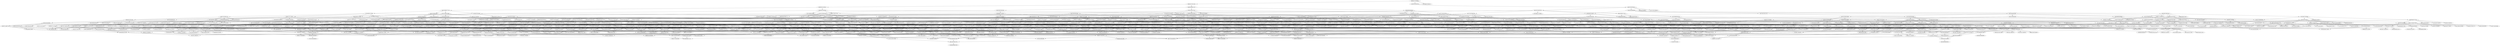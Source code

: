 strict digraph  {
8609824471250589381 [betweenness="0.0", closeness="0.12689599133261106", degree="0.0032017075773746", eigenvector="0.9974021758560868", katz="0.03436944966373277", label=8609824471250589381, load="0.0", out_degree="0.0032017075773746", pagerank="0.0004636763188369799"];
3396342517532141344 [betweenness="0.0006451573728822472", closeness="0.109342173268091", degree="0.0032017075773746", eigenvector="0.04670400625719439", katz="0.032686216353042204", label=3396342517532141344, load="0.000651019695497172", out_degree="0.0021344717182497333", pagerank="0.0005950376059012986"];
4411468464734362146 [betweenness="0.0", closeness="0.0", degree="0.0010672358591248667", eigenvector="2.393869861871198e-23", katz="0.025587706935505113", label=4411468464734362146, load="0.0", out_degree="0.0", pagerank="0.0005950376059012986"];
3120967542555205760 [betweenness="0.0004197980677402157", closeness="0.08352223323539776", degree="0.0021344717182497333", eigenvector="0.05451364506657308", katz="0.02954472990076856", label=3120967542555205760, load="0.0004139357451252911", out_degree="0.0010672358591248667", pagerank="0.0005950376059012986"];
"-8830905019119529121" [betweenness="0.000628978400728064", closeness="0.07426449419708676", degree="0.0032017075773746", eigenvector="0.0018866009276885959", katz="0.03366368825165232", label="-8830905019119529121", load="0.0006235936095882748", out_degree="0.0021344717182497333", pagerank="0.0007165760015760525"];
4846958256665511975 [betweenness="0.0008348492145170616", closeness="0.08980630297321665", degree="0.004268943436499467", eigenvector="0.0024867040734931002", katz="0.03732261238410058", label=4846958256665511975, load="0.0008460963282717756", out_degree="0.0032017075773746", pagerank="0.0007165760015760525"];
"-2446817643070843121" [betweenness="0.0010719977594276342", closeness="0.09637086974439173", degree="0.005336179295624333", eigenvector="0.005100418979368998", katz="0.039571011357081354", label="-2446817643070843121", load="0.0010661354368127097", out_degree="0.004268943436499467", pagerank="0.0009694756843151251"];
4506428241216532543 [betweenness="0.0004333330327943842", closeness="0.057053835783697986", degree="0.005336179295624333", eigenvector="6.152807109947682e-05", katz="0.039605493862701784", label=4506428241216532543, load="0.0004196734248374894", out_degree="0.004268943436499467", pagerank="0.0007682774678166894"];
"-6843519598637277158" [betweenness="0.000704178693969674", closeness="0.0671918548644059", degree="0.005336179295624333", eigenvector="0.00010050731573946804", katz="0.041155138617146404", label="-6843519598637277158", load="0.0007124535107867795", out_degree="0.004268943436499467", pagerank="0.0007682774678166894"];
"-3760613518507573317" [betweenness="0.0008391122809459141", closeness="0.0745254380362445", degree="0.0064034151547492", eigenvector="0.00015835986881550005", katz="0.04709271969778081", label="-3760613518507573317", load="0.0008505879427271815", out_degree="0.005336179295624333", pagerank="0.0006667437514901195"];
"-6691550087395023643" [betweenness="0.00040372111694369643", closeness="0.053757341911023875", degree="0.0032017075773746", eigenvector="5.495661670698654e-05", katz="0.033794187348162884", label="-6691550087395023643", load="0.000412060268067371", out_degree="0.0021344717182497333", pagerank="0.0006667437514901195"];
2394934984083560064 [betweenness="0.00018378441800117497", closeness="0.030271813080821105", degree="0.004268943436499467", eigenvector="1.38889597246439e-07", katz="0.036462832934679806", label=2394934984083560064, load="0.00017521671885094723", out_degree="0.0032017075773746", pagerank="0.0006667437514901195"];
"-7186224524058648339" [betweenness="0.00089452156871081", closeness="0.07186649735080877", degree="0.005336179295624333", eigenvector="0.00025516942603061787", katz="0.04169519608612907", label="-7186224524058648339", load="0.0009094574012003932", out_degree="0.004268943436499467", pagerank="0.0006697565025184504"];
64851580764066865 [betweenness="0.0", closeness="0.0", degree="0.0010672358591248667", eigenvector="2.393869861871198e-23", katz="0.025587706935505113", label=64851580764066865, load="0.0", out_degree="0.0", pagerank="0.0006697565025184504"];
"-5852283704462097550" [betweenness="0.0008171335806410228", closeness="0.07835874791544885", degree="0.007470651013874067", eigenvector="0.00018236112733274005", katz="0.04696354860326019", label="-5852283704462097550", load="0.0007963354255365151", out_degree="0.0064034151547492", pagerank="0.0006697565025184504"];
"-1972317592139496449" [betweenness="0.0", closeness="0.0", degree="0.0010672358591248667", eigenvector="2.393869861871198e-23", katz="0.025587706935505113", label="-1972317592139496449", load="0.0", out_degree="0.0", pagerank="0.0006697565025184504"];
5974124589818259892 [betweenness="8.443873670621035e-05", closeness="0.011288252413034383", degree="0.0032017075773746", eigenvector="9.489158459911531e-10", katz="0.03206277008241913", label=5974124589818259892, load="8.445211439277409e-05", out_degree="0.0021344717182497333", pagerank="0.0006269878832915216"];
7684648411493673916 [betweenness="0.0003817186566174616", closeness="0.022424466694911768", degree="0.004268943436499467", eigenvector="9.322682358526077e-07", katz="0.03295133442275701", label=7684648411493673916, load="0.00038563936759847", out_degree="0.0021344717182497333", pagerank="0.0007218978215589007"];
727364597979245346 [betweenness="0.0004282655569959029", closeness="0.04079495797426953", degree="0.0064034151547492", eigenvector="1.6541588680601587e-06", katz="0.03939240813916326", label=727364597979245346, load="0.0003070540260756987", out_degree="0.004268943436499467", pagerank="0.0007902994477460632"];
"-4409007120491705743" [betweenness="0.00046122063360210105", closeness="0.0283632242560544", degree="0.005336179295624333", eigenvector="2.2227714540853395e-06", katz="0.03577154111499431", label="-4409007120491705743", load="0.0005128521414018033", out_degree="0.0032017075773746", pagerank="0.0007218978215589007"];
"-1752449509011379269" [betweenness="0.0006758385305443584", closeness="0.05692256279236002", degree="0.0064034151547492", eigenvector="5.978352320872606e-06", katz="0.04707737833221056", label="-1752449509011379269", load="0.0007407509872826444", out_degree="0.005336179295624333", pagerank="0.0006269878832915216"];
3055401043649812905 [betweenness="4.9607057086607225e-05", closeness="0.015623805947534158", degree="0.0032017075773746", eigenvector="1.429032545840158e-07", katz="0.03198344972618149", label=3055401043649812905, load="5.6578266287410544e-05", out_degree="0.0021344717182497333", pagerank="0.0006269878832915216"];
6750157298220478685 [betweenness="0.0001751709286487346", closeness="0.02924384363018301", degree="0.004268943436499467", eigenvector="8.770291794649257e-08", katz="0.03722134058996003", label=6750157298220478685, load="0.00017523255509054725", out_degree="0.0032017075773746", pagerank="0.0006269878832915216"];
"-3632076063484616834" [betweenness="5.849089615139516e-05", closeness="0.015332759196153007", degree="0.004268943436499467", eigenvector="8.369188081158718e-10", katz="0.03585412850965349", label="-3632076063484616834", load="4.5971592898858425e-05", out_degree="0.0032017075773746", pagerank="0.0005770480772922658"];
7819018459790888806 [betweenness="0.00032713375820931213", closeness="0.0413295693186904", degree="0.004268943436499467", eigenvector="4.315665217449458e-06", katz="0.03856553857489465", label=7819018459790888806, load="0.00036531647549146486", out_degree="0.0032017075773746", pagerank="0.0005770480772922658"];
5336962094005440248 [betweenness="0.0001292880874296658", closeness="0.02120185883914991", degree="0.005336179295624333", eigenvector="4.7635622374042015e-09", katz="0.03967965420195882", label=5336962094005440248, load="0.00012252259231373402", out_degree="0.004268943436499467", pagerank="0.0005770480772922658"];
7737484226574371284 [betweenness="0.0006506312734741778", closeness="0.06766805180256893", degree="0.0096051227321238", eigenvector="8.051288007322663e-06", katz="0.06073777331269574", label=7737484226574371284, load="0.0006722580757032876", out_degree="0.008537886872998933", pagerank="0.0005770480772922658"];
9168062231010476497 [betweenness="0.00019927790144623342", closeness="0.019351601207178045", degree="0.0064034151547492", eigenvector="4.752803030118608e-09", katz="0.040213397392501016", label=9168062231010476497, load="0.00014351703211147381", out_degree="0.004268943436499467", pagerank="0.0007660010080510757"];
"-1824918707965226187" [betweenness="0.000564902185812862", closeness="0.05045923482422949", degree="0.0064034151547492", eigenvector="2.6272326979760297e-06", katz="0.04549357552426946", label="-1824918707965226187", load="0.0006002261977054757", out_degree="0.005336179295624333", pagerank="0.0007471057149751948"];
"-5919648861712494142" [betweenness="0.0001649187769745437", closeness="0.029628644247659187", degree="0.004268943436499467", eigenvector="1.6704186924005665e-06", katz="0.03657137573162315", label="-5919648861712494142", load="0.00013793391620560452", out_degree="0.0032017075773746", pagerank="0.0007471057149751948"];
7467389365810111919 [betweenness="5.413106477468773e-05", closeness="0.008508445883781695", degree="0.0032017075773746", eigenvector="6.883896214920296e-10", katz="0.032164959195853327", label=7467389365810111919, load="6.293321617049828e-05", out_degree="0.0021344717182497333", pagerank="0.0006526292495957898"];
"-4847774155321508742" [betweenness="0.00016264625055048955", closeness="0.023226837564599312", degree="0.004268943436499467", eigenvector="3.198059027860099e-09", katz="0.03637291850013965", label="-4847774155321508742", load="0.00017198820997768396", out_degree="0.0032017075773746", pagerank="0.0006526292495957898"];
"-8323739447935747372" [betweenness="0.0004460911021927393", closeness="0.04603762529558248", degree="0.004268943436499467", eigenvector="1.0110913526746882e-05", katz="0.037861910409941406", label="-8323739447935747372", load="0.0004896854066588084", out_degree="0.0032017075773746", pagerank="0.0006060412262380486"];
818755264490323495 [betweenness="0.00037077393247525095", closeness="0.047331707455636675", degree="0.005336179295624333", eigenvector="2.6848726097708766e-06", katz="0.04216700192914026", label=818755264490323495, load="0.0004191366793422509", out_degree="0.004268943436499467", pagerank="0.0006060412262380486"];
8196646649124446577 [betweenness="0.0005085751759134738", closeness="0.043218642229023524", degree="0.005336179295624333", eigenvector="6.814522145045089e-06", katz="0.037014514387169135", label=8196646649124446577, load="0.00035929907362579116", out_degree="0.0032017075773746", pagerank="0.0007009511645054276"];
"-4951096101688700427" [betweenness="0.00024780858210162517", closeness="0.036154738388211295", degree="0.0064034151547492", eigenvector="3.1715051196816274e-07", katz="0.04403210549617046", label="-4951096101688700427", load="0.0002494077417948853", out_degree="0.005336179295624333", pagerank="0.0006060412262380486"];
6077690613177976563 [betweenness="0.0", closeness="0.0", degree="0.0010672358591248667", eigenvector="2.393869861871198e-23", katz="0.025587706935505113", label=6077690613177976563, load="0.0", out_degree="0.0", pagerank="0.000558586257104359"];
"-4651732139736935769" [betweenness="0.0004506708566779179", closeness="0.05515504519719197", degree="0.0064034151547492", eigenvector="4.260846798721046e-06", katz="0.04353051223588444", label="-4651732139736935769", load="0.0004885019756541769", out_degree="0.005336179295624333", pagerank="0.000558586257104359"];
8383402348551127193 [betweenness="0.00014817693946797374", closeness="0.022142077307130855", degree="0.005336179295624333", eigenvector="1.672728546809908e-08", katz="0.038903294003549686", label=8383402348551127193, load="0.00014851924007038214", out_degree="0.004268943436499467", pagerank="0.000558586257104359"];
4180531733016084220 [betweenness="0.00022874259321225345", closeness="0.013244516925881068", degree="0.0064034151547492", eigenvector="5.255355768483063e-11", katz="0.03916292453363511", label=4180531733016084220, load="0.000221705946734604", out_degree="0.004268943436499467", pagerank="0.0009151150540205323"];
"-8675670955767148753" [betweenness="0.0", closeness="0.0", degree="0.0021344717182497333", eigenvector="2.393869861871198e-23", katz="0.025587706935505113", label="-8675670955767148753", load="0.0", out_degree="0.0", pagerank="0.0008981607245111777"];
6339528440390788724 [betweenness="0.0004363991478600332", closeness="0.024038864606063078", degree="0.005336179295624333", eigenvector="6.326237643334877e-08", katz="0.03712060511415685", label=6339528440390788724, load="0.00039566204739276465", out_degree="0.0032017075773746", pagerank="0.0008655054078996117"];
6221026356208845673 [betweenness="0.0001927071961066749", closeness="0.016900337714360898", degree="0.004268943436499467", eigenvector="2.4088396197345086e-09", katz="0.03651567973756784", label=6221026356208845673, load="0.00021363351157760026", out_degree="0.0032017075773746", pagerank="0.0007705430267073571"];
8536078953191712394 [betweenness="0.0004553979080982145", closeness="0.030305364739128475", degree="0.0064034151547492", eigenvector="7.447302319433059e-08", katz="0.04005742650136737", label=8536078953191712394, load="0.00033471347660758195", out_degree="0.004268943436499467", pagerank="0.0007382591132194466"];
1389334768894355474 [betweenness="0.00022133191693906448", closeness="0.016601446697497923", degree="0.005336179295624333", eigenvector="1.0091118830466975e-08", katz="0.03550134030317384", label=1389334768894355474, load="0.00021822899255601017", out_degree="0.0032017075773746", pagerank="0.0008981607245111777"];
"-1739937377356310151" [betweenness="0.000363004764760897", closeness="0.020243054360174886", degree="0.005336179295624333", eigenvector="3.228898713930714e-08", katz="0.03690055313740513", label="-1739937377356310151", load="0.00032204358497459415", out_degree="0.0032017075773746", pagerank="0.0008362358442718774"];
"-2231402791414391" [betweenness="0.0003910139087012047", closeness="0.019869172089670338", degree="0.005336179295624333", eigenvector="1.0062371735822505e-07", katz="0.036015554699905784", label="-2231402791414391", load="0.00036538133995904937", out_degree="0.0032017075773746", pagerank="0.0008668887817884811"];
"-6933164444736817711" [betweenness="0.00022065281412061646", closeness="0.012170369651693025", degree="0.0021344717182497333", eigenvector="2.4141403096448082e-08", katz="0.028922253915992485", label="-6933164444736817711", load="0.0002735596128036603", out_degree="0.0010672358591248667", pagerank="0.000668254124083898"];
"-604080623702080553" [betweenness="7.369720323092621e-05", closeness="0.008367129135538954", degree="0.004268943436499467", eigenvector="2.2278071833274763e-11", katz="0.03283993603771966", label="-604080623702080553", load="6.831984928559275e-05", out_degree="0.0021344717182497333", pagerank="0.0007337835376755951"];
"-4173764852704291822" [betweenness="0.00044672597927098405", closeness="0.05075895715810337", degree="0.008537886872998933", eigenvector="2.1105717975923141e-07", katz="0.05650941830308819", label="-4173764852704291822", load="0.000538935998175203", out_degree="0.007470651013874067", pagerank="0.0005702773930314673"];
"-8387677610259521702" [betweenness="0.0002602432880547761", closeness="0.035844463159904666", degree="0.005336179295624333", eigenvector="1.3083610864278968e-07", katz="0.042429114722675486", label="-8387677610259521702", load="0.0003095592876545753", out_degree="0.004268943436499467", pagerank="0.0005702773930314673"];
4823682178717300974 [betweenness="0.00026020015415240534", closeness="0.022984947357844454", degree="0.007470651013874067", eigenvector="6.082776304538764e-09", katz="0.04306087213638828", label=4823682178717300974, load="0.00020455560717465833", out_degree="0.005336179295624333", pagerank="0.0007479458500222795"];
6584268204566997107 [betweenness="1.4834269687965218e-05", closeness="0.0020523766521632052", degree="0.0021344717182497333", eigenvector="4.982056125105138e-16", katz="0.02845608888297524", label=6584268204566997107, load="1.4965246422023369e-05", out_degree="0.0010672358591248667", pagerank="0.0007301790043231983"];
"-2598574917030465451" [betweenness="4.8077296776128074e-05", closeness="0.007057097118463179", degree="0.004268943436499467", eigenvector="2.1891341560680726e-11", katz="0.034663290446236825", label="-2598574917030465451", load="5.614738750188768e-05", out_degree="0.0032017075773746", pagerank="0.0006413447758277922"];
"-8703554963940550947" [betweenness="0.000109664368647137", closeness="0.01537327844691772", degree="0.005336179295624333", eigenvector="5.4617911409217736e-11", katz="0.0386121747295553", label="-8703554963940550947", load="0.00012754111467869919", out_degree="0.004268943436499467", pagerank="0.0006413447758277922"];
"-1013670646453404647" [betweenness="2.1943006412442808e-05", closeness="0.004657029203453964", degree="0.004268943436499467", eigenvector="1.4686738809464566e-14", katz="0.03158060377686977", label="-1013670646453404647", load="1.6714886960499434e-05", out_degree="0.0021344717182497333", pagerank="0.0007498120719642037"];
396041458250813172 [betweenness="8.957940210415883e-05", closeness="0.010903327545835392", degree="0.0064034151547492", eigenvector="2.3894456692048793e-11", katz="0.038243675926894316", label=396041458250813172, load="7.120787130928342e-05", out_degree="0.004268943436499467", pagerank="0.0006884972677226557"];
"-8043182322477580756" [betweenness="0.0002890343192565778", closeness="0.03468104163539462", degree="0.0064034151547492", eigenvector="1.3144796729342033e-07", katz="0.045197005301066594", label="-8043182322477580756", load="0.0003641129242878159", out_degree="0.005336179295624333", pagerank="0.0006271824634811078"];
"-1862437663714751174" [betweenness="0.0003973546802343288", closeness="0.03728794660634926", degree="0.008537886872998933", eigenvector="1.7280584671717217e-07", katz="0.049018928755989545", label="-1862437663714751174", load="0.00032344830711912494", out_degree="0.0064034151547492", pagerank="0.0006884972677226557"];
"-4873517623308767570" [betweenness="8.677589371153138e-05", closeness="0.011167308554900777", degree="0.005336179295624333", eigenvector="8.197247891692221e-11", katz="0.0355624347916384", label="-4873517623308767570", load="7.377910475611966e-05", out_degree="0.0032017075773746", pagerank="0.0007899931439389651"];
"-2497527541977290024" [betweenness="0.00033962322834189584", closeness="0.01681333869867208", degree="0.0064034151547492", eigenvector="2.76417939773006e-10", katz="0.03676322544954469", label="-2497527541977290024", load="0.00032756798930517507", out_degree="0.0032017075773746", pagerank="0.0007999712850026488"];
5302319891775131610 [betweenness="0.00015945411018882948", closeness="0.01075010424986041", degree="0.0064034151547492", eigenvector="8.00556513843403e-12", katz="0.03240793110521545", label=5302319891775131610, load="0.00011836168238409927", out_degree="0.0021344717182497333", pagerank="0.0009863782211837705"];
"-3145882653814158202" [betweenness="5.5959099040783744e-05", closeness="0.01184865504911622", degree="0.0064034151547492", eigenvector="8.495173416920498e-12", katz="0.040167712844661294", label="-3145882653814158202", load="5.5344688107161424e-05", out_degree="0.005336179295624333", pagerank="0.0005863059273200758"];
"-4316704784393089185" [betweenness="0.00017979116257382452", closeness="0.027977474511228683", degree="0.0064034151547492", eigenvector="6.127663323023026e-08", katz="0.04507989215756227", label="-4316704784393089185", load="0.00022986125271348687", out_degree="0.005336179295624333", pagerank="0.0005249911230785279"];
"-7936969801966330514" [betweenness="0.00020408891450902192", closeness="0.01690255745472629", degree="0.007470651013874067", eigenvector="9.029633773849249e-11", katz="0.04391001477603597", label="-7936969801966330514", load="0.0001651808319260899", out_degree="0.005336179295624333", pagerank="0.0006878018035363853"];
1684908770810426880 [betweenness="0.00038551499951400254", closeness="0.02530381795021861", degree="0.008537886872998933", eigenvector="1.1795679729740409e-07", katz="0.046129891899726945", label=1684908770810426880, load="0.0003608856854663054", out_degree="0.0064034151547492", pagerank="0.0007367145540923695"];
"-3930360278658051861" [betweenness="0.00015056965851643558", closeness="0.03586609592508436", degree="0.0064034151547492", eigenvector="1.0029847306347756e-07", katz="0.04465898486943306", label="-3930360278658051861", load="0.00018118712781200468", out_degree="0.005336179295624333", pagerank="0.0005249911230785279"];
"-5587582721345685888" [betweenness="0.0001711414466192702", closeness="0.03634057439793236", degree="0.008537886872998933", eigenvector="1.1618057418978752e-07", katz="0.052051429999866936", label="-5587582721345685888", load="0.00018556307935885477", out_degree="0.007470651013874067", pagerank="0.0005249911230785279"];
6864781806541642410 [betweenness="1.111704019921736e-05", closeness="0.0021344717182497333", degree="0.004268943436499467", eigenvector="7.157670886994892e-21", katz="0.030705248322606134", label=6864781806541642410, load="1.0261883260816025e-05", out_degree="0.0021344717182497333", pagerank="0.0009038910738408383"];
7450888450762227588 [betweenness="0.00012190638769460261", closeness="0.011415470967231906", degree="0.005336179295624333", eigenvector="8.737122011605463e-11", katz="0.036079206679678545", label=7450888450762227588, load="0.00010676741050610199", out_degree="0.0032017075773746", pagerank="0.0008114230489921713"];
"-5246612871676565337" [betweenness="6.308120763969828e-05", closeness="0.015086306899911837", degree="0.005336179295624333", eigenvector="6.117476009455088e-11", katz="0.039917636508468524", label="-5246612871676565337", load="5.437323598367513e-05", out_degree="0.004268943436499467", pagerank="0.0005907103774452849"];
7369368220726958136 [betweenness="0.00033677332633105073", closeness="0.03827941952182927", degree="0.007470651013874067", eigenvector="1.2482273185759583e-07", katz="0.04812596870347722", label=7369368220726958136, load="0.0003637564800074208", out_degree="0.0064034151547492", pagerank="0.0005907103774452849"];
"-8472028753215643421" [betweenness="0.00037890305706737983", closeness="0.04524134390662362", degree="0.008537886872998933", eigenvector="6.065315088188264e-08", katz="0.05301946617566752", label="-8472028753215643421", load="0.0004118228349604682", out_degree="0.007470651013874067", pagerank="0.0005907103774452849"];
"-2540595687290614244" [betweenness="0.0", closeness="0.0", degree="0.0010672358591248667", eigenvector="2.393869861871198e-23", katz="0.025587706935505113", label="-2540595687290614244", load="0.0", out_degree="0.0", pagerank="0.0005907103774452849"];
"-8879576012024589333" [betweenness="1.9137626206520272e-05", closeness="0.0037585262864832263", degree="0.0032017075773746", eigenvector="9.834777446248023e-16", katz="0.031298883123509855", label="-8879576012024589333", load="1.9977416255431198e-05", out_degree="0.0021344717182497333", pagerank="0.0006753997498508215"];
549784714919509006 [betweenness="7.969075548912764e-05", closeness="0.008812039203783302", degree="0.004268943436499467", eigenvector="3.805680900269985e-11", katz="0.03506727428087597", label=549784714919509006, load="8.7732767384137e-05", out_degree="0.0032017075773746", pagerank="0.0007410803933829809"];
1281188934973922778 [betweenness="0.00022922686798609098", closeness="0.010375904185936204", degree="0.004268943436499467", eigenvector="3.6701544430589966e-11", katz="0.03260998443303167", label=1281188934973922778, load="0.0002588092883472642", out_degree="0.0021344717182497333", pagerank="0.0007435747497265686"];
"-3427305480528805065" [betweenness="0.0003901368964664116", closeness="0.04015984634053402", degree="0.005336179295624333", eigenvector="3.3172062847923166e-07", katz="0.042522736815950604", label="-3427305480528805065", load="0.00046314846214852033", out_degree="0.004268943436499467", pagerank="0.0006354016282854573"];
5317894870920815672 [betweenness="0.0007362031511980179", closeness="0.03995754257343047", degree="0.007470651013874067", eigenvector="3.7919142401030487e-07", katz="0.04566098437628035", label=5317894870920815672, load="0.0006093139455043839", out_degree="0.005336179295624333", pagerank="0.0008340362859900405"];
"-3231910828886878377" [betweenness="0.00011028015915023755", closeness="0.0104011273784324", degree="0.005336179295624333", eigenvector="2.1340495249220783e-09", katz="0.03455843509373996", label="-3231910828886878377", load="0.00011464843611432902", out_degree="0.0032017075773746", pagerank="0.0007384368139545437"];
"-1622049093045560635" [betweenness="6.775392018065837e-05", closeness="0.011821689516460062", degree="0.004268943436499467", eigenvector="7.432369229417267e-13", katz="0.03648453898647319", label="-1622049093045560635", load="7.812610853677201e-05", out_degree="0.0032017075773746", pagerank="0.000592470300923338"];
"-8325431326945455690" [betweenness="0.00026992976816920974", closeness="0.03465337176069857", degree="0.005336179295624333", eigenvector="1.5670463636415167e-07", katz="0.0426821065221965", label="-8325431326945455690", load="0.00034221559170014194", out_degree="0.004268943436499467", pagerank="0.000592470300923338"];
1469001504070851264 [betweenness="0.00032722994039039967", closeness="0.028233752886901234", degree="0.007470651013874067", eigenvector="1.0117013804502557e-08", katz="0.04630386374268972", label=1469001504070851264, load="0.0002639145620726538", out_degree="0.005336179295624333", pagerank="0.0006955054865924244"];
7196207591660406200 [betweenness="9.390257268143841e-05", closeness="0.02163527354204965", degree="0.005336179295624333", eigenvector="2.2491269527808844e-08", katz="0.0403224734372569", label=7196207591660406200, load="9.002277157703364e-05", out_degree="0.004268943436499467", pagerank="0.000592470300923338"];
"-106563083406765455" [betweenness="0.00010855120155909961", closeness="0.01040554962646745", degree="0.004268943436499467", eigenvector="7.655622612447521e-10", katz="0.03259161655348509", label="-106563083406765455", load="8.273375482646351e-05", out_degree="0.0021344717182497333", pagerank="0.0007810139530318814"];
"-686944949623745047" [betweenness="0.0", closeness="0.0", degree="0.0010672358591248667", eigenvector="2.393869861871198e-23", katz="0.025587706935505113", label="-686944949623745047", load="0.0", out_degree="0.0", pagerank="0.0005667115045060664"];
"-1970106457102293062" [betweenness="0.00014116680074628067", closeness="0.0234822913305701", degree="0.005336179295624333", eigenvector="1.0116970622987235e-08", katz="0.04022857448499274", label="-1970106457102293062", load="0.0001656836875203337", out_degree="0.004268943436499467", pagerank="0.0005667115045060664"];
5499967711870637203 [betweenness="3.1585518400343265e-05", closeness="0.008054610257546163", degree="0.005336179295624333", eigenvector="3.169529697720734e-14", katz="0.0377654084202507", label=5499967711870637203, load="3.841079914985998e-05", out_degree="0.004268943436499467", pagerank="0.0005667115045060664"];
4686650818083995581 [betweenness="0.0003400271507896871", closeness="0.041952662401334856", degree="0.007470651013874067", eigenvector="2.3723884810305858e-07", katz="0.047346575594165025", label=4686650818083995581, load="0.0003981077299589971", out_degree="0.0064034151547492", pagerank="0.0005586387000292346"];
"-2685238257003974508" [betweenness="0.0", closeness="0.0", degree="0.0010672358591248667", eigenvector="2.393869861871198e-23", katz="0.025587706935505113", label="-2685238257003974508", load="0.0", out_degree="0.0", pagerank="0.0005586387000292346"];
"-8265731942467052219" [betweenness="0.0", closeness="0.0", degree="0.0010672358591248667", eigenvector="2.393869861871198e-23", katz="0.025587706935505113", label="-8265731942467052219", load="0.0", out_degree="0.0", pagerank="0.0005823792953272983"];
2491708860650918736 [betweenness="6.852190649043902e-05", closeness="0.014726628148039107", degree="0.005336179295624333", eigenvector="8.525425295903972e-12", katz="0.03821332378892742", label=2491708860650918736, load="8.065238465896593e-05", out_degree="0.004268943436499467", pagerank="0.0005823792953272983"];
1313610825328565318 [betweenness="7.536655818240456e-05", closeness="0.004509071504802562", degree="0.005336179295624333", eigenvector="3.569383338836123e-13", katz="0.03413965593519657", label=1313610825328565318, load="7.571446919346045e-05", out_degree="0.0032017075773746", pagerank="0.000888101294003216"];
9029794534166496323 [betweenness="5.619896604924346e-05", closeness="0.0050562485784768265", degree="0.0032017075773746", eigenvector="1.0844129188445737e-12", katz="0.029059267898565895", label=9029794534166496323, load="5.074604208030924e-05", out_degree="0.0010672358591248667", pagerank="0.0007418526300431763"];
"-3903111001218559085" [betweenness="8.755094608156895e-05", closeness="0.00648994779197554", degree="0.005336179295624333", eigenvector="2.4395509553264506e-15", katz="0.03496560152736774", label="-3903111001218559085", load="8.563710501040039e-05", out_degree="0.0032017075773746", pagerank="0.0007418526300431763"];
653479371243438522 [betweenness="9.018241326590195e-05", closeness="0.009863135796967173", degree="0.005336179295624333", eigenvector="1.0858687352409166e-12", katz="0.037587650620169756", label=653479371243438522, load="8.55804904538303e-05", out_degree="0.004268943436499467", pagerank="0.0006581675863622023"];
8744300596272060029 [betweenness="0.00025320658167251627", closeness="0.018544169183375342", degree="0.005336179295624333", eigenvector="3.842960888384126e-09", katz="0.04005074375994703", label=8744300596272060029, load="0.0002671931930108307", out_degree="0.004268943436499467", pagerank="0.00070892154099413"];
"-3443344255826594506" [betweenness="0.00016838293582866485", closeness="0.00835228063662939", degree="0.004268943436499467", eigenvector="3.2947015631183003e-12", katz="0.028943509112389673", label="-3443344255826594506", load="0.00017230092622153576", out_degree="0.0010672358591248667", pagerank="0.0008717449276621286"];
"-8654226014773869802" [betweenness="0.0003986984239576715", closeness="0.017705295358753547", degree="0.008537886872998933", eigenvector="1.4352997152625743e-10", katz="0.04633473684636983", label="-8654226014773869802", load="0.00035214122217931655", out_degree="0.0064034151547492", pagerank="0.0009272513642415493"];
"-6407554412732657344" [betweenness="0.0", closeness="0.0", degree="0.0021344717182497333", eigenvector="2.393869861871198e-23", katz="0.025587706935505113", label="-6407554412732657344", load="0.0", out_degree="0.0", pagerank="0.0008182960029083226"];
"-7146525969325424919" [betweenness="7.20663355677849e-05", closeness="0.009416786992278235", degree="0.005336179295624333", eigenvector="3.649686945052889e-12", katz="0.0373572844946294", label="-7146525969325424919", load="9.790095289398619e-05", out_degree="0.004268943436499467", pagerank="0.0006820061420843993"];
7532963315702016254 [betweenness="7.725025785498309e-05", closeness="0.006642623192139255", degree="0.005336179295624333", eigenvector="3.5789567360956013e-13", katz="0.034426238252874226", label=7532963315702016254, load="6.573016442014474e-05", out_degree="0.0032017075773746", pagerank="0.0009324533644961684"];
9055937947515877852 [betweenness="0.0003327733709044405", closeness="0.026369023264597242", degree="0.007470651013874067", eigenvector="2.542076383655617e-09", katz="0.04392419548321962", label=9055937947515877852, load="0.0002719010398073748", out_degree="0.005336179295624333", pagerank="0.0006898123377506257"];
"-4557239338556711425" [betweenness="0.00037978915495401203", closeness="0.023459240566931643", degree="0.0064034151547492", eigenvector="2.1625168024351597e-09", katz="0.04075906445447516", label="-4557239338556711425", load="0.0003193653126613771", out_degree="0.004268943436499467", pagerank="0.0007417476102993326"];
8390006622616405464 [betweenness="0.0", closeness="0.0", degree="0.0010672358591248667", eigenvector="2.393869861871198e-23", katz="0.025587706935505113", label=8390006622616405464, load="0.0", out_degree="0.0", pagerank="0.000620565307685683"];
"-5759391650048101994" [betweenness="0.0", closeness="0.0", degree="0.0010672358591248667", eigenvector="2.393869861871198e-23", katz="0.025587706935505113", label="-5759391650048101994", load="0.0", out_degree="0.0", pagerank="0.0007181843119327387"];
2942437056954238098 [betweenness="0.00019351256609452552", closeness="0.011539877798373557", degree="0.005336179295624333", eigenvector="6.367765956040863e-10", katz="0.037937167182440626", label=2942437056954238098, load="0.0001985872166009906", out_degree="0.004268943436499467", pagerank="0.0007181843119327387"];
"-1314514933392376760" [betweenness="0.00016930398488986304", closeness="0.008307133173728692", degree="0.005336179295624333", eigenvector="3.867706709433509e-13", katz="0.03561146083812682", label="-1314514933392376760", load="0.00015698640273722293", out_degree="0.0032017075773746", pagerank="0.0009551335380991959"];
"-1855446321214466242" [betweenness="0.00043637252190025254", closeness="0.018763873051685864", degree="0.005336179295624333", eigenvector="1.7827582599151836e-09", katz="0.037610386321290226", label="-1855446321214466242", load="0.0003620762949430368", out_degree="0.0032017075773746", pagerank="0.0009462555995044394"];
6955284654010642573 [betweenness="0.00010523018749283291", closeness="0.010821771611526148", degree="0.0064034151547492", eigenvector="2.5558730860686826e-10", katz="0.03990661895361623", label=6955284654010642573, load="0.00010229457460496114", out_degree="0.005336179295624333", pagerank="0.0007006255450034371"];
"-4652933353007052020" [betweenness="0.0", closeness="0.0", degree="0.0021344717182497333", eigenvector="2.393869861871198e-23", katz="0.025587706935505113", label="-4652933353007052020", load="0.0", out_degree="0.0", pagerank="0.0008510985395014204"];
"-1776320387273639501" [betweenness="0.00025898441295404284", closeness="0.020311785333130054", degree="0.005336179295624333", eigenvector="4.5749464646076125e-09", katz="0.041080397181064855", label="-1776320387273639501", load="0.00027384395505173606", out_degree="0.004268943436499467", pagerank="0.0007093063733379822"];
8469263151908256368 [betweenness="0.00027424264892710016", closeness="0.014741499880606032", degree="0.0032017075773746", eigenvector="1.5253256507583968e-09", katz="0.03334547287539858", label=8469263151908256368, load="0.000327149447610144", out_degree="0.0021344717182497333", pagerank="0.0010316972523961372"];
"-8315286386766107818" [betweenness="0.00010068841802002324", closeness="0.0068798597347156576", degree="0.007470651013874067", eigenvector="7.157654731485348e-13", katz="0.038096052769271305", label="-8315286386766107818", load="9.516583636206695e-05", out_degree="0.004268943436499467", pagerank="0.0009703389712338688"];
1342907546451512121 [betweenness="0.00015750936392606912", closeness="0.021183348186615908", degree="0.0064034151547492", eigenvector="5.071276478693002e-09", katz="0.043823359447728194", label=1342907546451512121, load="0.00023624479690670242", out_degree="0.005336179295624333", pagerank="0.0005329233489019226"];
367369766209338575 [betweenness="0.00026263196284450507", closeness="0.028649665786665165", degree="0.008537886872998933", eigenvector="3.5589027759462407e-09", katz="0.04848770876922826", label=367369766209338575, load="0.00024142786432622903", out_degree="0.0064034151547492", pagerank="0.0006541056515155721"];
5582712638267122079 [betweenness="0.000291189237901124", closeness="0.02717029192733362", degree="0.007470651013874067", eigenvector="1.7817567722386758e-09", katz="0.044822409459597014", label=5582712638267122079, load="0.0003641318839324133", out_degree="0.005336179295624333", pagerank="0.0006046533863427574"];
"-4707230801543704847" [betweenness="0.0002892483515208997", closeness="0.020946894496658673", degree="0.007470651013874067", eigenvector="3.8242372393760883e-10", katz="0.04316038016988977", label="-4707230801543704847", load="0.00024107617517003758", out_degree="0.005336179295624333", pagerank="0.0006600843074133897"];
"-173106887483739260" [betweenness="8.28153610862011e-05", closeness="0.018947810416921812", degree="0.007470651013874067", eigenvector="8.931572057544651e-13", katz="0.04690303444398894", label="-173106887483739260", load="9.975383691674354e-05", out_degree="0.0064034151547492", pagerank="0.0005329233489019226"];
"-3127241661892055413" [betweenness="0.000142395436446447", closeness="0.021594250746681202", degree="0.0064034151547492", eigenvector="2.5433071119719305e-09", katz="0.0439918493803571", label="-3127241661892055413", load="0.00020067570647787502", out_degree="0.005336179295624333", pagerank="0.0005848586214506295"];
"-4668369913820525350" [betweenness="8.609091737015851e-05", closeness="0.011415470967231906", degree="0.005336179295624333", eigenvector="9.428829038078712e-13", katz="0.035175471899652755", label="-4668369913820525350", load="7.429901730009937e-05", out_degree="0.0032017075773746", pagerank="0.0007120195799620967"];
5312868615158903083 [betweenness="2.135334560216392e-05", closeness="0.003913198150124511", degree="0.0032017075773746", eigenvector="1.6548892591257323e-14", katz="0.031283786376417905", label=5312868615158903083, load="2.176427195696732e-05", out_degree="0.0021344717182497333", pagerank="0.0005908372773484471"];
4667052954685804108 [betweenness="1.938355727043027e-05", closeness="0.00240128068303095", degree="0.004268943436499467", eigenvector="2.711057618569132e-19", katz="0.030961125391961185", label=4667052954685804108, load="1.938355727043027e-05", out_degree="0.0021344717182497333", pagerank="0.0007725570917803448"];
"-8432098599878405205" [betweenness="6.520044113705176e-05", closeness="0.0061747217563653005", degree="0.005336179295624333", eigenvector="8.50253453205858e-14", katz="0.034150888938541256", label="-8432098599878405205", load="6.764053839160563e-05", out_degree="0.0032017075773746", pagerank="0.0007271271381723704"];
"-6585183275296257990" [betweenness="1.3694060436763438e-05", closeness="0.0021344717182497333", degree="0.0021344717182497333", eigenvector="1.3464943444258641e-17", katz="0.028683819474701232", label="-6585183275296257990", load="1.3825037170821589e-05", out_degree="0.0010672358591248667", pagerank="0.001084373553184042"];
"-476477906245596274" [betweenness="9.440344995340362e-05", closeness="0.005819455911077102", degree="0.005336179295624333", eigenvector="1.05798987443558e-12", katz="0.034207002779850816", label="-476477906245596274", load="0.00010181118438855898", out_degree="0.0032017075773746", pagerank="0.0008553913382101099"];
"-3366825694582435746" [betweenness="0.0", closeness="0.0", degree="0.0010672358591248667", eigenvector="2.393869861871198e-23", katz="0.025587706935505113", label="-3366825694582435746", load="0.0", out_degree="0.0", pagerank="0.0006453961332688776"];
"-6408906015432643718" [betweenness="2.723630415351381e-05", closeness="0.005575762855836038", degree="0.004268943436499467", eigenvector="3.592862841268352e-13", katz="0.034638616220438914", label="-6408906015432643718", load="3.0157478944980426e-05", out_degree="0.0032017075773746", pagerank="0.0005999661796609033"];
2722795181701793733 [betweenness="9.104859644901142e-05", closeness="0.010820292274691718", degree="0.004268943436499467", eigenvector="2.1707149177191455e-12", katz="0.03586746584601655", label=2722795181701793733, load="0.00010102992990162444", out_degree="0.0032017075773746", pagerank="0.0005999661796609033"];
"-1637014410339884294" [betweenness="6.135760483773835e-05", closeness="0.0037946163879995255", degree="0.0064034151547492", eigenvector="4.987370755585473e-16", katz="0.03152661371523585", label="-1637014410339884294", load="4.6594439900499424e-05", out_degree="0.0021344717182497333", pagerank="0.0014735212083052535"];
1191641088206296188 [betweenness="1.4024573789781901e-05", closeness="0.001422981145499822", degree="0.0032017075773746", eigenvector="2.6753889576272505e-19", katz="0.028402354698410678", label=1191641088206296188, load="1.3444967420420994e-05", out_degree="0.0010672358591248667", pagerank="0.0008820580974175805"];
9202494448290669083 [betweenness="1.1592860512175035e-05", closeness="0.0018973081939997628", degree="0.0032017075773746", eigenvector="2.6134451810814716e-17", katz="0.02845353011228169", label=9202494448290669083, load="9.125897006840916e-06", out_degree="0.0010672358591248667", pagerank="0.0006992399470747285"];
"-3412986005170987428" [betweenness="0.00010037554577076714", closeness="0.008088524405998988", degree="0.005336179295624333", eigenvector="1.1264668514942244e-12", katz="0.03502708878713375", label="-3412986005170987428", load="9.477901421505911e-05", out_degree="0.0032017075773746", pagerank="0.0006992399470747285"];
"-7104460268124702488" [betweenness="2.8219377009009503e-05", closeness="0.0041047533043264105", degree="0.004268943436499467", eigenvector="1.420173419230734e-14", katz="0.03155245729924071", label="-7104460268124702488", load="2.151643480722693e-05", out_degree="0.0021344717182497333", pagerank="0.0006737412927958515"];
1916736059121568793 [betweenness="4.240394373047555e-05", closeness="0.008662628726662878", degree="0.005336179295624333", eigenvector="1.7434902569046939e-12", katz="0.03815319011885828", label=1916736059121568793, load="5.132285511296292e-05", out_degree="0.004268943436499467", pagerank="0.0005703024717088456"];
"-4869701129631320939" [betweenness="0.00011835837308490021", closeness="0.01955440295627809", degree="0.005336179295624333", eigenvector="2.531072261308379e-09", katz="0.039735375016089855", label="-4869701129631320939", load="0.00013911280657176822", out_degree="0.004268943436499467", pagerank="0.0005703024717088456"];
"-3218192264989939080" [betweenness="0.0001594299866722455", closeness="0.013485073659222612", degree="0.004268943436499467", eigenvector="1.903970292342778e-09", katz="0.03272820347722974", label="-3218192264989939080", load="0.000156971666236484", out_degree="0.0021344717182497333", pagerank="0.0006678480305499651"];
"-7208449732997193589" [betweenness="0.00014459861617774182", closeness="0.023880156045559518", degree="0.007470651013874067", eigenvector="3.7864710698046796e-09", katz="0.046706026756103344", label="-7208449732997193589", load="0.0001818395698861371", out_degree="0.0064034151547492", pagerank="0.0005703024717088456"];
8682303169403529562 [betweenness="5.026992870295566e-05", closeness="0.01167491348921445", degree="0.005336179295624333", eigenvector="5.000525262814327e-11", katz="0.03877020440758897", label=8682303169403529562, load="5.043452858419194e-05", out_degree="0.004268943436499467", pagerank="0.0005703024717088456"];
"-5689464645373665840" [betweenness="5.901584453512456e-05", closeness="0.011507127233534453", degree="0.0064034151547492", eigenvector="2.837308052451089e-11", katz="0.04222622595622783", label="-5689464645373665840", load="6.38136524395204e-05", out_degree="0.005336179295624333", pagerank="0.0005612218776780996"];
"-4968085760433692060" [betweenness="0.0001297678754195312", closeness="0.009018143009605123", degree="0.007470651013874067", eigenvector="1.6358844270742592e-12", katz="0.03873042319961635", label="-4968085760433692060", load="9.98443014354587e-05", out_degree="0.004268943436499467", pagerank="0.0009020171162946155"];
4965982123222166273 [betweenness="0.00021303795727557615", closeness="0.014692581806341913", degree="0.007470651013874067", eigenvector="1.3042322493178203e-09", katz="0.04108816663239876", label=4965982123222166273, load="0.0001878611348865855", out_degree="0.005336179295624333", pagerank="0.0006656002862395149"];
"-5421428259177669684" [betweenness="0.00020571641415569652", closeness="0.021077908217716115", degree="0.005336179295624333", eigenvector="3.6775295123048018e-09", katz="0.036407089859243735", label="-5421428259177669684", load="0.00019448518111796965", out_degree="0.0032017075773746", pagerank="0.0006504671676541686"];
"-4884811749531925233" [betweenness="0.0002275811653408567", closeness="0.020945364409405445", degree="0.007470651013874067", eigenvector="3.993872584634609e-09", katz="0.04313213082967883", label="-4884811749531925233", load="0.0001931317829429538", out_degree="0.005336179295624333", pagerank="0.0006249685133752918"];
5051500216361662938 [betweenness="0.0", closeness="0.0", degree="0.0021344717182497333", eigenvector="2.393869861871198e-23", katz="0.025587706935505113", label=5051500216361662938, load="0.0", out_degree="0.0", pagerank="0.0010717539026821525"];
"-3967218666297177720" [betweenness="0.00012443347199269102", closeness="0.008662628726662878", degree="0.005336179295624333", eigenvector="2.2656394934929754e-12", katz="0.03542914842621135", label="-3967218666297177720", load="0.00012078374725181416", out_degree="0.0032017075773746", pagerank="0.0009174700899231889"];
1276016874591876019 [betweenness="0.00015838747614867793", closeness="0.007928037810641865", degree="0.007470651013874067", eigenvector="7.152551030982904e-12", katz="0.03468621191410965", label=1276016874591876019, load="0.0001233719289941868", out_degree="0.0032017075773746", pagerank="0.0009376223664854179"];
"-2096370436296375187" [betweenness="0.00017083760664836164", closeness="0.012113923445738225", degree="0.004268943436499467", eigenvector="7.651150294565528e-12", katz="0.03643438963965029", label="-2096370436296375187", load="0.00020046858166077307", out_degree="0.0032017075773746", pagerank="0.0006903589792397857"];
9015377375131260654 [betweenness="0.0002923183242732952", closeness="0.011503679155198563", degree="0.008537886872998933", eigenvector="4.0182522139364367e-13", katz="0.04063458358663583", label=9015377375131260654, load="0.0002744265919348185", out_degree="0.005336179295624333", pagerank="0.0009137869387294442"];
"-3912004886797728042" [betweenness="0.0002559899650823259", closeness="0.011994164471816162", degree="0.0064034151547492", eigenvector="3.29767253451078e-13", katz="0.03667562798186754", label="-3912004886797728042", load="0.0002172432504257626", out_degree="0.0032017075773746", pagerank="0.0010439426610719634"];
7940693701071526233 [betweenness="0.0", closeness="0.0", degree="0.0021344717182497333", eigenvector="2.393869861871198e-23", katz="0.025587706935505113", label=7940693701071526233, load="0.0", out_degree="0.0", pagerank="0.0009475676469505043"];
"-5958695384067791626" [betweenness="0.0", closeness="0.0", degree="0.0010672358591248667", eigenvector="2.393869861871198e-23", katz="0.025587706935505113", label="-5958695384067791626", load="0.0", out_degree="0.0", pagerank="0.000563350126550527"];
"-4492482203744719500" [betweenness="0.0", closeness="0.0", degree="0.0010672358591248667", eigenvector="2.393869861871198e-23", katz="0.025587706935505113", label="-4492482203744719500", load="0.0", out_degree="0.0", pagerank="0.000563350126550527"];
3315419652761419693 [betweenness="0.00013833171980311918", closeness="0.021645124313213963", degree="0.007470651013874067", eigenvector="1.5357225025964533e-09", katz="0.047452032001897806", label=3315419652761419693, load="0.0001895636315996156", out_degree="0.0064034151547492", pagerank="0.0005529216088130491"];
6067223716058432350 [betweenness="8.23961642185989e-05", closeness="0.006505056665142044", degree="0.005336179295624333", eigenvector="5.310778288897221e-15", katz="0.03505771727233556", label=6067223716058432350, load="7.295689599399726e-05", out_degree="0.0032017075773746", pagerank="0.0006698567839843698"];
2065982701423988953 [betweenness="0.00015904084450196358", closeness="0.01263831938437342", degree="0.0064034151547492", eigenvector="1.660977234983811e-09", katz="0.03878240795265773", label=2065982701423988953, load="0.0001358675455230655", out_degree="0.004268943436499467", pagerank="0.0006573000173744644"];
4796227762964891940 [betweenness="0.00013925514646668432", closeness="0.016621210324518756", degree="0.008537886872998933", eigenvector="6.700263430381077e-10", katz="0.04517617255771092", label=4796227762964891940, load="0.00014559693522733067", out_degree="0.0064034151547492", pagerank="0.0006166682445102412"];
413457331646401870 [betweenness="9.944642232453127e-05", closeness="0.008196371398078975", degree="0.005336179295624333", eigenvector="1.5527732404670596e-12", katz="0.035346193080326445", label=413457331646401870, load="8.656561453083796e-05", out_degree="0.0032017075773746", pagerank="0.0008105452016493143"];
5115519505082044341 [betweenness="8.828095755442016e-05", closeness="0.00948798708904912", degree="0.0064034151547492", eigenvector="9.651103720374507e-13", katz="0.03906275633729469", label=5115519505082044341, load="8.920355813698928e-05", out_degree="0.004268943436499467", pagerank="0.0006698567839843698"];
"-6034667415387190676" [betweenness="4.4736782576891005e-05", closeness="0.0067800866344403295", degree="0.005336179295624333", eigenvector="8.602201331208821e-14", katz="0.035025988515735525", label="-6034667415387190676", load="3.60142482237229e-05", out_degree="0.0032017075773746", pagerank="0.0006443581297054928"];
"-8040372147624532989" [betweenness="0.0", closeness="0.0", degree="0.0010672358591248667", eigenvector="2.393869861871198e-23", katz="0.025587706935505113", label="-8040372147624532989", load="0.0", out_degree="0.0", pagerank="0.0005680547273983952"];
"-8468306469395790269" [betweenness="0.00030886092782033466", closeness="0.017477021336444038", degree="0.0064034151547492", eigenvector="4.474674337595437e-09", katz="0.039689664112911985", label="-8468306469395790269", load="0.00033240351197106623", out_degree="0.004268943436499467", pagerank="0.0006471930703854198"];
"-6255774877093822819" [betweenness="0.0", closeness="0.0", degree="0.0021344717182497333", eigenvector="2.393869861871198e-23", katz="0.025587706935505113", label="-6255774877093822819", load="0.0", out_degree="0.0", pagerank="0.0008551186587389465"];
"-3587925709225398040" [betweenness="0.0002031837239274784", closeness="0.02244273869140465", degree="0.007470651013874067", eigenvector="2.661855836899217e-09", katz="0.043540229167593196", label="-3587925709225398040", load="0.00023559467344866884", out_degree="0.005336179295624333", pagerank="0.0006166682445102412"];
"-4167993092864820129" [betweenness="3.009644374576623e-05", closeness="0.003735325506937033", degree="0.004268943436499467", eigenvector="2.666591485884874e-17", katz="0.0315240549445423", label="-4167993092864820129", load="3.076981354284805e-05", out_degree="0.0021344717182497333", pagerank="0.0008144868858747233"];
"-5329693881516228387" [betweenness="6.185030951463304e-05", closeness="0.010610189512076344", degree="0.005336179295624333", eigenvector="7.337817744270021e-13", katz="0.035714093130645136", label="-5329693881516228387", load="4.7036099426077785e-05", out_degree="0.0032017075773746", pagerank="0.0006728889280394148"];
4884368430918721870 [betweenness="6.131836410103454e-05", closeness="0.009018143009605123", degree="0.0064034151547492", eigenvector="1.485765006127484e-12", katz="0.03796253611448184", label=4884368430918721870, load="5.334008411112497e-05", out_degree="0.004268943436499467", pagerank="0.0006609339217992757"];
"-1782141700100498352" [betweenness="0.00033319045122100584", closeness="0.03135224032052067", degree="0.008537886872998933", eigenvector="2.0390113841730703e-09", katz="0.04844711847796233", label="-1782141700100498352", load="0.0002759151764624436", out_degree="0.0064034151547492", pagerank="0.0006190913999587887"];
8744073738321029236 [betweenness="0.0004013791601384824", closeness="0.026223076549917533", degree="0.008537886872998933", eigenvector="5.841792783765162e-09", katz="0.048253043397168606", label=8744073738321029236, load="0.0004918255866449327", out_degree="0.0064034151547492", pagerank="0.0006264997055049785"];
4852791902428709125 [betweenness="4.374641707840843e-05", closeness="0.011414421024546425", degree="0.004268943436499467", eigenvector="2.2264705206113595e-12", katz="0.035464203584712986", label=4852791902428709125, load="5.559674825412848e-05", out_degree="0.0032017075773746", pagerank="0.0005354063562778147"];
"-1110103854948687623" [betweenness="8.118872407156343e-05", closeness="0.016926100424291327", degree="0.007470651013874067", eigenvector="2.9781907351729195e-12", katz="0.04535799752380927", label="-1110103854948687623", load="0.0001017696142596089", out_degree="0.0064034151547492", pagerank="0.0005354063562778147"];
6022186030698292552 [betweenness="0.0", closeness="0.0", degree="0.0010672358591248667", eigenvector="2.393869861871198e-23", katz="0.025587706935505113", label=6022186030698292552, load="0.0", out_degree="0.0", pagerank="0.0005354063562778147"];
6785486697600150612 [betweenness="3.963575319346189e-05", closeness="0.0056078393324924805", degree="0.0032017075773746", eigenvector="7.705119953552369e-13", katz="0.03218631597544704", label=6785486697600150612, load="4.605970287667192e-05", out_degree="0.0021344717182497333", pagerank="0.0006736715237782122"];
"-8057768350811661642" [betweenness="1.1212057636817508e-05", closeness="0.001422981145499822", degree="0.0021344717182497333", eigenvector="2.6753889576272505e-19", katz="0.028402354698410678", label="-8057768350811661642", load="1.1402092512017805e-05", out_degree="0.0010672358591248667", pagerank="0.0006736715237782122"];
"-8893174541854926441" [betweenness="0.0001241285060016206", closeness="0.006670224119530417", degree="0.0032017075773746", eigenvector="1.085868464159094e-12", katz="0.032214232163713684", label="-8893174541854926441", load="0.00013919817064827735", out_degree="0.0021344717182497333", pagerank="0.0007797252656749676"];
5361707363482019213 [betweenness="0.0001222015007524971", closeness="0.008209506608652821", degree="0.005336179295624333", eigenvector="6.864582608157799e-13", katz="0.038008542811551874", label=5361707363482019213, load="0.00013671425646701347", out_degree="0.004268943436499467", pagerank="0.0007797252656749676"];
4047195455194536219 [betweenness="0.00018809338672521312", closeness="0.02159604576365643", degree="0.005336179295624333", eigenvector="1.2300854335355407e-09", katz="0.041230500555121126", label=4047195455194536219, load="0.0002412111131282961", out_degree="0.004268943436499467", pagerank="0.0005986992190553153"];
"-6797176025130169877" [betweenness="0.0005996450728010164", closeness="0.03486303806474564", degree="0.008537886872998933", eigenvector="1.178564126092616e-08", katz="0.05072945365902046", label="-6797176025130169877", load="0.0004907891678148057", out_degree="0.0064034151547492", pagerank="0.0007404913852187534"];
"-1692303290524246348" [betweenness="9.367436741945071e-05", closeness="0.020814609897208333", degree="0.004268943436499467", eigenvector="4.442831034532314e-09", katz="0.0373993980220892", label="-1692303290524246348", load="0.00011830436399465809", out_degree="0.0032017075773746", pagerank="0.0005986992190553153"];
"-7599314252058703747" [betweenness="9.070851603320724e-05", closeness="0.01727825327658282", degree="0.005336179295624333", eigenvector="3.463723169956479e-09", katz="0.03999098802030933", label="-7599314252058703747", load="0.00010115356254439073", out_degree="0.004268943436499467", pagerank="0.0005986992190553153"];
4803665486331882342 [betweenness="0.00015668299536209724", closeness="0.019492521615392944", degree="0.0064034151547492", eigenvector="3.4630288182138874e-09", katz="0.04295322567681888", label=4803665486331882342, load="0.00014938339917783687", out_degree="0.005336179295624333", pagerank="0.0006054684850004181"];
5517928829590200913 [betweenness="0.0002666630641199153", closeness="0.0290350172230678", degree="0.0064034151547492", eigenvector="8.608626854882282e-09", katz="0.045869510114565894", label=5517928829590200913, load="0.0002569423694571613", out_degree="0.005336179295624333", pagerank="0.0006054684850004181"];
1520145345406559304 [betweenness="0.00014641088584247967", closeness="0.009066114722464776", degree="0.005336179295624333", eigenvector="4.267628978613355e-11", katz="0.03559292510322274", label=1520145345406559304, load="0.00011458039307151424", out_degree="0.0032017075773746", pagerank="0.0009374114035245658"];
6387283651822356299 [betweenness="0.00012499595418907766", closeness="0.00971436734762477", degree="0.004268943436499467", eigenvector="1.339768525960627e-10", katz="0.035640457083503205", label=6387283651822356299, load="0.00013113396153795477", out_degree="0.0032017075773746", pagerank="0.0006729084003975041"];
6369879687605470485 [betweenness="0.0", closeness="0.0", degree="0.0010672358591248667", eigenvector="2.393869861871198e-23", katz="0.025587706935505113", label=6369879687605470485, load="0.0", out_degree="0.0", pagerank="0.0006729084003975041"];
7736350105488291262 [betweenness="1.711557088393816e-05", closeness="0.0022234080398434723", degree="0.0032017075773746", eigenvector="3.906790826834071e-17", katz="0.02847911781921719", label=7736350105488291262, load="1.6342999267225522e-05", out_degree="0.0010672358591248667", pagerank="0.000793330526647801"];
2847890804237850618 [betweenness="4.6856893591930316e-05", closeness="0.006003201707577375", degree="0.004268943436499467", eigenvector="2.8364664424437325e-14", katz="0.03488167384861928", label=2847890804237850618, load="5.6345340496887986e-05", out_degree="0.0032017075773746", pagerank="0.0006315395408213949"];
2758234094226730217 [betweenness="9.227116298171056e-05", closeness="0.009933502996469912", degree="0.007470651013874067", eigenvector="1.955081368083353e-15", katz="0.0405667505755498", label=2758234094226730217, load="8.185356343262781e-05", out_degree="0.005336179295624333", pagerank="0.0007497784027736901"];
7929938037768786104 [betweenness="1.6206215922987945e-05", closeness="0.0034151547491995736", degree="0.005336179295624333", eigenvector="2.746726279511013e-19", katz="0.0335198960855117", label=7929938037768786104, load="1.4727702828022999e-05", out_degree="0.0032017075773746", pagerank="0.0007574369573097061"];
"-8479142703594628476" [betweenness="0.0001888118655141715", closeness="0.02718762119637989", degree="0.007470651013874067", eigenvector="3.93258073652489e-09", katz="0.04747341257805898", label="-8479142703594628476", load="0.0002646093169660471", out_degree="0.0064034151547492", pagerank="0.0005895737353252911"];
"-8039564305831231459" [betweenness="0.00022356738350498995", closeness="0.021016336918151222", degree="0.0064034151547492", eigenvector="4.653458567412465e-09", katz="0.040428581052131186", label="-8039564305831231459", load="0.00024141342094255458", out_degree="0.004268943436499467", pagerank="0.0006687120783123157"];
7918869794228327920 [betweenness="0.00011359943312645902", closeness="0.011156172180718606", degree="0.007470651013874067", eigenvector="4.3497871405838785e-14", katz="0.041081831116161524", label=7918869794228327920, load="9.807581137290315e-05", out_degree="0.005336179295624333", pagerank="0.0007078125972775865"];
"-2733267610242768361" [betweenness="0.00017315869115487305", closeness="0.016143063415334117", degree="0.007470651013874067", eigenvector="1.2907813085067262e-09", katz="0.04196019056721938", label="-2733267610242768361", load="0.00015954113203639082", out_degree="0.005336179295624333", pagerank="0.0007154711518136023"];
870000320574629241 [betweenness="0.0004017787535492949", closeness="0.025412214492977245", degree="0.010672358591248666", eigenvector="5.107758907536313e-10", katz="0.05480250817541606", label=870000320574629241, load="0.0003957245330885346", out_degree="0.008537886872998933", pagerank="0.000702337307039572"];
"-7208928837358243845" [betweenness="6.995396074956218e-05", closeness="0.007968694414799004", degree="0.0064034151547492", eigenvector="1.2756398614620594e-10", katz="0.0374464604679474", label="-7208928837358243845", load="5.926382748650921e-05", out_degree="0.004268943436499467", pagerank="0.0007078125972775865"];
348186907312900958 [betweenness="1.5392824891224037e-05", closeness="0.0032017075773745998", degree="0.005336179295624333", eigenvector="1.0724536981182963e-20", katz="0.033264019016156644", label=348186907312900958, load="1.5392824891224037e-05", out_degree="0.0032017075773746", pagerank="0.000702337307039572"];
7043650251567688650 [betweenness="2.9301091181130933e-05", closeness="0.006168623265741729", degree="0.004268943436499467", eigenvector="3.5695153128816076e-13", katz="0.034421120711487126", label=7043650251567688650, load="3.065324122357009e-05", out_degree="0.0032017075773746", pagerank="0.0005895737353252911"];
"-1656611352234035189" [betweenness="0.00010337523327861843", closeness="0.006012095339736749", degree="0.0064034151547492", eigenvector="1.022809577045415e-15", katz="0.034446171076576985", label="-1656611352234035189", load="0.00010046510402255688", out_degree="0.0032017075773746", pagerank="0.001039795515387536"];
5508708942007277851 [betweenness="6.196233968817277e-05", closeness="0.012913553895410887", degree="0.0064034151547492", eigenvector="1.2760796663240485e-10", katz="0.04043075472783536", label=5508708942007277851, load="7.001465464497599e-05", out_degree="0.005336179295624333", pagerank="0.0005840984450872767"];
8173960499723061662 [betweenness="0.0", closeness="0.0", degree="0.0010672358591248667", eigenvector="2.393869861871198e-23", katz="0.025587706935505113", label=8173960499723061662, load="0.0", out_degree="0.0", pagerank="0.0005840984450872767"];
"-3251912734649604934" [betweenness="0.0", closeness="0.0", degree="0.0021344717182497333", eigenvector="2.393869861871198e-23", katz="0.025587706935505113", label="-3251912734649604934", load="0.0", out_degree="0.0", pagerank="0.0007045205713375735"];
5357358797302774732 [betweenness="0.0", closeness="0.0", degree="0.0010672358591248667", eigenvector="2.393869861871198e-23", katz="0.025587706935505113", label=5357358797302774732, load="0.0", out_degree="0.0", pagerank="0.0005428146618240045"];
"-1813216344106568555" [betweenness="0.0", closeness="0.0", degree="0.0010672358591248667", eigenvector="2.393869861871198e-23", katz="0.025587706935505113", label="-1813216344106568555", load="0.0", out_degree="0.0", pagerank="0.0005874304706130914"];
2977082484280991187 [betweenness="0.0", closeness="0.0", degree="0.0010672358591248667", eigenvector="2.393869861871198e-23", katz="0.025587706935505113", label=2977082484280991187, load="0.0", out_degree="0.0", pagerank="0.0005874304706130914"];
"-1585447303368194404" [betweenness="0.0", closeness="0.0", degree="0.004268943436499467", eigenvector="2.393869861871198e-23", katz="0.025587706935505113", label="-1585447303368194404", load="0.0", out_degree="0.0", pagerank="0.001361231089684418"];
8036886915431033073 [betweenness="0.0001171067420496483", closeness="0.003952725404166173", degree="0.0064034151547492", eigenvector="1.4660871896549518e-14", katz="0.031529428362998754", label=8036886915431033073, load="0.00011274276462623826", out_degree="0.0021344717182497333", pagerank="0.0012639979625215696"];
1860443072368796759 [betweenness="2.349524893172103e-05", closeness="0.001422981145499822", degree="0.004268943436499467", eigenvector="2.6753889576272505e-19", katz="0.028402354698410678", label=1860443072368796759, load="2.4387808984038083e-05", out_degree="0.0010672358591248667", pagerank="0.0010630642994225396"];
"-8395976987078925596" [betweenness="0.00015386468219522233", closeness="0.006209372271271951", degree="0.0064034151547492", eigenvector="4.4453620309508674e-14", katz="0.03471560963060785", label="-8395976987078925596", load="0.00013919500340035736", out_degree="0.0032017075773746", pagerank="0.0013218517712893616"];
"-4445611219908471842" [betweenness="9.440799538094102e-05", closeness="0.0048025613660619", degree="0.0064034151547492", eigenvector="3.960293818246894e-17", katz="0.034108413345028316", label="-4445611219908471842", load="8.225342848252844e-05", out_degree="0.0032017075773746", pagerank="0.0009014469060643828"];
632428292718207214 [betweenness="4.7019427588765405e-05", closeness="0.0032017075773745998", degree="0.004268943436499467", eigenvector="2.640196676787883e-17", katz="0.03126817787518725", label=632428292718207214, load="4.8173840863275237e-05", out_degree="0.0021344717182497333", pagerank="0.0007626364205519471"];
7252472312838061914 [betweenness="0.0", closeness="0.0", degree="0.0010672358591248667", eigenvector="2.393869861871198e-23", katz="0.025587706935505113", label=7252472312838061914, load="0.0", out_degree="0.0", pagerank="0.00060353825947812"];
"-4466322620604861784" [betweenness="0.0", closeness="0.0", degree="0.0021344717182497333", eigenvector="2.393869861871198e-23", katz="0.025587706935505113", label="-4466322620604861784", load="0.0", out_degree="0.0", pagerank="0.0008459280261152085"];
"-7385387554537867363" [betweenness="4.967931026237024e-05", closeness="0.0029645440531246296", degree="0.005336179295624333", eigenvector="1.3468510310352824e-17", katz="0.031242590168251743", label="-7385387554537867363", load="4.9166060455414766e-05", out_degree="0.0021344717182497333", pagerank="0.00098147067421989"];
7181648936908063681 [betweenness="0.0002490549101203617", closeness="0.013244670661959883", degree="0.0064034151547492", eigenvector="1.005551824481477e-10", katz="0.03665949237387401", label=7181648936908063681, load="0.00025740593028215865", out_degree="0.0032017075773746", pagerank="0.0008201727945010709"];
6432847331634365803 [betweenness="0.0003137956596098366", closeness="0.01254561873558672", degree="0.007470651013874067", eigenvector="1.0626638223356006e-10", katz="0.038852028776827335", label=6432847331634365803, load="0.00030862545173225374", out_degree="0.004268943436499467", pagerank="0.0008406107190048858"];
6402115601514200138 [betweenness="0.00014393091703407686", closeness="0.008715759516186411", degree="0.0064034151547492", eigenvector="7.443399131262798e-12", katz="0.037876256925466006", label=6402115601514200138, load="0.00011610339062758133", out_degree="0.004268943436499467", pagerank="0.0007456789454774559"];
1649433658514439608 [betweenness="0.0002803797288066982", closeness="0.010559357147341328", degree="0.004268943436499467", eigenvector="1.347883991625967e-13", katz="0.0335580217688456", label=1649433658514439608, load="0.0002636258806216117", out_degree="0.0021344717182497333", pagerank="0.0013360673888383598"];
4600561691672146261 [betweenness="2.7433969556042497e-05", closeness="0.00240128068303095", degree="0.004268943436499467", eigenvector="2.711057618569132e-19", katz="0.030961125391961185", label=4600561691672146261, load="2.803014409204377e-05", out_degree="0.0021344717182497333", pagerank="0.0007607483620446012"];
"-5330184903164983583" [betweenness="1.850011241227738e-05", closeness="0.0034426963197576343", degree="0.0021344717182497333", eigenvector="1.65747559373063e-14", katz="0.02877619109673841", label="-5330184903164983583", load="2.240827903403499e-05", out_degree="0.0010672358591248667", pagerank="0.0005950368488311251"];
1411877927356276157 [betweenness="0.00018417615896439206", closeness="0.009391675560298827", degree="0.007470651013874067", eigenvector="7.427250315033996e-14", katz="0.04076761407499352", label=1411877927356276157, load="0.00020024397099577937", out_degree="0.005336179295624333", pagerank="0.0007650270352002398"];
3503891989644555043 [betweenness="0.0001416618309592474", closeness="0.008302467198191978", degree="0.005336179295624333", eigenvector="1.489112092848993e-13", katz="0.0355310898506424", label=3503891989644555043, load="0.00014914042580649957", out_degree="0.0032017075773746", pagerank="0.0007399565124742512"];
3736553393615297212 [betweenness="1.730871663090845e-05", closeness="0.002425536043465606", degree="0.0032017075773746", eigenvector="4.852757229190817e-16", katz="0.030989271869590242", label=3736553393615297212, load="2.451449890083828e-05", out_degree="0.0021344717182497333", pagerank="0.000608595982480106"];
6139754477412980317 [betweenness="0.0", closeness="0.0", degree="0.0010672358591248667", eigenvector="2.393869861871198e-23", katz="0.025587706935505113", label=6139754477412980317, load="0.0", out_degree="0.0", pagerank="0.000608595982480106"];
"-9119507425811668527" [betweenness="0.0", closeness="0.0", degree="0.0021344717182497333", eigenvector="2.393869861871198e-23", katz="0.025587706935505113", label="-9119507425811668527", load="0.0", out_degree="0.0", pagerank="0.0007276919373013134"];
2238734860507463882 [betweenness="0.00011126008997495224", closeness="0.0043045179651369616", degree="0.0064034151547492", eigenvector="1.4673805353007034e-14", katz="0.031555016069934265", label=2238734860507463882, load="8.474024597438567e-05", out_degree="0.0021344717182497333", pagerank="0.001242062036296879"];
"-4080194467317652278" [betweenness="0.00018892098324490935", closeness="0.012743114735819301", degree="0.0064034151547492", eigenvector="4.959651633976799e-11", katz="0.0386765278124981", label="-4080194467317652278", load="0.00018591029360430446", out_degree="0.004268943436499467", pagerank="0.0006715368542849914"];
"-5790743952093495894" [betweenness="0.0003786292811526368", closeness="0.018796761414115452", degree="0.008537886872998933", eigenvector="6.38365491086214e-11", katz="0.043300282748699126", label="-5790743952093495894", load="0.00027232938992667637", out_degree="0.005336179295624333", pagerank="0.0008312368426655894"];
11692189434780528 [betweenness="5.8310384805187507e-05", closeness="0.004357879758093206", degree="0.005336179295624333", eigenvector="1.3736025267416921e-17", katz="0.0340572379311573", label=11692189434780528, load="5.6440357934488135e-05", out_degree="0.0032017075773746", pagerank="0.0008515509754314021"];
"-1117889292963219707" [betweenness="0.00024921216127961516", closeness="0.012720297672272058", degree="0.0064034151547492", eigenvector="2.8395815950140963e-11", katz="0.03577582091485634", label="-1117889292963219707", load="0.00022067518349486013", out_degree="0.0032017075773746", pagerank="0.0007714418457341206"];
"-4507812088883373535" [betweenness="0.00023956470579800495", closeness="0.018553956746280006", degree="0.008537886872998933", eigenvector="4.2562600623377114e-11", katz="0.04577452956992958", label="-4507812088883373535", load="0.00022695132719089943", out_degree="0.0064034151547492", pagerank="0.0007207268908786776"];
"-3907437070189072081" [betweenness="0.0", closeness="0.0", degree="0.0010672358591248667", eigenvector="2.393869861871198e-23", katz="0.025587706935505113", label="-3907437070189072081", load="0.0", out_degree="0.0", pagerank="0.0006213007846332485"];
"-3314162417497661225" [betweenness="0.0002491889727418648", closeness="0.012529175451839897", degree="0.005336179295624333", eigenvector="1.423683332922639e-11", katz="0.03705105593556666", label="-3314162417497661225", load="0.0002724315336720965", out_degree="0.0032017075773746", pagerank="0.0010597952607518696"];
1590177291811859066 [betweenness="2.6398397184019127e-05", closeness="0.003952725404166173", degree="0.0032017075773746", eigenvector="1.466087189654952e-14", katz="0.031529428362998754", label=1590177291811859066, load="2.3934971712675373e-05", out_degree="0.0021344717182497333", pagerank="0.0006162830823646773"];
"-1084502080897506412" [betweenness="0.0001763308603577208", closeness="0.011688367129135539", degree="0.0064034151547492", eigenvector="3.549963886058887e-11", katz="0.0407897602353462", label="-1084502080897506412", load="0.00018491412814913125", out_degree="0.005336179295624333", pagerank="0.0006162830823646773"];
4102146893148882320 [betweenness="0.0", closeness="0.0", degree="0.0021344717182497333", eigenvector="2.393869861871198e-23", katz="0.025587706935505113", label=4102146893148882320, load="0.0", out_degree="0.0", pagerank="0.0007862732687337919"];
"-2100437428522839247" [betweenness="0.0", closeness="0.0", degree="0.0010672358591248667", eigenvector="2.393869861871198e-23", katz="0.025587706935505113", label="-2100437428522839247", load="0.0", out_degree="0.0", pagerank="0.0006162830823646773"];
"-9191624504744573937" [betweenness="0.00011028269816252212", closeness="0.004966751498234956", degree="0.005336179295624333", eigenvector="9.969426641303632e-16", katz="0.03439499566270597", label="-9191624504744573937", load="9.619459807708355e-05", out_degree="0.0032017075773746", pagerank="0.0010023762547901136"];
"-5883550601999224661" [betweenness="5.7676586427640255e-05", closeness="0.003952725404166173", degree="0.0032017075773746", eigenvector="1.4661135844640485e-14", katz="0.031785305432353805", label="-5883550601999224661", load="5.655824994039943e-05", out_degree="0.0021344717182497333", pagerank="0.0007342839745116034"];
"-1425618541509743796" [betweenness="0.0004683905906433029", closeness="0.01976089375326415", degree="0.008537886872998933", eigenvector="8.518710431123402e-11", katz="0.047887475410460005", label="-1425618541509743796", load="0.0004319681406496535", out_degree="0.0064034151547492", pagerank="0.0008824888310961026"];
"-8718474320381558359" [betweenness="0.0001978985520391803", closeness="0.01111463651484996", degree="0.0064034151547492", eigenvector="1.4240569518020949e-11", katz="0.03794432278468514", label="-8718474320381558359", load="0.00016350818410528037", out_degree="0.004268943436499467", pagerank="0.0008508645539366975"];
4488266119427372807 [betweenness="0.0", closeness="0.0", degree="0.0010672358591248667", eigenvector="2.393869861871198e-23", katz="0.025587706935505113", label=4488266119427372807, load="0.0", out_degree="0.0", pagerank="0.0005827722736581873"];
"-824733942896997899" [betweenness="0.0", closeness="0.0", degree="0.0010672358591248667", eigenvector="2.393869861871198e-23", katz="0.025587706935505113", label="-824733942896997899", load="0.0", out_degree="0.0", pagerank="0.0005827722736581873"];
"-7286376018459352769" [betweenness="2.21015904809212e-05", closeness="0.00240128068303095", degree="0.0032017075773746", eigenvector="5.111390689680392e-16", katz="0.02848167658991074", label="-7286376018459352769", load="2.7111642195242332e-05", out_degree="0.0010672358591248667", pagerank="0.0008338729001485395"];
"-4108982135224373011" [betweenness="7.707778987348485e-05", closeness="0.005614588650178646", degree="0.0064034151547492", eigenvector="7.919515182795661e-17", katz="0.03495280767389999", label="-4108982135224373011", load="7.812843118524668e-05", out_degree="0.0032017075773746", pagerank="0.000893815119711812"];
5472293009393045475 [betweenness="0.00020545356532980196", closeness="0.011325937140635213", degree="0.0064034151547492", eigenvector="8.506194407501683e-11", katz="0.036007614834443695", label=5472293009393045475, load="0.00022032299322432766", out_degree="0.0032017075773746", pagerank="0.0008452659878914142"];
4565408633952328685 [betweenness="0.0001601494448746844", closeness="0.011154336076014735", degree="0.0064034151547492", eigenvector="8.504734866940456e-11", katz="0.03607900453679376", label=4565408633952328685, load="0.00013702804825547137", out_degree="0.0032017075773746", pagerank="0.0008222328283594153"];
"-7456210502440548351" [betweenness="0.0001887796794389317", closeness="0.014857046565185642", degree="0.005336179295624333", eigenvector="7.087058281337577e-11", katz="0.040526603463368", label="-7456210502440548351", load="0.0002260698535015516", out_degree="0.004268943436499467", pagerank="0.000902170794955601"];
"-1796772871080728004" [betweenness="2.2763751456877713e-05", closeness="0.0024393962494282666", degree="0.005336179295624333", eigenvector="1.3204562219382903e-17", katz="0.030986713098896692", label="-1796772871080728004", load="2.5457546969019753e-05", out_degree="0.0021344717182497333", pagerank="0.0008412968398107862"];
4719978882139726066 [betweenness="6.679504013651931e-05", closeness="0.0043045179651369616", degree="0.0064034151547492", eigenvector="1.467380535300704e-14", katz="0.031555016069934265", label=4719978882139726066, load="6.452132706505409e-05", out_degree="0.0021344717182497333", pagerank="0.0009746869756735426"];
4572979079565541291 [betweenness="4.911088968643681e-05", closeness="0.0024393962494282666", degree="0.005336179295624333", eigenvector="1.3204562219382903e-17", katz="0.030986713098896692", label=4572979079565541291, load="3.95715955125418e-05", out_degree="0.0021344717182497333", pagerank="0.0013718154774603284"];
7184956166060361142 [betweenness="0.00012476202060953334", closeness="0.016328708644610456", degree="0.0064034151547492", eigenvector="2.123605088968255e-10", katz="0.043290382864885776", label=7184956166060361142, load="0.00019715340786655982", out_degree="0.005336179295624333", pagerank="0.0005542698533651928"];
2022788167658402364 [betweenness="0.0001333237762384829", closeness="0.00845164559145349", degree="0.004268943436499467", eigenvector="2.1199388703179732e-11", katz="0.03234166662056458", label=2022788167658402364, load="0.00011935817776093082", out_degree="0.0021344717182497333", pagerank="0.0006664868662509553"];
6318957445745250012 [betweenness="4.29933647235185e-05", closeness="0.006854025850824143", degree="0.0064034151547492", eigenvector="6.700600528765414e-15", katz="0.037061234725385604", label=6318957445745250012, load="4.169039639191622e-05", out_degree="0.004268943436499467", pagerank="0.0006297644654720368"];
"-2244641431817184625" [betweenness="3.363530677961282e-05", closeness="0.0069726076129491285", degree="0.005336179295624333", eigenvector="9.72399058536255e-16", katz="0.03818197628916073", label="-2244641431817184625", load="4.583997505222158e-05", out_degree="0.004268943436499467", pagerank="0.0005563453759495222"];
"-5732612122518028226" [betweenness="0.00010858435143358157", closeness="0.011764034966231353", degree="0.005336179295624333", eigenvector="6.38127887582867e-11", katz="0.036286436400607816", label="-5732612122518028226", load="0.00011467669940305964", out_degree="0.0032017075773746", pagerank="0.0006557714821949513"];
"-7726678822580320925" [betweenness="0.0002209191101173962", closeness="0.018668583043284726", degree="0.0064034151547492", eigenvector="7.088659364062602e-11", katz="0.03969525886503343", label="-7726678822580320925", load="0.00026422389661950765", out_degree="0.004268943436499467", pagerank="0.0006591376879530907"];
"-5323464381821461478" [betweenness="0.00015439333495768972", closeness="0.010672358591248664", degree="0.0064034151547492", eigenvector="3.423698155233605e-14", katz="0.03583353654662007", label="-5323464381821461478", load="0.00011332611010772696", out_degree="0.0032017075773746", pagerank="0.0008703116965069161"];
"-4557229632401027316" [betweenness="5.929475223980273e-05", closeness="0.009175042609789897", degree="0.005336179295624333", eigenvector="6.32011578876619e-15", katz="0.03570252748711028", label="-4557229632401027316", load="5.4152021312284564e-05", out_degree="0.0032017075773746", pagerank="0.0006318399880563663"];
6692340058433758331 [betweenness="0.000271698865044211", closeness="0.013908126887531505", degree="0.008537886872998933", eigenvector="7.589749957239625e-14", katz="0.042975833183527615", label=6692340058433758331, load="0.00029263562810158026", out_degree="0.005336179295624333", pagerank="0.0007545319351545999"];
483126808001066956 [betweenness="0.0002868684037651944", closeness="0.011441396195618054", degree="0.008537886872998933", eigenvector="9.270270735269155e-15", katz="0.04234509620756741", label=483126808001066956, load="0.00028965208056093563", out_degree="0.005336179295624333", pagerank="0.0009377919704649004"];
5509008107909942282 [betweenness="2.645725311168952e-05", closeness="0.0022234080398434723", degree="0.004268943436499467", eigenvector="3.906790826834071e-17", katz="0.02847911781921719", label=5509008107909942282, load="2.3722686920837046e-05", out_degree="0.0010672358591248667", pagerank="0.0009969841445822093"];
6245535767691150982 [betweenness="7.894403495011143e-05", closeness="0.011434669919195", degree="0.005336179295624333", eigenvector="8.273331661943579e-15", katz="0.036096578173917065", label=6245535767691150982, load="6.99264115987603e-05", out_degree="0.0032017075773746", pagerank="0.0006513879438295866"];
6727976155461257418 [betweenness="1.8342460813992753e-05", closeness="0.00240128068303095", degree="0.004268943436499467", eigenvector="2.711057618569132e-19", katz="0.030961125391961185", label=6727976155461257418, load="1.938355727043027e-05", out_degree="0.0021344717182497333", pagerank="0.0014610017231953235"];
4995652052022749853 [betweenness="6.410891999977987e-05", closeness="0.01021354691349405", degree="0.004268943436499467", eigenvector="3.547465788230742e-11", katz="0.03576126406838073", label=4995652052022749853, load="9.388074751330215e-05", out_degree="0.0032017075773746", pagerank="0.0005631024250824091"];
3955771653152479649 [betweenness="0.00010285988112856048", closeness="0.006157129956489615", degree="0.005336179295624333", eigenvector="4.541096003545659e-14", katz="0.03500219194828551", label=3955771653152479649, load="0.00011174820478980228", out_degree="0.0032017075773746", pagerank="0.0007612430023628831"];
"-8158113534575190917" [betweenness="1.1346752685723215e-05", closeness="0.002845962290999644", degree="0.0032017075773746", eigenvector="5.350538528268314e-19", katz="0.031217002461316236", label="-8158113534575190917", load="1.1877179700018546e-05", out_degree="0.0021344717182497333", pagerank="0.0005631024250824091"];
3032478959422601256 [betweenness="1.2542301763219586e-05", closeness="0.0010672358591248667", degree="0.0032017075773746", eigenvector="3.590804792806796e-21", katz="0.028146477629055627", label=3032478959422601256, load="1.2542301763219586e-05", out_degree="0.0010672358591248667", pagerank="0.0009937840516085553"];
2733914916030008501 [betweenness="9.096771436896097e-05", closeness="0.005653465632120915", degree="0.004268943436499467", eigenvector="2.9110906529781136e-15", katz="0.03189763546580067", label=2733914916030008501, load="9.846181971315374e-05", out_degree="0.0021344717182497333", pagerank="0.0008714549434736419"];
"-1666557397943609631" [betweenness="0.0", closeness="0.0", degree="0.0010672358591248667", eigenvector="2.393869861871198e-23", katz="0.025587706935505113", label="-1666557397943609631", load="0.0", out_degree="0.0", pagerank="0.000792034743936924"];
"-7444058327577204437" [betweenness="1.3347358598159025e-05", closeness="0.0010672358591248667", degree="0.0032017075773746", eigenvector="3.590804792806796e-21", katz="0.028146477629055627", label="-7444058327577204437", load="1.3017388951220326e-05", out_degree="0.0010672358591248667", pagerank="0.0014196099386447232"];
"-3667115103790926766" [betweenness="0.0", closeness="0.0", degree="0.0010672358591248667", eigenvector="2.393869861871198e-23", katz="0.025587706935505113", label="-3667115103790926766", load="0.0", out_degree="0.0", pagerank="0.0006697056358020107"];
8928561833149671979 [betweenness="0.00010266624502522767", closeness="0.005810506344124273", degree="0.005336179295624333", eigenvector="4.353560884911531e-14", katz="0.03501754457244681", label=8928561833149671979, load="0.0001167368402115823", out_degree="0.0032017075773746", pagerank="0.0007819123769023575"];
"-5989198508894142704" [betweenness="0.0", closeness="0.0", degree="0.0021344717182497333", eigenvector="2.393869861871198e-23", katz="0.025587706935505113", label="-5989198508894142704", load="0.0", out_degree="0.0", pagerank="0.0007819123769023575"];
"-2895503027340764808" [betweenness="5.0826182430210415e-05", closeness="0.005465541217942498", degree="0.0064034151547492", eigenvector="1.4686481995105794e-14", katz="0.03644226809461574", label="-2895503027340764808", load="5.1499451179280415e-05", out_degree="0.004268943436499467", pagerank="0.0008036566915752091"];
4895896465701999080 [betweenness="0.0", closeness="0.0", degree="0.0021344717182497333", eigenvector="2.393869861871198e-23", katz="0.025587706935505113", label=4895896465701999080, load="0.0", out_degree="0.0", pagerank="0.0007095127966343835"];
4282913877619959451 [betweenness="3.243261870085065e-05", closeness="0.001422981145499822", degree="0.005336179295624333", eigenvector="2.6753889576272505e-19", katz="0.028402354698410678", label=4282913877619959451, load="2.584474302724036e-05", out_degree="0.0010672358591248667", pagerank="0.0017245116855005807"];
1705938020083992449 [betweenness="2.821522360803103e-05", closeness="0.0019210245464247597", degree="0.004268943436499467", eigenvector="5.314869867326439e-19", katz="0.02865823176776573", label=1705938020083992449, load="2.167664476451385e-05", out_degree="0.0010672358591248667", pagerank="0.0014318322606656567"];
6349077924944089447 [betweenness="4.6125213365069925e-05", closeness="0.002425536043465606", degree="0.005336179295624333", eigenvector="4.852757229190818e-16", katz="0.030989271869590242", label=6349077924944089447, load="3.4784300281454315e-05", out_degree="0.0021344717182497333", pagerank="0.0010530243150248938"];
8386958981045648263 [betweenness="1.439405942709286e-05", closeness="0.003252528332571022", degree="0.0032017075773746", eigenvector="1.418853678775884e-14", katz="0.03127099252295015", label=8386958981045648263, load="2.019120549003153e-05", out_degree="0.0021344717182497333", pagerank="0.0005848676772243807"];
8738170855998378557 [betweenness="6.128710908862397e-05", closeness="0.005153224576917213", degree="0.005336179295624333", eigenvector="4.301127596640357e-14", katz="0.034400880835301136", label=8738170855998378557, load="5.979654099083226e-05", out_degree="0.0032017075773746", pagerank="0.0008687300496351079"];
8312105549345654660 [betweenness="4.873802443559009e-06", closeness="0.0016008537886872999", degree="0.0032017075773746", eigenvector="1.3200995353288716e-17", katz="0.02842794240534618", label=8312105549345654660, load="5.130941630408012e-06", out_degree="0.0010672358591248667", pagerank="0.0007060590356117814"];
"-8004631976076557811" [betweenness="5.4371610728014905e-05", closeness="0.010903327545835392", degree="0.004268943436499467", eigenvector="1.5909211996911034e-11", katz="0.03537851547172737", label="-8004631976076557811", load="7.878263064207913e-05", out_degree="0.0032017075773746", pagerank="0.0005848676772243807"];
615818965734270288 [betweenness="0.00013370451427892785", closeness="0.003689586827260253", degree="0.007470651013874067", eigenvector="3.436942069561487e-13", katz="0.031276135652044186", label=615818965734270288, load="0.00011299273087041377", out_degree="0.0021344717182497333", pagerank="0.00121210141934767"];
"-5938695212963835522" [betweenness="0.00032033410870240214", closeness="0.01638775875052143", degree="0.007470651013874067", eigenvector="1.2278034218772346e-10", katz="0.040006013889453074", label="-5938695212963835522", load="0.00030694835546775097", out_degree="0.004268943436499467", pagerank="0.0007719132511766601"];
7083387294038604182 [betweenness="7.730215928212347e-05", closeness="0.007983478634492508", degree="0.005336179295624333", eigenvector="1.3903672998337223e-12", katz="0.03481601579262277", label=7083387294038604182, load="7.426914839263152e-05", out_degree="0.0032017075773746", pagerank="0.0007060590356117814"];
"-8186910686723205070" [betweenness="0.0003203339839719831", closeness="0.01492103805573943", degree="0.005336179295624333", eigenvector="1.0623816195589917e-10", katz="0.03700408458194515", label="-8186910686723205070", load="0.0003302874314790547", out_degree="0.0032017075773746", pagerank="0.0009318527166495393"];
2176577929208378716 [betweenness="0.00011072398597975732", closeness="0.017545589531808268", degree="0.008537886872998933", eigenvector="8.711748630257658e-11", katz="0.04858310281120866", label=2176577929208378716, load="0.000153571163704037", out_degree="0.007470651013874067", pagerank="0.0005444705577619137"];
"-5593887862962784146" [betweenness="5.760422791566121e-05", closeness="0.0064034151547491995", degree="0.0064034151547492", eigenvector="6.888304907165064e-13", katz="0.03446464540098442", label="-5593887862962784146", load="5.438358232688048e-05", out_degree="0.0032017075773746", pagerank="0.000761070550642276"];
8671041490564565508 [betweenness="0.0", closeness="0.0", degree="0.0021344717182497333", eigenvector="2.393869861871198e-23", katz="0.025587706935505113", label=8671041490564565508, load="0.0", out_degree="0.0", pagerank="0.0006576296039217611"];
"-7340499055321610630" [betweenness="7.276294575021646e-05", closeness="0.0051019080094749725", degree="0.0064034151547492", eigenvector="3.437074079275632e-13", katz="0.03411637112188526", label="-7340499055321610630", load="7.262879550321741e-05", out_degree="0.0032017075773746", pagerank="0.0007934353578771896"];
"-2841839749630494591" [betweenness="5.000632001699237e-06", closeness="0.0021344717182497333", degree="0.0032017075773746", eigenvector="7.157670886994892e-21", katz="0.030705248322606134", label="-2841839749630494591", load="7.487374082891691e-06", out_degree="0.0021344717182497333", pagerank="0.0005590849533299415"];
2030663975752320842 [betweenness="1.2080517016482865e-05", closeness="0.0021344717182497333", degree="0.004268943436499467", eigenvector="7.157670886994892e-21", katz="0.030705248322606134", label=2030663975752320842, load="1.4062580764821959e-05", out_degree="0.0021344717182497333", pagerank="0.00075079242713107"];
7226134182235511922 [betweenness="3.837011552882059e-05", closeness="0.0048746718970838505", degree="0.0064034151547492", eigenvector="3.4369421408988085e-13", katz="0.036393677039145214", label=7226134182235511922, load="3.469308354135817e-05", out_degree="0.004268943436499467", pagerank="0.0006653362883572871"];
"-996594647521438284" [betweenness="0.00014094349170261505", closeness="0.005856782153734023", degree="0.0064034151547492", eigenvector="4.682690956946471e-14", katz="0.03475399119101111", label="-996594647521438284", load="0.00011813537812125949", out_degree="0.0032017075773746", pagerank="0.001145038593078221"];
3954770778515225749 [betweenness="9.281244272792252e-05", closeness="0.006209372271271951", degree="0.0064034151547492", eigenvector="1.800470185386802e-14", katz="0.034694627710920745", label=3954770778515225749, load="7.815844085928872e-05", out_degree="0.0032017075773746", pagerank="0.0009820512225589557"];
752402794303381406 [betweenness="3.592311757916451e-05", closeness="0.0034151547491995736", degree="0.005336179295624333", eigenvector="9.705442881672771e-16", katz="0.031273295416574344", label=752402794303381406, load="2.658904628844152e-05", out_degree="0.0021344717182497333", pagerank="0.0009442112000012182"];
5359937483201830208 [betweenness="0.0", closeness="0.0", degree="0.0010672358591248667", eigenvector="2.393869861871198e-23", katz="0.025587706935505113", label=5359937483201830208, load="0.0", out_degree="0.0", pagerank="0.0005768353649968273"];
7269910320342158771 [betweenness="0.00043841798303679235", closeness="0.01194110052167683", degree="0.008537886872998933", eigenvector="7.186581743477024e-11", katz="0.03843667632399675", label=7269910320342158771, load="0.00039830545743421497", out_degree="0.004268943436499467", pagerank="0.000978122776643226"];
5154160932146202908 [betweenness="0.0002729614962424673", closeness="0.013774457488438278", degree="0.0064034151547492", eigenvector="9.907529082923191e-11", katz="0.03649511694452033", label=5154160932146202908, load="0.00022742564456169735", out_degree="0.0032017075773746", pagerank="0.0008590809327872706"];
241260487863299676 [betweenness="9.768150638980597e-05", closeness="0.0057173349595975", degree="0.005336179295624333", eigenvector="3.0750619625893795e-14", katz="0.03213099535305248", label=241260487863299676, load="0.00011179956259461627", out_degree="0.0021344717182497333", pagerank="0.0009101091535977906"];
8437281444772949010 [betweenness="0.0001761329231329646", closeness="0.005304790005650072", degree="0.007470651013874067", eigenvector="2.3999587416809627e-15", katz="0.03412120719849607", label=8437281444772949010, load="0.00013995593471313852", out_degree="0.0032017075773746", pagerank="0.001152059862132646"];
"-1128372508444126831" [betweenness="0.0", closeness="0.0", degree="0.0021344717182497333", eigenvector="2.393869861871198e-23", katz="0.025587706935505113", label="-1128372508444126831", load="0.0", out_degree="0.0", pagerank="0.0008847640831267477"];
"-1746567851544854975" [betweenness="0.00013635120899587323", closeness="0.008554057113288703", degree="0.0064034151547492", eigenvector="3.4900471770615e-13", katz="0.03793149822596907", label="-1746567851544854975", load="0.00015856985073900762", out_degree="0.004268943436499467", pagerank="0.0007376289795722219"];
"-3083415483216416688" [betweenness="0.0001601874492497153", closeness="0.004966751498234956", degree="0.0064034151547492", eigenvector="1.4201477377948578e-14", katz="0.03641412161698668", label="-3083415483216416688", load="0.00016209974854585314", out_degree="0.004268943436499467", pagerank="0.0008146746900749632"];
"-2376568552051067735" [betweenness="0.0", closeness="0.0", degree="0.0021344717182497333", eigenvector="2.393869861871198e-23", katz="0.025587706935505113", label="-2376568552051067735", load="0.0", out_degree="0.0", pagerank="0.0007847640033754714"];
8059180871272240564 [betweenness="0.0", closeness="0.0", degree="0.0010672358591248667", eigenvector="2.393869861871198e-23", katz="0.025587706935505113", label=8059180871272240564, load="0.0", out_degree="0.0", pagerank="0.0006190524901619953"];
"-2090459793367455552" [betweenness="0.00015737474458755568", closeness="0.007384118376647726", degree="0.005336179295624333", eigenvector="1.9801528698594032e-15", katz="0.03729152408780515", label="-2090459793367455552", load="0.0001537544461826301", out_degree="0.004268943436499467", pagerank="0.0006190524901619953"];
2032308065532291759 [betweenness="0.0001020732466852703", closeness="0.008116609560186484", degree="0.007470651013874067", eigenvector="1.993353841273993e-15", katz="0.04013175955764622", label=2032308065532291759, load="9.352922698373607e-05", out_degree="0.005336179295624333", pagerank="0.0008353513377827769"];
592942049806087373 [betweenness="5.569106533842435e-05", closeness="0.010628975019739525", degree="0.004268943436499467", eigenvector="3.574701707511823e-11", katz="0.035701414421858584", label=592942049806087373, load="6.830774995864278e-05", out_degree="0.0032017075773746", pagerank="0.000542006779659254"];
"-370745524167239560" [betweenness="5.894477682146037e-05", closeness="0.0048025613660619", degree="0.005336179295624333", eigenvector="7.893120373698674e-17", katz="0.034696930604544936", label="-370745524167239560", load="6.0431090313694374e-05", out_degree="0.0032017075773746", pagerank="0.0007318113190179408"];
4426620065807670686 [betweenness="6.766842881279535e-05", closeness="0.005668597022236996", degree="0.0064034151547492", eigenvector="2.1219558171710904e-11", katz="0.03690958406269095", label=4426620065807670686, load="6.633553327206608e-05", out_degree="0.004268943436499467", pagerank="0.0006816904854762725"];
4602878090352618819 [betweenness="5.325160595064694e-05", closeness="0.012986125933831376", degree="0.005336179295624333", eigenvector="2.8324126332459937e-11", katz="0.03895509350159286", label=4602878090352618819, load="7.473737321013893e-05", out_degree="0.004268943436499467", pagerank="0.000542006779659254"];
"-1881896831600871702" [betweenness="3.830582949666733e-05", closeness="0.00512273212379936", degree="0.005336179295624333", eigenvector="1.4948807377451123e-15", katz="0.034448729847270536", label="-1881896831600871702", load="4.102377868386407e-05", out_degree="0.0032017075773746", pagerank="0.0006293728242601815"];
"-6571002163204181514" [betweenness="6.307673156561226e-05", closeness="0.003735325506937033", degree="0.004268943436499467", eigenvector="3.959937131637473e-17", katz="0.031549642651477805", label="-6571002163204181514", load="5.4433114565184995e-05", out_degree="0.0021344717182497333", pagerank="0.0008831540890065772"];
"-2437517956237653616" [betweenness="2.7029776923536253e-05", closeness="0.0018973081939997628", degree="0.004268943436499467", eigenvector="2.6134451810814716e-17", katz="0.02845353011228169", label="-2437517956237653616", load="1.7008121330426558e-05", out_degree="0.0010672358591248667", pagerank="0.0009234229751323583"];
6516413389732614218 [betweenness="0.0", closeness="0.0", degree="0.0010672358591248667", eigenvector="2.393869861871198e-23", katz="0.025587706935505113", label=6516413389732614218, load="0.0", out_degree="0.0", pagerank="0.0006033600246539983"];
"-6787273724020084905" [betweenness="0.00021141883380900361", closeness="0.008016127119648997", degree="0.005336179295624333", eigenvector="7.143952371173886e-11", katz="0.035328511974834005", label="-6787273724020084905", load="0.00021568994626616097", out_degree="0.0032017075773746", pagerank="0.0007408946590730955"];
"-372915528776449188" [betweenness="1.215778963911301e-05", closeness="0.001422981145499822", degree="0.0032017075773746", eigenvector="2.6753889576272505e-19", katz="0.028402354698410678", label="-372915528776449188", load="1.1022022761617212e-05", out_degree="0.0010672358591248667", pagerank="0.0008972321314100203"];
3301450633207947436 [betweenness="0.00010848449539237977", closeness="0.010635557354727118", degree="0.0064034151547492", eigenvector="3.7140087199812656e-11", katz="0.04180060259783333", label=3301450633207947436, load="0.0001244135893263576", out_degree="0.005336179295624333", pagerank="0.0005510423634379074"];
"-7194066012280648007" [betweenness="4.1570989558620216e-05", closeness="0.003913198150124511", degree="0.004268943436499467", eigenvector="1.6076821430557648e-14", katz="0.031281227605724354", label="-7194066012280648007", load="4.4567137294369594e-05", out_degree="0.0021344717182497333", pagerank="0.0008357029541669054"];
"-5410575190501819327" [betweenness="4.6982883796830274e-05", closeness="0.0041164811709102", degree="0.005336179295624333", eigenvector="1.9278875809812636e-15", katz="0.034118648427802524", label="-5410575190501819327", load="5.356080170055031e-05", out_degree="0.0032017075773746", pagerank="0.0008923565747020359"];
7920857233470685180 [betweenness="6.513339320107923e-05", closeness="0.004640155909238551", degree="0.0064034151547492", eigenvector="1.9413489336207296e-15", katz="0.03465599027344812", label=7920857233470685180, load="5.636645548302135e-05", out_degree="0.0032017075773746", pagerank="0.0008934450492128721"];
5130968794714388354 [betweenness="0.00015022105226607504", closeness="0.0186612050511718", degree="0.007470651013874067", eigenvector="4.955938030221673e-11", katz="0.04642371784136098", label=5130968794714388354, load="0.00019965697438127178", out_degree="0.0064034151547492", pagerank="0.0005685155723580929"];
"-2198339164128541345" [betweenness="2.3560798636719695e-05", closeness="0.00240128068303095", degree="0.004268943436499467", eigenvector="2.711057618569132e-19", katz="0.030961125391961185", label="-2198339164128541345", load="2.2519132711235165e-05", out_degree="0.0021344717182497333", pagerank="0.0009147053403302058"];
"-6066798084752111469" [betweenness="8.206880089330954e-05", closeness="0.0067050252888497044", degree="0.0064034151547492", eigenvector="1.52110752590424e-14", katz="0.03475603820756595", label="-6066798084752111469", load="6.182467939849654e-05", out_degree="0.0032017075773746", pagerank="0.0008824976954722692"];
8405356571531123302 [betweenness="5.3483404941890264e-05", closeness="0.005010079449780624", degree="0.004268943436499467", eigenvector="4.541069252049951e-14", katz="0.032187544185379946", label=8405356571531123302, load="5.6576945501038345e-05", out_degree="0.0021344717182497333", pagerank="0.0007558231645633318"];
"-2427444818066374246" [betweenness="5.473004405768547e-06", closeness="0.001422981145499822", degree="0.0032017075773746", eigenvector="2.6753889576272505e-19", katz="0.028402354698410678", label="-2427444818066374246", load="7.60139500801187e-06", out_degree="0.0010672358591248667", pagerank="0.0006799768731350428"];
3389455386130365716 [betweenness="0.00011352397722782797", closeness="0.011925740239755777", degree="0.007470651013874067", eigenvector="4.546349283929177e-14", katz="0.040989715371193704", label=3389455386130365716, load="0.00011547521979011364", out_degree="0.005336179295624333", pagerank="0.0007030751156673315"];
9189151016765408863 [betweenness="0.000377044981128382", closeness="0.019701416513049384", degree="0.008537886872998933", eigenvector="8.519648159506187e-11", katz="0.048248517955319994", label=9189151016765408863, load="0.0004339041671297887", out_degree="0.0064034151547492", pagerank="0.0006401402019132314"];
"-7469990921671796669" [betweenness="9.039088309033088e-05", closeness="0.007579800135830019", degree="0.005336179295624333", eigenvector="4.9524133194911045e-11", katz="0.037324217500956644", label="-7469990921671796669", load="0.00011501276860162709", out_degree="0.004268943436499467", pagerank="0.0005524339879394578"];
8253254587683567921 [betweenness="0.0", closeness="0.0", degree="0.0010672358591248667", eigenvector="2.393869861871198e-23", katz="0.025587706935505113", label=8253254587683567921, load="0.0", out_degree="0.0", pagerank="0.000615368901693558"];
2054193678246250686 [betweenness="2.554465100718747e-05", closeness="0.005010079449780624", degree="0.0032017075773746", eigenvector="2.933414219570372e-14", katz="0.031867441971616776", label=2054193678246250686, load="2.799715192621038e-05", out_degree="0.0021344717182497333", pagerank="0.0007500031701830208"];
8765814086400457216 [betweenness="5.511011380808605e-06", closeness="0.0010672358591248667", degree="0.0021344717182497333", eigenvector="3.590804792806796e-21", katz="0.028146477629055627", label=8765814086400457216, load="5.7010462560089025e-06", out_degree="0.0010672358591248667", pagerank="0.0010363300215290618"];
4151801839856054617 [betweenness="0.00012327877863108213", closeness="0.007172817750862475", degree="0.005336179295624333", eigenvector="4.449321609002028e-14", katz="0.038118774653030034", label=4151801839856054617, load="0.00013777290908427512", out_degree="0.004268943436499467", pagerank="0.0007950993452639321"];
"-321373479662304609" [betweenness="8.540710248287622e-06", closeness="0.0010672358591248667", degree="0.0032017075773746", eigenvector="3.590804792806796e-21", katz="0.028146477629055627", label="-321373479662304609", load="9.691778635215134e-06", out_degree="0.0010672358591248667", pagerank="0.0009608108584774083"];
"-8662223195544986560" [betweenness="9.21618177017964e-05", closeness="0.006441530721146517", degree="0.0064034151547492", eigenvector="2.8377077118445064e-14", katz="0.03951304880394571", label="-8662223195544986560", load="0.00010160531327375866", out_degree="0.005336179295624333", pagerank="0.000629387832050456"];
"-5082736222351858160" [betweenness="2.5803051839149957e-05", closeness="0.005380647456421203", degree="0.004268943436499467", eigenvector="9.586701909397243e-16", katz="0.034829986680609555", label="-5082736222351858160", load="3.3389127572692144e-05", out_degree="0.0032017075773746", pagerank="0.0005909019292985331"];
4912435987666160360 [betweenness="0.00013047058689103847", closeness="0.014151839885381792", degree="0.005336179295624333", eigenvector="2.2299982435387972e-11", katz="0.039664433354488236", label=4912435987666160360, load="0.00017727812435916016", out_degree="0.004268943436499467", pagerank="0.0005909019292985331"];
"-5941430022257603504" [betweenness="0.00022371275851757418", closeness="0.017328702475617054", degree="0.007470651013874067", eigenvector="3.8231711572833895e-11", katz="0.04403115977452212", label="-5941430022257603504", load="0.00020417668115267328", out_degree="0.005336179295624333", pagerank="0.000695811017331476"];
6722506846215237418 [betweenness="6.0746488125377816e-05", closeness="0.008901201208020163", degree="0.0064034151547492", eigenvector="7.47079219203983e-12", katz="0.03790235638654022", label=6722506846215237418, load="5.098890841039741e-05", out_degree="0.004268943436499467", pagerank="0.0007181275397600864"];
3370499010152951881 [betweenness="0.00039849128626576376", closeness="0.02603023967181506", degree="0.010672358591248666", eigenvector="2.753716136612952e-10", katz="0.055817530545708184", label=3370499010152951881, load="0.000353087160361225", out_degree="0.008537886872998933", pagerank="0.000671512596378803"];
6126610289979085786 [betweenness="0.00020693367427494113", closeness="0.01902004501410653", degree="0.007470651013874067", eigenvector="1.5588032533938772e-10", katz="0.04318499221755982", label=6126610289979085786, load="0.00020758063686514416", out_degree="0.005336179295624333", pagerank="0.0007382195541519939"];
2160069565055790410 [betweenness="0.000141690100882352", closeness="0.01385442379084796", degree="0.005336179295624333", eigenvector="1.0059673764374574e-10", katz="0.036688406482711135", label=2160069565055790410, load="0.00012506410685748305", out_degree="0.0032017075773746", pagerank="0.000695811017331476"];
"-3010406844757810281" [betweenness="0.00012860650063356956", closeness="0.007591145385065582", degree="0.005336179295624333", eigenvector="1.0358555834489793e-12", katz="0.03561637367785844", label="-3010406844757810281", load="0.00010549548553150474", out_degree="0.0032017075773746", pagerank="0.0008342089088926951"];
"-7803116157488006217" [betweenness="7.186381414021045e-05", closeness="0.006887228744219139", degree="0.0064034151547492", eigenvector="7.11146738221625e-12", katz="0.036706873130806485", label="-7803116157488006217", load="7.774933800295473e-05", out_degree="0.004268943436499467", pagerank="0.0007326083982931443"];
"-4394790195754351074" [betweenness="0.00011032701630308475", closeness="0.010118977034665402", degree="0.0064034151547492", eigenvector="8.500572854614298e-11", katz="0.03822504551747457", label="-4394790195754351074", load="0.00012905347556050153", out_degree="0.004268943436499467", pagerank="0.0007605360765806041"];
8966253293442015138 [betweenness="2.687093135332196e-05", closeness="0.002845962290999644", degree="0.004268943436499467", eigenvector="5.350538528268314e-19", katz="0.031217002461316236", label=8966253293442015138, load="2.7650074341643177e-05", out_degree="0.0021344717182497333", pagerank="0.0007579500805439904"];
385514381221141820 [betweenness="3.486210856245475e-05", closeness="0.004657029203453964", degree="0.0032017075773746", eigenvector="1.4699936214013062e-14", katz="0.031862068553160316", label=385514381221141820, load="4.080840582530372e-05", out_degree="0.0021344717182497333", pagerank="0.00056660350834586"];
2458460280355745110 [betweenness="0.0001316361322540085", closeness="0.008388970241493137", degree="0.0064034151547492", eigenvector="7.427322844886094e-12", katz="0.03781203178105789", label=2458460280355745110, load="0.00013439820642550986", out_degree="0.004268943436499467", pagerank="0.0007572704630176791"];
"-7617602833228970618" [betweenness="0.0002977642262958096", closeness="0.01742436837335021", degree="0.008537886872998933", eigenvector="1.018860165164204e-10", katz="0.04268831435577612", label="-7617602833228970618", load="0.0003290473395455311", out_degree="0.005336179295624333", pagerank="0.0007922393519399325"];
"-4503264343212111073" [betweenness="7.81777165642705e-05", closeness="0.00700494809352867", degree="0.005336179295624333", eigenvector="1.032512284954709e-12", katz="0.03552169916219707", label="-4503264343212111073", load="6.541961136263282e-05", out_degree="0.0032017075773746", pagerank="0.0008322270103686322"];
5910459936541717348 [betweenness="5.147919158774642e-05", closeness="0.0024393962494282666", degree="0.004268943436499467", eigenvector="7.954350777025612e-19", katz="0.028914108837120773", label=5910459936541717348, load="4.646352698647256e-05", out_degree="0.0010672358591248667", pagerank="0.0016983631416761513"];
1759552224084737851 [betweenness="0.0", closeness="0.0", degree="0.0010672358591248667", eigenvector="2.393869861871198e-23", katz="0.025587706935505113", label=1759552224084737851, load="0.0", out_degree="0.0", pagerank="0.000654343273508799"];
8839944999041346827 [betweenness="5.064989364964106e-05", closeness="0.00576307363927428", degree="0.005336179295624333", eigenvector="1.4267488315450955e-17", katz="0.03712776276341792", label=8839944999041346827, load="5.511011380808606e-05", out_degree="0.004268943436499467", pagerank="0.000654343273508799"];
6032919866115477899 [betweenness="4.2513239301637816e-05", closeness="0.004640155909238551", degree="0.004268943436499467", eigenvector="9.708118031243412e-16", katz="0.03408794317947991", label=6032919866115477899, load="4.722366648727374e-05", out_degree="0.0032017075773746", pagerank="0.00064262009147615"];
9063312193688897425 [betweenness="1.9139226716601314e-05", closeness="0.0021344717182497333", degree="0.004268943436499467", eigenvector="7.157670886994892e-21", katz="0.030705248322606134", label=9063312193688897425, load="1.881345264482938e-05", out_degree="0.0021344717182497333", pagerank="0.0007700951173007776"];
3948718600596777625 [betweenness="5.945376809837855e-06", closeness="0.0010672358591248667", degree="0.0032017075773746", eigenvector="3.590804792806796e-21", katz="0.028146477629055627", label=3948718600596777625, load="6.271150881609793e-06", out_degree="0.0010672358591248667", pagerank="0.0008572507282964587"];
1916122355973439404 [betweenness="0.0", closeness="0.0", degree="0.0010672358591248667", eigenvector="2.393869861871198e-23", katz="0.025587706935505113", label=1916122355973439404, load="0.0", out_degree="0.0", pagerank="0.0005911513446616076"];
"-6987587375048816107" [betweenness="0.0001175288306770692", closeness="0.00857600243939625", degree="0.008537886872998933", eigenvector="5.30749914202173e-17", katz="0.04232206727132545", label="-6987587375048816107", load="0.00010517638530356424", out_degree="0.0064034151547492", pagerank="0.0006657805286711194"];
"-1524550677503470499" [betweenness="0.0", closeness="0.0", degree="0.0032017075773746", eigenvector="2.393869861871198e-23", katz="0.025587706935505113", label="-1524550677503470499", load="0.0", out_degree="0.0", pagerank="0.0009562040477174162"];
"-8875618969533330483" [betweenness="0.0", closeness="0.0", degree="0.0021344717182497333", eigenvector="2.393869861871198e-23", katz="0.025587706935505113", label="-8875618969533330483", load="0.0", out_degree="0.0", pagerank="0.0007901625020203058"];
"-2470357668172611743" [betweenness="0.0", closeness="0.0", degree="0.0010672358591248667", eigenvector="2.393869861871198e-23", katz="0.025587706935505113", label="-2470357668172611743", load="0.0", out_degree="0.0", pagerank="0.0005472003944597086"];
6280136650813210113 [betweenness="0.0001446422532518996", closeness="0.019184466820307382", degree="0.0064034151547492", eigenvector="1.1671508956681625e-10", katz="0.04345247075323943", label=6280136650813210113, load="0.0002091156303727082", out_degree="0.005336179295624333", pagerank="0.0005472003944597086"];
5320360854235800624 [betweenness="6.858557823879746e-05", closeness="0.006830309498399147", degree="0.008537886872998933", eigenvector="5.493213172035831e-19", katz="0.041452085235518285", label=5320360854235800624, load="6.755739813370549e-05", out_degree="0.0064034151547492", pagerank="0.0006675380474481084"];
"-7241458576301589805" [betweenness="2.2985311513174357e-05", closeness="0.0033351120597652083", degree="0.005336179295624333", eigenvector="1.3208129085477095e-17", katz="0.0335454837924472", label="-7241458576301589805", load="2.297046553983587e-05", out_degree="0.0032017075773746", pagerank="0.000668841403715666"];
"-8157081147397812661" [betweenness="0.0", closeness="0.0", degree="0.0010672358591248667", eigenvector="2.393869861871198e-23", katz="0.025587706935505113", label="-8157081147397812661", load="0.0", out_degree="0.0", pagerank="0.0005840139718253799"];
4082155429554550714 [betweenness="0.00010798807083159293", closeness="0.00648994779197554", degree="0.0064034151547492", eigenvector="1.4816869000627113e-15", katz="0.03672603576453049", label=4082155429554550714, load="9.643082198445061e-05", out_degree="0.004268943436499467", pagerank="0.0006586431558348916"];
"-2137249043339885323" [betweenness="0.0", closeness="0.0", degree="0.0032017075773746", eigenvector="2.393869861871198e-23", katz="0.025587706935505113", label="-2137249043339885323", load="0.0", out_degree="0.0", pagerank="0.0008560770473168373"];
"-3789970889503058523" [betweenness="0.0", closeness="0.0", degree="0.0021344717182497333", eigenvector="2.393869861871198e-23", katz="0.025587706935505113", label="-3789970889503058523", load="0.0", out_degree="0.0", pagerank="0.0007830251291840781"];
"-7184088463133937331" [betweenness="6.229367176920977e-05", closeness="0.005465541217942498", degree="0.004268943436499467", eigenvector="1.4674336816055084e-14", katz="0.03462554090219487", label="-7184088463133937331", load="6.54599761777911e-05", out_degree="0.0032017075773746", pagerank="0.0005853173280929374"];
4827170564400749561 [betweenness="5.581052806239573e-05", closeness="0.007470651013874066", degree="0.008537886872998933", eigenvector="2.4992001357935343e-20", katz="0.043499101790358694", label=4827170564400749561, load="5.7580567185689916e-05", out_degree="0.007470651013874067", pagerank="0.0005383055028464918"];
"-866299876450426896" [betweenness="9.45182548237548e-05", closeness="0.00768409818569904", degree="0.005336179295624333", eigenvector="1.495408633927053e-15", katz="0.03496048398598064", label="-866299876450426896", load="9.619327839045022e-05", out_degree="0.0032017075773746", pagerank="0.0006376034350205851"];
"-4822400443823099774" [betweenness="0.0001667758573577123", closeness="0.012595223199499505", degree="0.0064034151547492", eigenvector="2.135156508230006e-11", katz="0.04164049519799649", label="-4822400443823099774", load="0.00018990026716369656", out_degree="0.005336179295624333", pagerank="0.0005383055028464918"];
196265004164214181 [betweenness="0.0", closeness="0.0", degree="0.0010672358591248667", eigenvector="2.393869861871198e-23", katz="0.025587706935505113", label=196265004164214181, load="0.0", out_degree="0.0", pagerank="0.0005383055028464918"];
"-6062869848301547559" [betweenness="0.0001224221594845371", closeness="0.007983478634492508", degree="0.008537886872998933", eigenvector="7.111467389349976e-12", katz="0.041824414517907506", label="-6062869848301547559", load="9.809890588898651e-05", out_degree="0.0064034151547492", pagerank="0.0006887275690819917"];
"-7937734283350283563" [betweenness="0.0", closeness="0.0", degree="0.0021344717182497333", eigenvector="2.393869861871198e-23", katz="0.025587706935505113", label="-7937734283350283563", load="0.0", out_degree="0.0", pagerank="0.00073731666020519"];
3887887105733773299 [betweenness="0.0", closeness="0.0", degree="0.0010672358591248667", eigenvector="2.393869861871198e-23", katz="0.025587706935505113", label=3887887105733773299, load="0.0", out_degree="0.0", pagerank="0.0006140983850724799"];
"-5948005262027683806" [betweenness="0.0", closeness="0.0", degree="0.0010672358591248667", eigenvector="2.393869861871198e-23", katz="0.025587706935505113", label="-5948005262027683806", load="0.0", out_degree="0.0", pagerank="0.0007583329759604108"];
6268104832740053139 [betweenness="6.272573539480766e-05", closeness="0.0038420490928495195", degree="0.004268943436499467", eigenvector="2.6669481724942926e-17", katz="0.03408282563809281", label=6268104832740053139, load="6.131791973129576e-05", out_degree="0.0032017075773746", pagerank="0.0007583329759604108"];
973065453726367929 [betweenness="0.0", closeness="0.0", degree="0.0010672358591248667", eigenvector="2.393869861871198e-23", katz="0.025587706935505113", label=973065453726367929, load="0.0", out_degree="0.0", pagerank="0.0005629742510110733"];
4530734265934943539 [betweenness="0.0", closeness="0.0", degree="0.0010672358591248667", eigenvector="2.393869861871198e-23", katz="0.025587706935505113", label=4530734265934943539, load="0.0", out_degree="0.0", pagerank="0.0005629742510110733"];
"-7975404200472436736" [betweenness="0.0", closeness="0.0", degree="0.0010672358591248667", eigenvector="2.393869861871198e-23", katz="0.025587706935505113", label="-7975404200472436736", load="0.0", out_degree="0.0", pagerank="0.0005629742510110733"];
"-4795150040255593469" [betweenness="0.00010134411244687338", closeness="0.003268409818569904", degree="0.005336179295624333", eigenvector="4.98473127467578e-16", katz="0.0312707366458808", label="-4795150040255593469", load="0.00010505180688537738", out_degree="0.0021344717182497333", pagerank="0.0012329247627739096"];
8750246029247662386 [betweenness="3.33030245137215e-05", closeness="0.0010672358591248667", degree="0.005336179295624333", eigenvector="3.590804792806796e-21", katz="0.028146477629055627", label=8750246029247662386, load="2.9645440531246293e-05", out_degree="0.0010672358591248667", pagerank="0.002178682784513072"];
8054837665230725702 [betweenness="0.00010745958240081748", closeness="0.00432230522945571", degree="0.005336179295624333", eigenvector="9.966787160393924e-16", katz="0.03413911859335092", label=8054837665230725702, load="0.00010351041289764164", out_degree="0.0032017075773746", pagerank="0.0010568656541127734"];
6036822571585751529 [betweenness="0.0", closeness="0.0", degree="0.0021344717182497333", eigenvector="2.393869861871198e-23", katz="0.025587706935505113", label=6036822571585751529, load="0.0", out_degree="0.0", pagerank="0.0009578008025196293"];
1407533109922846160 [betweenness="0.00010735639779587231", closeness="0.0037946163879995255", degree="0.004268943436499467", eigenvector="5.116705320160735e-16", katz="0.031552201422171355", label=1407533109922846160, load="0.00010780520107716835", out_degree="0.0021344717182497333", pagerank="0.0010598344662666418"];
646435169815908725 [betweenness="0.0", closeness="0.0", degree="0.0021344717182497333", eigenvector="2.393869861871198e-23", katz="0.025587706935505113", label=646435169815908725, load="0.0", out_degree="0.0", pagerank="0.0008386494200979614"];
"-8830783236538433158" [betweenness="4.274553042495877e-05", closeness="0.001422981145499822", degree="0.004268943436499467", eigenvector="2.6753889576272505e-19", katz="0.028402354698410678", label="-8830783236538433158", load="4.446816079686944e-05", out_degree="0.0010672358591248667", pagerank="0.0009539377322907952"];
492412680521679832 [betweenness="8.080975909069342e-05", closeness="0.002845962290999644", degree="0.005336179295624333", eigenvector="5.350538528268314e-19", katz="0.031217002461316236", label=492412680521679832, load="6.955276432330861e-05", out_degree="0.0021344717182497333", pagerank="0.001133957233653152"];
"-2052787776933996845" [betweenness="0.0", closeness="0.0", degree="0.0021344717182497333", eigenvector="2.393869861871198e-23", katz="0.025587706935505113", label="-2052787776933996845", load="0.0", out_degree="0.0", pagerank="0.0009052187009650455"];
8962701344587315386 [betweenness="7.469549264440299e-05", closeness="0.00240128068303095", degree="0.007470651013874067", eigenvector="2.711057618569132e-19", katz="0.030961125391961185", label=8962701344587315386, load="6.74924695513454e-05", out_degree="0.0021344717182497333", pagerank="0.0018076593534484934"];
"-2084518096220541475" [betweenness="0.0", closeness="0.0", degree="0.004268943436499467", eigenvector="2.393869861871198e-23", katz="0.025587706935505113", label="-2084518096220541475", load="0.0", out_degree="0.0", pagerank="0.00240737129317527"];
7950014116226011934 [betweenness="0.0003239104984448374", closeness="0.010440350795786738", degree="0.007470651013874067", eigenvector="2.1051487637745834e-12", katz="0.03854266060612361", label=7950014116226011934, load="0.00040711241697446684", out_degree="0.004268943436499467", pagerank="0.0008968913246510928"];
362798214341677082 [betweenness="0.0005333428749783058", closeness="0.007951658725028935", degree="0.0096051227321238", eigenvector="2.4063032380288473e-12", katz="0.03490872005485011", label=362798214341677082, load="0.00043010060150683294", out_degree="0.0032017075773746", pagerank="0.0016264811829433997"];
"-7353309104514801636" [betweenness="0.00026270594923945864", closeness="0.0068798597347156576", degree="0.007470651013874067", eigenvector="3.5790887458097495e-13", katz="0.03726647372271529", label="-7353309104514801636", load="0.00024335945299347998", out_degree="0.004268943436499467", pagerank="0.0010154635251124972"];
5873896890039608134 [betweenness="0.00013574604145218105", closeness="0.004294353814097677", degree="0.005336179295624333", eigenvector="1.0301115415264258e-12", katz="0.031338109078241985", label=5873896890039608134, load="0.00011315817998363503", out_degree="0.0021344717182497333", pagerank="0.0009696655122171025"];
"-2791024741212090986" [betweenness="0.00029072897140047175", closeness="0.008065253849672206", degree="0.0064034151547492", eigenvector="1.7199252317241251e-12", katz="0.03543526388816893", label="-2791024741212090986", load="0.0003112541102432007", out_degree="0.0032017075773746", pagerank="0.0008377814402765497"];
"-2468596925911387324" [betweenness="1.1893548250193362e-05", closeness="0.0010672358591248667", degree="0.0032017075773746", eigenvector="3.590804792806796e-21", katz="0.028146477629055627", label="-2468596925911387324", load="1.2162232012818991e-05", out_degree="0.0010672358591248667", pagerank="0.0009454584499454083"];
7266094219358257603 [betweenness="5.7844460885928025e-05", closeness="0.0041164811709102", degree="0.004268943436499467", eigenvector="5.507348494796216e-16", katz="0.03188484161233292", label=7266094219358257603, load="5.740636855008964e-05", out_degree="0.0021344717182497333", pagerank="0.0011278668438386905"];
"-5500123647858719118" [betweenness="0.00021449394644950688", closeness="0.008537886872998933", degree="0.007470651013874067", eigenvector="1.508877120298706e-15", katz="0.040615367218727265", label="-5500123647858719118", load="0.00021574237081767019", out_degree="0.005336179295624333", pagerank="0.0011616314534737891"];
"-1347010190140695464" [betweenness="0.0002472522783456865", closeness="0.008756185116910837", degree="0.0064034151547492", eigenvector="3.0552134443798796e-15", katz="0.03908778111467761", label="-1347010190140695464", load="0.00024057359451050905", out_degree="0.004268943436499467", pagerank="0.0012412175404469248"];
2056805417628122747 [betweenness="0.0", closeness="0.0", degree="0.0032017075773746", eigenvector="2.393869861871198e-23", katz="0.025587706935505113", label=2056805417628122747, load="0.0", out_degree="0.0", pagerank="0.001024069183495685"];
"-3180340021621059154" [betweenness="0.0", closeness="0.0", degree="0.0032017075773746", eigenvector="2.393869861871198e-23", katz="0.025587706935505113", label="-3180340021621059154", load="0.0", out_degree="0.0", pagerank="0.0008693032348804558"];
4782765072308608453 [betweenness="6.349878831004282e-05", closeness="0.0041164811709102", degree="0.004268943436499467", eigenvector="1.0096086056308246e-15", katz="0.03160593560673592", label=4782765072308608453, load="5.99032156603602e-05", out_degree="0.0021344717182497333", pagerank="0.0008033844597971729"];
3278143463746285572 [betweenness="2.367982081118649e-05", closeness="0.00256136606189968", degree="0.0021344717182497333", eigenvector="9.834741777587081e-16", katz="0.02874011242995934", label=3278143463746285572, load="3.5916591412856086e-05", out_degree="0.0010672358591248667", pagerank="0.0006733234328036442"];
6296574597232834372 [betweenness="1.7112064717821164e-05", closeness="0.0016008537886872999", degree="0.0032017075773746", eigenvector="1.3200995353288716e-17", katz="0.02842794240534618", label=6296574597232834372, load="2.20915542420345e-05", out_degree="0.0010672358591248667", pagerank="0.0008832579094163846"];
6485230619598044058 [betweenness="0.0", closeness="0.0", degree="0.0021344717182497333", eigenvector="2.393869861871198e-23", katz="0.025587706935505113", label=6485230619598044058, load="0.0", out_degree="0.0", pagerank="0.0009031052734595289"];
5074836510641084149 [betweenness="4.297010781931093e-05", closeness="0.001422981145499822", degree="0.005336179295624333", eigenvector="2.6753889576272505e-19", katz="0.028402354698410678", label=5074836510641084149, load="3.4206277536053415e-05", out_degree="0.0010672358591248667", pagerank="0.0015581161056686958"];
6697408344100749827 [betweenness="0.00015778389978232869", closeness="0.003268409818569904", degree="0.0064034151547492", eigenvector="4.984731274675778e-16", katz="0.0312707366458808", label=6697408344100749827, load="0.0001384451574552962", out_degree="0.0021344717182497333", pagerank="0.0016907293636949014"];
5016612044939162966 [betweenness="0.0002945758017210414", closeness="0.0077095844151706784", degree="0.008537886872998933", eigenvector="2.4058311668681493e-12", katz="0.03490616128415656", label=5016612044939162966, load="0.00026219712188803106", out_degree="0.0032017075773746", pagerank="0.0011849317853980118"];
7003754017622619001 [betweenness="2.683960925589557e-05", closeness="0.001422981145499822", degree="0.004268943436499467", eigenvector="2.6753889576272505e-19", katz="0.028402354698410678", label=7003754017622619001, load="2.166397577283383e-05", out_degree="0.0010672358591248667", pagerank="0.0011316002926134781"];
2387002253560562420 [betweenness="0.00018047370571148348", closeness="0.008567532313530178", degree="0.0064034151547492", eigenvector="6.17520850227199e-16", katz="0.03917733808895187", label=2387002253560562420, load="0.0002020506219968155", out_degree="0.004268943436499467", pagerank="0.0007313921970212387"];
"-2066952586318979792" [betweenness="1.9792631983089202e-05", closeness="0.0021344717182497333", degree="0.004268943436499467", eigenvector="7.157670886994892e-21", katz="0.030705248322606134", label="-2066952586318979792", load="1.8623417769629083e-05", out_degree="0.0021344717182497333", pagerank="0.0007232284283380854"];
"-1564689209372970017" [betweenness="0.00020560951553423915", closeness="0.010685063780047771", degree="0.0064034151547492", eigenvector="1.0321956792195912e-12", katz="0.03608206994408463", label="-1564689209372970017", load="0.00016557580313805855", out_degree="0.0032017075773746", pagerank="0.0008929357940090603"];
1660378408152577599 [betweenness="3.880924021311659e-05", closeness="0.0021344717182497333", degree="0.005336179295624333", eigenvector="7.157670886994892e-21", katz="0.030705248322606134", label=1660378408152577599, load="3.4016242660853116e-05", out_degree="0.0021344717182497333", pagerank="0.0011582828790865805"];
3592007223695695432 [betweenness="0.00038796433615479847", closeness="0.012461865183316623", degree="0.0064034151547492", eigenvector="1.3754563442786502e-12", katz="0.0364712845542806", label=3592007223695695432, load="0.00032326383926867144", out_degree="0.0032017075773746", pagerank="0.0009636828398399169"];
"-7128266685790667401" [betweenness="0.00033616750705694516", closeness="0.01200640341515475", degree="0.008537886872998933", eigenvector="6.886202631957812e-13", katz="0.043161906988362614", label="-7128266685790667401", load="0.0002888114841650555", out_degree="0.005336179295624333", pagerank="0.0010970173501485153"];
"-3209289406402024706" [betweenness="0.0", closeness="0.0", degree="0.0010672358591248667", eigenvector="2.393869861871198e-23", katz="0.025587706935505113", label="-3209289406402024706", load="0.0", out_degree="0.0", pagerank="0.0007049297802674305"];
4983616714131307211 [betweenness="0.0001225966318004786", closeness="0.008554057113288703", degree="0.005336179295624333", eigenvector="6.879388740652107e-13", katz="0.03532950989540449", label=4983616714131307211, load="0.0001152466940547744", out_degree="0.0032017075773746", pagerank="0.0007253366617322585"];
3601328838230071002 [betweenness="7.176561708588105e-05", closeness="0.004851072086931212", degree="0.005336179295624333", eigenvector="5.116740988821681e-16", katz="0.034110972115721866", label=3601328838230071002, load="7.138976811691148e-05", out_degree="0.0032017075773746", pagerank="0.0007815145988581717"];
5395045948005097198 [betweenness="0.0", closeness="0.0", degree="0.0010672358591248667", eigenvector="2.393869861871198e-23", katz="0.025587706935505113", label=5395045948005097198, load="0.0", out_degree="0.0", pagerank="0.0005657883926031785"];
5381966575269638119 [betweenness="4.3329999295518036e-05", closeness="0.006663716583804046", degree="0.0064034151547492", eigenvector="3.432356078486869e-13", katz="0.03948723080764778", label=5381966575269638119, load="5.024671664780958e-05", out_degree="0.005336179295624333", pagerank="0.0005657883926031785"];
"-9041475378191396709" [betweenness="6.89276230330804e-05", closeness="0.003268409818569904", degree="0.005336179295624333", eigenvector="4.984731274675778e-16", katz="0.0312707366458808", label="-9041475378191396709", load="6.894042972544101e-05", out_degree="0.0021344717182497333", pagerank="0.0011781118886601033"];
"-8560366343264116759" [betweenness="0.00012084118140753551", closeness="0.00864461045891142", degree="0.0064034151547492", eigenvector="6.159407285474747e-16", katz="0.040200846366372084", label="-8560366343264116759", load="0.000154304359602741", out_degree="0.005336179295624333", pagerank="0.0007639738960558155"];
"-5044255279870848395" [betweenness="2.3817580415734317e-05", closeness="0.0020523766521632052", degree="0.0032017075773746", eigenvector="4.982056125105138e-16", katz="0.02845608888297524", label="-5044255279870848395", load="2.0100147112331388e-05", out_degree="0.0010672358591248667", pagerank="0.0008303428403871385"];
5259698909029179102 [betweenness="9.840847739708341e-05", closeness="0.005299378059102786", degree="0.005336179295624333", eigenvector="9.966787160393924e-16", katz="0.03413911859335092", label=5259698909029179102, load="0.00010552874163466478", out_degree="0.0032017075773746", pagerank="0.0006879727602377652"];
"-4644667341753122419" [betweenness="1.6422347242086318e-05", closeness="0.001422981145499822", degree="0.0032017075773746", eigenvector="2.6753889576272505e-19", katz="0.028402354698410678", label="-4644667341753122419", load="1.938355727043027e-05", out_degree="0.0010672358591248667", pagerank="0.0008731502166981751"];
"-4449801232543933733" [betweenness="8.115999763032239e-05", closeness="0.0032017075773745998", degree="0.004268943436499467", eigenvector="2.6401966767878823e-17", katz="0.03126817787518725", label="-4449801232543933733", load="6.810638777317302e-05", out_degree="0.0021344717182497333", pagerank="0.0008726428131424731"];
8996034412021252268 [betweenness="0.00011589246574291008", closeness="0.004754050645192587", degree="0.007470651013874067", eigenvector="1.3304649918307734e-18", katz="0.034543404362931907", label=8996034412021252268, load="0.00010300682047836087", out_degree="0.0032017075773746", pagerank="0.0011827355032765947"];
4092091432285567888 [betweenness="0.00026710331720754054", closeness="0.0096051227321238", degree="0.0064034151547492", eigenvector="1.7204361032541979e-12", katz="0.035514585779669", label=4092091432285567888, load="0.00026178037804609007", out_degree="0.0032017075773746", pagerank="0.0009188981805007846"];
1452548042066917119 [betweenness="0.00041217375050405436", closeness="0.012474185366394545", degree="0.008537886872998933", eigenvector="6.899206034659448e-13", katz="0.04345104807673381", label=1452548042066917119, load="0.00039141311685742794", out_degree="0.005336179295624333", pagerank="0.0008609795260690467"];
1673293001351568528 [betweenness="0.00025072426779554477", closeness="0.010458911419423692", degree="0.007470651013874067", eigenvector="1.719939224539813e-12", katz="0.039043130566075154", label=1673293001351568528, load="0.00023081960584739843", out_degree="0.004268943436499467", pagerank="0.000947174781989069"];
3550843531681232208 [betweenness="0.0", closeness="0.0", degree="0.0021344717182497333", eigenvector="2.393869861871198e-23", katz="0.025587706935505113", label=3550843531681232208, load="0.0", out_degree="0.0", pagerank="0.0007359735959971945"];
"-7190400525742290261" [betweenness="3.380278470278971e-05", closeness="0.0026680896478121665", degree="0.0032017075773746", eigenvector="1.3728891535228553e-17", katz="0.028939696544056284", label="-7190400525742290261", load="3.6550040996857074e-05", out_degree="0.0010672358591248667", pagerank="0.0013533059397660809"];
5607637585559685080 [betweenness="6.874220164943278e-06", closeness="0.0010672358591248667", degree="0.0032017075773746", eigenvector="3.590804792806796e-21", katz="0.028146477629055627", label=5607637585559685080, load="9.349715859854597e-06", out_degree="0.0010672358591248667", pagerank="0.0008343463487021955"];
"-2409858944943760235" [betweenness="6.153134086734838e-05", closeness="0.0034151547491995736", degree="0.0064034151547492", eigenvector="5.386207189210189e-19", katz="0.03377577315486675", label="-2409858944943760235", load="7.691661573732012e-05", out_degree="0.0032017075773746", pagerank="0.0009040170990048735"];
"-9207885055908972193" [betweenness="5.2571636422313296e-05", closeness="0.007908491366335549", degree="0.005336179295624333", eigenvector="2.007075575138334e-15", katz="0.03836620777909637", label="-9207885055908972193", load="7.154971413687172e-05", out_degree="0.004268943436499467", pagerank="0.0006553925929486189"];
6156293153312325029 [betweenness="0.00010486259557621035", closeness="0.006885392639515269", degree="0.004268943436499467", eigenvector="1.373870672555282e-12", katz="0.032292812011712614", label=6156293153312325029, load="0.00013564973124423346", out_degree="0.0021344717182497333", pagerank="0.0007727855413858904"];
2112346366882214474 [betweenness="4.28992772890839e-05", closeness="0.007489374449999063", degree="0.004268943436499467", eigenvector="1.373845601053506e-12", katz="0.03556803849945727", label=2112346366882214474, load="5.419431726888295e-05", out_degree="0.0032017075773746", pagerank="0.0006553925929486189"];
7869515205122857779 [betweenness="0.0", closeness="0.0", degree="0.005336179295624333", eigenvector="2.393869861871198e-23", katz="0.025587706935505113", label=7869515205122857779, load="0.0", out_degree="0.0", pagerank="0.0019915562428184136"];
5222032201592834423 [betweenness="6.567991922219163e-05", closeness="0.001422981145499822", degree="0.007470651013874067", eigenvector="2.6753889576272505e-19", katz="0.028402354698410678", label=5222032201592834423, load="5.9956003125693626e-05", out_degree="0.0010672358591248667", pagerank="0.002593276457444126"];
325083480979707679 [betweenness="4.6663207893132495e-05", closeness="0.007826396300249021", degree="0.004268943436499467", eigenvector="3.436912974419311e-12", katz="0.03585119206440557", label=325083480979707679, load="6.501211852399153e-05", out_degree="0.0032017075773746", pagerank="0.0005579025680038705"];
"-5164580275220208361" [betweenness="0.00036120654408891903", closeness="0.011395707340211076", degree="0.007470651013874067", eigenvector="3.4345919504482306e-12", katz="0.03898568616400495", label="-5164580275220208361", load="0.0003977778775108956", out_degree="0.004268943436499467", pagerank="0.0009654316641926919"];
"-6703493981550644016" [betweenness="0.00014851813112642256", closeness="0.008199081838356118", degree="0.005336179295624333", eigenvector="1.0292724541120983e-12", katz="0.03563172630201974", label="-6703493981550644016", load="0.00015265871037097172", out_degree="0.0032017075773746", pagerank="0.0008411832670388248"];
"-536211048572865287" [betweenness="8.550033617567155e-05", closeness="0.0034863038064745643", degree="0.0064034151547492", eigenvector="9.133319714647863e-17", katz="0.03165199347921983", label="-536211048572865287", load="9.480206474158804e-05", out_degree="0.0021344717182497333", pagerank="0.0010536293794941277"];
"-7304977467906683784" [betweenness="8.683159708712701e-05", closeness="0.005165421558164354", degree="0.005336179295624333", eigenvector="9.159714523744852e-17", katz="0.03190787054857487", label="-7304977467906683784", load="7.812544869345533e-05", out_degree="0.0021344717182497333", pagerank="0.0010653647568963011"];
"-3522754637817770562" [betweenness="0.0", closeness="0.0", degree="0.0021344717182497333", eigenvector="2.393869861871198e-23", katz="0.025587706935505113", label="-3522754637817770562", load="0.0", out_degree="0.0", pagerank="0.0012185667117760013"];
"-7950418385502986098" [betweenness="2.9056550134021675e-05", closeness="0.0021344717182497333", degree="0.005336179295624333", eigenvector="7.157670886994892e-21", katz="0.030705248322606134", label="-7950418385502986098", load="2.854323825508457e-05", out_degree="0.0021344717182497333", pagerank="0.0018931516272358965"];
6026297214499077234 [betweenness="3.63626910086193e-05", closeness="0.0032017075773745998", degree="0.004268943436499467", eigenvector="2.640196676787883e-17", katz="0.03126817787518725", label=6026297214499077234, load="3.4843686179954414e-05", out_degree="0.0021344717182497333", pagerank="0.0008285354905668158"];
9206664471212193909 [betweenness="2.187227373993649e-05", closeness="0.0032017075773745998", degree="0.005336179295624333", eigenvector="1.0724536981182963e-20", katz="0.033264019016156644", label=9206664471212193909, load="2.07518083718724e-05", out_degree="0.0032017075773746", pagerank="0.0007609365390063888"];
"-6461076704687216102" [betweenness="0.0001055137957052434", closeness="0.00432230522945571", degree="0.0064034151547492", eigenvector="1.0228095770454146e-15", katz="0.034446171076576985", label="-6461076704687216102", load="0.00012033474586959901", out_degree="0.0032017075773746", pagerank="0.0011864873364317884"];
2413279611140661650 [betweenness="0.00017403556457488715", closeness="0.010458911419423692", degree="0.005336179295624333", eigenvector="2.0623069496402558e-12", katz="0.036459053630365425", label=2413279611140661650, load="0.00021755737983405088", out_degree="0.0032017075773746", pagerank="0.000789576451589793"];
"-4154046040026046308" [betweenness="0.00017945176977267457", closeness="0.007710779082177161", degree="0.0064034151547492", eigenvector="1.0241293175002641e-15", katz="0.035725556423352234", label="-4154046040026046308", load="0.0001622581109418534", out_degree="0.0032017075773746", pagerank="0.0009786775680337043"];
"-2251698626609904767" [betweenness="0.00017521283376340817", closeness="0.005380647456421203", degree="0.007470651013874067", eigenvector="9.212504141938846e-17", katz="0.03241962468728497", label="-2251698626609904767", load="0.00018084352173644244", out_degree="0.0021344717182497333", pagerank="0.001214179287304514"];
"-7560274817346405216" [betweenness="0.00011145072066179762", closeness="0.007504002134471718", degree="0.0064034151547492", eigenvector="7.972304800989648e-17", katz="0.03546456181261009", label="-7560274817346405216", load="9.440378331564741e-05", out_degree="0.0032017075773746", pagerank="0.0010739192407949107"];
5574296414407004546 [betweenness="6.90681373126067e-05", closeness="0.0024393962494282666", degree="0.004268943436499467", eigenvector="7.954350777025612e-19", katz="0.028914108837120773", label=5574296414407004546, load="6.755739813370549e-05", out_degree="0.0010672358591248667", pagerank="0.0016103777499902425"];
1575850552559472748 [betweenness="8.654816107221225e-05", closeness="0.003735325506937033", degree="0.0064034151547492", eigenvector="9.710757512153106e-16", katz="0.034343820248834964", label=1575850552559472748, load="9.506494631894845e-05", out_degree="0.0032017075773746", pagerank="0.0011323124653588627"];
7703366160357966675 [betweenness="9.588132706395575e-05", closeness="0.006680105933040831", degree="0.005336179295624333", eigenvector="5.122055619302019e-16", katz="0.03718149694798248", label=7703366160357966675, load="0.00012618315713299705", out_degree="0.004268943436499467", pagerank="0.0005919634144959211"];
"-7998261458872790961" [betweenness="0.00027749408477507876", closeness="0.006456776947705444", degree="0.0096051227321238", eigenvector="5.359575386996879e-17", katz="0.037716280022934534", label="-7998261458872790961", load="0.0002421123491249781", out_degree="0.004268943436499467", pagerank="0.0012095526034097421"];
"-4692315642431660248" [betweenness="0.0001608567400281082", closeness="0.008537886872998933", degree="0.007470651013874067", eigenvector="1.0586104274810673e-16", katz="0.040889155682937176", label="-4692315642431660248", load="0.00019760934860098864", out_degree="0.005336179295624333", pagerank="0.0007036585140590765"];
8146666013270968029 [betweenness="3.40387150049298e-05", closeness="0.0010672358591248667", degree="0.005336179295624333", eigenvector="3.590804792806796e-21", katz="0.028146477629055627", label=8146666013270968029, load="3.1925859033649854e-05", out_degree="0.0010672358591248667", pagerank="0.0017645447629905174"];
3789924727457268766 [betweenness="4.6024166247125826e-05", closeness="0.00811467265300114", degree="0.004268943436499467", eigenvector="1.032602819149912e-12", katz="0.035700813110745605", label=3789924727457268766, load="6.96131399867837e-05", out_degree="0.0032017075773746", pagerank="0.00062322458796606"];
"-4015135829201557864" [betweenness="1.2650893120476898e-05", closeness="0.0021344717182497333", degree="0.004268943436499467", eigenvector="7.157670886994892e-21", katz="0.030705248322606134", label="-4015135829201557864", load="1.2542301763219586e-05", out_degree="0.0021344717182497333", pagerank="0.00086254699165968"];
8351191512162123404 [betweenness="0.0", closeness="0.0", degree="0.0032017075773746", eigenvector="2.393869861871198e-23", katz="0.025587706935505113", label=8351191512162123404, load="0.0", out_degree="0.0", pagerank="0.001366407920727994"];
1696178512534252962 [betweenness="0.0", closeness="0.0", degree="0.0010672358591248667", eigenvector="2.393869861871198e-23", katz="0.025587706935505113", label=1696178512534252962, load="0.0", out_degree="0.0", pagerank="0.0013085644449926295"];
8025243196204381242 [betweenness="7.956562185694317e-05", closeness="0.006681824509303512", degree="0.005336179295624333", eigenvector="7.919871869405079e-17", katz="0.0375115783674505", label=8025243196204381242, load="8.705972720113593e-05", out_degree="0.004268943436499467", pagerank="0.0008341067110369561"];
"-1091176223432979958" [betweenness="0.0", closeness="0.0", degree="0.0010672358591248667", eigenvector="2.393869861871198e-23", katz="0.025587706935505113", label="-1091176223432979958", load="0.0", out_degree="0.0", pagerank="0.0008341067110369561"];
4177392495500530547 [betweenness="2.49577886863821e-05", closeness="0.001422981145499822", degree="0.004268943436499467", eigenvector="2.6753889576272505e-19", katz="0.028402354698410678", label=4177392495500530547, load="2.6216894657840942e-05", out_degree="0.0010672358591248667", pagerank="0.0010801339757675484"];
273221925207414224 [betweenness="0.0", closeness="0.0", degree="0.0021344717182497333", eigenvector="2.393869861871198e-23", katz="0.025587706935505113", label=273221925207414224, load="0.0", out_degree="0.0", pagerank="0.0007764944966762938"];
"-4306942794832131127" [betweenness="1.9784789635125e-05", closeness="0.0020523766521632052", degree="0.0021344717182497333", eigenvector="4.982056125105138e-16", katz="0.02845608888297524", label="-4306942794832131127", load="1.922519487443002e-05", out_degree="0.0010672358591248667", pagerank="0.0006344803445868818"];
1981106292390994688 [betweenness="2.6984952278442138e-05", closeness="0.0010672358591248667", degree="0.004268943436499467", eigenvector="3.590804792806796e-21", katz="0.028146477629055627", label=1981106292390994688, load="2.622481277764095e-05", out_degree="0.0010672358591248667", pagerank="0.002649860968088409"];
1388918920266221026 [betweenness="3.371518051812768e-05", closeness="0.0016008537886872999", degree="0.0032017075773746", eigenvector="1.3200995353288716e-17", katz="0.02842794240534618", label=1388918920266221026, load="2.5718053110440162e-05", out_degree="0.0010672358591248667", pagerank="0.0009919024452190255"];
2631189354361050362 [betweenness="2.9698944575503673e-05", closeness="0.0029554223791150155", degree="0.004268943436499467", eigenvector="4.855396710100514e-16", katz="0.031245148938945293", label=2631189354361050362, load="3.591659141285608e-05", out_degree="0.0021344717182497333", pagerank="0.0009584546589349365"];
"-2250827143401142875" [betweenness="0.0", closeness="0.0", degree="0.0010672358591248667", eigenvector="2.393869861871198e-23", katz="0.025587706935505113", label="-2250827143401142875", load="0.0", out_degree="0.0", pagerank="0.0007122557545830396"];
"-3688064485163543494" [betweenness="0.0", closeness="0.0", degree="0.0010672358591248667", eigenvector="2.393869861871198e-23", katz="0.025587706935505113", label="-3688064485163543494", load="0.0", out_degree="0.0", pagerank="0.0007098752231888769"];
"-4960161781824366292" [betweenness="6.31589254828959e-05", closeness="0.0035948997359995507", degree="0.004268943436499467", eigenvector="9.83477744624802e-16", katz="0.031298883123509855", label="-4960161781824366292", load="5.189843643809215e-05", out_degree="0.0021344717182497333", pagerank="0.0009739728589041609"];
2600728768936548870 [betweenness="5.507403353305465e-05", closeness="0.005464247598719317", degree="0.005336179295624333", eigenvector="3.578695427485541e-13", katz="0.03411918576964816", label=2600728768936548870, load="7.051415603569345e-05", out_degree="0.0032017075773746", pagerank="0.0007829648948007541"];
"-2065418124790300242" [betweenness="9.927027349423941e-05", closeness="0.0064680961159082825", degree="0.005336179295624333", eigenvector="3.7252987602438454e-13", katz="0.03187284097778017", label="-2065418124790300242", load="8.132859208988698e-05", out_degree="0.0021344717182497333", pagerank="0.0008871370376086439"];
5300979345931651877 [betweenness="9.03556921569127e-05", closeness="0.005504690220749312", degree="0.004268943436499467", eigenvector="2.8887937947919084e-14", katz="0.031916058614794234", label=5300979345931651877, load="0.00010456669007896328", out_degree="0.0021344717182497333", pagerank="0.0008294739032647806"];
"-6214440583539009760" [betweenness="0.00019733529743718136", closeness="0.003601921024546425", degree="0.007470651013874067", eigenvector="1.4201470244216377e-14", katz="0.031296580229885664", label="-6214440583539009760", load="0.00017087619253218682", out_degree="0.0021344717182497333", pagerank="0.0017157548550874408"];
"-525586834662565526" [betweenness="0.0", closeness="0.0", degree="0.0010672358591248667", eigenvector="2.393869861871198e-23", katz="0.025587706935505113", label="-525586834662565526", load="0.0", out_degree="0.0", pagerank="0.0009789915141941825"];
"-7722769844433249687" [betweenness="0.00029035077302562825", closeness="0.010440350795786738", degree="0.008537886872998933", eigenvector="2.1056208349352834e-12", katz="0.03854521937681716", label="-7722769844433249687", load="0.00027536968399255446", out_degree="0.004268943436499467", pagerank="0.0009623707615942412"];
2820893361211573526 [betweenness="0.00022559901704128065", closeness="0.005465541217942498", degree="0.0096051227321238", eigenvector="2.8442001215091473e-14", katz="0.03477932302087726", label=2820893361211573526, load="0.0001822714226737113", out_degree="0.0032017075773746", pagerank="0.0015870359371950302"];
"-7391773444471014475" [betweenness="0.0", closeness="0.0", degree="0.0021344717182497333", eigenvector="2.393869861871198e-23", katz="0.025587706935505113", label="-7391773444471014475", load="0.0", out_degree="0.0", pagerank="0.0008051542980102731"];
"-1440676426489388237" [betweenness="0.00010495809021957821", closeness="0.009314058406907928", degree="0.0064034151547492", eigenvector="1.71794721186413e-12", katz="0.041131087452012376", label="-1440676426489388237", load="0.00010328003960101572", out_degree="0.005336179295624333", pagerank="0.000727773954552264"];
"-7703034286612455545" [betweenness="0.00019705898295852036", closeness="0.011654700688852238", degree="0.0064034151547492", eigenvector="3.4364417022366172e-12", katz="0.04173380588887819", label="-7703034286612455545", load="0.0002180399012567527", out_degree="0.005336179295624333", pagerank="0.000727773954552264"];
6700398554119001810 [betweenness="0.0", closeness="0.0", degree="0.0010672358591248667", eigenvector="2.393869861871198e-23", katz="0.025587706935505113", label=6700398554119001810, load="0.0", out_degree="0.0", pagerank="0.000688520790783122"];
"-6794252517271589865" [betweenness="3.554481574082124e-05", closeness="0.001422981145499822", degree="0.005336179295624333", eigenvector="2.6753889576272505e-19", katz="0.028402354698410678", label="-6794252517271589865", load="3.1925859033649854e-05", out_degree="0.0010672358591248667", pagerank="0.0012206550901256367"];
9164856968104856432 [betweenness="0.0", closeness="0.0", degree="0.0021344717182497333", eigenvector="2.393869861871198e-23", katz="0.025587706935505113", label=9164856968104856432, load="0.0", out_degree="0.0", pagerank="0.0008426904834882626"];
7602495866911770119 [betweenness="0.0", closeness="0.0", degree="0.0021344717182497333", eigenvector="2.393869861871198e-23", katz="0.025587706935505113", label=7602495866911770119, load="0.0", out_degree="0.0", pagerank="0.0011072541819327434"];
6315242413749875377 [betweenness="0.0", closeness="0.0", degree="0.0032017075773746", eigenvector="2.393869861871198e-23", katz="0.025587706935505113", label=6315242413749875377, load="0.0", out_degree="0.0", pagerank="0.0013255625116168732"];
"-6718264156734438093" [betweenness="0.00012081005185897198", closeness="0.0039293683904142816", degree="0.005336179295624333", eigenvector="5.372734968401559e-16", katz="0.03134749976668732", label="-6718264156734438093", load="0.0001075082715846679", out_degree="0.0021344717182497333", pagerank="0.0014216487241511832"];
"-3943355069780115859" [betweenness="0.00017471369623367635", closeness="0.005165421558164354", degree="0.007470651013874067", eigenvector="1.0360069815939102e-15", katz="0.03472763585286754", label="-3943355069780115859", load="0.0001728934655199033", out_degree="0.0032017075773746", pagerank="0.001339342481108924"];
4645397049692402757 [betweenness="2.086267357831957e-05", closeness="0.0018973081939997628", degree="0.0032017075773746", eigenvector="2.6134451810814716e-17", katz="0.02845353011228169", label=4645397049692402757, load="2.559136319363996e-05", out_degree="0.0010672358591248667", pagerank="0.0009948615083035556"];
"-4085859564372087926" [betweenness="8.183560458094744e-05", closeness="0.0032017075773745998", degree="0.0064034151547492", eigenvector="2.6401966767878823e-17", katz="0.03126817787518725", label="-4085859564372087926", load="5.723216991448936e-05", out_degree="0.0021344717182497333", pagerank="0.001640017034629848"];
"-5774854572317219387" [betweenness="0.000253335422265373", closeness="0.006776100692856296", degree="0.0064034151547492", eigenvector="1.0735684902536269e-12", katz="0.03703214150259993", label="-5774854572317219387", load="0.0002662948588584236", out_degree="0.004268943436499467", pagerank="0.0007429315104164782"];
4599115693607432807 [betweenness="0.00014551196039623343", closeness="0.009666991477580314", degree="0.0064034151547492", eigenvector="1.3742796672559724e-12", katz="0.038820236050959966", label=4599115693607432807, load="0.00013025975712247897", out_degree="0.004268943436499467", pagerank="0.0007876867176705656"];
190787056783452879 [betweenness="4.3451933144145966e-05", closeness="0.0021344717182497333", degree="0.004268943436499467", eigenvector="7.157670886994892e-21", katz="0.030705248322606134", label=190787056783452879, load="4.693861417447329e-05", out_degree="0.0021344717182497333", pagerank="0.0009450859562169015"];
"-3038660852748365308" [betweenness="2.9645440531246293e-05", closeness="0.0010672358591248667", degree="0.004268943436499467", eigenvector="3.590804792806796e-21", katz="0.028146477629055627", label="-3038660852748365308", load="2.9645440531246293e-05", out_degree="0.0010672358591248667", pagerank="0.0011134118296688717"];
"-4157954045752213791" [betweenness="0.00014228759165447005", closeness="0.00432230522945571", degree="0.005336179295624333", eigenvector="6.546628423142667e-17", katz="0.03160081806534882", label="-4157954045752213791", load="0.00011363452087393745", out_degree="0.0021344717182497333", pagerank="0.0011005383900355471"];
"-3642225752538447262" [betweenness="0.0", closeness="0.0", degree="0.0021344717182497333", eigenvector="2.393869861871198e-23", katz="0.025587706935505113", label="-3642225752538447262", load="0.0", out_degree="0.0", pagerank="0.0009633553107458607"];
"-1237158864355477292" [betweenness="5.029913613642228e-05", closeness="0.002752345110374656", degree="0.004268943436499467", eigenvector="1.4188272839667878e-14", katz="0.031015115453595102", label="-1237158864355477292", load="5.418211016752461e-05", out_degree="0.0021344717182497333", pagerank="0.0007141275735909822"];
"-7043545439853125006" [betweenness="0.0", closeness="0.0", degree="0.0021344717182497333", eigenvector="2.393869861871198e-23", katz="0.025587706935505113", label="-7043545439853125006", load="0.0", out_degree="0.0", pagerank="0.0014536847233145005"];
"-4712783967701682600" [betweenness="0.0", closeness="0.0", degree="0.0010672358591248667", eigenvector="2.393869861871198e-23", katz="0.025587706935505113", label="-4712783967701682600", load="0.0", out_degree="0.0", pagerank="0.0006368341832882866"];
"-4961071922519775601" [betweenness="0.00011036986490758635", closeness="0.0034863038064745643", degree="0.0032017075773746", eigenvector="4.858036191010218e-16", katz="0.03150102600830035", label="-4961071922519775601", load="0.00011250064611857567", out_degree="0.0021344717182497333", pagerank="0.0006368341832882866"];
"-4387673431611051390" [betweenness="0.0", closeness="0.0", degree="0.0010672358591248667", eigenvector="2.393869861871198e-23", katz="0.025587706935505113", label="-4387673431611051390", load="0.0", out_degree="0.0", pagerank="0.000595238905780162"];
"-25492248889615470" [betweenness="0.0", closeness="0.0", degree="0.0021344717182497333", eigenvector="2.393869861871198e-23", katz="0.025587706935505113", label="-25492248889615470", load="0.0", out_degree="0.0", pagerank="0.0007022401232743038"];
3195983010555189615 [betweenness="0.0", closeness="0.0", degree="0.0010672358591248667", eigenvector="2.393869861871198e-23", katz="0.025587706935505113", label=3195983010555189615, load="0.0", out_degree="0.0", pagerank="0.0006056904709263919"];
396878157667418623 [betweenness="9.05937347182458e-05", closeness="0.008909099345738017", degree="0.005336179295624333", eigenvector="1.3743691420919452e-12", katz="0.03541707102853779", label=396878157667418623, load="9.751762791655672e-05", out_degree="0.0032017075773746", pagerank="0.0007324219850698485"];
"-5559895191648419726" [betweenness="2.6892649624773418e-05", closeness="0.001422981145499822", degree="0.0032017075773746", eigenvector="2.6753889576272505e-19", katz="0.028402354698410678", label="-5559895191648419726", load="2.280418502403561e-05", out_degree="0.0010672358591248667", pagerank="0.0010464329642589983"];
8522651826817980596 [betweenness="3.884304250230935e-05", closeness="0.004268943436499466", degree="0.005336179295624333", eigenvector="8.02568809890938e-19", katz="0.034031650224221804", label=8522651826817980596, load="4.7413701362474034e-05", out_degree="0.0032017075773746", pagerank="0.0007862282832697745"];
"-4482877277884897651" [betweenness="3.715970448755837e-05", closeness="0.0019210245464247597", degree="0.004268943436499467", eigenvector="5.314869867326439e-19", katz="0.02865823176776573", label="-4482877277884897651", load="2.63198302152411e-05", out_degree="0.0010672358591248667", pagerank="0.00163447387694718"];
4930955696475193693 [betweenness="0.0", closeness="0.0", degree="0.0010672358591248667", eigenvector="2.393869861871198e-23", katz="0.025587706935505113", label=4930955696475193693, load="0.0", out_degree="0.0", pagerank="0.0006085509318990872"];
1315058066725981810 [betweenness="8.762399372639e-05", closeness="0.004294353814097677", degree="0.004268943436499467", eigenvector="1.0301115415264258e-12", katz="0.031338109078241985", label=1315058066725981810, load="7.754670012040609e-05", out_degree="0.0021344717182497333", pagerank="0.0008184968766675504"];
1033852973545763422 [betweenness="1.1638031915513238e-05", closeness="0.0010672358591248667", degree="0.004268943436499467", eigenvector="3.590804792806796e-21", katz="0.028146477629055627", label=1033852973545763422, load="1.0831987886416915e-05", out_degree="0.0010672358591248667", pagerank="0.0014649892109666266"];
748353088793659884 [betweenness="3.359943453535935e-05", closeness="0.00401782911670538", degree="0.004268943436499467", eigenvector="3.9863319407344624e-17", katz="0.03180551972083285", label=748353088793659884, load="4.280535563886685e-05", out_degree="0.0021344717182497333", pagerank="0.0007571928032489911"];
"-972869862956908667" [betweenness="3.912153599808036e-05", closeness="0.00240128068303095", degree="0.004268943436499467", eigenvector="5.350538528268311e-19", katz="0.031217002461316236", label="-972869862956908667", load="4.0928761246263906e-05", out_degree="0.0021344717182497333", pagerank="0.0010080397923631196"];
"-7965662138251220852" [betweenness="0.00011558199094254897", closeness="0.0061747217563653005", degree="0.004268943436499467", eigenvector="1.402602349642541e-12", katz="0.03473183223680496", label="-7965662138251220852", load="0.0001368095378419403", out_degree="0.0032017075773746", pagerank="0.000673622263605443"];
287038216741138962 [betweenness="6.772727843365409e-05", closeness="0.008199081838356118", degree="0.0064034151547492", eigenvector="1.4030878892896128e-12", katz="0.04038927424024514", label=287038216741138962, load="8.50567068290595e-05", out_degree="0.005336179295624333", pagerank="0.0005573555819830567"];
"-6833119364424604692" [betweenness="0.0", closeness="0.0", degree="0.0010672358591248667", eigenvector="2.393869861871198e-23", katz="0.025587706935505113", label="-6833119364424604692", load="0.0", out_degree="0.0", pagerank="0.0008188803521010322"];
1316825500174073056 [betweenness="2.87037168571272e-05", closeness="0.0018973081939997628", degree="0.004268943436499467", eigenvector="2.6134451810814716e-17", katz="0.02845353011228169", label=1316825500174073056, load="2.9011990947245302e-05", out_degree="0.0010672358591248667", pagerank="0.0012885291590864184"];
2318342322332173893 [betweenness="2.333085310673357e-05", closeness="0.00240128068303095", degree="0.004268943436499467", eigenvector="2.711057618569132e-19", katz="0.030961125391961185", label=2318342322332173893, load="2.4229446588037836e-05", out_degree="0.0021344717182497333", pagerank="0.0007974162215174705"];
"-24039075741751426" [betweenness="9.397402490576496e-05", closeness="0.01130693126424183", degree="0.007470651013874067", eigenvector="1.0307406760687172e-12", katz="0.043673942591849", label="-24039075741751426", load="0.0001213839407326551", out_degree="0.0064034151547492", pagerank="0.0005442194532766249"];
"-2067112611285758802" [betweenness="0.0", closeness="0.0", degree="0.0021344717182497333", eigenvector="2.393869861871198e-23", katz="0.025587706935505113", label="-2067112611285758802", load="0.0", out_degree="0.0", pagerank="0.000933030206691099"];
"-5377582691349029809" [betweenness="7.293610193436172e-05", closeness="0.0041164811709102", degree="0.005336179295624333", eigenvector="5.116705320160738e-16", katz="0.031552201422171355", label="-5377582691349029809", load="5.60365338246875e-05", out_degree="0.0021344717182497333", pagerank="0.0011545587018273959"];
"-1474822836897011235" [betweenness="0.0", closeness="0.0", degree="0.0010672358591248667", eigenvector="2.393869861871198e-23", katz="0.025587706935505113", label="-1474822836897011235", load="0.0", out_degree="0.0", pagerank="0.0007137595338116618"];
"-9219527396656050607" [betweenness="9.642514633161542e-05", closeness="0.005929088106249259", degree="0.0064034151547492", eigenvector="2.720094477297692e-17", katz="0.037153350470353425", label="-9219527396656050607", load="0.00011024662134883884", out_degree="0.004268943436499467", pagerank="0.0006739038549028566"];
3900786578313673247 [betweenness="0.00016519402490672668", closeness="0.014711643678316198", degree="0.0096051227321238", eigenvector="6.90905140545861e-13", katz="0.05274450323570927", label=3900786578313673247, load="0.0002279204390700892", out_degree="0.008537886872998933", pagerank="0.0005543692768021166"];
"-7353963770242606238" [betweenness="0.0", closeness="0.0", degree="0.0021344717182497333", eigenvector="2.393869861871198e-23", katz="0.025587706935505113", label="-7353963770242606238", load="0.0", out_degree="0.0", pagerank="0.0014517169111989217"];
"-5287615508654336680" [betweenness="3.464657691903115e-06", closeness="0.0010672358591248667", degree="0.0021344717182497333", eigenvector="3.590804792806796e-21", katz="0.028146477629055627", label="-5287615508654336680", load="4.63685095488724e-06", out_degree="0.0010672358591248667", pagerank="0.0006326583972740953"];
9099577591075314762 [betweenness="4.126083602786829e-05", closeness="0.0041164811709102", degree="0.0032017075773746", eigenvector="9.969390972642684e-16", katz="0.03183622496915546", label=9099577591075314762, load="4.518079157887055e-05", out_degree="0.0021344717182497333", pagerank="0.0006326583972740953"];
5021285121020919843 [betweenness="3.416379500502164e-05", closeness="0.004851072086931212", degree="0.004268943436499467", eigenvector="5.116740988821676e-16", katz="0.034110972115721866", label=5021285121020919843, load="3.874811105334051e-05", out_degree="0.0032017075773746", pagerank="0.0006326583972740953"];
"-2056184914112503641" [betweenness="5.479688906152091e-05", closeness="0.004553539665599431", degree="0.005336179295624333", eigenvector="9.710793180814044e-16", katz="0.036902590942385474", label="-2056184914112503641", load="6.169798948169634e-05", out_degree="0.004268943436499467", pagerank="0.0005706775363311217"];
1885708537678151130 [betweenness="0.0", closeness="0.0", degree="0.0010672358591248667", eigenvector="2.393869861871198e-23", katz="0.025587706935505113", label=1885708537678151130, load="0.0", out_degree="0.0", pagerank="0.0005706775363311217"];
6418765755148741440 [betweenness="3.961845853304221e-05", closeness="0.0026680896478121665", degree="0.004268943436499467", eigenvector="2.6138018676908904e-17", katz="0.031012300805832196", label=6418765755148741440, load="4.171265510646513e-05", out_degree="0.0021344717182497333", pagerank="0.0008131985428937436"];
"-3321582336860117692" [betweenness="1.7125656658198414e-05", closeness="0.0032017075773745998", degree="0.005336179295624333", eigenvector="1.0724536981182963e-20", katz="0.033264019016156644", label="-3321582336860117692", load="2.0504763034112022e-05", out_degree="0.0032017075773746", pagerank="0.0007494051970215688"];
4252754685757283263 [betweenness="3.0020311759224993e-06", closeness="0.0010672358591248667", degree="0.0032017075773746", eigenvector="3.590804792806796e-21", katz="0.028146477629055627", label=4252754685757283263, load="4.180767254406528e-06", out_degree="0.0010672358591248667", pagerank="0.0007837281258642754"];
6249740710203333139 [betweenness="4.4523515907950285e-05", closeness="0.005059488517332701", degree="0.0032017075773746", eigenvector="1.0726108794458562e-12", katz="0.031372140728466204", label=6249740710203333139, load="5.978813898593336e-05", out_degree="0.0021344717182497333", pagerank="0.0005892481505346402"];
1258137976744981097 [betweenness="0.00010955173726851677", closeness="0.0082329623418204", degree="0.0064034151547492", eigenvector="1.0888001666539883e-15", katz="0.03841226565158028", label=1258137976744981097, load="0.00011400720037919137", out_degree="0.004268943436499467", pagerank="0.0007075479197890153"];
5906174143767234675 [betweenness="7.186669977166296e-05", closeness="0.00992777543371969", degree="0.005336179295624333", eigenvector="5.916539373121472e-16", katz="0.03912616267508087", label=5906174143767234675, load="9.242346155366433e-05", out_degree="0.004268943436499467", pagerank="0.0005892481505346402"];
7893159390869120556 [betweenness="3.572120183460044e-05", closeness="0.003735325506937033", degree="0.004268943436499467", eigenvector="6.573023232239666e-17", katz="0.03185669513470387", label=7893159390869120556, load="3.119475263878205e-05", out_degree="0.0021344717182497333", pagerank="0.0007418708486317219"];
9215878757866465482 [betweenness="0.00015385015285630633", closeness="0.010559357147341328", degree="0.007470651013874067", eigenvector="1.4598277546130538e-12", katz="0.04134727798791046", label=9215878757866465482, load="0.00014448087624151896", out_degree="0.005336179295624333", pagerank="0.0006533280548594345"];
1925946508895992052 [betweenness="0.00013291253579245563", closeness="0.0077155903913781335", degree="0.007470651013874067", eigenvector="3.5933828546762206e-13", katz="0.0375556148110865", label=1925946508895992052, load="0.00010564883311829832", out_degree="0.004268943436499467", pagerank="0.0009317650682790619"];
"-67265941506783990" [betweenness="6.61675935078584e-05", closeness="0.004268943436499467", degree="0.005336179295624333", eigenvector="1.4201473811082466e-14", katz="0.03385535092343617", label="-67265941506783990", load="5.305773715592285e-05", out_degree="0.0032017075773746", pagerank="0.0008183552160284665"];
"-4013725490849695352" [betweenness="0.0", closeness="0.0", degree="0.0021344717182497333", eigenvector="2.393869861871198e-23", katz="0.025587706935505113", label="-4013725490849695352", load="0.0", out_degree="0.0", pagerank="0.0009384804249350411"];
1255735126632014185 [betweenness="0.00025480831503175386", closeness="0.011977909253867434", degree="0.007470651013874067", eigenvector="2.8053210932355313e-12", katz="0.03898870551342334", label=1255735126632014185, load="0.00026128475653407467", out_degree="0.004268943436499467", pagerank="0.0007627560512021843"];
"-1144656076169455532" [betweenness="0.00016928937973941972", closeness="0.01400989618705734", degree="0.007470651013874067", eigenvector="3.4375022456661317e-12", katz="0.04196921279268485", label="-1144656076169455532", load="0.0001634851027860633", out_degree="0.005336179295624333", pagerank="0.0006605416192326135"];
"-2932385695013198981" [betweenness="0.00017999763548578963", closeness="0.006524234308612392", degree="0.0064034151547492", eigenvector="3.446776811099686e-13", katz="0.034428541146498425", label="-2932385695013198981", load="0.0001552228614995424", out_degree="0.0032017075773746", pagerank="0.0008084721650266453"];
4025502779808861745 [betweenness="0.0", closeness="0.0", degree="0.0021344717182497333", eigenvector="2.393869861871198e-23", katz="0.025587706935505113", label=4025502779808861745, load="0.0", out_degree="0.0", pagerank="0.0007169607479746635"];
2104753182434186526 [betweenness="0.0", closeness="0.0", degree="0.0021344717182497333", eigenvector="2.393869861871198e-23", katz="0.025587706935505113", label=2104753182434186526, load="0.0", out_degree="0.0", pagerank="0.0007810184611036636"];
348196552550543716 [betweenness="0.0", closeness="0.0", degree="0.0010672358591248667", eigenvector="2.393869861871198e-23", katz="0.025587706935505113", label=348196552550543716, load="0.0", out_degree="0.0", pagerank="0.0006193788075401081"];
368615076132172372 [betweenness="6.885060848384664e-05", closeness="0.007826396300249021", degree="0.004268943436499467", eigenvector="1.7189808254546354e-12", katz="0.03517426927742678", label=368615076132172372, load="9.52417843278154e-05", out_degree="0.0032017075773746", pagerank="0.0006253159724005354"];
8011846653230655740 [betweenness="2.569271512708012e-05", closeness="0.0021344717182497333", degree="0.004268943436499467", eigenvector="7.157670886994892e-21", katz="0.030705248322606134", label=8011846653230655740, load="2.451449890083828e-05", out_degree="0.0021344717182497333", pagerank="0.000947497380401515"];
"-5563443525105310755" [betweenness="2.4102382993762576e-05", closeness="0.00432230522945571", degree="0.0032017075773746", eigenvector="4.990010236495173e-16", katz="0.0317824907845909", label="-5563443525105310755", load="3.079990239808809e-05", out_degree="0.0021344717182497333", pagerank="0.0007044784261686809"];
"-4929187350345445933" [betweenness="5.391264876858103e-05", closeness="0.00240128068303095", degree="0.0064034151547492", eigenvector="2.711057618569132e-19", katz="0.030961125391961185", label="-4929187350345445933", load="4.503826542247033e-05", out_degree="0.0021344717182497333", pagerank="0.0012193653586936798"];
6783822393526765703 [betweenness="5.859317562979108e-05", closeness="0.0032017075773745998", degree="0.005336179295624333", eigenvector="1.0724536981182963e-20", katz="0.033264019016156644", label=6783822393526765703, load="5.5300148683286355e-05", out_degree="0.0032017075773746", pagerank="0.002143580640910109"];
75360798122781888 [betweenness="0.0", closeness="0.0", degree="0.0010672358591248667", eigenvector="2.393869861871198e-23", katz="0.025587706935505113", label=75360798122781888, load="0.0", out_degree="0.0", pagerank="0.000602734726534457"];
6226948828835774204 [betweenness="0.0", closeness="0.0", degree="0.0010672358591248667", eigenvector="2.393869861871198e-23", katz="0.025587706935505113", label=6226948828835774204, load="0.0", out_degree="0.0", pagerank="0.000602734726534457"];
3151309492065228675 [betweenness="1.7552969866601995e-05", closeness="0.0032017075773745998", degree="0.004268943436499467", eigenvector="1.0724536981182963e-20", katz="0.033264019016156644", label=3151309492065228675, load="2.223408039843472e-05", out_degree="0.0032017075773746", pagerank="0.000602734726534457"];
4945921697182581045 [betweenness="0.0", closeness="0.0", degree="0.0010672358591248667", eigenvector="2.393869861871198e-23", katz="0.025587706935505113", label=4945921697182581045, load="0.0", out_degree="0.0", pagerank="0.0006457694339635299"];
7316047368369740528 [betweenness="6.986373048272728e-06", closeness="0.001422981145499822", degree="0.0021344717182497333", eigenvector="2.6753889576272505e-19", katz="0.028402354698410678", label=7316047368369740528, load="1.1402092512017805e-05", out_degree="0.0010672358591248667", pagerank="0.0006457694339635299"];
"-9201407310600633082" [betweenness="0.0", closeness="0.0", degree="0.0021344717182497333", eigenvector="2.393869861871198e-23", katz="0.025587706935505113", label="-9201407310600633082", load="0.0", out_degree="0.0", pagerank="0.0015198606274508591"];
"-7714995518649930289" [betweenness="0.0", closeness="0.0", degree="0.0010672358591248667", eigenvector="2.393869861871198e-23", katz="0.025587706935505113", label="-7714995518649930289", load="0.0", out_degree="0.0", pagerank="0.0007910258129583871"];
"-7805333754109019191" [betweenness="0.0", closeness="0.0", degree="0.0010672358591248667", eigenvector="2.393869861871198e-23", katz="0.025587706935505113", label="-7805333754109019191", load="0.0", out_degree="0.0", pagerank="0.0005580057735241589"];
"-3122886544619923541" [betweenness="6.14261820238341e-05", closeness="0.0034151547491995736", degree="0.005336179295624333", eigenvector="2.7467262795110125e-19", katz="0.0335198960855117", label="-3122886544619923541", load="5.7010462560089025e-05", out_degree="0.0032017075773746", pagerank="0.0007386764039961204"];
1337120305238301402 [betweenness="4.113931161318134e-05", closeness="0.0033351120597652083", degree="0.004268943436499467", eigenvector="7.990019437967491e-19", katz="0.03147287953067129", label=1337120305238301402, load="3.590075517325606e-05", out_degree="0.0021344717182497333", pagerank="0.0006495171905761407"];
2453465566067524163 [betweenness="0.0", closeness="0.0", degree="0.0010672358591248667", eigenvector="2.393869861871198e-23", katz="0.025587706935505113", label=2453465566067524163, load="0.0", out_degree="0.0", pagerank="0.0005580057735241589"];
5679073324383043990 [betweenness="0.0", closeness="0.0", degree="0.0021344717182497333", eigenvector="2.393869861871198e-23", katz="0.025587706935505113", label=5679073324383043990, load="0.0", out_degree="0.0", pagerank="0.0006555877139587142"];
"-4210522849061821735" [betweenness="0.0", closeness="0.0", degree="0.0010672358591248667", eigenvector="2.393869861871198e-23", katz="0.025587706935505113", label="-4210522849061821735", load="0.0", out_degree="0.0", pagerank="0.0005580057735241589"];
2756466732875103442 [betweenness="0.0", closeness="0.0", degree="0.0010672358591248667", eigenvector="2.393869861871198e-23", katz="0.025587706935505113", label=2756466732875103442, load="0.0", out_degree="0.0", pagerank="0.0005567006399967029"];
6782711449622362939 [betweenness="6.26602972209455e-05", closeness="0.008909099345738017", degree="0.0064034151547492", eigenvector="1.8020785542760604e-12", katz="0.04057992824462159", label=6782711449622362939, load="9.490763967225484e-05", out_degree="0.005336179295624333", pagerank="0.0005567006399967029"];
"-5388746156225153923" [betweenness="5.334250412360876e-05", closeness="0.012009335381800698", degree="0.005336179295624333", eigenvector="1.0311871371308607e-12", katz="0.03876366163092557", label="-5388746156225153923", load="8.280479355793596e-05", out_degree="0.004268943436499467", pagerank="0.0005567006399967029"];
8326283694844627856 [betweenness="0.0", closeness="0.0", degree="0.0021344717182497333", eigenvector="2.393869861871198e-23", katz="0.025587706935505113", label=8326283694844627856, load="0.0", out_degree="0.0", pagerank="0.0006236198253440116"];
"-4289740779752299149" [betweenness="0.0", closeness="0.0", degree="0.0010672358591248667", eigenvector="2.393869861871198e-23", katz="0.025587706935505113", label="-4289740779752299149", load="0.0", out_degree="0.0", pagerank="0.0005582545274497389"];
9206973101824725588 [betweenness="0.0", closeness="0.0", degree="0.0010672358591248667", eigenvector="2.393869861871198e-23", katz="0.025587706935505113", label=9206973101824725588, load="0.0", out_degree="0.0", pagerank="0.0005582545274497389"];
187578477438685646 [betweenness="0.0", closeness="0.0", degree="0.0021344717182497333", eigenvector="2.393869861871198e-23", katz="0.025587706935505113", label=187578477438685646, load="0.0", out_degree="0.0", pagerank="0.000747782157543433"];
"-3008410961909019918" [betweenness="0.0", closeness="0.0", degree="0.0010672358591248667", eigenvector="2.393869861871198e-23", katz="0.025587706935505113", label="-3008410961909019918", load="0.0", out_degree="0.0", pagerank="0.0005582545274497389"];
"-8173255489250556899" [betweenness="0.0", closeness="0.0", degree="0.0010672358591248667", eigenvector="2.393869861871198e-23", katz="0.025587706935505113", label="-8173255489250556899", load="0.0", out_degree="0.0", pagerank="0.000653203948930674"];
2597654257874185535 [betweenness="0.00014280600581628722", closeness="0.005869797225186766", degree="0.005336179295624333", eigenvector="4.013083436440876e-17", katz="0.03462016748373842", label=2597654257874185535, load="0.00013162290543560555", out_degree="0.0032017075773746", pagerank="0.0007843231320934035"];
2239168273341408926 [betweenness="0.0", closeness="0.0", degree="0.0010672358591248667", eigenvector="2.393869861871198e-23", katz="0.025587706935505113", label=2239168273341408926, load="0.0", out_degree="0.0", pagerank="0.000603652501621442"];
6896894302665029058 [betweenness="0.0", closeness="0.0", degree="0.0021344717182497333", eigenvector="2.393869861871198e-23", katz="0.025587706935505113", label=6896894302665029058, load="0.0", out_degree="0.0", pagerank="0.0007012344420559973"];
"-2957222390853223665" [betweenness="0.0", closeness="0.0", degree="0.0010672358591248667", eigenvector="2.393869861871198e-23", katz="0.025587706935505113", label="-2957222390853223665", load="0.0", out_degree="0.0", pagerank="0.000603652501621442"];
"-2393054857371267940" [betweenness="3.3591831439572455e-05", closeness="0.0034151547491995736", degree="0.004268943436499467", eigenvector="2.746726279511013e-19", katz="0.0335198960855117", label="-2393054857371267940", load="3.49664170368546e-05", out_degree="0.0032017075773746", pagerank="0.0006295247007287877"];
"-178610409562063796" [betweenness="0.0", closeness="0.0", degree="0.0010672358591248667", eigenvector="2.393869861871198e-23", katz="0.025587706935505113", label="-178610409562063796", load="0.0", out_degree="0.0", pagerank="0.0006295247007287877"];
"-6851150939120250859" [betweenness="0.0", closeness="0.0", degree="0.0010672358591248667", eigenvector="2.393869861871198e-23", katz="0.025587706935505113", label="-6851150939120250859", load="0.0", out_degree="0.0", pagerank="0.0005290416167312526"];
"-1755367704320043984" [betweenness="0.0", closeness="0.0", degree="0.0010672358591248667", eigenvector="2.393869861871198e-23", katz="0.025587706935505113", label="-1755367704320043984", load="0.0", out_degree="0.0", pagerank="0.0005290416167312526"];
"-7351066340608026166" [betweenness="0.0", closeness="0.0", degree="0.0021344717182497333", eigenvector="2.393869861871198e-23", katz="0.025587706935505113", label="-7351066340608026166", load="0.0", out_degree="0.0", pagerank="0.0006205530337832343"];
3739353576733911172 [betweenness="0.0", closeness="0.0", degree="0.0010672358591248667", eigenvector="2.393869861871198e-23", katz="0.025587706935505113", label=3739353576733911172, load="0.0", out_degree="0.0", pagerank="0.0005290416167312526"];
1389161360777904237 [betweenness="0.0", closeness="0.0", degree="0.0021344717182497333", eigenvector="2.393869861871198e-23", katz="0.025587706935505113", label=1389161360777904237, load="0.0", out_degree="0.0", pagerank="0.000626623557165808"];
"-789343130461624678" [betweenness="0.0", closeness="0.0", degree="0.0010672358591248667", eigenvector="2.393869861871198e-23", katz="0.025587706935505113", label="-789343130461624678", load="0.0", out_degree="0.0", pagerank="0.0005290416167312526"];
1154353014706380462 [betweenness="0.0", closeness="0.0", degree="0.0010672358591248667", eigenvector="2.393869861871198e-23", katz="0.025587706935505113", label=1154353014706380462, load="0.0", out_degree="0.0", pagerank="0.0006443469493089414"];
1915572602410138040 [betweenness="0.0", closeness="0.0", degree="0.0010672358591248667", eigenvector="2.393869861871198e-23", katz="0.025587706935505113", label=1915572602410138040, load="0.0", out_degree="0.0", pagerank="0.0005612582592715354"];
"-1837319992173771903" [betweenness="1.0440586863954688e-05", closeness="0.001422981145499822", degree="0.0021344717182497333", eigenvector="2.6753889576272505e-19", katz="0.028402354698410678", label="-1837319992173771903", load="1.2542301763219586e-05", out_degree="0.0010672358591248667", pagerank="0.0006785663475994133"];
"-7223938474699514024" [betweenness="0.0", closeness="0.0", degree="0.0010672358591248667", eigenvector="2.393869861871198e-23", katz="0.025587706935505113", label="-7223938474699514024", load="0.0", out_degree="0.0", pagerank="0.0006785663475994133"];
"-6702641026640846083" [betweenness="0.0", closeness="0.0", degree="0.0064034151547492", eigenvector="2.393869861871198e-23", katz="0.025587706935505113", label="-6702641026640846083", load="0.0", out_degree="0.0", pagerank="0.0029020656297869675"];
1739063594121153933 [betweenness="0.00012992700304842352", closeness="0.0029645440531246296", degree="0.005336179295624333", eigenvector="1.3468510310352827e-17", katz="0.031242590168251743", label=1739063594121153933, load="0.00013638169543541296", out_degree="0.0021344717182497333", pagerank="0.0015721833528891528"];
"-6788159152639905326" [betweenness="0.0", closeness="0.0", degree="0.0032017075773746", eigenvector="2.393869861871198e-23", katz="0.025587706935505113", label="-6788159152639905326", load="0.0", out_degree="0.0", pagerank="0.002730976081323581"];
1951337775819132054 [betweenness="0.00014098559570551415", closeness="0.0034927719025904724", degree="0.0064034151547492", eigenvector="1.3732458401322742e-17", katz="0.0314984672376068", label=1951337775819132054, load="0.0001365400578314132", out_degree="0.0021344717182497333", pagerank="0.0014846194137466383"];
4748011153436792886 [betweenness="6.565121474215328e-05", closeness="0.0016008537886872999", degree="0.005336179295624333", eigenvector="1.3200995353288716e-17", katz="0.02842794240534618", label=4748011153436792886, load="6.299656112889837e-05", out_degree="0.0010672358591248667", pagerank="0.0016561403782043185"];
"-8657154773960847074" [betweenness="6.739765211167422e-05", closeness="0.00240128068303095", degree="0.004268943436499467", eigenvector="5.350538528268311e-19", katz="0.031217002461316236", label="-8657154773960847074", load="7.886447320812315e-05", out_degree="0.0021344717182497333", pagerank="0.0009732193085026365"];
4247559143018901000 [betweenness="4.902899780167656e-05", closeness="0.0010672358591248667", degree="0.004268943436499467", eigenvector="3.590804792806796e-21", katz="0.028146477629055627", label=4247559143018901000, load="4.902899780167656e-05", out_degree="0.0010672358591248667", pagerank="0.0016674164506608863"];
2183009871397550028 [betweenness="0.0", closeness="0.0", degree="0.0021344717182497333", eigenvector="2.393869861871198e-23", katz="0.025587706935505113", label=2183009871397550028, load="0.0", out_degree="0.0", pagerank="0.0010890548656960195"];
8164197938129687412 [betweenness="4.5549625390017706e-05", closeness="0.0021344717182497333", degree="0.004268943436499467", eigenvector="7.157670886994892e-21", katz="0.030705248322606134", label=8164197938129687412, load="4.161763766886499e-05", out_degree="0.0021344717182497333", pagerank="0.001004727778077267"];
4296846620184160156 [betweenness="0.0", closeness="0.0", degree="0.005336179295624333", eigenvector="2.393869861871198e-23", katz="0.025587706935505113", label=4296846620184160156, load="0.0", out_degree="0.0", pagerank="0.0026627639524044087"];
3416581630779862197 [betweenness="5.4456180647560457e-05", closeness="0.0010672358591248667", degree="0.007470651013874067", eigenvector="3.590804792806796e-21", katz="0.028146477629055627", label=3416581630779862197, load="4.646352698647256e-05", out_degree="0.0010672358591248667", pagerank="0.0023242805582689447"];
"-1924652629935255327" [betweenness="0.00013169159638250086", closeness="0.0029645440531246296", degree="0.004268943436499467", eigenvector="1.3468510310352824e-17", katz="0.031242590168251743", label="-1924652629935255327", load="0.00013989734062661848", out_degree="0.0021344717182497333", pagerank="0.0013733917866136885"];
1151955935691474066 [betweenness="0.00030348379152289807", closeness="0.0057173349595975", degree="0.005336179295624333", eigenvector="2.9372942565076275e-14", katz="0.031944205092423295", label=1151955935691474066, load="0.00034313752815472235", out_degree="0.0021344717182497333", pagerank="0.0010168467877916625"];
305647098620540317 [betweenness="0.00030052464278749205", closeness="0.005653465632120915", degree="0.005336179295624333", eigenvector="4.2604132469216376e-14", katz="0.03222336697508966", label=305647098620540317, load="0.00029512257756210083", out_degree="0.0021344717182497333", pagerank="0.0012776316145525252"];
"-7552094201573658012" [betweenness="0.00024109224393286673", closeness="0.005304790005650072", degree="0.005336179295624333", eigenvector="1.468674237633066e-14", katz="0.03413937447042028", label="-7552094201573658012", load="0.00024666526800998527", out_degree="0.0032017075773746", pagerank="0.0008702313601088097"];
2139530068350568121 [betweenness="4.666457534903524e-05", closeness="0.0010672358591248667", degree="0.004268943436499467", eigenvector="3.590804792806796e-21", katz="0.028146477629055627", label=2139530068350568121, load="4.123756791846439e-05", out_degree="0.0010672358591248667", pagerank="0.0022191927029994313"];
5451281332562938961 [betweenness="0.0006165147033986522", closeness="0.007009799165615601", degree="0.007470651013874067", eigenvector="5.681852901221941e-14", katz="0.032840286589304685", label=5451281332562938961, load="0.0005095452617464356", out_degree="0.0021344717182497333", pagerank="0.0017364500015958682"];
3626367554646910091 [betweenness="0.0", closeness="0.0", degree="0.0032017075773746", eigenvector="2.393869861871198e-23", katz="0.025587706935505113", label=3626367554646910091, load="0.0", out_degree="0.0", pagerank="0.0018853492841659884"];
5530122762286746453 [betweenness="3.8974113761391003e-05", closeness="0.0019210245464247597", degree="0.0032017075773746", eigenvector="5.314869867326439e-19", katz="0.02865823176776573", label=5530122762286746453, load="4.2156069815265833e-05", out_degree="0.0010672358591248667", pagerank="0.0011591278706405282"];
"-6180209232118223553" [betweenness="2.4868703578801495e-05", closeness="0.001422981145499822", degree="0.0032017075773746", eigenvector="2.6753889576272505e-19", katz="0.028402354698410678", label="-6180209232118223553", load="2.4229446588037836e-05", out_degree="0.0010672358591248667", pagerank="0.0014306006222995905"];
2665136628106202162 [betweenness="0.00026049873671232733", closeness="0.004452949619107202", degree="0.0064034151547492", eigenvector="4.257800160821036e-14", katz="0.03191631449186359", label=2665136628106202162, load="0.00024848881099992807", out_degree="0.0021344717182497333", pagerank="0.0017382193248310354"];
"-7468133220273737828" [betweenness="0.00013731760566407065", closeness="0.0063387341935901165", degree="0.0064034151547492", eigenvector="1.42284000832275e-14", katz="0.037488805308277896", label="-7468133220273737828", load="0.00016647846879525998", out_degree="0.004268943436499467", pagerank="0.000760030063731543"];
8693300254481076363 [betweenness="8.24783728507068e-05", closeness="0.004357879758093206", degree="0.005336179295624333", eigenvector="1.3999973358386848e-17", katz="0.03431311500051235", label=8693300254481076363, load="7.907034432292349e-05", out_degree="0.0032017075773746", pagerank="0.0012071877010071765"];
"-3817061737200789069" [betweenness="0.0", closeness="0.0", degree="0.0021344717182497333", eigenvector="2.393869861871198e-23", katz="0.025587706935505113", label="-3817061737200789069", load="0.0", out_degree="0.0", pagerank="0.0007870980955629388"];
"-9138230884280298998" [betweenness="7.735635967221714e-05", closeness="0.0021344717182497333", degree="0.004268943436499467", eigenvector="1.3464943444258641e-17", katz="0.028683819474701232", label="-9138230884280298998", load="8.8366216968138e-05", out_degree="0.0010672358591248667", pagerank="0.001395656340327784"];
6696552445361951250 [betweenness="7.583221914065735e-05", closeness="0.0032017075773745998", degree="0.005336179295624333", eigenvector="1.0724536981182963e-20", katz="0.033264019016156644", label=6696552445361951250, load="8.152496146092731e-05", out_degree="0.0032017075773746", pagerank="0.0007201960633669417"];
3901133499777674259 [betweenness="0.00015190880619378404", closeness="0.004357879758093206", degree="0.007470651013874067", eigenvector="2.7197377906882755e-17", katz="0.034594579776802914", label=3901133499777674259, load="0.00013774361204101505", out_degree="0.0032017075773746", pagerank="0.001325704895171542"];
"-742964380115817730" [betweenness="4.6907407184853885e-05", closeness="0.004357879758093206", degree="0.004268943436499467", eigenvector="1.4263921449356773e-17", katz="0.0345689920698674", label="-742964380115817730", load="6.060528894929465e-05", out_degree="0.0032017075773746", pagerank="0.0007276254838047326"];
1598795318887305551 [betweenness="8.997746720095184e-05", closeness="0.0029645440531246296", degree="0.004268943436499467", eigenvector="2.666591485884874e-17", katz="0.0315240549445423", label=1598795318887305551, load="9.463736784974778e-05", out_degree="0.0021344717182497333", pagerank="0.0013000869744576348"];
"-2160002467202829384" [betweenness="0.0", closeness="0.0", degree="0.0010672358591248667", eigenvector="2.393869861871198e-23", katz="0.025587706935505113", label="-2160002467202829384", load="0.0", out_degree="0.0", pagerank="0.0008052359856738276"];
351566007073432403 [betweenness="3.25829047955631e-05", closeness="0.0010672358591248667", degree="0.005336179295624333", eigenvector="3.590804792806796e-21", katz="0.028146477629055627", label=351566007073432403, load="3.4966417036854604e-05", out_degree="0.0010672358591248667", pagerank="0.0023399449481928394"];
5304821971518768501 [betweenness="0.0001911207323196034", closeness="0.006663716583804046", degree="0.005336179295624333", eigenvector="5.6805595555761883e-14", katz="0.032814698882369174", label=5304821971518768501, load="0.00019093424164091485", out_degree="0.0021344717182497333", pagerank="0.0011348512727641534"];
138203690306741806 [betweenness="3.297262666909487e-05", closeness="0.0010672358591248667", degree="0.004268943436499467", eigenvector="3.590804792806796e-21", katz="0.028146477629055627", label=138203690306741806, load="2.9075335905645403e-05", out_degree="0.0010672358591248667", pagerank="0.0025045409198396146"];
4037008935258980765 [betweenness="0.00026952844969713646", closeness="0.005653465632120915", degree="0.0064034151547492", eigenvector="4.2604132469216376e-14", katz="0.03222336697508966", label=4037008935258980765, load="0.00024184871972519212", out_degree="0.0021344717182497333", pagerank="0.0013217047451615689"];
"-2424284727000691676" [betweenness="0.0001164804531683811", closeness="0.004878792498856533", degree="0.0064034151547492", eigenvector="1.4263921449356773e-17", katz="0.0345689920698674", label="-2424284727000691676", load="0.00012144495424466964", out_degree="0.0032017075773746", pagerank="0.0009450790454376957"];
"-8156013390509281905" [betweenness="0.00012171370087637523", closeness="0.0048025613660619", degree="0.0064034151547492", eigenvector="1.0700837669550439e-18", katz="0.03684629798712736", label="-8156013390509281905", load="0.00012518547403819549", out_degree="0.004268943436499467", pagerank="0.000765575487148536"];
2420420408772143908 [betweenness="7.66985671252843e-05", closeness="0.004446816079686945", degree="0.0064034151547492", eigenvector="5.421875850152066e-19", katz="0.03633454384841726", label=2420420408772143908, load="8.019155008660523e-05", out_degree="0.004268943436499467", pagerank="0.0008205189235080278"];
2396105792844567405 [betweenness="0.0", closeness="0.0", degree="0.0064034151547492", eigenvector="2.393869861871198e-23", katz="0.025587706935505113", label=2396105792844567405, load="0.0", out_degree="0.0", pagerank="0.002747868516640908"];
"-4911715364395209275" [betweenness="0.0", closeness="0.0", degree="0.0032017075773746", eigenvector="2.393869861871198e-23", katz="0.025587706935505113", label="-4911715364395209275", load="0.0", out_degree="0.0", pagerank="0.0017646837797212554"];
"-8871322112478805929" [betweenness="0.00013929734756921053", closeness="0.0034927719025904724", degree="0.0064034151547492", eigenvector="1.3732458401322749e-17", katz="0.0314984672376068", label="-8871322112478805929", load="0.00011488136080511273", out_degree="0.0021344717182497333", pagerank="0.0017655450428825273"];
"-2890356832355443080" [betweenness="0.0004439924239964183", closeness="0.01054167664931501", degree="0.008537886872998933", eigenvector="4.26065187026334e-14", katz="0.04220257267993665", label="-2890356832355443080", load="0.000396456299326719", out_degree="0.005336179295624333", pagerank="0.001213712981117462"];
800158255321019335 [betweenness="9.791893927961666e-05", closeness="0.0029645440531246296", degree="0.005336179295624333", eigenvector="1.3468510310352824e-17", katz="0.031242590168251743", label=800158255321019335, load="8.681426548733557e-05", out_degree="0.0021344717182497333", pagerank="0.0014044089540305022"];
"-6813038107311757510" [betweenness="0.0", closeness="0.0", degree="0.0021344717182497333", eigenvector="2.393869861871198e-23", katz="0.025587706935505113", label="-6813038107311757510", load="0.0", out_degree="0.0", pagerank="0.0010524116106096217"];
"-6884699998970038980" [betweenness="0.0002574173895931412", closeness="0.0063387341935901165", degree="0.0064034151547492", eigenvector="1.4202793551537308e-14", katz="0.03513473627021143", label="-6884699998970038980", load="0.00024399923707332097", out_degree="0.0032017075773746", pagerank="0.0012520132187508525"];
2708914397197540105 [betweenness="0.0001505087587396484", closeness="0.008198311826913749", degree="0.007470651013874067", eigenvector="1.5326847545424806e-17", katz="0.040710041734388636", label=2708914397197540105, load="0.00016204432170725304", out_degree="0.005336179295624333", pagerank="0.0007802335332458986"];
"-5111252862440952379" [betweenness="0.00010577551970972444", closeness="0.004446816079686945", degree="0.007470651013874067", eigenvector="1.4188804302715907e-14", katz="0.03408564028585572", label="-5111252862440952379", load="9.992983912407605e-05", out_degree="0.0032017075773746", pagerank="0.0011377972028472206"];
5408901234658226357 [betweenness="0.00010746658040258488", closeness="0.0070625902442086755", degree="0.0064034151547492", eigenvector="1.422866403131847e-14", katz="0.03774468237763295", label=5408901234658226357, load="0.00011099013279805998", out_degree="0.004268943436499467", pagerank="0.0008458319649631273"];
"-945404371919037798" [betweenness="0.0", closeness="0.0", degree="0.0010672358591248667", eigenvector="2.393869861871198e-23", katz="0.025587706935505113", label="-945404371919037798", load="0.0", out_degree="0.0", pagerank="0.0006692333466831554"];
"-7161630721274768635" [betweenness="0.0", closeness="0.0", degree="0.0010672358591248667", eigenvector="2.393869861871198e-23", katz="0.025587706935505113", label="-7161630721274768635", load="0.0", out_degree="0.0", pagerank="0.000685170923432999"];
"-2365069066984568451" [betweenness="0.0", closeness="0.0", degree="0.0021344717182497333", eigenvector="2.393869861871198e-23", katz="0.025587706935505113", label="-2365069066984568451", load="0.0", out_degree="0.0", pagerank="0.000737181743666527"];
4602858641515183724 [betweenness="0.0", closeness="0.0", degree="0.0010672358591248667", eigenvector="2.393869861871198e-23", katz="0.025587706935505113", label=4602858641515183724, load="0.0", out_degree="0.0", pagerank="0.0005936127906302559"];
"-74587887745248625" [betweenness="0.0", closeness="0.0", degree="0.0010672358591248667", eigenvector="2.393869861871198e-23", katz="0.025587706935505113", label="-74587887745248625", load="0.0", out_degree="0.0", pagerank="0.0005936127906302559"];
"-3759882632976948756" [betweenness="0.0", closeness="0.0", degree="0.0010672358591248667", eigenvector="2.393869861871198e-23", katz="0.025587706935505113", label="-3759882632976948756", load="0.0", out_degree="0.0", pagerank="0.0005936127906302559"];
2993247689862945077 [betweenness="7.305479821675484e-06", closeness="0.0019210245464247597", degree="0.0021344717182497333", eigenvector="5.314869867326439e-19", katz="0.02865823176776573", label=2993247689862945077, load="1.6034192595025038e-05", out_degree="0.0010672358591248667", pagerank="0.0005936127906302559"];
"-229999395129797218" [betweenness="4.126701985481071e-05", closeness="0.0021344717182497333", degree="0.0032017075773746", eigenvector="1.3464943444258641e-17", katz="0.028683819474701232", label="-229999395129797218", load="4.283702811806689e-05", out_degree="0.0010672358591248667", pagerank="0.0013646196115623"];
5927189155975905758 [betweenness="4.4886400666244706e-05", closeness="0.0010672358591248667", degree="0.005336179295624333", eigenvector="3.590804792806796e-21", katz="0.028146477629055627", label=5927189155975905758, load="3.876711454086054e-05", out_degree="0.0010672358591248667", pagerank="0.0018042213684325036"];
"-6079592325167073431" [betweenness="0.0001021473252265383", closeness="0.0019210245464247597", degree="0.004268943436499467", eigenvector="5.314869867326439e-19", katz="0.02865823176776573", label="-6079592325167073431", load="9.95149296465554e-05", out_degree="0.0010672358591248667", pagerank="0.0012384504375789287"];
3092979323358722358 [betweenness="0.00010574306154569516", closeness="0.0032017075773745998", degree="0.007470651013874067", eigenvector="1.0724536981182963e-20", katz="0.033264019016156644", label=3092979323358722358, load="9.663273403935091e-05", out_degree="0.0032017075773746", pagerank="0.001280404496819575"];
"-1920065214372133850" [betweenness="0.00025800058423474645", closeness="0.006860801951516999", degree="0.007470651013874067", eigenvector="1.4241597487776e-14", katz="0.03777027008456845", label="-1920065214372133850", load="0.00026936651747662063", out_degree="0.004268943436499467", pagerank="0.000929488094893523"];
4580845092995448911 [betweenness="0.0003064684810589446", closeness="0.006860801951516999", degree="0.007470651013874067", eigenvector="1.4228136135136534e-14", katz="0.037232928238922845", label=4580845092995448911, load="0.0002766670239322321", out_degree="0.004268943436499467", pagerank="0.0010406176158688132"];
8277793474965414582 [betweenness="7.914564109998902e-05", closeness="0.0034151547491995736", degree="0.0064034151547492", eigenvector="2.7467262795110125e-19", katz="0.0335198960855117", label=8277793474965414582, load="7.87061108121229e-05", out_degree="0.0032017075773746", pagerank="0.001999535230721776"];
"-7873934312253169737" [betweenness="4.7795275392956377e-05", closeness="0.0024393962494282666", degree="0.004268943436499467", eigenvector="2.640196676787882e-17", katz="0.03126817787518725", label="-7873934312253169737", load="5.8720776436891696e-05", out_degree="0.0021344717182497333", pagerank="0.0008010689337795606"];
7015711951514792904 [betweenness="7.01395649651892e-05", closeness="0.0038420490928495195", degree="0.007470651013874067", eigenvector="1.3472077176447014e-17", katz="0.03380136086180225", label=7015711951514792904, load="7.257431883899333e-05", out_degree="0.0032017075773746", pagerank="0.0012385842534088612"];
4274755397143759494 [betweenness="6.129848522291268e-05", closeness="0.0010672358591248667", degree="0.005336179295624333", eigenvector="3.590804792806796e-21", katz="0.028146477629055627", label=4274755397143759494, load="5.4540009182485165e-05", out_degree="0.0010672358591248667", pagerank="0.0036644187193909487"];
8012804379884400710 [betweenness="5.610418371111651e-05", closeness="0.006012095339736749", degree="0.0064034151547492", eigenvector="2.841666576522452e-14", katz="0.037798672439266864", label=8012804379884400710, load="7.740028088843752e-05", out_degree="0.004268943436499467", pagerank="0.0007983519014341225"];
"-5030749837486288142" [betweenness="0.0001996612548222191", closeness="0.005153224576917213", degree="0.007470651013874067", eigenvector="5.679187025503145e-14", katz="0.032021479967368524", label="-5030749837486288142", load="0.00015444908523686344", out_degree="0.0021344717182497333", pagerank="0.0012419284232282383"];
"-5124996581846603739" [betweenness="0.0002895120315695307", closeness="0.007384118376647726", degree="0.0064034151547492", eigenvector="4.255319762139138e-14", katz="0.03800618874251381", label="-5124996581846603739", load="0.0003498542052437463", out_degree="0.004268943436499467", pagerank="0.0009073164443767361"];
2320033833419506207 [betweenness="0.0001565077456161419", closeness="0.0033351120597652083", degree="0.0064034151547492", eigenvector="1.0629500347666678e-18", katz="0.03172875660002634", label=2320033833419506207, load="0.00013599529118917236", out_degree="0.0021344717182497333", pagerank="0.0016791744805588454"];
4181868453585664949 [betweenness="5.941778923774948e-05", closeness="0.0024393962494282666", degree="0.004268943436499467", eigenvector="7.954350777025612e-19", katz="0.028914108837120773", label=4181868453585664949, load="5.792896445689046e-05", out_degree="0.0010672358591248667", pagerank="0.0016030498112365732"];
"-5064187437491297343" [betweenness="4.5267019754995666e-05", closeness="0.0038115566397316667", degree="0.004268943436499467", eigenvector="1.0665169008608555e-18", katz="0.034287527293576855", label="-5064187437491297343", load="4.849056565527573e-05", out_degree="0.0032017075773746", pagerank="0.0009166406294139186"];
7894146028845815572 [betweenness="0.0", closeness="0.0", degree="0.005336179295624333", eigenvector="2.393869861871198e-23", katz="0.025587706935505113", label=7894146028845815572, load="0.0", out_degree="0.0", pagerank="0.0022324055764485267"];
"-325308398067349603" [betweenness="3.810466139853255e-05", closeness="0.002845962290999644", degree="0.004268943436499467", eigenvector="5.350538528268314e-19", katz="0.031217002461316236", label="-325308398067349603", load="3.7634823409458766e-05", out_degree="0.0021344717182497333", pagerank="0.0009932364517721759"];
5671170893000273531 [betweenness="0.0", closeness="0.0", degree="0.0032017075773746", eigenvector="2.393869861871198e-23", katz="0.025587706935505113", label=5671170893000273531, load="0.0", out_degree="0.0", pagerank="0.001335987490471301"];
"-5377882454884641533" [betweenness="0.0", closeness="0.0", degree="0.0021344717182497333", eigenvector="2.393869861871198e-23", katz="0.025587706935505113", label="-5377882454884641533", load="0.0", out_degree="0.0", pagerank="0.0010460077826085227"];
5438991420057760390 [betweenness="2.0887194900824387e-05", closeness="0.001422981145499822", degree="0.0032017075773746", eigenvector="2.6753889576272505e-19", katz="0.028402354698410678", label=5438991420057760390, load="2.8473558800844464e-05", out_degree="0.0010672358591248667", pagerank="0.0009237661280391316"];
3795021023915877402 [betweenness="5.8384496948373696e-05", closeness="0.0021344717182497333", degree="0.005336179295624333", eigenvector="1.3464943444258641e-17", katz="0.028683819474701232", label=3795021023915877402, load="5.714243122342257e-05", out_degree="0.0010672358591248667", pagerank="0.0015616495868609535"];
"-8813153615867437157" [betweenness="0.0002222505066858677", closeness="0.006860801951516999", degree="0.007470651013874067", eigenvector="4.2591734042672997e-14", katz="0.03782707479396528", label="-8813153615867437157", load="0.0002711821863363179", out_degree="0.004268943436499467", pagerank="0.0009721093932867597"];
"-991119586008854164" [betweenness="5.58287028342094e-05", closeness="0.0024393962494282666", degree="0.004268943436499467", eigenvector="1.3204562219382903e-17", katz="0.030986713098896692", label="-991119586008854164", load="5.8720776436891696e-05", out_degree="0.0021344717182497333", pagerank="0.001062050846150483"];
"-5943700475372861249" [betweenness="0.00012089102215634033", closeness="0.004357879758093206", degree="0.005336179295624333", eigenvector="1.3736025267416929e-17", katz="0.0340572379311573", label="-5943700475372861249", load="0.00013872545889621662", out_degree="0.0032017075773746", pagerank="0.0008668961763216004"];
"-4424198719280665788" [betweenness="0.0002221830302698871", closeness="0.0048025613660619", degree="0.008537886872998933", eigenvector="5.42187585015207e-19", katz="0.03633454384841726", label="-4424198719280665788", load="0.00019355052039150223", out_degree="0.004268943436499467", pagerank="0.001818901688853625"];
1777155142180505165 [betweenness="0.00024071889688041844", closeness="0.0038420490928495195", degree="0.007470651013874067", eigenvector="1.3268981257365858e-18", katz="0.03198463366938139", label=1777155142180505165, load="0.0002296571466795586", out_degree="0.0021344717182497333", pagerank="0.001852166985960797"];
"-8814104109320241386" [betweenness="9.835312473450998e-05", closeness="0.005229455709711846", degree="0.0064034151547492", eigenvector="1.0700837669550447e-18", katz="0.03684629798712736", label="-8814104109320241386", load="9.70207219095515e-05", out_degree="0.004268943436499467", pagerank="0.0009454050301222076"];
3548763452374365413 [betweenness="6.109395748655777e-05", closeness="0.0032017075773745998", degree="0.005336179295624333", eigenvector="1.0724536981182963e-20", katz="0.033264019016156644", label=3548763452374365413, load="6.974279919850891e-05", out_degree="0.0032017075773746", pagerank="0.0018923147222557547"];
"-4829370490272525112" [betweenness="3.132521379109261e-05", closeness="0.0010672358591248667", degree="0.005336179295624333", eigenvector="3.590804792806796e-21", katz="0.028146477629055627", label="-4829370490272525112", load="3.1070702095248515e-05", out_degree="0.0010672358591248667", pagerank="0.0020815534570575184"];
5139538143124234590 [betweenness="2.8782849516327916e-05", closeness="0.0021344717182497333", degree="0.0032017075773746", eigenvector="7.157670886994892e-21", katz="0.030705248322606134", label=5139538143124234590, load="3.173582415844956e-05", out_degree="0.0021344717182497333", pagerank="0.0005894827208765673"];
"-5965583284116903883" [betweenness="0.0", closeness="0.0", degree="0.0021344717182497333", eigenvector="2.393869861871198e-23", katz="0.025587706935505113", label="-5965583284116903883", load="0.0", out_degree="0.0", pagerank="0.0008466252545279162"];
3830548068635353304 [betweenness="7.716164464198147e-05", closeness="0.002845962290999644", degree="0.004268943436499467", eigenvector="5.350538528268314e-19", katz="0.031217002461316236", label=3830548068635353304, load="8.161997889852747e-05", out_degree="0.0021344717182497333", pagerank="0.0008404638774544233"];
"-1945563091446752792" [betweenness="0.00010949885297556641", closeness="0.004446816079686945", degree="0.007470651013874067", eigenvector="2.782394940452894e-19", katz="0.036078666779062206", label="-1945563091446752792", load="0.00011502810995873963", out_degree="0.004268943436499467", pagerank="0.0008745082072548697"];
1069241021013504498 [betweenness="0.0", closeness="0.0", degree="0.0021344717182497333", eigenvector="2.393869861871198e-23", katz="0.025587706935505113", label=1069241021013504498, load="0.0", out_degree="0.0", pagerank="0.002084234846519804"];
"-2084736478924701955" [betweenness="0.0", closeness="0.0", degree="0.0021344717182497333", eigenvector="2.393869861871198e-23", katz="0.025587706935505113", label="-2084736478924701955", load="0.0", out_degree="0.0", pagerank="0.0010069568597721298"];
2312336949395678682 [betweenness="0.0", closeness="0.0", degree="0.0021344717182497333", eigenvector="2.393869861871198e-23", katz="0.025587706935505113", label=2312336949395678682, load="0.0", out_degree="0.0", pagerank="0.0028947339675849753"];
1804772617909147492 [betweenness="2.6495358920012553e-05", closeness="0.001422981145499822", degree="0.0032017075773746", eigenvector="2.6753889576272505e-19", katz="0.028402354698410678", label=1804772617909147492, load="2.1505613376833583e-05", out_degree="0.0010672358591248667", pagerank="0.0013842707600701032"];
"-3928994082647551544" [betweenness="4.3496151795134085e-05", closeness="0.0016008537886872999", degree="0.0032017075773746", eigenvector="1.3200995353288716e-17", katz="0.02842794240534618", label="-3928994082647551544", load="4.503826542247032e-05", out_degree="0.0010672358591248667", pagerank="0.0012852665384499402"];
6935091456306577748 [betweenness="1.7536167864850753e-05", closeness="0.0022234080398434723", degree="0.0021344717182497333", eigenvector="4.855361041439572e-16", katz="0.028686378245394783", label=6935091456306577748, load="2.7650074341643177e-05", out_degree="0.0010672358591248667", pagerank="0.0006855639958473585"];
"-1128026768569249197" [betweenness="7.702056226552789e-06", closeness="0.0010672358591248667", degree="0.0032017075773746", eigenvector="3.590804792806796e-21", katz="0.028146477629055627", label="-1128026768569249197", load="1.0641953011216617e-05", out_degree="0.0010672358591248667", pagerank="0.0008093172077848625"];
"-6746570628856439028" [betweenness="4.0038757085963066e-05", closeness="0.0024902170046246885", degree="0.004268943436499467", eigenvector="1.4201202729259305e-14", katz="0.0284819324669801", label="-6746570628856439028", load="3.913244779052222e-05", out_degree="0.0010672358591248667", pagerank="0.001016873936962078"];
3642961241981707021 [betweenness="0.0002621486031164535", closeness="0.005304790005650072", degree="0.008537886872998933", eigenvector="1.4699675832788185e-14", katz="0.03416496217735578", label=3642961241981707021, load="0.0002093688122533136", out_degree="0.0032017075773746", pagerank="0.001449325082872729"];
2698332152345451252 [betweenness="0.00014302198260726895", closeness="0.0022234080398434723", degree="0.007470651013874067", eigenvector="4.855361041439572e-16", katz="0.028686378245394783", label=2698332152345451252, load="0.00012003869616818746", out_degree="0.0010672358591248667", pagerank="0.002289995824801351"];
3849934657693677071 [betweenness="7.860260972186187e-05", closeness="0.005082075519642222", degree="0.004268943436499467", eigenvector="4.992685386065813e-16", katz="0.034597138547496464", label=3849934657693677071, load="9.368719347374629e-05", out_degree="0.0032017075773746", pagerank="0.0008162981151863984"];
"-7559161943230380926" [betweenness="0.00021946207411557465", closeness="0.0034863038064745643", degree="0.005336179295624333", eigenvector="4.858036191010213e-16", katz="0.03150102600830035", label="-7559161943230380926", load="0.00018043177950684175", out_degree="0.0021344717182497333", pagerank="0.0018054369546024376"];
"-6156111043838781168" [betweenness="0.0", closeness="0.0", degree="0.0021344717182497333", eigenvector="2.393869861871198e-23", katz="0.025587706935505113", label="-6156111043838781168", load="0.0", out_degree="0.0", pagerank="0.0018013521808609837"];
5140475965499321755 [betweenness="1.3401249580258313e-05", closeness="0.0021344717182497333", degree="0.0032017075773746", eigenvector="7.157670886994892e-21", katz="0.030705248322606134", label=5140475965499321755, load="1.7103138768026708e-05", out_degree="0.0021344717182497333", pagerank="0.0005874295307744839"];
4535897336959118311 [betweenness="0.00013476661716982474", closeness="0.011911114499161459", degree="0.008537886872998933", eigenvector="8.519560610672585e-14", katz="0.046765628457745276", label=4535897336959118311, load="0.00016679233426622155", out_degree="0.007470651013874067", pagerank="0.0005874295307744839"];
"-429490797220626099" [betweenness="0.0", closeness="0.0", degree="0.0010672358591248667", eigenvector="2.393869861871198e-23", katz="0.025587706935505113", label="-429490797220626099", load="0.0", out_degree="0.0", pagerank="0.0005874295307744839"];
"-9083253501357763127" [betweenness="0.0", closeness="0.0", degree="0.0010672358591248667", eigenvector="2.393869861871198e-23", katz="0.025587706935505113", label="-9083253501357763127", load="0.0", out_degree="0.0", pagerank="0.0010681959943039862"];
305399209919615546 [betweenness="0.00019696404088211992", closeness="0.004022658238239881", degree="0.0064034151547492", eigenvector="1.426035458326258e-17", katz="0.03201022137631689", label=305399209919615546, load="0.00019424731493390332", out_degree="0.0021344717182497333", pagerank="0.0016784800996922028"];
"-6154575727982938199" [betweenness="2.0064533908095482e-05", closeness="0.0010672358591248667", degree="0.005336179295624333", eigenvector="3.590804792806796e-21", katz="0.028146477629055627", label="-6154575727982938199", load="2.1283906022433235e-05", out_degree="0.0010672358591248667", pagerank="0.0014776605076785934"];
"-2542632704436911447" [betweenness="7.447297597424816e-05", closeness="0.0019210245464247597", degree="0.004268943436499467", eigenvector="5.314869867326439e-19", katz="0.02865823176776573", label="-2542632704436911447", load="6.537199706890207e-05", out_degree="0.0010672358591248667", pagerank="0.0031029149983911077"];
140159525607758974 [betweenness="2.6945587911436365e-05", closeness="0.0010672358591248667", degree="0.004268943436499467", eigenvector="3.590804792806796e-21", katz="0.028146477629055627", label=140159525607758974, load="2.223408039843472e-05", out_degree="0.0010672358591248667", pagerank="0.0016675649312348577"];
"-4991343503304664733" [betweenness="0.00012874485996574269", closeness="0.0041656625469067374", degree="0.005336179295624333", eigenvector="1.468647486137359e-14", katz="0.03132472670751472", label="-4991343503304664733", load="0.00012461325791398125", out_degree="0.0021344717182497333", pagerank="0.0009235812040600854"];
2119179049556162114 [betweenness="0.0", closeness="0.0", degree="0.0010672358591248667", eigenvector="2.393869861871198e-23", katz="0.025587706935505113", label=2119179049556162114, load="0.0", out_degree="0.0", pagerank="0.0006215982784217194"];
6562052983091764660 [betweenness="4.004001561061677e-05", closeness="0.004446816079686945", degree="0.005336179295624333", eigenvector="2.782394940452894e-19", katz="0.036078666779062206", label=6562052983091764660, load="4.595043282343175e-05", out_degree="0.004268943436499467", pagerank="0.0006311099703512713"];
"-177009016197441111" [betweenness="0.0", closeness="0.0", degree="0.0021344717182497333", eigenvector="2.393869861871198e-23", katz="0.025587706935505113", label="-177009016197441111", load="0.0", out_degree="0.0", pagerank="0.0014734814334441708"];
6247429781076522542 [betweenness="0.0", closeness="0.0", degree="0.0010672358591248667", eigenvector="2.393869861871198e-23", katz="0.025587706935505113", label=6247429781076522542, load="0.0", out_degree="0.0", pagerank="0.0014105217525251326"];
"-3920214300587449002" [betweenness="0.0", closeness="0.0", degree="0.0010672358591248667", eigenvector="2.393869861871198e-23", katz="0.025587706935505113", label="-3920214300587449002", load="0.0", out_degree="0.0", pagerank="0.0007343678152502966"];
6540288531879562819 [betweenness="7.958421512513827e-05", closeness="0.0033351120597652083", degree="0.004268943436499467", eigenvector="1.3208129085477095e-17", katz="0.0335454837924472", label=6540288531879562819, load="8.17149963361276e-05", out_degree="0.0032017075773746", pagerank="0.0007343678152502966"];
"-2041537902546525259" [betweenness="2.166397577283383e-05", closeness="0.0010672358591248667", degree="0.0032017075773746", eigenvector="3.590804792806796e-21", katz="0.028146477629055627", label="-2041537902546525259", load="2.166397577283383e-05", out_degree="0.0010672358591248667", pagerank="0.0015763557973981035"];
"-7895385717855397581" [betweenness="0.0", closeness="0.0", degree="0.0010672358591248667", eigenvector="2.393869861871198e-23", katz="0.025587706935505113", label="-7895385717855397581", load="0.0", out_degree="0.0", pagerank="0.0006865002042036536"];
"-2043774917181326373" [betweenness="4.428552094396201e-05", closeness="0.0021344717182497333", degree="0.005336179295624333", eigenvector="7.157670886994892e-21", katz="0.030705248322606134", label="-2043774917181326373", load="4.10475330432641e-05", out_degree="0.0021344717182497333", pagerank="0.002398576399378732"];
"-3443863189413555124" [betweenness="0.0", closeness="0.0", degree="0.0032017075773746", eigenvector="2.393869861871198e-23", katz="0.025587706935505113", label="-3443863189413555124", load="0.0", out_degree="0.0", pagerank="0.0021523876474990886"];
"-1455766776187595565" [betweenness="3.141404184029756e-05", closeness="0.0033351120597652083", degree="0.004268943436499467", eigenvector="7.990019437967491e-19", katz="0.03147287953067129", label="-1455766776187595565", load="4.579840492327152e-05", out_degree="0.0021344717182497333", pagerank="0.0008626549165983883"];
5284268130887695507 [betweenness="1.0000705513799274e-05", closeness="0.0010672358591248667", degree="0.004268943436499467", eigenvector="3.590804792806796e-21", katz="0.028146477629055627", label=5284268130887695507, load="1.216223201281899e-05", out_degree="0.0010672358591248667", pagerank="0.0011662943869516116"];
"-1880362980548390708" [betweenness="0.0", closeness="0.0", degree="0.0010672358591248667", eigenvector="2.393869861871198e-23", katz="0.025587706935505113", label="-1880362980548390708", load="0.0", out_degree="0.0", pagerank="0.0006545729156644453"];
"-8779502295785446465" [betweenness="9.810414435921066e-05", closeness="0.005653465632120915", degree="0.005336179295624333", eigenvector="4.30759432486912e-14", katz="0.03452881936997866", label="-8779502295785446465", load="0.00012886264887332122", out_degree="0.0032017075773746", pagerank="0.0007493261954385246"];
536361583516254252 [betweenness="0.0", closeness="0.0", degree="0.0021344717182497333", eigenvector="2.393869861871198e-23", katz="0.025587706935505113", label=536361583516254252, load="0.0", out_degree="0.0", pagerank="0.0008797867680893159"];
"-4683084346856433721" [betweenness="0.0", closeness="0.0", degree="0.0010672358591248667", eigenvector="2.393869861871198e-23", katz="0.025587706935505113", label="-4683084346856433721", load="0.0", out_degree="0.0", pagerank="0.0005407754602439594"];
"-9065113635184857170" [betweenness="3.418294230740998e-05", closeness="0.0032017075773745998", degree="0.004268943436499467", eigenvector="1.0724536981182963e-20", katz="0.033264019016156644", label="-9065113635184857170", load="4.104753304326409e-05", out_degree="0.0032017075773746", pagerank="0.0006069077762993227"];
"-14611750827335399" [betweenness="2.3497649566576104e-05", closeness="0.0024393962494282666", degree="0.004268943436499467", eigenvector="1.3204562219382903e-17", katz="0.030986713098896692", label="-14611750827335399", load="2.7174987153642433e-05", out_degree="0.0021344717182497333", pagerank="0.0008538643864534035"];
"-5297574473056773343" [betweenness="0.0", closeness="0.0", degree="0.0010672358591248667", eigenvector="2.393869861871198e-23", katz="0.025587706935505113", label="-5297574473056773343", load="0.0", out_degree="0.0", pagerank="0.000584950365106661"];
"-4296520566038515596" [betweenness="0.0", closeness="0.0", degree="0.0021344717182497333", eigenvector="2.393869861871198e-23", katz="0.025587706935505113", label="-4296520566038515596", load="0.0", out_degree="0.0", pagerank="0.0009040254157936076"];
"-5930763831450131504" [betweenness="2.3712385813446985e-05", closeness="0.0019210245464247597", degree="0.0032017075773746", eigenvector="5.314869867326439e-19", katz="0.02865823176776573", label="-5930763831450131504", load="3.0975684657648366e-05", out_degree="0.0010672358591248667", pagerank="0.0009040254157936076"];
"-7857781955574308295" [betweenness="8.374593827221766e-05", closeness="0.005504690220749312", degree="0.004268943436499467", eigenvector="4.403327940777299e-14", katz="0.032256630994105806", label="-7857781955574308295", load="0.00011739087690706329", out_degree="0.0021344717182497333", pagerank="0.0008087681173559961"];
6353781892221823443 [betweenness="0.0", closeness="0.0", degree="0.0021344717182497333", eigenvector="2.393869861871198e-23", katz="0.025587706935505113", label=6353781892221823443, load="0.0", out_degree="0.0", pagerank="0.0008393513140097165"];
"-5247972120392023595" [betweenness="6.776207332641857e-05", closeness="0.006277857994852157", degree="0.0064034151547492", eigenvector="1.4531436406420874e-17", katz="0.037383639832772965", label="-5247972120392023595", load="8.381488170709088e-05", out_degree="0.004268943436499467", pagerank="0.0007392876039318866"];
"-8786951858587193695" [betweenness="3.6735595057551126e-05", closeness="0.0019210245464247597", degree="0.004268943436499467", eigenvector="5.314869867326439e-19", katz="0.02865823176776573", label="-8786951858587193695", load="2.3532652045636744e-05", out_degree="0.0010672358591248667", pagerank="0.0011275145638515443"];
4226800946296864116 [betweenness="3.3000913470497244e-05", closeness="0.001422981145499822", degree="0.0032017075773746", eigenvector="2.6753889576272505e-19", katz="0.028402354698410678", label=4226800946296864116, load="2.7365022028842732e-05", out_degree="0.0010672358591248667", pagerank="0.000846019911585382"];
"-4052542956829833097" [betweenness="4.365101083350816e-05", closeness="0.005336179295624333", degree="0.0064034151547492", eigenvector="1.7858269169559136e-20", katz="0.03838156040325767", label="-4052542956829833097", load="4.617847467367211e-05", out_degree="0.005336179295624333", pagerank="0.0005889013172278921"];
"-8918243824415504481" [betweenness="3.280263333204481e-05", closeness="0.0038115566397316667", degree="0.005336179295624333", eigenvector="8.02568809890938e-19", katz="0.034031650224221804", label="-8918243824415504481", load="3.33669568372521e-05", out_degree="0.0032017075773746", pagerank="0.0009042741322734634"];
"-3405085428474486060" [betweenness="0.00019486240115626483", closeness="0.006663716583804046", degree="0.0064034151547492", eigenvector="2.984580913691502e-14", katz="0.03527316576473251", label="-3405085428474486060", load="0.0002124019800113717", out_degree="0.0032017075773746", pagerank="0.000831535142327018"];
"-3553574521373382433" [betweenness="0.00015153358461487658", closeness="0.007343599125883011", degree="0.0064034151547492", eigenvector="4.259146652771591e-14", katz="0.03501242703105971", label="-3553574521373382433", load="0.00016339040207325514", out_degree="0.0032017075773746", pagerank="0.000856423832983012"];
5517225441907810184 [betweenness="0.0", closeness="0.0", degree="0.0021344717182497333", eigenvector="2.393869861871198e-23", katz="0.025587706935505113", label=5517225441907810184, load="0.0", out_degree="0.0", pagerank="0.000968899140268284"];
"-3252418918537738181" [betweenness="0.0", closeness="0.0", degree="0.0021344717182497333", eigenvector="2.393869861871198e-23", katz="0.025587706935505113", label="-3252418918537738181", load="0.0", out_degree="0.0", pagerank="0.0008636062314236928"];
"-1408417495046626487" [betweenness="4.346827713432095e-05", closeness="0.006012095339736749", degree="0.005336179295624333", eigenvector="1.421546662676997e-14", katz="0.03746321760134239", label="-1408417495046626487", load="5.999005104083368e-05", out_degree="0.004268943436499467", pagerank="0.0006408783185389966"];
5738758236781261747 [betweenness="0.0", closeness="0.0", degree="0.0021344717182497333", eigenvector="2.393869861871198e-23", katz="0.025587706935505113", label=5738758236781261747, load="0.0", out_degree="0.0", pagerank="0.0010437370627674383"];
"-2508662301574258058" [betweenness="0.0", closeness="0.0", degree="0.0010672358591248667", eigenvector="2.393869861871198e-23", katz="0.025587706935505113", label="-2508662301574258058", load="0.0", out_degree="0.0", pagerank="0.0008665350630654217"];
7938730619083098938 [betweenness="2.7365022028842732e-05", closeness="0.0010672358591248667", degree="0.004268943436499467", eigenvector="3.590804792806796e-21", katz="0.028146477629055627", label=7938730619083098938, load="2.7365022028842732e-05", out_degree="0.0010672358591248667", pagerank="0.001858556552553241"];
"-8548432297953290756" [betweenness="0.0", closeness="0.0", degree="0.0021344717182497333", eigenvector="2.393869861871198e-23", katz="0.025587706935505113", label="-8548432297953290756", load="0.0", out_degree="0.0", pagerank="0.0011529610281269553"];
3651909525690344019 [betweenness="0.0", closeness="0.0", degree="0.0010672358591248667", eigenvector="2.393869861871198e-23", katz="0.025587706935505113", label=3651909525690344019, load="0.0", out_degree="0.0", pagerank="0.001071666645074265"];
1599805621301123292 [betweenness="0.0", closeness="0.0", degree="0.0010672358591248667", eigenvector="2.393869861871198e-23", katz="0.025587706935505113", label=1599805621301123292, load="0.0", out_degree="0.0", pagerank="0.0006344696827594812"];
2975164727375094735 [betweenness="2.052376652163205e-05", closeness="0.0010672358591248667", degree="0.0032017075773746", eigenvector="3.590804792806796e-21", katz="0.028146477629055627", label=2975164727375094735, load="2.052376652163205e-05", out_degree="0.0010672358591248667", pagerank="0.0012220135135000303"];
"-6788466034624448194" [betweenness="0.0", closeness="0.0", degree="0.0010672358591248667", eigenvector="2.393869861871198e-23", katz="0.025587706935505113", label="-6788466034624448194", load="0.0", out_degree="0.0", pagerank="0.0006730204328887492"];
7540506699848709805 [betweenness="0.0", closeness="0.0", degree="0.0010672358591248667", eigenvector="2.393869861871198e-23", katz="0.025587706935505113", label=7540506699848709805, load="0.0", out_degree="0.0", pagerank="0.0006730204328887492"];
3907652097505112926 [betweenness="0.0", closeness="0.0", degree="0.0010672358591248667", eigenvector="2.393869861871198e-23", katz="0.025587706935505113", label=3907652097505112926, load="0.0", out_degree="0.0", pagerank="0.0005819785710084697"];
3259655128069248504 [betweenness="0.00012944789301569493", closeness="0.006209372271271951", degree="0.007470651013874067", eigenvector="8.097025420793128e-19", katz="0.039149191611322826", label=3259655128069248504, load="0.00013373704342220885", out_degree="0.005336179295624333", pagerank="0.0008042666704252276"];
"-4239353929633219142" [betweenness="0.0", closeness="0.0", degree="0.0010672358591248667", eigenvector="2.393869861871198e-23", katz="0.025587706935505113", label="-4239353929633219142", load="0.0", out_degree="0.0", pagerank="0.0006859644182537379"];
"-8291540071216621248" [betweenness="0.0", closeness="0.0", degree="0.0010672358591248667", eigenvector="2.393869861871198e-23", katz="0.025587706935505113", label="-8291540071216621248", load="0.0", out_degree="0.0", pagerank="0.0006859644182537379"];
"-9169823289802749860" [betweenness="1.1402092512017805e-05", closeness="0.0010672358591248667", degree="0.0021344717182497333", eigenvector="3.590804792806796e-21", katz="0.028146477629055627", label="-9169823289802749860", load="1.1402092512017805e-05", out_degree="0.0010672358591248667", pagerank="0.0006420645431803904"];
"-1311304423462935630" [betweenness="0.0", closeness="0.0", degree="0.0010672358591248667", eigenvector="2.393869861871198e-23", katz="0.025587706935505113", label="-1311304423462935630", load="0.0", out_degree="0.0", pagerank="0.0006420645431803904"];
"-7080550561376580704" [betweenness="0.0", closeness="0.0", degree="0.004268943436499467", eigenvector="2.393869861871198e-23", katz="0.025587706935505113", label="-7080550561376580704", load="0.0", out_degree="0.0", pagerank="0.003790688521740574"];
4078835531825731566 [betweenness="0.00017894834741243772", closeness="0.00240128068303095", degree="0.005336179295624333", eigenvector="2.711057618569132e-19", katz="0.030961125391961185", label=4078835531825731566, load="0.00017198156205626853", out_degree="0.0021344717182497333", pagerank="0.002407453658758836"];
"-8009163053950905487" [betweenness="7.652725096464613e-05", closeness="0.0021344717182497333", degree="0.004268943436499467", eigenvector="7.157670886994892e-21", katz="0.030705248322606134", label="-8009163053950905487", load="7.525381057931751e-05", out_degree="0.0021344717182497333", pagerank="0.001301267362123462"];
3429634673408563981 [betweenness="0.00012159906480115789", closeness="0.001422981145499822", degree="0.005336179295624333", eigenvector="2.6753889576272505e-19", katz="0.028402354698410678", label=3429634673408563981, load="0.00011630134362258161", out_degree="0.0010672358591248667", pagerank="0.0033174672923992105"];
"-8421551132053045758" [betweenness="1.8718609547533886e-05", closeness="0.0010672358591248667", degree="0.0032017075773746", eigenvector="3.590804792806796e-21", katz="0.028146477629055627", label="-8421551132053045758", load="2.679491740324184e-05", out_degree="0.0010672358591248667", pagerank="0.0010749352127884032"];
"-3267468883688728003" [betweenness="1.6151846734573842e-05", closeness="0.0010672358591248667", degree="0.0032017075773746", eigenvector="3.590804792806796e-21", katz="0.028146477629055627", label="-3267468883688728003", load="2.394439427523739e-05", out_degree="0.0010672358591248667", pagerank="0.0010388980308589021"];
7869944475921715535 [betweenness="0.0", closeness="0.0", degree="0.0010672358591248667", eigenvector="2.393869861871198e-23", katz="0.025587706935505113", label=7869944475921715535, load="0.0", out_degree="0.0", pagerank="0.001881561327514126"];
"-7744803168089591157" [betweenness="0.0", closeness="0.0", degree="0.0021344717182497333", eigenvector="2.393869861871198e-23", katz="0.025587706935505113", label="-7744803168089591157", load="0.0", out_degree="0.0", pagerank="0.0010948720726501608"];
58185670115785634 [betweenness="0.0", closeness="0.0", degree="0.0021344717182497333", eigenvector="2.393869861871198e-23", katz="0.025587706935505113", label=58185670115785634, load="0.0", out_degree="0.0", pagerank="0.001427311467256011"];
"-4588220441931739824" [betweenness="0.0", closeness="0.0", degree="0.004268943436499467", eigenvector="2.393869861871198e-23", katz="0.025587706935505113", label="-4588220441931739824", load="0.0", out_degree="0.0", pagerank="0.003186094321873408"];
"-3558530083857078428" [betweenness="0.00015507302793513422", closeness="0.00240128068303095", degree="0.005336179295624333", eigenvector="2.711057618569132e-19", katz="0.030961125391961185", label="-3558530083857078428", load="0.00016244814581705368", out_degree="0.0021344717182497333", pagerank="0.002751242259007755"];
"-8241124592793590077" [betweenness="0.0", closeness="0.0", degree="0.0032017075773746", eigenvector="2.393869861871198e-23", katz="0.025587706935505113", label="-8241124592793590077", load="0.0", out_degree="0.0", pagerank="0.001544685198477845"];
2321528090720501481 [betweenness="0.0003690514084323404", closeness="0.00432230522945571", degree="0.0064034151547492", eigenvector="4.990010236495175e-16", katz="0.0317824907845909", label=2321528090720501481, load="0.000331116766548997", out_degree="0.0021344717182497333", pagerank="0.001911804912436639"];
"-5631433211491059267" [betweenness="0.00028436088598438394", closeness="0.00432230522945571", degree="0.004268943436499467", eigenvector="4.990010236495175e-16", katz="0.0317824907845909", label="-5631433211491059267", load="0.0003310724250781168", out_degree="0.0021344717182497333", pagerank="0.0011426376045951204"];
"-3204122232444376965" [betweenness="0.0005909937216193019", closeness="0.005869797225186766", degree="0.007470651013874067", eigenvector="1.4571361607364154e-15", katz="0.03539547500388422", label="-3204122232444376965", load="0.00056994943045281", out_degree="0.0032017075773746", pagerank="0.0020593705298796797"];
"-4823441246001268454" [betweenness="3.9227181997018024e-05", closeness="0.0010672358591248667", degree="0.004268943436499467", eigenvector="3.590804792806796e-21", katz="0.028146477629055627", label="-4823441246001268454", load="3.819700991525965e-05", out_degree="0.0010672358591248667", pagerank="0.002133144792505903"];
8758141737616308955 [betweenness="0.0", closeness="0.0", degree="0.004268943436499467", eigenvector="2.393869861871198e-23", katz="0.025587706935505113", label=8758141737616308955, load="0.0", out_degree="0.0", pagerank="0.004866046946027035"];
"-952157856117270554" [betweenness="0.0005798837034077493", closeness="0.005617030837499298", degree="0.008537886872998933", eigenvector="4.8633864901515e-16", katz="0.03713032153411147", label="-952157856117270554", load="0.0005158971774500056", out_degree="0.004268943436499467", pagerank="0.0017824009459268193"];
"-7163489406548193762" [betweenness="4.087087257321971e-05", closeness="0.0021344717182497333", degree="0.005336179295624333", eigenvector="7.157670886994892e-21", katz="0.030705248322606134", label="-7163489406548193762", load="4.551335261047107e-05", out_degree="0.0021344717182497333", pagerank="0.0019976793358020195"];
"-206212524803925328" [betweenness="0.0001684325062275828", closeness="0.00401782911670538", degree="0.004268943436499467", eigenvector="9.713361324401864e-16", katz="0.032040926624639504", label="-206212524803925328", load="0.0001935426022717022", out_degree="0.0021344717182497333", pagerank="0.0014150846809054438"];
3838683306553667429 [betweenness="0.00018635615039487975", closeness="0.0029554223791150155", degree="0.005336179295624333", eigenvector="4.855396710100513e-16", katz="0.031245148938945293", label=3838683306553667429, load="0.00016165158296517243", out_degree="0.0021344717182497333", pagerank="0.0018800553540871748"];
"-2841107016450983263" [betweenness="1.8080090120270892e-05", closeness="0.0010672358591248667", degree="0.004268943436499467", eigenvector="3.590804792806796e-21", katz="0.028146477629055627", label="-2841107016450983263", load="2.308923733683606e-05", out_degree="0.0010672358591248667", pagerank="0.0013430843082803058"];
"-3244280015043749777" [betweenness="4.588276868359254e-05", closeness="0.001422981145499822", degree="0.0032017075773746", eigenvector="2.6753889576272505e-19", katz="0.028402354698410678", label="-3244280015043749777", load="3.610662628805638e-05", out_degree="0.0010672358591248667", pagerank="0.0013585371970334013"];
2672992974373728792 [betweenness="0.00010445924372327042", closeness="0.00240128068303095", degree="0.004268943436499467", eigenvector="2.711057618569132e-19", katz="0.030961125391961185", label=2672992974373728792, load="0.00010831987886416915", out_degree="0.0021344717182497333", pagerank="0.002026141462800787"];
1353937592344498597 [betweenness="0.0", closeness="0.0", degree="0.0021344717182497333", eigenvector="2.393869861871198e-23", katz="0.025587706935505113", label=1353937592344498597, load="0.0", out_degree="0.0", pagerank="0.0010306720503044176"];
"-900926512692337654" [betweenness="0.0", closeness="0.0", degree="0.0010672358591248667", eigenvector="2.393869861871198e-23", katz="0.025587706935505113", label="-900926512692337654", load="0.0", out_degree="0.0", pagerank="0.000667741662253282"];
3788457236057457535 [betweenness="8.431157999161062e-05", closeness="0.00240128068303095", degree="0.005336179295624333", eigenvector="2.711057618569132e-19", katz="0.030961125391961185", label=3788457236057457535, load="9.454235041214764e-05", out_degree="0.0021344717182497333", pagerank="0.0012431396220812937"];
"-493584145617261254" [betweenness="3.611036970566183e-05", closeness="0.00240128068303095", degree="0.0032017075773746", eigenvector="2.711057618569132e-19", katz="0.030961125391961185", label="-493584145617261254", load="4.465819567206973e-05", out_degree="0.0021344717182497333", pagerank="0.0010163870052900326"];
7355160914282060196 [betweenness="0.00016244511378971752", closeness="0.005085064975830247", degree="0.008537886872998933", eigenvector="4.860747009241801e-16", katz="0.03687444446475642", label=7355160914282060196, load="0.00016807317812298246", out_degree="0.004268943436499467", pagerank="0.0014318757658962197"];
5756489488803240952 [betweenness="0.000414696947917509", closeness="0.005869797225186766", degree="0.007470651013874067", eigenvector="1.4571361607364154e-15", katz="0.03539547500388422", label=5756489488803240952, load="0.0003755574778638931", out_degree="0.0032017075773746", pagerank="0.0021075256705323088"];
"-6791827455512115910" [betweenness="0.0", closeness="0.0", degree="0.0021344717182497333", eigenvector="2.393869861871198e-23", katz="0.025587706935505113", label="-6791827455512115910", load="0.0", out_degree="0.0", pagerank="0.0027681113960673727"];
1154033326495641278 [betweenness="0.00010425700158503569", closeness="0.00240128068303095", degree="0.004268943436499467", eigenvector="2.711057618569132e-19", katz="0.030961125391961185", label=1154033326495641278, load="9.710782122735163e-05", out_degree="0.0021344717182497333", pagerank="0.0013285778558120142"];
5321288520028429291 [betweenness="4.1720640739864615e-05", closeness="0.0021344717182497333", degree="0.005336179295624333", eigenvector="7.157670886994892e-21", katz="0.030705248322606134", label=5321288520028429291, load="4.6463526986472545e-05", out_degree="0.0021344717182497333", pagerank="0.0010268776080218196"];
152927415779942498 [betweenness="4.048904697212883e-05", closeness="0.0010672358591248667", degree="0.007470651013874067", eigenvector="3.590804792806796e-21", katz="0.028146477629055627", label=152927415779942498, load="4.057244585526335e-05", out_degree="0.0010672358591248667", pagerank="0.0019163531728342666"];
4356841700291181357 [betweenness="0.0", closeness="0.0", degree="0.0010672358591248667", eigenvector="2.393869861871198e-23", katz="0.025587706935505113", label=4356841700291181357, load="0.0", out_degree="0.0", pagerank="0.000626398811633564"];
3254974233609618460 [betweenness="3.720419141704725e-05", closeness="0.0010672358591248667", degree="0.005336179295624333", eigenvector="3.590804792806796e-21", katz="0.028146477629055627", label=3254974233609618460, load="3.297105084725148e-05", out_degree="0.0010672358591248667", pagerank="0.0012818448446407665"];
997807040117725011 [betweenness="2.9417053666329508e-05", closeness="0.0010672358591248667", degree="0.004268943436499467", eigenvector="3.590804792806796e-21", katz="0.028146477629055627", label=997807040117725011, load="2.698495227844214e-05", out_degree="0.0010672358591248667", pagerank="0.001453148367080645"];
4851941155090850582 [betweenness="3.76509318602677e-05", closeness="0.0010672358591248667", degree="0.004268943436499467", eigenvector="3.590804792806796e-21", katz="0.028146477629055627", label=4851941155090850582, load="3.5916591412856086e-05", out_degree="0.0010672358591248667", pagerank="0.0020712255024562315"];
4777553731585183003 [betweenness="0.00013425645064187638", closeness="0.00240128068303095", degree="0.0064034151547492", eigenvector="2.711057618569132e-19", katz="0.030961125391961185", label=4777553731585183003, load="0.00011522447932977994", out_degree="0.0021344717182497333", pagerank="0.0028201611265461822"];
4984676617613326777 [betweenness="0.00027585411346046343", closeness="0.006456776947705444", degree="0.007470651013874067", eigenvector="9.713468330384698e-16", katz="0.039717238705291036", label=4984676617613326777, load="0.00026915536761528693", out_degree="0.005336179295624333", pagerank="0.0008767425402265201"];
"-2820277287284850630" [betweenness="0.000136715392671221", closeness="0.005929088106249259", degree="0.0064034151547492", eigenvector="4.858143196993042e-16", katz="0.03917733808895187", label="-2820277287284850630", load="0.00014060205328881957", out_degree="0.005336179295624333", pagerank="0.0006700961296006832"];
6418893481677892906 [betweenness="0.0", closeness="0.0", degree="0.004268943436499467", eigenvector="2.393869861871198e-23", katz="0.025587706935505113", label=6418893481677892906, load="0.0", out_degree="0.0", pagerank="0.0017939962466269653"];
8760826240774438150 [betweenness="0.0001986590041844503", closeness="0.0054886415612136", degree="0.007470651013874067", eigenvector="2.818063601394774e-19", katz="0.03863743747261272", label=8760826240774438150, load="0.0002046675605907196", out_degree="0.005336179295624333", pagerank="0.0009511796025513181"];
2048659000519229201 [betweenness="0.0", closeness="0.0", degree="0.0010672358591248667", eigenvector="2.393869861871198e-23", katz="0.025587706935505113", label=2048659000519229201, load="0.0", out_degree="0.0", pagerank="0.0005963275328756086"];
"-3517605503359662001" [betweenness="0.0", closeness="0.0", degree="0.0032017075773746", eigenvector="2.393869861871198e-23", katz="0.025587706935505113", label="-3517605503359662001", load="0.0", out_degree="0.0", pagerank="0.0011197505014409357"];
"-4062369590423760199" [betweenness="5.4397377391001094e-05", closeness="0.0021344717182497333", degree="0.0064034151547492", eigenvector="7.157670886994892e-21", katz="0.030705248322606134", label="-4062369590423760199", load="5.7010462560089025e-05", out_degree="0.0021344717182497333", pagerank="0.0017240953058857713"];
"-3668821516360948434" [betweenness="0.0", closeness="0.0", degree="0.0021344717182497333", eigenvector="2.393869861871198e-23", katz="0.025587706935505113", label="-3668821516360948434", load="0.0", out_degree="0.0", pagerank="0.0007796680853691397"];
1425037708599625408 [betweenness="4.21143263382265e-05", closeness="0.00240128068303095", degree="0.004268943436499467", eigenvector="2.711057618569132e-19", katz="0.030961125391961185", label=1425037708599625408, load="5.396990455688429e-05", out_degree="0.0021344717182497333", pagerank="0.0008005958801859834"];
88661840460111657 [betweenness="0.0", closeness="0.0", degree="0.0021344717182497333", eigenvector="2.393869861871198e-23", katz="0.025587706935505113", label=88661840460111657, load="0.0", out_degree="0.0", pagerank="0.0021700535790571446"];
"-3469486131365920381" [betweenness="0.00012846975225711934", closeness="0.0021344717182497333", degree="0.005336179295624333", eigenvector="7.157670886994892e-21", katz="0.030705248322606134", label="-3469486131365920381", load="0.0001294137500114021", out_degree="0.0021344717182497333", pagerank="0.001830820152728451"];
143482900314757417 [betweenness="0.0", closeness="0.0", degree="0.004268943436499467", eigenvector="2.393869861871198e-23", katz="0.025587706935505113", label=143482900314757417, load="0.0", out_degree="0.0", pagerank="0.0023522782068600536"];
3321258398118119990 [betweenness="0.0", closeness="0.0", degree="0.004268943436499467", eigenvector="2.393869861871198e-23", katz="0.025587706935505113", label=3321258398118119990, load="0.0", out_degree="0.0", pagerank="0.001957556050765796"];
"-2224743130063800031" [betweenness="0.0", closeness="0.0", degree="0.0010672358591248667", eigenvector="2.393869861871198e-23", katz="0.025587706935505113", label="-2224743130063800031", load="0.0", out_degree="0.0", pagerank="0.0006848909013885108"];
659673682287012527 [betweenness="5.580603326202634e-05", closeness="0.001422981145499822", degree="0.0032017075773746", eigenvector="2.6753889576272505e-19", katz="0.028402354698410678", label=659673682287012527, load="5.55852009960868e-05", out_degree="0.0010672358591248667", pagerank="0.0012150476910139925"];
8526447986456147162 [betweenness="3.4083332778160895e-05", closeness="0.001422981145499822", degree="0.0032017075773746", eigenvector="2.6753889576272505e-19", katz="0.028402354698410678", label=8526447986456147162, load="3.563153910005564e-05", out_degree="0.0010672358591248667", pagerank="0.001155258504343193"];
"-3037287975456924865" [betweenness="0.0", closeness="0.0", degree="0.0032017075773746", eigenvector="2.393869861871198e-23", katz="0.025587706935505113", label="-3037287975456924865", load="0.0", out_degree="0.0", pagerank="0.004452846632082899"];
"-6353427962306073656" [betweenness="2.3969049871183426e-05", closeness="0.0010672358591248667", degree="0.004268943436499467", eigenvector="3.590804792806796e-21", katz="0.028146477629055627", label="-6353427962306073656", load="2.688993484084199e-05", out_degree="0.0010672358591248667", pagerank="0.00201693839477896"];
"-2464363688569575512" [betweenness="3.3269677079709093e-06", closeness="0.0010672358591248667", degree="0.0021344717182497333", eigenvector="3.590804792806796e-21", katz="0.028146477629055627", label="-2464363688569575512", load="7.696412445612018e-06", out_degree="0.0010672358591248667", pagerank="0.0006333659476012636"];
1514515929029947024 [betweenness="0.00010965515436993385", closeness="0.0027443207806068", degree="0.005336179295624333", eigenvector="4.858000522349275e-16", katz="0.028942255314749834", label=1514515929029947024, load="0.00011143433931884068", out_degree="0.0010672358591248667", pagerank="0.002232668696740192"];
"-2383927820407346791" [betweenness="6.527923234652418e-05", closeness="0.0021344717182497333", degree="0.004268943436499467", eigenvector="7.157670886994892e-21", katz="0.030705248322606134", label="-2383927820407346791", load="6.822252019690653e-05", out_degree="0.0021344717182497333", pagerank="0.0032950240231545513"];
2338611602246689042 [betweenness="0.00017270904493089657", closeness="0.0048025613660619", degree="0.004268943436499467", eigenvector="1.4563443164635051e-15", katz="0.03462784379581907", label=2338611602246689042, load="0.00021306076757873267", out_degree="0.0032017075773746", pagerank="0.0006565463224421444"];
1046600338379972789 [betweenness="0.0001464283652570585", closeness="0.0032017075773745998", degree="0.0064034151547492", eigenvector="1.0724536981182963e-20", katz="0.033264019016156644", label=1046600338379972789, load="0.00013511479626741098", out_degree="0.0032017075773746", pagerank="0.0027339307542821613"];
3865537903282934545 [betweenness="7.607567394689896e-05", closeness="0.0010672358591248667", degree="0.0064034151547492", eigenvector="3.590804792806796e-21", katz="0.028146477629055627", label=3865537903282934545, load="7.183318282571217e-05", out_degree="0.0010672358591248667", pagerank="0.0025080222836662562"];
2660478631129196595 [betweenness="2.906563395693765e-05", closeness="0.0021344717182497333", degree="0.004268943436499467", eigenvector="7.157670886994892e-21", katz="0.030705248322606134", label=2660478631129196595, load="3.031056259444733e-05", out_degree="0.0021344717182497333", pagerank="0.0009244578749569952"];
"-1258058243341355777" [betweenness="0.0", closeness="0.0", degree="0.0010672358591248667", eigenvector="2.393869861871198e-23", katz="0.025587706935505113", label="-1258058243341355777", load="0.0", out_degree="0.0", pagerank="0.0006703227294628169"];
5738661413173833880 [betweenness="0.0", closeness="0.0", degree="0.004268943436499467", eigenvector="2.393869861871198e-23", katz="0.025587706935505113", label=5738661413173833880, load="0.0", out_degree="0.0", pagerank="0.0034347634226370343"];
2612904580460177236 [betweenness="6.422997801947656e-05", closeness="0.0034151547491995736", degree="0.004268943436499467", eigenvector="2.746726279511013e-19", katz="0.0335198960855117", label=2612904580460177236, load="7.715415933132048e-05", out_degree="0.0032017075773746", pagerank="0.000709362819391809"];
6129002111104320561 [betweenness="0.0", closeness="0.0", degree="0.0010672358591248667", eigenvector="2.393869861871198e-23", katz="0.025587706935505113", label=6129002111104320561, load="0.0", out_degree="0.0", pagerank="0.000709362819391809"];
"-6842416629887582297" [betweenness="0.0", closeness="0.0", degree="0.0021344717182497333", eigenvector="2.393869861871198e-23", katz="0.025587706935505113", label="-6842416629887582297", load="0.0", out_degree="0.0", pagerank="0.001096068388749864"];
"-5366395857653161730" [betweenness="0.00013108045301957324", closeness="0.0021344717182497333", degree="0.005336179295624333", eigenvector="7.157670886994892e-21", katz="0.030705248322606134", label="-5366395857653161730", load="0.00011573123899698073", out_degree="0.0021344717182497333", pagerank="0.0019951429280077974"];
"-2926484741503868268" [betweenness="0.0", closeness="0.0", degree="0.0021344717182497333", eigenvector="2.393869861871198e-23", katz="0.025587706935505113", label="-2926484741503868268", load="0.0", out_degree="0.0", pagerank="0.0010513402415967175"];
"-8254776909555261795" [betweenness="0.00013249904298616476", closeness="0.0032017075773745998", degree="0.005336179295624333", eigenvector="1.0724536981182963e-20", katz="0.033264019016156644", label="-8254776909555261795", load="0.0001408158425234199", out_degree="0.0032017075773746", pagerank="0.0016179218824334007"];
6669711678155045563 [betweenness="0.0", closeness="0.0", degree="0.0010672358591248667", eigenvector="2.393869861871198e-23", katz="0.025587706935505113", label=6669711678155045563, load="0.0", out_degree="0.0", pagerank="0.0007142210787586759"];
1338710223278908508 [betweenness="0.0", closeness="0.0", degree="0.0021344717182497333", eigenvector="2.393869861871198e-23", katz="0.025587706935505113", label=1338710223278908508, load="0.0", out_degree="0.0", pagerank="0.001006799640741281"];
171198529571627848 [betweenness="0.0", closeness="0.0", degree="0.0021344717182497333", eigenvector="2.393869861871198e-23", katz="0.025587706935505113", label=171198529571627848, load="0.0", out_degree="0.0", pagerank="0.0008992057322968886"];
7140089186860249625 [betweenness="2.6393013027107377e-05", closeness="0.001422981145499822", degree="0.0021344717182497333", eigenvector="2.6753889576272505e-19", katz="0.028402354698410678", label=7140089186860249625, load="2.7935126654443616e-05", out_degree="0.0010672358591248667", pagerank="0.001556531422327319"];
6314415512275717700 [betweenness="0.0002829792596291941", closeness="0.0024393962494282666", degree="0.0064034151547492", eigenvector="1.3204562219382903e-17", katz="0.030986713098896692", label=6314415512275717700, load="0.00023906387300197334", out_degree="0.0021344717182497333", pagerank="0.003997402405402057"];
3174118817391727186 [betweenness="2.052376652163205e-05", closeness="0.0021344717182497333", degree="0.0032017075773746", eigenvector="7.157670886994892e-21", katz="0.030705248322606134", label=3174118817391727186, load="2.052376652163205e-05", out_degree="0.0021344717182497333", pagerank="0.0006950296800535627"];
"-2371447298316303636" [betweenness="1.2457537490918987e-05", closeness="0.001422981145499822", degree="0.0021344717182497333", eigenvector="2.6753889576272505e-19", katz="0.028402354698410678", label="-2371447298316303636", load="1.5392824891224037e-05", out_degree="0.0010672358591248667", pagerank="0.0006950296800535627"];
8576329801329908027 [betweenness="1.5975865178064535e-05", closeness="0.0024393962494282666", degree="0.0032017075773746", eigenvector="1.3204562219382903e-17", katz="0.030986713098896692", label=8576329801329908027, load="2.8125161529643918e-05", out_degree="0.0021344717182497333", pagerank="0.0006950296800535627"];
1951804540206388914 [betweenness="0.0", closeness="0.0", degree="0.0021344717182497333", eigenvector="2.393869861871198e-23", katz="0.025587706935505113", label=1951804540206388914, load="0.0", out_degree="0.0", pagerank="0.0008474600672073806"];
8932456664706835055 [betweenness="0.0", closeness="0.0", degree="0.0010672358591248667", eigenvector="2.393869861871198e-23", katz="0.025587706935505113", label=8932456664706835055, load="0.0", out_degree="0.0", pagerank="0.0005350079806499741"];
2439102640521437305 [betweenness="0.0", closeness="0.0", degree="0.0010672358591248667", eigenvector="2.393869861871198e-23", katz="0.025587706935505113", label=2439102640521437305, load="0.0", out_degree="0.0", pagerank="0.0005350079806499741"];
"-981883776541246059" [betweenness="0.00010903607816305358", closeness="0.0032017075773745998", degree="0.005336179295624333", eigenvector="1.0724536981182963e-20", katz="0.033264019016156644", label="-981883776541246059", load="0.00011953193650098665", out_degree="0.0032017075773746", pagerank="0.0013138910290097822"];
"-230608235379940713" [betweenness="0.0", closeness="0.0", degree="0.0021344717182497333", eigenvector="2.393869861871198e-23", katz="0.025587706935505113", label="-230608235379940713", load="0.0", out_degree="0.0", pagerank="0.0020156900624707626"];
"-813028961545010650" [betweenness="0.0", closeness="0.0", degree="0.0010672358591248667", eigenvector="2.393869861871198e-23", katz="0.025587706935505113", label="-813028961545010650", load="0.0", out_degree="0.0", pagerank="0.0008562980939076252"];
7225280027642995152 [betweenness="0.0", closeness="0.0", degree="0.0010672358591248667", eigenvector="2.393869861871198e-23", katz="0.025587706935505113", label=7225280027642995152, load="0.0", out_degree="0.0", pagerank="0.0005977992508619011"];
6405899833563450550 [betweenness="0.0", closeness="0.0", degree="0.0021344717182497333", eigenvector="2.393869861871198e-23", katz="0.025587706935505113", label=6405899833563450550, load="0.0", out_degree="0.0", pagerank="0.0008841071764405946"];
"-521004281390482640" [betweenness="0.0", closeness="0.0", degree="0.0010672358591248667", eigenvector="2.393869861871198e-23", katz="0.025587706935505113", label="-521004281390482640", load="0.0", out_degree="0.0", pagerank="0.0006717611647829713"];
6472931234115711277 [betweenness="2.7543164551537002e-05", closeness="0.001422981145499822", degree="0.0021344717182497333", eigenvector="2.6753889576272505e-19", katz="0.028402354698410678", label=6472931234115711277, load="3.040558003204748e-05", out_degree="0.0010672358591248667", pagerank="0.0006717611647829713"];
9053901141138924144 [betweenness="0.0", closeness="0.0", degree="0.0010672358591248667", eigenvector="2.393869861871198e-23", katz="0.025587706935505113", label=9053901141138924144, load="0.0", out_degree="0.0", pagerank="0.0018040707451975285"];
"-358104985100399520" [betweenness="0.0", closeness="0.0", degree="0.0021344717182497333", eigenvector="2.393869861871198e-23", katz="0.025587706935505113", label="-358104985100399520", load="0.0", out_degree="0.0", pagerank="0.0018503916490482486"];
"-4795088254743504862" [betweenness="0.0", closeness="0.0", degree="0.0010672358591248667", eigenvector="2.393869861871198e-23", katz="0.025587706935505113", label="-4795088254743504862", load="0.0", out_degree="0.0", pagerank="0.0014836524004747185"];
"-6263275156881082660" [betweenness="0.0", closeness="0.0", degree="0.0010672358591248667", eigenvector="2.393869861871198e-23", katz="0.025587706935505113", label="-6263275156881082660", load="0.0", out_degree="0.0", pagerank="0.0006356504115621451"];
1752098617440380255 [betweenness="3.525721891386442e-05", closeness="0.0021344717182497333", degree="0.004268943436499467", eigenvector="7.157670886994892e-21", katz="0.030705248322606134", label=1752098617440380255, load="4.484823054727004e-05", out_degree="0.0021344717182497333", pagerank="0.0014680071030971225"];
5167215707170752320 [betweenness="0.00015124958683521603", closeness="0.005614588650178646", degree="0.005336179295624333", eigenvector="9.977345084032727e-16", katz="0.03516262687077113", label=5167215707170752320, load="0.00018668392690093154", out_degree="0.0032017075773746", pagerank="0.0010431428595698508"];
3374100963600372499 [betweenness="3.289884916627968e-05", closeness="0.0037946163879995255", degree="0.0032017075773746", eigenvector="4.987370755585475e-16", katz="0.03152661371523585", label=3374100963600372499, load="4.72046629997537e-05", out_degree="0.0021344717182497333", pagerank="0.0008074810144471434"];
"-521846089551705797" [betweenness="4.012898866884412e-05", closeness="0.0021344717182497333", degree="0.005336179295624333", eigenvector="7.157670886994892e-21", katz="0.030705248322606134", label="-521846089551705797", load="3.164080672084941e-05", out_degree="0.0021344717182497333", pagerank="0.00183588203673839"];
4411056165469559501 [betweenness="2.508460352643917e-05", closeness="0.0010672358591248667", degree="0.0032017075773746", eigenvector="3.590804792806796e-21", katz="0.028146477629055627", label=4411056165469559501, load="2.508460352643917e-05", out_degree="0.0010672358591248667", pagerank="0.0013400829834222298"];
"-6690055612791023121" [betweenness="0.0", closeness="0.0", degree="0.0010672358591248667", eigenvector="2.393869861871198e-23", katz="0.025587706935505113", label="-6690055612791023121", load="0.0", out_degree="0.0", pagerank="0.0005637958195298283"];
6211972946614132424 [betweenness="0.0", closeness="0.0", degree="0.0010672358591248667", eigenvector="2.393869861871198e-23", katz="0.025587706935505113", label=6211972946614132424, load="0.0", out_degree="0.0", pagerank="0.0005637958195298283"];
"-845474843165731649" [betweenness="0.0", closeness="0.0", degree="0.0010672358591248667", eigenvector="2.393869861871198e-23", katz="0.025587706935505113", label="-845474843165731649", load="0.0", out_degree="0.0", pagerank="0.0005637958195298283"];
"-6005864016821837810" [betweenness="0.0", closeness="0.0", degree="0.0021344717182497333", eigenvector="2.393869861871198e-23", katz="0.025587706935505113", label="-6005864016821837810", load="0.0", out_degree="0.0", pagerank="0.0008200871391906212"];
864057805453112223 [betweenness="0.0", closeness="0.0", degree="0.0010672358591248667", eigenvector="2.393869861871198e-23", katz="0.025587706935505113", label=864057805453112223, load="0.0", out_degree="0.0", pagerank="0.0005637958195298283"];
"-3559851605647315021" [betweenness="4.663546330212997e-06", closeness="0.0010672358591248667", degree="0.0032017075773746", eigenvector="3.590804792806796e-21", katz="0.028146477629055627", label="-3559851605647315021", load="8.266517071212907e-06", out_degree="0.0010672358591248667", pagerank="0.0008561698496332801"];
"-6682709029145085611" [betweenness="2.4596290468003244e-06", closeness="0.0010672358591248667", degree="0.0021344717182497333", eigenvector="3.590804792806796e-21", katz="0.028146477629055627", label="-6682709029145085611", load="5.986098568809348e-06", out_degree="0.0010672358591248667", pagerank="0.0005998785299724871"];
8485936303820219083 [betweenness="0.0", closeness="0.0", degree="0.0010672358591248667", eigenvector="2.393869861871198e-23", katz="0.025587706935505113", label=8485936303820219083, load="0.0", out_degree="0.0", pagerank="0.0020440871901890815"];
"-196496596190634313" [betweenness="0.0", closeness="0.0", degree="0.0010672358591248667", eigenvector="2.393869861871198e-23", katz="0.025587706935505113", label="-196496596190634313", load="0.0", out_degree="0.0", pagerank="0.0015027890166677913"];
5912076791754952944 [betweenness="0.0", closeness="0.0", degree="0.0010672358591248667", eigenvector="2.393869861871198e-23", katz="0.025587706935505113", label=5912076791754952944, load="0.0", out_degree="0.0", pagerank="0.0006004335652030749"];
6882631209470844000 [betweenness="0.0", closeness="0.0", degree="0.0010672358591248667", eigenvector="2.393869861871198e-23", katz="0.025587706935505113", label=6882631209470844000, load="0.0", out_degree="0.0", pagerank="0.0006004335652030749"];
"-8831939119397379490" [betweenness="0.0", closeness="0.0", degree="0.0010672358591248667", eigenvector="2.393869861871198e-23", katz="0.025587706935505113", label="-8831939119397379490", load="0.0", out_degree="0.0", pagerank="0.0006004335652030749"];
3280155811435991155 [betweenness="0.0", closeness="0.0", degree="0.0010672358591248667", eigenvector="2.393869861871198e-23", katz="0.025587706935505113", label=3280155811435991155, load="0.0", out_degree="0.0", pagerank="0.0006004335652030749"];
"-5867368971850054382" [betweenness="0.0", closeness="0.0", degree="0.0010672358591248667", eigenvector="2.393869861871198e-23", katz="0.025587706935505113", label="-5867368971850054382", load="0.0", out_degree="0.0", pagerank="0.0010094874368397565"];
4635756407690298924 [betweenness="7.219689507072287e-05", closeness="0.0010672358591248667", degree="0.0032017075773746", eigenvector="3.590804792806796e-21", katz="0.028146477629055627", label=4635756407690298924, load="7.297339207691395e-05", out_degree="0.0010672358591248667", pagerank="0.0020830397478234673"];
8332385961761807823 [betweenness="0.0", closeness="0.0", degree="0.0032017075773746", eigenvector="2.393869861871198e-23", katz="0.025587706935505113", label=8332385961761807823, load="0.0", out_degree="0.0", pagerank="0.0032564135676922653"];
4688392023526049029 [betweenness="0.0", closeness="0.0", degree="0.0021344717182497333", eigenvector="2.393869861871198e-23", katz="0.025587706935505113", label=4688392023526049029, load="0.0", out_degree="0.0", pagerank="0.0011656573661752933"];
"-3370630400233729438" [betweenness="0.0", closeness="0.0", degree="0.0021344717182497333", eigenvector="2.393869861871198e-23", katz="0.025587706935505113", label="-3370630400233729438", load="0.0", out_degree="0.0", pagerank="0.002214762268622186"];
"-3632496551085964560" [betweenness="9.121674009614244e-05", closeness="0.0010672358591248667", degree="0.0032017075773746", eigenvector="3.590804792806796e-21", katz="0.028146477629055627", label="-3632496551085964560", load="9.121674009614244e-05", out_degree="0.0010672358591248667", pagerank="0.0034437094841372738"];
"-8504055159966915672" [betweenness="0.0", closeness="0.0", degree="0.004268943436499467", eigenvector="2.393869861871198e-23", katz="0.025587706935505113", label="-8504055159966915672", load="0.0", out_degree="0.0", pagerank="0.0030103717665927957"];
"-4051315686979416911" [betweenness="0.0", closeness="0.0", degree="0.0032017075773746", eigenvector="2.393869861871198e-23", katz="0.025587706935505113", label="-4051315686979416911", load="0.0", out_degree="0.0", pagerank="0.002370598487879998"];
1309948126028702038 [betweenness="0.00010316863734648292", closeness="0.0010672358591248667", degree="0.005336179295624333", eigenvector="3.590804792806796e-21", katz="0.028146477629055627", label=1309948126028702038, load="9.824803047855342e-05", out_degree="0.0010672358591248667", pagerank="0.0035277687119457356"];
4481242092876558316 [betweenness="0.00026328134828807956", closeness="0.0033351120597652083", degree="0.0064034151547492", eigenvector="1.3208129085477095e-17", katz="0.0335454837924472", label=4481242092876558316, load="0.0002733715024714669", out_degree="0.0032017075773746", pagerank="0.0021732350066089824"];
758859937503639117 [betweenness="0.00018471389869468844", closeness="0.001422981145499822", degree="0.0032017075773746", eigenvector="2.6753889576272505e-19", katz="0.028402354698410678", label=758859937503639117, load="0.00018471389869468844", out_degree="0.0010672358591248667", pagerank="0.0017617375856795018"];
"-1898117787291907410" [betweenness="0.00017445939176432038", closeness="0.0033351120597652083", degree="0.005336179295624333", eigenvector="1.3208129085477095e-17", katz="0.0335454837924472", label="-1898117787291907410", load="0.0002123006280779315", out_degree="0.0032017075773746", pagerank="0.0011352137168420548"];
982889737835233154 [betweenness="0.0004405845115252166", closeness="0.004268943436499466", degree="0.0064034151547492", eigenvector="2.6409100500067185e-17", katz="0.03638571926228827", label=982889737835233154, load="0.0004285983230309093", out_degree="0.004268943436499467", pagerank="0.0016438753369946903"];
"-579117111969305362" [betweenness="0.0003149315852402078", closeness="0.0033351120597652083", degree="0.005336179295624333", eigenvector="1.3208129085477095e-17", katz="0.0335454837924472", label="-579117111969305362", load="0.0002608228662124074", out_degree="0.0032017075773746", pagerank="0.0014253244070446852"];
4159272707938760460 [betweenness="0.0", closeness="0.0", degree="0.0021344717182497333", eigenvector="2.393869861871198e-23", katz="0.025587706935505113", label=4159272707938760460, load="0.0", out_degree="0.0", pagerank="0.0031249374747026057"];
6060879341612938441 [betweenness="0.0", closeness="0.0", degree="0.004268943436499467", eigenvector="2.393869861871198e-23", katz="0.025587706935505113", label=6060879341612938441, load="0.0", out_degree="0.0", pagerank="0.0033597308437586554"];
"-4437940582101915349" [betweenness="0.00010935882586446943", closeness="0.0021344717182497333", degree="0.0032017075773746", eigenvector="7.157670886994892e-21", katz="0.030705248322606134", label="-4437940582101915349", load="0.00011345082049457713", out_degree="0.0021344717182497333", pagerank="0.0008422295671941747"];
4082970168418292108 [betweenness="0.00022758451734978554", closeness="0.0024393962494282666", degree="0.0064034151547492", eigenvector="1.3204562219382903e-17", katz="0.030986713098896692", label=4082970168418292108, load="0.0002141439663673744", out_degree="0.0021344717182497333", pagerank="0.002126851277353012"];
1692500355807497354 [betweenness="0.0", closeness="0.0", degree="0.0021344717182497333", eigenvector="2.393869861871198e-23", katz="0.025587706935505113", label=1692500355807497354, load="0.0", out_degree="0.0", pagerank="0.0014241521015271874"];
4668404414045970064 [betweenness="4.902899780167656e-05", closeness="0.0010672358591248667", degree="0.004268943436499467", eigenvector="3.590804792806796e-21", katz="0.028146477629055627", label=4668404414045970064, load="4.902899780167656e-05", out_degree="0.0010672358591248667", pagerank="0.002620547204143467"];
6094515294285167679 [betweenness="3.83331542856263e-05", closeness="0.0010672358591248667", degree="0.0032017075773746", eigenvector="3.590804792806796e-21", katz="0.028146477629055627", label=6094515294285167679, load="4.5608370048071213e-05", out_degree="0.0010672358591248667", pagerank="0.001852368614500199"];
9013250450708769798 [betweenness="0.0", closeness="0.0", degree="0.0010672358591248667", eigenvector="2.393869861871198e-23", katz="0.025587706935505113", label=9013250450708769798, load="0.0", out_degree="0.0", pagerank="0.0013244131585694765"];
"-3110857377062952155" [betweenness="0.0", closeness="0.0", degree="0.0021344717182497333", eigenvector="2.393869861871198e-23", katz="0.025587706935505113", label="-3110857377062952155", load="0.0", out_degree="0.0", pagerank="0.0010570971065088975"];
"-5576090515022134691" [betweenness="0.0", closeness="0.0", degree="0.004268943436499467", eigenvector="2.393869861871198e-23", katz="0.025587706935505113", label="-5576090515022134691", load="0.0", out_degree="0.0", pagerank="0.0031406056225875044"];
"-2015960540634383624" [betweenness="0.0", closeness="0.0", degree="0.004268943436499467", eigenvector="2.393869861871198e-23", katz="0.025587706935505113", label="-2015960540634383624", load="0.0", out_degree="0.0", pagerank="0.002814704755560134"];
6492345372689284794 [betweenness="0.00030736440154600724", closeness="0.0033351120597652083", degree="0.007470651013874067", eigenvector="1.3208129085477095e-17", katz="0.0335454837924472", label=6492345372689284794, load="0.000284330180274684", out_degree="0.0032017075773746", pagerank="0.00341263782637603"];
9018264806079048500 [betweenness="5.0891943151212814e-05", closeness="0.0010672358591248667", degree="0.004268943436499467", eigenvector="3.590804792806796e-21", katz="0.028146477629055627", label=9018264806079048500, load="5.4540009182485165e-05", out_degree="0.0010672358591248667", pagerank="0.0016726792324958239"];
"-3322154648422429801" [betweenness="0.0", closeness="0.0", degree="0.0032017075773746", eigenvector="2.393869861871198e-23", katz="0.025587706935505113", label="-3322154648422429801", load="0.0", out_degree="0.0", pagerank="0.0035660436771491584"];
3497727316595388340 [betweenness="0.0", closeness="0.0", degree="0.004268943436499467", eigenvector="2.393869861871198e-23", katz="0.025587706935505113", label=3497727316595388340, load="0.0", out_degree="0.0", pagerank="0.004011311975348444"];
"-7102902598499243927" [betweenness="0.0", closeness="0.0", degree="0.004268943436499467", eigenvector="2.393869861871198e-23", katz="0.025587706935505113", label="-7102902598499243927", load="0.0", out_degree="0.0", pagerank="0.0032603595945407873"];
3964097389655999854 [betweenness="0.0", closeness="0.0", degree="0.0010672358591248667", eigenvector="2.393869861871198e-23", katz="0.025587706935505113", label=3964097389655999854, load="0.0", out_degree="0.0", pagerank="0.0006127419947159647"];
"-5242037624903140753" [betweenness="0.0", closeness="0.0", degree="0.0021344717182497333", eigenvector="2.393869861871198e-23", katz="0.025587706935505113", label="-5242037624903140753", load="0.0", out_degree="0.0", pagerank="0.0007785674062767286"];
6785026391179390389 [betweenness="0.0", closeness="0.0", degree="0.0010672358591248667", eigenvector="2.393869861871198e-23", katz="0.025587706935505113", label=6785026391179390389, load="0.0", out_degree="0.0", pagerank="0.0005775873961707578"];
2609447757903669909 [betweenness="0.0", closeness="0.0", degree="0.0010672358591248667", eigenvector="2.393869861871198e-23", katz="0.025587706935505113", label=2609447757903669909, load="0.0", out_degree="0.0", pagerank="0.0006253221885255262"];
"-7188479911396991576" [betweenness="0.0", closeness="0.0", degree="0.0021344717182497333", eigenvector="2.393869861871198e-23", katz="0.025587706935505113", label="-7188479911396991576", load="0.0", out_degree="0.0", pagerank="0.0013579812644198314"];
5975027452598806543 [betweenness="0.0", closeness="0.0", degree="0.0021344717182497333", eigenvector="2.393869861871198e-23", katz="0.025587706935505113", label=5975027452598806543, load="0.0", out_degree="0.0", pagerank="0.0015843849556836462"];
"-7134837788874435918" [betweenness="0.0", closeness="0.0", degree="0.0010672358591248667", eigenvector="2.393869861871198e-23", katz="0.025587706935505113", label="-7134837788874435918", load="0.0", out_degree="0.0", pagerank="0.0012415230727897473"];
"-3477007435376579750" [betweenness="3.849518546380652e-05", closeness="0.0010672358591248667", degree="0.004268943436499467", eigenvector="3.590804792806796e-21", katz="0.028146477629055627", label="-3477007435376579750", load="4.275784692006677e-05", out_degree="0.0010672358591248667", pagerank="0.0030692618370181586"];
1174924827565030810 [betweenness="0.0", closeness="0.0", degree="0.0032017075773746", eigenvector="2.393869861871198e-23", katz="0.025587706935505113", label=1174924827565030810, load="0.0", out_degree="0.0", pagerank="0.0030084683956175156"];
2063596317912963493 [betweenness="5.825450033202425e-05", closeness="0.0024393962494282666", degree="0.0032017075773746", eigenvector="2.640196676787882e-17", katz="0.03126817787518725", label=2063596317912963493, load="8.269684319132913e-05", out_degree="0.0021344717182497333", pagerank="0.0006496972544538156"];
6474171986896335831 [betweenness="0.0", closeness="0.0", degree="0.0021344717182497333", eigenvector="2.393869861871198e-23", katz="0.025587706935505113", label=6474171986896335831, load="0.0", out_degree="0.0", pagerank="0.0014240113330583537"];
4539123859253908988 [betweenness="0.0", closeness="0.0", degree="0.0021344717182497333", eigenvector="2.393869861871198e-23", katz="0.025587706935505113", label=4539123859253908988, load="0.0", out_degree="0.0", pagerank="0.003367811749176723"];
"-2795145678770079726" [betweenness="0.0", closeness="0.0", degree="0.0021344717182497333", eigenvector="2.393869861871198e-23", katz="0.025587706935505113", label="-2795145678770079726", load="0.0", out_degree="0.0", pagerank="0.001512364213208365"];
"-1522769766007772075" [betweenness="2.2814379101632636e-05", closeness="0.0010672358591248667", degree="0.0032017075773746", eigenvector="3.590804792806796e-21", katz="0.028146477629055627", label="-1522769766007772075", load="2.8695266155244808e-05", out_degree="0.0010672358591248667", pagerank="0.00198723038475668"];
4150006167870247573 [betweenness="0.0", closeness="0.0", degree="0.0021344717182497333", eigenvector="2.393869861871198e-23", katz="0.025587706935505113", label=4150006167870247573, load="0.0", out_degree="0.0", pagerank="0.0017697713840760883"];
"-1886616980698129257" [betweenness="0.0", closeness="0.0", degree="0.0032017075773746", eigenvector="2.393869861871198e-23", katz="0.025587706935505113", label="-1886616980698129257", load="0.0", out_degree="0.0", pagerank="0.0032441383259003173"];
6589461311944195380 [betweenness="0.0", closeness="0.0", degree="0.0010672358591248667", eigenvector="2.393869861871198e-23", katz="0.025587706935505113", label=6589461311944195380, load="0.0", out_degree="0.0", pagerank="0.0009220634998106741"];
"-7710262081118367957" [betweenness="0.00016818625186257823", closeness="0.001422981145499822", degree="0.004268943436499467", eigenvector="2.6753889576272505e-19", katz="0.028402354698410678", label="-7710262081118367957", load="0.0001527880396610386", out_degree="0.0010672358591248667", pagerank="0.0027527148411752756"];
8241077521941878094 [betweenness="0.0", closeness="0.0", degree="0.0010672358591248667", eigenvector="2.393869861871198e-23", katz="0.025587706935505113", label=8241077521941878094, load="0.0", out_degree="0.0", pagerank="0.0007590896181801714"];
"-4198023727179453637" [betweenness="0.0", closeness="0.0", degree="0.0021344717182497333", eigenvector="2.393869861871198e-23", katz="0.025587706935505113", label="-4198023727179453637", load="0.0", out_degree="0.0", pagerank="0.001054502917523363"];
3690194944464089922 [betweenness="6.83856173988656e-05", closeness="0.0038420490928495195", degree="0.005336179295624333", eigenvector="1.3472077176447014e-17", katz="0.03380136086180226", label=3690194944464089922, load="9.296506094798516e-05", out_degree="0.0032017075773746", pagerank="0.0011025914775984187"];
6045396525939949959 [betweenness="0.0", closeness="0.0", degree="0.0010672358591248667", eigenvector="2.393869861871198e-23", katz="0.025587706935505113", label=6045396525939949959, load="0.0", out_degree="0.0", pagerank="0.0008069458865823075"];
7638167039293020157 [betweenness="0.0", closeness="0.0", degree="0.0010672358591248667", eigenvector="2.393869861871198e-23", katz="0.025587706935505113", label=7638167039293020157, load="0.0", out_degree="0.0", pagerank="0.0016026537496119002"];
"-7946944345663921992" [betweenness="0.0", closeness="0.0", degree="0.0021344717182497333", eigenvector="2.393869861871198e-23", katz="0.025587706935505113", label="-7946944345663921992", load="0.0", out_degree="0.0", pagerank="0.003199091509228703"];
"-7476475024536990816" [betweenness="0.0", closeness="0.0", degree="0.0010672358591248667", eigenvector="2.393869861871198e-23", katz="0.025587706935505113", label="-7476475024536990816", load="0.0", out_degree="0.0", pagerank="0.003387496018674369"];
8257890509062571164 [betweenness="0.0", closeness="0.0", degree="0.0032017075773746", eigenvector="2.393869861871198e-23", katz="0.025587706935505113", label=8257890509062571164, load="0.0", out_degree="0.0", pagerank="0.0055481222372231916"];
1048987875159735615 [betweenness="0.0", closeness="0.0", degree="0.0021344717182497333", eigenvector="2.393869861871198e-23", katz="0.025587706935505113", label=1048987875159735615, load="0.0", out_degree="0.0", pagerank="0.0036881049990276768"];
"-100485352381614663" [betweenness="0.0", closeness="0.0", degree="0.0021344717182497333", eigenvector="2.393869861871198e-23", katz="0.025587706935505113", label="-100485352381614663", load="0.0", out_degree="0.0", pagerank="0.0014283453882096362"];
6632770325644900130 [betweenness="0.00031048681765795394", closeness="0.001422981145499822", degree="0.0064034151547492", eigenvector="2.6753889576272505e-19", katz="0.028402354698410678", label=6632770325644900130, load="0.00030101524231727005", out_degree="0.0010672358591248667", pagerank="0.0036107608086022383"];
4193187692868283296 [betweenness="9.3497158598546e-05", closeness="0.0010672358591248667", degree="0.0021344717182497333", eigenvector="3.590804792806796e-21", katz="0.028146477629055627", label=4193187692868283296, load="9.3497158598546e-05", out_degree="0.0010672358591248667", pagerank="0.001960746161304765"];
5072914865435474209 [betweenness="0.0002075369964752844", closeness="0.001422981145499822", degree="0.005336179295624333", eigenvector="2.6753889576272505e-19", katz="0.028402354698410678", label=5072914865435474209, load="0.0001983964097091098", out_degree="0.0010672358591248667", pagerank="0.0018139870981782862"];
"-8924149845384090907" [betweenness="0.0", closeness="0.0", degree="0.0021344717182497333", eigenvector="2.393869861871198e-23", katz="0.025587706935505113", label="-8924149845384090907", load="0.0", out_degree="0.0", pagerank="0.001143086629781763"];
34700161339910068 [betweenness="0.0", closeness="0.0", degree="0.0021344717182497333", eigenvector="2.393869861871198e-23", katz="0.025587706935505113", label=34700161339910068, load="0.0", out_degree="0.0", pagerank="0.0011343085489101182"];
"-182839969726409801" [betweenness="0.0", closeness="0.0", degree="0.0032017075773746", eigenvector="2.393869861871198e-23", katz="0.025587706935505113", label="-182839969726409801", load="0.0", out_degree="0.0", pagerank="0.002799305522102234"];
7986503774152919188 [betweenness="0.0", closeness="0.0", degree="0.0010672358591248667", eigenvector="2.393869861871198e-23", katz="0.025587706935505113", label=7986503774152919188, load="0.0", out_degree="0.0", pagerank="0.001367136033166452"];
"-6453267124091494117" [betweenness="0.0", closeness="0.0", degree="0.0010672358591248667", eigenvector="2.393869861871198e-23", katz="0.025587706935505113", label="-6453267124091494117", load="0.0", out_degree="0.0", pagerank="0.0026915711670939483"];
"-4463257211891629062" [betweenness="0.0", closeness="0.0", degree="0.0032017075773746", eigenvector="2.393869861871198e-23", katz="0.025587706935505113", label="-4463257211891629062", load="0.0", out_degree="0.0", pagerank="0.003164094896509896"];
"-5713511139751797661" [betweenness="8.752859921984284e-06", closeness="0.001422981145499822", degree="0.0021344717182497333", eigenvector="2.6753889576272505e-19", katz="0.028402354698410678", label="-5713511139751797661", load="2.736502202884273e-05", out_degree="0.0010672358591248667", pagerank="0.0007397703718374999"];
"-2174975823791504230" [betweenness="9.691778635215134e-05", closeness="0.0010672358591248667", degree="0.0032017075773746", eigenvector="3.590804792806796e-21", katz="0.028146477629055627", label="-2174975823791504230", load="9.691778635215134e-05", out_degree="0.0010672358591248667", pagerank="0.0031137720130389387"];
8861283521826427786 [betweenness="0.0002668089647812166", closeness="0.0010672358591248667", degree="0.004268943436499467", eigenvector="3.590804792806796e-21", katz="0.028146477629055627", label=8861283521826427786, load="0.0002668089647812166", out_degree="0.0010672358591248667", pagerank="0.005697517460260517"];
717280572617616031 [betweenness="0.0", closeness="0.0", degree="0.0010672358591248667", eigenvector="2.393869861871198e-23", katz="0.025587706935505113", label=717280572617616031, load="0.0", out_degree="0.0", pagerank="0.0021287787674562422"];
6530526949488260004 [betweenness="0.0", closeness="0.0", degree="0.0010672358591248667", eigenvector="2.393869861871198e-23", katz="0.025587706935505113", label=6530526949488260004, load="0.0", out_degree="0.0", pagerank="0.0031068728330235994"];
6138384589466027939 [betweenness="0.0", closeness="0.0", degree="0.0010672358591248667", eigenvector="2.393869861871198e-23", katz="0.025587706935505113", label=6138384589466027939, load="0.0", out_degree="0.0", pagerank="0.005301008329245884"];
8609824471250589381 -> 3396342517532141344  [id=0];
8609824471250589381 -> 4411468464734362146  [id=1];
8609824471250589381 -> 3120967542555205760  [id=2];
3396342517532141344 -> "-8830905019119529121"  [id=3];
3396342517532141344 -> 4846958256665511975  [id=4];
3120967542555205760 -> "-2446817643070843121"  [id=5];
"-8830905019119529121" -> 4506428241216532543  [id=6];
"-8830905019119529121" -> "-6843519598637277158"  [id=7];
4846958256665511975 -> "-3760613518507573317"  [id=8];
4846958256665511975 -> "-6691550087395023643"  [id=9];
4846958256665511975 -> 2394934984083560064  [id=10];
"-2446817643070843121" -> "-7186224524058648339"  [id=11];
"-2446817643070843121" -> 64851580764066865  [id=12];
"-2446817643070843121" -> "-5852283704462097550"  [id=13];
"-2446817643070843121" -> "-1972317592139496449"  [id=14];
4506428241216532543 -> 5974124589818259892  [id=15];
4506428241216532543 -> 7684648411493673916  [id=16];
4506428241216532543 -> 727364597979245346  [id=17];
4506428241216532543 -> "-4409007120491705743"  [id=18];
"-6843519598637277158" -> "-1752449509011379269"  [id=19];
"-6843519598637277158" -> 3055401043649812905  [id=20];
"-6843519598637277158" -> 6750157298220478685  [id=21];
"-6843519598637277158" -> 727364597979245346  [id=22];
"-3760613518507573317" -> "-3632076063484616834"  [id=23];
"-3760613518507573317" -> 7819018459790888806  [id=24];
"-3760613518507573317" -> 5336962094005440248  [id=25];
"-3760613518507573317" -> 7737484226574371284  [id=26];
"-3760613518507573317" -> 9168062231010476497  [id=27];
"-6691550087395023643" -> "-1824918707965226187"  [id=28];
"-6691550087395023643" -> "-5919648861712494142"  [id=29];
2394934984083560064 -> 9168062231010476497  [id=30];
2394934984083560064 -> 7467389365810111919  [id=31];
2394934984083560064 -> "-4847774155321508742"  [id=32];
"-7186224524058648339" -> "-8323739447935747372"  [id=33];
"-7186224524058648339" -> 818755264490323495  [id=34];
"-7186224524058648339" -> 8196646649124446577  [id=35];
"-7186224524058648339" -> "-4951096101688700427"  [id=36];
"-5852283704462097550" -> 8196646649124446577  [id=37];
"-5852283704462097550" -> 6077690613177976563  [id=38];
"-5852283704462097550" -> 7684648411493673916  [id=39];
"-5852283704462097550" -> "-4409007120491705743"  [id=40];
"-5852283704462097550" -> "-4651732139736935769"  [id=41];
"-5852283704462097550" -> 8383402348551127193  [id=42];
5974124589818259892 -> 4180531733016084220  [id=43];
5974124589818259892 -> "-8675670955767148753"  [id=44];
7684648411493673916 -> 6339528440390788724  [id=45];
7684648411493673916 -> 6221026356208845673  [id=46];
727364597979245346 -> 8536078953191712394  [id=47];
727364597979245346 -> 1389334768894355474  [id=48];
727364597979245346 -> "-8675670955767148753"  [id=49];
727364597979245346 -> "-1739937377356310151"  [id=50];
"-4409007120491705743" -> "-2231402791414391"  [id=51];
"-4409007120491705743" -> "-6933164444736817711"  [id=52];
"-4409007120491705743" -> "-1739937377356310151"  [id=53];
"-1752449509011379269" -> "-604080623702080553"  [id=54];
"-1752449509011379269" -> "-4173764852704291822"  [id=55];
"-1752449509011379269" -> "-8387677610259521702"  [id=56];
"-1752449509011379269" -> 4823682178717300974  [id=57];
"-1752449509011379269" -> 8536078953191712394  [id=58];
3055401043649812905 -> 1389334768894355474  [id=59];
3055401043649812905 -> 6584268204566997107  [id=60];
6750157298220478685 -> 4823682178717300974  [id=61];
6750157298220478685 -> "-2598574917030465451"  [id=62];
6750157298220478685 -> "-8703554963940550947"  [id=63];
"-3632076063484616834" -> "-1013670646453404647"  [id=64];
"-3632076063484616834" -> 396041458250813172  [id=65];
"-3632076063484616834" -> "-604080623702080553"  [id=66];
7819018459790888806 -> "-8043182322477580756"  [id=67];
7819018459790888806 -> "-1862437663714751174"  [id=68];
7819018459790888806 -> "-4873517623308767570"  [id=69];
5336962094005440248 -> "-1013670646453404647"  [id=70];
5336962094005440248 -> "-2497527541977290024"  [id=71];
5336962094005440248 -> 5302319891775131610  [id=72];
5336962094005440248 -> "-3145882653814158202"  [id=73];
7737484226574371284 -> 396041458250813172  [id=74];
7737484226574371284 -> "-1862437663714751174"  [id=75];
7737484226574371284 -> "-4316704784393089185"  [id=76];
7737484226574371284 -> 5302319891775131610  [id=77];
7737484226574371284 -> "-7936969801966330514"  [id=78];
7737484226574371284 -> 1684908770810426880  [id=79];
7737484226574371284 -> "-3930360278658051861"  [id=80];
7737484226574371284 -> "-5587582721345685888"  [id=81];
9168062231010476497 -> "-4873517623308767570"  [id=82];
9168062231010476497 -> "-7936969801966330514"  [id=83];
9168062231010476497 -> 6864781806541642410  [id=84];
9168062231010476497 -> 7450888450762227588  [id=85];
"-1824918707965226187" -> "-5246612871676565337"  [id=86];
"-1824918707965226187" -> 7369368220726958136  [id=87];
"-1824918707965226187" -> "-8472028753215643421"  [id=88];
"-1824918707965226187" -> 5302319891775131610  [id=89];
"-1824918707965226187" -> "-2540595687290614244"  [id=90];
"-5919648861712494142" -> 5302319891775131610  [id=91];
"-5919648861712494142" -> 1684908770810426880  [id=92];
"-5919648861712494142" -> "-8879576012024589333"  [id=93];
7467389365810111919 -> 6864781806541642410  [id=94];
7467389365810111919 -> 549784714919509006  [id=95];
"-4847774155321508742" -> 7450888450762227588  [id=96];
"-4847774155321508742" -> 4180531733016084220  [id=97];
"-4847774155321508742" -> 1281188934973922778  [id=98];
"-8323739447935747372" -> "-3427305480528805065"  [id=99];
"-8323739447935747372" -> 5317894870920815672  [id=100];
"-8323739447935747372" -> "-3231910828886878377"  [id=101];
818755264490323495 -> "-1622049093045560635"  [id=102];
818755264490323495 -> "-8325431326945455690"  [id=103];
818755264490323495 -> 1469001504070851264  [id=104];
818755264490323495 -> 7196207591660406200  [id=105];
8196646649124446577 -> 5317894870920815672  [id=106];
8196646649124446577 -> "-2231402791414391"  [id=107];
8196646649124446577 -> "-106563083406765455"  [id=108];
"-4951096101688700427" -> "-3231910828886878377"  [id=109];
"-4951096101688700427" -> 1469001504070851264  [id=110];
"-4951096101688700427" -> "-686944949623745047"  [id=111];
"-4951096101688700427" -> "-1970106457102293062"  [id=112];
"-4951096101688700427" -> 5499967711870637203  [id=113];
"-4651732139736935769" -> 4686650818083995581  [id=114];
"-4651732139736935769" -> "-2685238257003974508"  [id=115];
"-4651732139736935769" -> 6339528440390788724  [id=116];
"-4651732139736935769" -> 1281188934973922778  [id=117];
"-4651732139736935769" -> "-2497527541977290024"  [id=118];
8383402348551127193 -> "-106563083406765455"  [id=119];
8383402348551127193 -> "-8265731942467052219"  [id=120];
8383402348551127193 -> "-2497527541977290024"  [id=121];
8383402348551127193 -> 2491708860650918736  [id=122];
4180531733016084220 -> 1313610825328565318  [id=123];
4180531733016084220 -> 9029794534166496323  [id=124];
4180531733016084220 -> "-3903111001218559085"  [id=125];
4180531733016084220 -> 653479371243438522  [id=126];
6339528440390788724 -> 8744300596272060029  [id=127];
6339528440390788724 -> "-3443344255826594506"  [id=128];
6339528440390788724 -> "-8654226014773869802"  [id=129];
6221026356208845673 -> "-8654226014773869802"  [id=130];
6221026356208845673 -> "-6407554412732657344"  [id=131];
6221026356208845673 -> "-7146525969325424919"  [id=132];
8536078953191712394 -> 7532963315702016254  [id=133];
8536078953191712394 -> 9055937947515877852  [id=134];
8536078953191712394 -> "-4557239338556711425"  [id=135];
8536078953191712394 -> 8390006622616405464  [id=136];
1389334768894355474 -> "-5759391650048101994"  [id=137];
1389334768894355474 -> 2942437056954238098  [id=138];
1389334768894355474 -> "-1314514933392376760"  [id=139];
"-1739937377356310151" -> "-1855446321214466242"  [id=140];
"-1739937377356310151" -> "-1314514933392376760"  [id=141];
"-1739937377356310151" -> 6955284654010642573  [id=142];
"-2231402791414391" -> "-4652933353007052020"  [id=143];
"-2231402791414391" -> "-1776320387273639501"  [id=144];
"-2231402791414391" -> "-1855446321214466242"  [id=145];
"-6933164444736817711" -> 8469263151908256368  [id=146];
"-604080623702080553" -> "-8315286386766107818"  [id=147];
"-604080623702080553" -> 7532963315702016254  [id=148];
"-4173764852704291822" -> "-8315286386766107818"  [id=149];
"-4173764852704291822" -> 1342907546451512121  [id=150];
"-4173764852704291822" -> 367369766209338575  [id=151];
"-4173764852704291822" -> 5582712638267122079  [id=152];
"-4173764852704291822" -> "-4707230801543704847"  [id=153];
"-4173764852704291822" -> 9055937947515877852  [id=154];
"-4173764852704291822" -> "-173106887483739260"  [id=155];
"-8387677610259521702" -> 367369766209338575  [id=156];
"-8387677610259521702" -> "-3127241661892055413"  [id=157];
"-8387677610259521702" -> "-4668369913820525350"  [id=158];
"-8387677610259521702" -> "-4557239338556711425"  [id=159];
4823682178717300974 -> "-4707230801543704847"  [id=160];
4823682178717300974 -> "-4668369913820525350"  [id=161];
4823682178717300974 -> 5312868615158903083  [id=162];
4823682178717300974 -> 4667052954685804108  [id=163];
4823682178717300974 -> "-8432098599878405205"  [id=164];
6584268204566997107 -> "-6585183275296257990"  [id=165];
"-2598574917030465451" -> 4667052954685804108  [id=166];
"-2598574917030465451" -> "-476477906245596274"  [id=167];
"-2598574917030465451" -> "-3366825694582435746"  [id=168];
"-8703554963940550947" -> "-8432098599878405205"  [id=169];
"-8703554963940550947" -> "-6408906015432643718"  [id=170];
"-8703554963940550947" -> 2722795181701793733  [id=171];
"-8703554963940550947" -> "-6407554412732657344"  [id=172];
"-1013670646453404647" -> "-1637014410339884294"  [id=173];
"-1013670646453404647" -> 1191641088206296188  [id=174];
396041458250813172 -> 9202494448290669083  [id=175];
396041458250813172 -> "-1637014410339884294"  [id=176];
396041458250813172 -> "-3412986005170987428"  [id=177];
396041458250813172 -> "-7104460268124702488"  [id=178];
"-8043182322477580756" -> 1916736059121568793  [id=179];
"-8043182322477580756" -> "-4869701129631320939"  [id=180];
"-8043182322477580756" -> "-3218192264989939080"  [id=181];
"-8043182322477580756" -> "-7208449732997193589"  [id=182];
"-8043182322477580756" -> 8682303169403529562  [id=183];
"-1862437663714751174" -> "-5689464645373665840"  [id=184];
"-1862437663714751174" -> "-3218192264989939080"  [id=185];
"-1862437663714751174" -> "-4968085760433692060"  [id=186];
"-1862437663714751174" -> 4965982123222166273  [id=187];
"-1862437663714751174" -> "-5421428259177669684"  [id=188];
"-1862437663714751174" -> "-4884811749531925233"  [id=189];
"-4873517623308767570" -> "-4968085760433692060"  [id=190];
"-4873517623308767570" -> 5051500216361662938  [id=191];
"-4873517623308767570" -> "-3967218666297177720"  [id=192];
"-2497527541977290024" -> 1276016874591876019  [id=193];
"-2497527541977290024" -> "-2096370436296375187"  [id=194];
"-2497527541977290024" -> 9015377375131260654  [id=195];
5302319891775131610 -> "-1637014410339884294"  [id=196];
5302319891775131610 -> "-3912004886797728042"  [id=197];
"-3145882653814158202" -> 1191641088206296188  [id=198];
"-3145882653814158202" -> 9015377375131260654  [id=199];
"-3145882653814158202" -> 7940693701071526233  [id=200];
"-3145882653814158202" -> "-5958695384067791626"  [id=201];
"-3145882653814158202" -> "-4492482203744719500"  [id=202];
"-4316704784393089185" -> 9202494448290669083  [id=203];
"-4316704784393089185" -> 3315419652761419693  [id=204];
"-4316704784393089185" -> 6067223716058432350  [id=205];
"-4316704784393089185" -> 2065982701423988953  [id=206];
"-4316704784393089185" -> 4796227762964891940  [id=207];
"-7936969801966330514" -> "-4968085760433692060"  [id=208];
"-7936969801966330514" -> 6067223716058432350  [id=209];
"-7936969801966330514" -> 413457331646401870  [id=210];
"-7936969801966330514" -> 5115519505082044341  [id=211];
"-7936969801966330514" -> "-6034667415387190676"  [id=212];
1684908770810426880 -> 4965982123222166273  [id=213];
1684908770810426880 -> 2065982701423988953  [id=214];
1684908770810426880 -> "-8040372147624532989"  [id=215];
1684908770810426880 -> "-8468306469395790269"  [id=216];
1684908770810426880 -> 1276016874591876019  [id=217];
1684908770810426880 -> "-6255774877093822819"  [id=218];
"-3930360278658051861" -> "-3412986005170987428"  [id=219];
"-3930360278658051861" -> "-5421428259177669684"  [id=220];
"-3930360278658051861" -> "-3912004886797728042"  [id=221];
"-3930360278658051861" -> 5115519505082044341  [id=222];
"-3930360278658051861" -> "-3587925709225398040"  [id=223];
"-5587582721345685888" -> "-7104460268124702488"  [id=224];
"-5587582721345685888" -> "-4884811749531925233"  [id=225];
"-5587582721345685888" -> 4796227762964891940  [id=226];
"-5587582721345685888" -> "-6034667415387190676"  [id=227];
"-5587582721345685888" -> 1276016874591876019  [id=228];
"-5587582721345685888" -> "-3587925709225398040"  [id=229];
"-5587582721345685888" -> "-4167993092864820129"  [id=230];
6864781806541642410 -> 5051500216361662938  [id=231];
6864781806541642410 -> 7940693701071526233  [id=232];
7450888450762227588 -> "-3967218666297177720"  [id=233];
7450888450762227588 -> 413457331646401870  [id=234];
7450888450762227588 -> 1313610825328565318  [id=235];
"-5246612871676565337" -> "-8315286386766107818"  [id=236];
"-5246612871676565337" -> "-5329693881516228387"  [id=237];
"-5246612871676565337" -> 4884368430918721870  [id=238];
"-5246612871676565337" -> "-1637014410339884294"  [id=239];
7369368220726958136 -> "-5329693881516228387"  [id=240];
7369368220726958136 -> 9029794534166496323  [id=241];
7369368220726958136 -> "-3443344255826594506"  [id=242];
7369368220726958136 -> "-1782141700100498352"  [id=243];
7369368220726958136 -> "-3903111001218559085"  [id=244];
7369368220726958136 -> 8744073738321029236  [id=245];
"-8472028753215643421" -> 4884368430918721870  [id=246];
"-8472028753215643421" -> 5582712638267122079  [id=247];
"-8472028753215643421" -> 4852791902428709125  [id=248];
"-8472028753215643421" -> "-1110103854948687623"  [id=249];
"-8472028753215643421" -> "-1782141700100498352"  [id=250];
"-8472028753215643421" -> "-3912004886797728042"  [id=251];
"-8472028753215643421" -> 6022186030698292552  [id=252];
"-8879576012024589333" -> "-4167993092864820129"  [id=253];
"-8879576012024589333" -> "-6255774877093822819"  [id=254];
549784714919509006 -> 6785486697600150612  [id=255];
549784714919509006 -> "-476477906245596274"  [id=256];
549784714919509006 -> "-8057768350811661642"  [id=257];
1281188934973922778 -> "-8893174541854926441"  [id=258];
1281188934973922778 -> 5361707363482019213  [id=259];
"-3427305480528805065" -> 4047195455194536219  [id=260];
"-3427305480528805065" -> "-6797176025130169877"  [id=261];
"-3427305480528805065" -> "-1692303290524246348"  [id=262];
"-3427305480528805065" -> "-7599314252058703747"  [id=263];
5317894870920815672 -> 4803665486331882342  [id=264];
5317894870920815672 -> "-6797176025130169877"  [id=265];
5317894870920815672 -> "-4652933353007052020"  [id=266];
5317894870920815672 -> 5517928829590200913  [id=267];
5317894870920815672 -> 1520145345406559304  [id=268];
"-3231910828886878377" -> 6387283651822356299  [id=269];
"-3231910828886878377" -> 6369879687605470485  [id=270];
"-3231910828886878377" -> 7736350105488291262  [id=271];
"-1622049093045560635" -> 2847890804237850618  [id=272];
"-1622049093045560635" -> 2758234094226730217  [id=273];
"-1622049093045560635" -> 7929938037768786104  [id=274];
"-8325431326945455690" -> "-8479142703594628476"  [id=275];
"-8325431326945455690" -> "-8039564305831231459"  [id=276];
"-8325431326945455690" -> 7918869794228327920  [id=277];
"-8325431326945455690" -> "-2733267610242768361"  [id=278];
1469001504070851264 -> 2758234094226730217  [id=279];
1469001504070851264 -> 7918869794228327920  [id=280];
1469001504070851264 -> 870000320574629241  [id=281];
1469001504070851264 -> "-7208928837358243845"  [id=282];
1469001504070851264 -> 348186907312900958  [id=283];
7196207591660406200 -> 7929938037768786104  [id=284];
7196207591660406200 -> "-2733267610242768361"  [id=285];
7196207591660406200 -> "-7208928837358243845"  [id=286];
7196207591660406200 -> 7043650251567688650  [id=287];
"-106563083406765455" -> 1520145345406559304  [id=288];
"-106563083406765455" -> "-1656611352234035189"  [id=289];
"-1970106457102293062" -> 870000320574629241  [id=290];
"-1970106457102293062" -> 5508708942007277851  [id=291];
"-1970106457102293062" -> 8173960499723061662  [id=292];
"-1970106457102293062" -> "-3251912734649604934"  [id=293];
5499967711870637203 -> 7736350105488291262  [id=294];
5499967711870637203 -> 348186907312900958  [id=295];
5499967711870637203 -> "-1656611352234035189"  [id=296];
5499967711870637203 -> "-3251912734649604934"  [id=297];
4686650818083995581 -> "-8039564305831231459"  [id=298];
4686650818083995581 -> 5357358797302774732  [id=299];
4686650818083995581 -> "-3443344255826594506"  [id=300];
4686650818083995581 -> 8744073738321029236  [id=301];
4686650818083995581 -> "-8468306469395790269"  [id=302];
4686650818083995581 -> 1276016874591876019  [id=303];
2491708860650918736 -> "-1656611352234035189"  [id=304];
2491708860650918736 -> "-1813216344106568555"  [id=305];
2491708860650918736 -> 9015377375131260654  [id=306];
2491708860650918736 -> 2977082484280991187  [id=307];
1313610825328565318 -> "-1585447303368194404"  [id=308];
1313610825328565318 -> 8036886915431033073  [id=309];
1313610825328565318 -> 1860443072368796759  [id=310];
9029794534166496323 -> "-8395976987078925596"  [id=311];
"-3903111001218559085" -> 1860443072368796759  [id=312];
"-3903111001218559085" -> "-4445611219908471842"  [id=313];
"-3903111001218559085" -> 632428292718207214  [id=314];
653479371243438522 -> "-8395976987078925596"  [id=315];
653479371243438522 -> 7252472312838061914  [id=316];
653479371243438522 -> "-4445611219908471842"  [id=317];
653479371243438522 -> "-4466322620604861784"  [id=318];
8744300596272060029 -> "-7385387554537867363"  [id=319];
8744300596272060029 -> 7181648936908063681  [id=320];
8744300596272060029 -> 6432847331634365803  [id=321];
8744300596272060029 -> 6402115601514200138  [id=322];
"-3443344255826594506" -> 1649433658514439608  [id=323];
"-8654226014773869802" -> 6402115601514200138  [id=324];
"-8654226014773869802" -> 1649433658514439608  [id=325];
"-8654226014773869802" -> 4600561691672146261  [id=326];
"-8654226014773869802" -> "-5330184903164983583"  [id=327];
"-8654226014773869802" -> 1411877927356276157  [id=328];
"-8654226014773869802" -> 3503891989644555043  [id=329];
"-7146525969325424919" -> 3736553393615297212  [id=330];
"-7146525969325424919" -> 6139754477412980317  [id=331];
"-7146525969325424919" -> 3503891989644555043  [id=332];
"-7146525969325424919" -> "-9119507425811668527"  [id=333];
7532963315702016254 -> 2238734860507463882  [id=334];
7532963315702016254 -> "-1585447303368194404"  [id=335];
7532963315702016254 -> "-7385387554537867363"  [id=336];
9055937947515877852 -> 2238734860507463882  [id=337];
9055937947515877852 -> "-4080194467317652278"  [id=338];
9055937947515877852 -> "-5790743952093495894"  [id=339];
9055937947515877852 -> 11692189434780528  [id=340];
9055937947515877852 -> "-1117889292963219707"  [id=341];
"-4557239338556711425" -> "-5790743952093495894"  [id=342];
"-4557239338556711425" -> "-4507812088883373535"  [id=343];
"-4557239338556711425" -> "-3907437070189072081"  [id=344];
"-4557239338556711425" -> "-3314162417497661225"  [id=345];
2942437056954238098 -> 1590177291811859066  [id=346];
2942437056954238098 -> "-1084502080897506412"  [id=347];
2942437056954238098 -> 4102146893148882320  [id=348];
2942437056954238098 -> "-2100437428522839247"  [id=349];
"-1314514933392376760" -> "-9191624504744573937"  [id=350];
"-1314514933392376760" -> "-5883550601999224661"  [id=351];
"-1314514933392376760" -> 11692189434780528  [id=352];
"-1855446321214466242" -> "-1425618541509743796"  [id=353];
"-1855446321214466242" -> "-9191624504744573937"  [id=354];
"-1855446321214466242" -> "-8718474320381558359"  [id=355];
6955284654010642573 -> "-8718474320381558359"  [id=356];
6955284654010642573 -> 4488266119427372807  [id=357];
6955284654010642573 -> "-824733942896997899"  [id=358];
6955284654010642573 -> "-9119507425811668527"  [id=359];
6955284654010642573 -> "-7286376018459352769"  [id=360];
"-1776320387273639501" -> "-4108982135224373011"  [id=361];
"-1776320387273639501" -> 5472293009393045475  [id=362];
"-1776320387273639501" -> "-1425618541509743796"  [id=363];
"-1776320387273639501" -> 4565408633952328685  [id=364];
8469263151908256368 -> "-7456210502440548351"  [id=365];
8469263151908256368 -> "-3314162417497661225"  [id=366];
"-8315286386766107818" -> "-1796772871080728004"  [id=367];
"-8315286386766107818" -> 4719978882139726066  [id=368];
"-8315286386766107818" -> 2238734860507463882  [id=369];
"-8315286386766107818" -> 4572979079565541291  [id=370];
1342907546451512121 -> "-1796772871080728004"  [id=371];
1342907546451512121 -> 7184956166060361142  [id=372];
1342907546451512121 -> 2022788167658402364  [id=373];
1342907546451512121 -> "-4080194467317652278"  [id=374];
1342907546451512121 -> 6318957445745250012  [id=375];
367369766209338575 -> "-2244641431817184625"  [id=376];
367369766209338575 -> "-5732612122518028226"  [id=377];
367369766209338575 -> "-7726678822580320925"  [id=378];
367369766209338575 -> "-5323464381821461478"  [id=379];
367369766209338575 -> "-5790743952093495894"  [id=380];
367369766209338575 -> "-4557229632401027316"  [id=381];
5582712638267122079 -> 4719978882139726066  [id=382];
5582712638267122079 -> "-7726678822580320925"  [id=383];
5582712638267122079 -> 6692340058433758331  [id=384];
5582712638267122079 -> "-1117889292963219707"  [id=385];
5582712638267122079 -> 483126808001066956  [id=386];
"-4707230801543704847" -> 2022788167658402364  [id=387];
"-4707230801543704847" -> "-5323464381821461478"  [id=388];
"-4707230801543704847" -> 5509008107909942282  [id=389];
"-4707230801543704847" -> 6692340058433758331  [id=390];
"-4707230801543704847" -> 6245535767691150982  [id=391];
"-173106887483739260" -> 4572979079565541291  [id=392];
"-173106887483739260" -> 6318957445745250012  [id=393];
"-173106887483739260" -> "-4557229632401027316"  [id=394];
"-173106887483739260" -> 483126808001066956  [id=395];
"-173106887483739260" -> 6245535767691150982  [id=396];
"-173106887483739260" -> 6727976155461257418  [id=397];
"-3127241661892055413" -> 4995652052022749853  [id=398];
"-3127241661892055413" -> "-5732612122518028226"  [id=399];
"-3127241661892055413" -> 3955771653152479649  [id=400];
"-3127241661892055413" -> "-4507812088883373535"  [id=401];
"-3127241661892055413" -> "-8158113534575190917"  [id=402];
"-4668369913820525350" -> "-5323464381821461478"  [id=403];
"-4668369913820525350" -> 3032478959422601256  [id=404];
"-4668369913820525350" -> 2733914916030008501  [id=405];
5312868615158903083 -> "-7286376018459352769"  [id=406];
5312868615158903083 -> 5509008107909942282  [id=407];
4667052954685804108 -> 3032478959422601256  [id=408];
4667052954685804108 -> "-1666557397943609631"  [id=409];
"-8432098599878405205" -> "-7444058327577204437"  [id=410];
"-8432098599878405205" -> 2733914916030008501  [id=411];
"-8432098599878405205" -> "-3667115103790926766"  [id=412];
"-6585183275296257990" -> 6727976155461257418  [id=413];
"-476477906245596274" -> 8928561833149671979  [id=414];
"-476477906245596274" -> "-5989198508894142704"  [id=415];
"-476477906245596274" -> "-4466322620604861784"  [id=416];
"-6408906015432643718" -> "-2895503027340764808"  [id=417];
"-6408906015432643718" -> 4102146893148882320  [id=418];
"-6408906015432643718" -> 5509008107909942282  [id=419];
2722795181701793733 -> 4895896465701999080  [id=420];
2722795181701793733 -> "-2895503027340764808"  [id=421];
2722795181701793733 -> 1411877927356276157  [id=422];
"-1637014410339884294" -> 4572979079565541291  [id=423];
"-1637014410339884294" -> 4282913877619959451  [id=424];
1191641088206296188 -> "-7444058327577204437"  [id=425];
9202494448290669083 -> 1705938020083992449  [id=426];
"-3412986005170987428" -> 4282913877619959451  [id=427];
"-3412986005170987428" -> 3955771653152479649  [id=428];
"-3412986005170987428" -> 6349077924944089447  [id=429];
"-7104460268124702488" -> 1705938020083992449  [id=430];
"-7104460268124702488" -> 6349077924944089447  [id=431];
1916736059121568793 -> 8386958981045648263  [id=432];
1916736059121568793 -> 8738170855998378557  [id=433];
1916736059121568793 -> 4719978882139726066  [id=434];
1916736059121568793 -> 8312105549345654660  [id=435];
"-4869701129631320939" -> "-8004631976076557811"  [id=436];
"-4869701129631320939" -> 615818965734270288  [id=437];
"-4869701129631320939" -> "-5938695212963835522"  [id=438];
"-4869701129631320939" -> 7083387294038604182  [id=439];
"-3218192264989939080" -> 8738170855998378557  [id=440];
"-3218192264989939080" -> "-8186910686723205070"  [id=441];
"-7208449732997193589" -> "-1796772871080728004"  [id=442];
"-7208449732997193589" -> 4719978882139726066  [id=443];
"-7208449732997193589" -> "-5938695212963835522"  [id=444];
"-7208449732997193589" -> 2176577929208378716  [id=445];
"-7208449732997193589" -> "-5593887862962784146"  [id=446];
"-7208449732997193589" -> 8671041490564565508  [id=447];
8682303169403529562 -> 8312105549345654660  [id=448];
8682303169403529562 -> 7083387294038604182  [id=449];
8682303169403529562 -> "-5593887862962784146"  [id=450];
8682303169403529562 -> "-7340499055321610630"  [id=451];
"-5689464645373665840" -> "-2841839749630494591"  [id=452];
"-5689464645373665840" -> "-5593887862962784146"  [id=453];
"-5689464645373665840" -> 2030663975752320842  [id=454];
"-5689464645373665840" -> "-7340499055321610630"  [id=455];
"-5689464645373665840" -> 7226134182235511922  [id=456];
"-4968085760433692060" -> 2030663975752320842  [id=457];
"-4968085760433692060" -> "-996594647521438284"  [id=458];
"-4968085760433692060" -> 3954770778515225749  [id=459];
"-4968085760433692060" -> 752402794303381406  [id=460];
4965982123222166273 -> "-7340499055321610630"  [id=461];
4965982123222166273 -> 5359937483201830208  [id=462];
4965982123222166273 -> 7269910320342158771  [id=463];
4965982123222166273 -> 615818965734270288  [id=464];
4965982123222166273 -> 8671041490564565508  [id=465];
"-5421428259177669684" -> "-8186910686723205070"  [id=466];
"-5421428259177669684" -> 3954770778515225749  [id=467];
"-5421428259177669684" -> 5154160932146202908  [id=468];
"-4884811749531925233" -> 7226134182235511922  [id=469];
"-4884811749531925233" -> 752402794303381406  [id=470];
"-4884811749531925233" -> 615818965734270288  [id=471];
"-4884811749531925233" -> 5154160932146202908  [id=472];
"-4884811749531925233" -> "-5938695212963835522"  [id=473];
"-3967218666297177720" -> "-996594647521438284"  [id=474];
"-3967218666297177720" -> 8036886915431033073  [id=475];
"-3967218666297177720" -> 241260487863299676  [id=476];
1276016874591876019 -> 615818965734270288  [id=477];
1276016874591876019 -> 8437281444772949010  [id=478];
1276016874591876019 -> "-1128372508444126831"  [id=479];
"-2096370436296375187" -> 8437281444772949010  [id=480];
"-2096370436296375187" -> "-1746567851544854975"  [id=481];
"-2096370436296375187" -> "-3083415483216416688"  [id=482];
9015377375131260654 -> "-1128372508444126831"  [id=483];
9015377375131260654 -> "-3083415483216416688"  [id=484];
9015377375131260654 -> "-2376568552051067735"  [id=485];
9015377375131260654 -> 8059180871272240564  [id=486];
9015377375131260654 -> "-2090459793367455552"  [id=487];
"-3912004886797728042" -> 4282913877619959451  [id=488];
"-3912004886797728042" -> 483126808001066956  [id=489];
"-3912004886797728042" -> 2032308065532291759  [id=490];
3315419652761419693 -> 592942049806087373  [id=491];
3315419652761419693 -> "-1746567851544854975"  [id=492];
3315419652761419693 -> "-370745524167239560"  [id=493];
3315419652761419693 -> 4426620065807670686  [id=494];
3315419652761419693 -> 4602878090352618819  [id=495];
3315419652761419693 -> "-1881896831600871702"  [id=496];
6067223716058432350 -> "-370745524167239560"  [id=497];
6067223716058432350 -> "-6571002163204181514"  [id=498];
6067223716058432350 -> "-2437517956237653616"  [id=499];
2065982701423988953 -> 4426620065807670686  [id=500];
2065982701423988953 -> 6516413389732614218  [id=501];
2065982701423988953 -> "-6787273724020084905"  [id=502];
2065982701423988953 -> 8437281444772949010  [id=503];
4796227762964891940 -> 1705938020083992449  [id=504];
4796227762964891940 -> "-1881896831600871702"  [id=505];
4796227762964891940 -> "-2437517956237653616"  [id=506];
4796227762964891940 -> 8437281444772949010  [id=507];
4796227762964891940 -> "-372915528776449188"  [id=508];
4796227762964891940 -> 3301450633207947436  [id=509];
413457331646401870 -> "-996594647521438284"  [id=510];
413457331646401870 -> "-6571002163204181514"  [id=511];
413457331646401870 -> "-7194066012280648007"  [id=512];
5115519505082044341 -> 3954770778515225749  [id=513];
5115519505082044341 -> "-5410575190501819327"  [id=514];
5115519505082044341 -> "-7194066012280648007"  [id=515];
5115519505082044341 -> 7920857233470685180  [id=516];
"-6034667415387190676" -> 752402794303381406  [id=517];
"-6034667415387190676" -> "-2437517956237653616"  [id=518];
"-6034667415387190676" -> 7920857233470685180  [id=519];
"-8468306469395790269" -> 7269910320342158771  [id=520];
"-8468306469395790269" -> "-6787273724020084905"  [id=521];
"-8468306469395790269" -> 6432847331634365803  [id=522];
"-8468306469395790269" -> 1860443072368796759  [id=523];
"-3587925709225398040" -> 6349077924944089447  [id=524];
"-3587925709225398040" -> 5154160932146202908  [id=525];
"-3587925709225398040" -> 5130968794714388354  [id=526];
"-3587925709225398040" -> 7920857233470685180  [id=527];
"-3587925709225398040" -> "-2198339164128541345"  [id=528];
"-4167993092864820129" -> "-372915528776449188"  [id=529];
"-4167993092864820129" -> "-2198339164128541345"  [id=530];
"-5329693881516228387" -> 2238734860507463882  [id=531];
"-5329693881516228387" -> "-6066798084752111469"  [id=532];
"-5329693881516228387" -> "-4108982135224373011"  [id=533];
4884368430918721870 -> 8405356571531123302  [id=534];
4884368430918721870 -> "-2427444818066374246"  [id=535];
4884368430918721870 -> "-6066798084752111469"  [id=536];
4884368430918721870 -> 4282913877619959451  [id=537];
"-1782141700100498352" -> "-6066798084752111469"  [id=538];
"-1782141700100498352" -> "-1117889292963219707"  [id=539];
"-1782141700100498352" -> 3389455386130365716  [id=540];
"-1782141700100498352" -> "-8395976987078925596"  [id=541];
"-1782141700100498352" -> "-4445611219908471842"  [id=542];
"-1782141700100498352" -> 9189151016765408863  [id=543];
8744073738321029236 -> "-4108982135224373011"  [id=544];
8744073738321029236 -> 5472293009393045475  [id=545];
8744073738321029236 -> "-7469990921671796669"  [id=546];
8744073738321029236 -> 9189151016765408863  [id=547];
8744073738321029236 -> 6432847331634365803  [id=548];
8744073738321029236 -> 632428292718207214  [id=549];
4852791902428709125 -> 8405356571531123302  [id=550];
4852791902428709125 -> 3389455386130365716  [id=551];
4852791902428709125 -> 8253254587683567921  [id=552];
"-1110103854948687623" -> "-2427444818066374246"  [id=553];
"-1110103854948687623" -> 6692340058433758331  [id=554];
"-1110103854948687623" -> 8928561833149671979  [id=555];
"-1110103854948687623" -> 4895896465701999080  [id=556];
"-1110103854948687623" -> 2032308065532291759  [id=557];
"-1110103854948687623" -> "-5989198508894142704"  [id=558];
6785486697600150612 -> "-5410575190501819327"  [id=559];
6785486697600150612 -> 2054193678246250686  [id=560];
"-8057768350811661642" -> 8765814086400457216  [id=561];
"-8893174541854926441" -> 4151801839856054617  [id=562];
"-8893174541854926441" -> "-321373479662304609"  [id=563];
5361707363482019213 -> "-321373479662304609"  [id=564];
5361707363482019213 -> 4600561691672146261  [id=565];
5361707363482019213 -> "-8662223195544986560"  [id=566];
5361707363482019213 -> "-2376568552051067735"  [id=567];
4047195455194536219 -> "-5082736222351858160"  [id=568];
4047195455194536219 -> 4912435987666160360  [id=569];
4047195455194536219 -> "-5941430022257603504"  [id=570];
4047195455194536219 -> 6722506846215237418  [id=571];
"-6797176025130169877" -> "-5941430022257603504"  [id=572];
"-6797176025130169877" -> 4565408633952328685  [id=573];
"-6797176025130169877" -> 3370499010152951881  [id=574];
"-6797176025130169877" -> 6126610289979085786  [id=575];
"-6797176025130169877" -> 2160069565055790410  [id=576];
"-6797176025130169877" -> "-3010406844757810281"  [id=577];
"-1692303290524246348" -> 6126610289979085786  [id=578];
"-1692303290524246348" -> "-7803116157488006217"  [id=579];
"-1692303290524246348" -> "-4394790195754351074"  [id=580];
"-7599314252058703747" -> 6722506846215237418  [id=581];
"-7599314252058703747" -> 2160069565055790410  [id=582];
"-7599314252058703747" -> "-4394790195754351074"  [id=583];
"-7599314252058703747" -> 8966253293442015138  [id=584];
4803665486331882342 -> "-7385387554537867363"  [id=585];
4803665486331882342 -> 385514381221141820  [id=586];
4803665486331882342 -> 4565408633952328685  [id=587];
4803665486331882342 -> 7181648936908063681  [id=588];
4803665486331882342 -> 2458460280355745110  [id=589];
5517928829590200913 -> "-7617602833228970618"  [id=590];
5517928829590200913 -> 7181648936908063681  [id=591];
5517928829590200913 -> 3370499010152951881  [id=592];
5517928829590200913 -> 241260487863299676  [id=593];
5517928829590200913 -> "-4503264343212111073"  [id=594];
1520145345406559304 -> "-3010406844757810281"  [id=595];
1520145345406559304 -> "-4503264343212111073"  [id=596];
1520145345406559304 -> 5910459936541717348  [id=597];
6387283651822356299 -> 1759552224084737851  [id=598];
6387283651822356299 -> 8839944999041346827  [id=599];
6387283651822356299 -> 2458460280355745110  [id=600];
7736350105488291262 -> 5910459936541717348  [id=601];
2847890804237850618 -> 6032919866115477899  [id=602];
2847890804237850618 -> 9063312193688897425  [id=603];
2847890804237850618 -> 3948718600596777625  [id=604];
2758234094226730217 -> 9063312193688897425  [id=605];
2758234094226730217 -> 1916122355973439404  [id=606];
2758234094226730217 -> "-6987587375048816107"  [id=607];
2758234094226730217 -> "-1524550677503470499"  [id=608];
2758234094226730217 -> "-8875618969533330483"  [id=609];
7929938037768786104 -> 3948718600596777625  [id=610];
7929938037768786104 -> "-1524550677503470499"  [id=611];
7929938037768786104 -> "-1585447303368194404"  [id=612];
"-8479142703594628476" -> "-2470357668172611743"  [id=613];
"-8479142703594628476" -> 6280136650813210113  [id=614];
"-8479142703594628476" -> "-7617602833228970618"  [id=615];
"-8479142703594628476" -> 5320360854235800624  [id=616];
"-8479142703594628476" -> "-7241458576301589805"  [id=617];
"-8479142703594628476" -> 241260487863299676  [id=618];
"-8039564305831231459" -> "-7617602833228970618"  [id=619];
"-8039564305831231459" -> 5472293009393045475  [id=620];
"-8039564305831231459" -> 7269910320342158771  [id=621];
"-8039564305831231459" -> 615818965734270288  [id=622];
7918869794228327920 -> 5320360854235800624  [id=623];
7918869794228327920 -> "-8157081147397812661"  [id=624];
7918869794228327920 -> 4082155429554550714  [id=625];
7918869794228327920 -> "-2137249043339885323"  [id=626];
7918869794228327920 -> "-3789970889503058523"  [id=627];
"-2733267610242768361" -> "-7241458576301589805"  [id=628];
"-2733267610242768361" -> "-7184088463133937331"  [id=629];
"-2733267610242768361" -> 7269910320342158771  [id=630];
"-2733267610242768361" -> "-2137249043339885323"  [id=631];
"-2733267610242768361" -> 8036886915431033073  [id=632];
870000320574629241 -> "-6987587375048816107"  [id=633];
870000320574629241 -> 4827170564400749561  [id=634];
870000320574629241 -> "-866299876450426896"  [id=635];
870000320574629241 -> "-4822400443823099774"  [id=636];
870000320574629241 -> 4082155429554550714  [id=637];
870000320574629241 -> 196265004164214181  [id=638];
870000320574629241 -> "-6062869848301547559"  [id=639];
870000320574629241 -> "-7937734283350283563"  [id=640];
"-7208928837358243845" -> "-1524550677503470499"  [id=641];
"-7208928837358243845" -> "-2137249043339885323"  [id=642];
"-7208928837358243845" -> "-6062869848301547559"  [id=643];
"-7208928837358243845" -> 3887887105733773299  [id=644];
348186907312900958 -> "-8875618969533330483"  [id=645];
348186907312900958 -> "-3789970889503058523"  [id=646];
348186907312900958 -> "-7937734283350283563"  [id=647];
7043650251567688650 -> "-1585447303368194404"  [id=648];
7043650251567688650 -> 8966253293442015138  [id=649];
7043650251567688650 -> 8036886915431033073  [id=650];
"-1656611352234035189" -> 5910459936541717348  [id=651];
"-1656611352234035189" -> "-5948005262027683806"  [id=652];
"-1656611352234035189" -> 6268104832740053139  [id=653];
5508708942007277851 -> "-7803116157488006217"  [id=654];
5508708942007277851 -> "-866299876450426896"  [id=655];
5508708942007277851 -> 973065453726367929  [id=656];
5508708942007277851 -> 4530734265934943539  [id=657];
5508708942007277851 -> "-7975404200472436736"  [id=658];
8036886915431033073 -> "-4795150040255593469"  [id=659];
8036886915431033073 -> 8750246029247662386  [id=660];
1860443072368796759 -> 8750246029247662386  [id=661];
"-8395976987078925596" -> 8054837665230725702  [id=662];
"-8395976987078925596" -> 6036822571585751529  [id=663];
"-8395976987078925596" -> 1407533109922846160  [id=664];
"-4445611219908471842" -> 646435169815908725  [id=665];
"-4445611219908471842" -> "-8830783236538433158"  [id=666];
"-4445611219908471842" -> 492412680521679832  [id=667];
632428292718207214 -> "-2052787776933996845"  [id=668];
632428292718207214 -> 492412680521679832  [id=669];
"-7385387554537867363" -> 8962701344587315386  [id=670];
"-7385387554537867363" -> "-2084518096220541475"  [id=671];
7181648936908063681 -> 7950014116226011934  [id=672];
7181648936908063681 -> 362798214341677082  [id=673];
7181648936908063681 -> "-7353309104514801636"  [id=674];
6432847331634365803 -> 8962701344587315386  [id=675];
6432847331634365803 -> 362798214341677082  [id=676];
6432847331634365803 -> 5873896890039608134  [id=677];
6432847331634365803 -> "-2791024741212090986"  [id=678];
6402115601514200138 -> "-2084518096220541475"  [id=679];
6402115601514200138 -> "-7353309104514801636"  [id=680];
6402115601514200138 -> "-2468596925911387324"  [id=681];
6402115601514200138 -> 7266094219358257603  [id=682];
1649433658514439608 -> "-5500123647858719118"  [id=683];
1649433658514439608 -> "-1347010190140695464"  [id=684];
4600561691672146261 -> "-2468596925911387324"  [id=685];
4600561691672146261 -> 2056805417628122747  [id=686];
"-5330184903164983583" -> 7266094219358257603  [id=687];
1411877927356276157 -> "-5500123647858719118"  [id=688];
1411877927356276157 -> "-3180340021621059154"  [id=689];
1411877927356276157 -> 2056805417628122747  [id=690];
1411877927356276157 -> "-8830783236538433158"  [id=691];
1411877927356276157 -> 4782765072308608453  [id=692];
3503891989644555043 -> "-1347010190140695464"  [id=693];
3503891989644555043 -> 3278143463746285572  [id=694];
3503891989644555043 -> 4782765072308608453  [id=695];
3736553393615297212 -> 6296574597232834372  [id=696];
3736553393615297212 -> 6485230619598044058  [id=697];
2238734860507463882 -> 5074836510641084149  [id=698];
2238734860507463882 -> 6697408344100749827  [id=699];
"-4080194467317652278" -> 5074836510641084149  [id=700];
"-4080194467317652278" -> 5016612044939162966  [id=701];
"-4080194467317652278" -> 7003754017622619001  [id=702];
"-4080194467317652278" -> 2387002253560562420  [id=703];
"-5790743952093495894" -> "-2066952586318979792"  [id=704];
"-5790743952093495894" -> "-1564689209372970017"  [id=705];
"-5790743952093495894" -> 1660378408152577599  [id=706];
"-5790743952093495894" -> 3592007223695695432  [id=707];
"-5790743952093495894" -> "-7128266685790667401"  [id=708];
11692189434780528 -> 7003754017622619001  [id=709];
11692189434780528 -> 1660378408152577599  [id=710];
11692189434780528 -> "-3209289406402024706"  [id=711];
"-1117889292963219707" -> 6697408344100749827  [id=712];
"-1117889292963219707" -> 3592007223695695432  [id=713];
"-1117889292963219707" -> 8054837665230725702  [id=714];
"-4507812088883373535" -> 4983616714131307211  [id=715];
"-4507812088883373535" -> "-1564689209372970017"  [id=716];
"-4507812088883373535" -> 3601328838230071002  [id=717];
"-4507812088883373535" -> 5395045948005097198  [id=718];
"-4507812088883373535" -> 5381966575269638119  [id=719];
"-4507812088883373535" -> "-9041475378191396709"  [id=720];
"-3314162417497661225" -> "-7128266685790667401"  [id=721];
"-3314162417497661225" -> "-9041475378191396709"  [id=722];
"-3314162417497661225" -> "-8560366343264116759"  [id=723];
1590177291811859066 -> 8962701344587315386  [id=724];
1590177291811859066 -> "-5044255279870848395"  [id=725];
"-1084502080897506412" -> "-5044255279870848395"  [id=726];
"-1084502080897506412" -> "-2791024741212090986"  [id=727];
"-1084502080897506412" -> 5259698909029179102  [id=728];
"-1084502080897506412" -> "-3180340021621059154"  [id=729];
"-1084502080897506412" -> "-8830783236538433158"  [id=730];
"-9191624504744573937" -> "-4644667341753122419"  [id=731];
"-9191624504744573937" -> "-4449801232543933733"  [id=732];
"-9191624504744573937" -> 7003754017622619001  [id=733];
"-5883550601999224661" -> "-9041475378191396709"  [id=734];
"-5883550601999224661" -> 1660378408152577599  [id=735];
"-1425618541509743796" -> 8996034412021252268  [id=736];
"-1425618541509743796" -> 2387002253560562420  [id=737];
"-1425618541509743796" -> "-4449801232543933733"  [id=738];
"-1425618541509743796" -> 4092091432285567888  [id=739];
"-1425618541509743796" -> 1452548042066917119  [id=740];
"-1425618541509743796" -> 1673293001351568528  [id=741];
"-8718474320381558359" -> 1452548042066917119  [id=742];
"-8718474320381558359" -> 3550843531681232208  [id=743];
"-8718474320381558359" -> 6485230619598044058  [id=744];
"-8718474320381558359" -> "-7190400525742290261"  [id=745];
"-7286376018459352769" -> "-7190400525742290261"  [id=746];
"-4108982135224373011" -> 5607637585559685080  [id=747];
"-4108982135224373011" -> 8996034412021252268  [id=748];
"-4108982135224373011" -> 8962701344587315386  [id=749];
5472293009393045475 -> "-2409858944943760235"  [id=750];
5472293009393045475 -> 4092091432285567888  [id=751];
5472293009393045475 -> 362798214341677082  [id=752];
4565408633952328685 -> 8962701344587315386  [id=753];
4565408633952328685 -> 362798214341677082  [id=754];
4565408633952328685 -> 1673293001351568528  [id=755];
"-7456210502440548351" -> "-9207885055908972193"  [id=756];
"-7456210502440548351" -> 6156293153312325029  [id=757];
"-7456210502440548351" -> "-7128266685790667401"  [id=758];
"-7456210502440548351" -> 2112346366882214474  [id=759];
"-1796772871080728004" -> 5074836510641084149  [id=760];
"-1796772871080728004" -> 7869515205122857779  [id=761];
4719978882139726066 -> 6697408344100749827  [id=762];
4719978882139726066 -> 5222032201592834423  [id=763];
4572979079565541291 -> 7869515205122857779  [id=764];
4572979079565541291 -> 5222032201592834423  [id=765];
7184956166060361142 -> 325083480979707679  [id=766];
7184956166060361142 -> "-5164580275220208361"  [id=767];
7184956166060361142 -> "-6703493981550644016"  [id=768];
7184956166060361142 -> 5016612044939162966  [id=769];
7184956166060361142 -> "-536211048572865287"  [id=770];
2022788167658402364 -> "-6703493981550644016"  [id=771];
2022788167658402364 -> "-7304977467906683784"  [id=772];
6318957445745250012 -> 7869515205122857779  [id=773];
6318957445745250012 -> "-536211048572865287"  [id=774];
6318957445745250012 -> "-7304977467906683784"  [id=775];
6318957445745250012 -> "-3522754637817770562"  [id=776];
"-2244641431817184625" -> "-7950418385502986098"  [id=777];
"-2244641431817184625" -> 6026297214499077234  [id=778];
"-2244641431817184625" -> "-2066952586318979792"  [id=779];
"-2244641431817184625" -> 9206664471212193909  [id=780];
"-5732612122518028226" -> "-6461076704687216102"  [id=781];
"-5732612122518028226" -> 2413279611140661650  [id=782];
"-5732612122518028226" -> "-1564689209372970017"  [id=783];
"-7726678822580320925" -> 2413279611140661650  [id=784];
"-7726678822580320925" -> "-4154046040026046308"  [id=785];
"-7726678822580320925" -> 3592007223695695432  [id=786];
"-7726678822580320925" -> "-2251698626609904767"  [id=787];
"-5323464381821461478" -> 6026297214499077234  [id=788];
"-5323464381821461478" -> "-4154046040026046308"  [id=789];
"-5323464381821461478" -> "-7560274817346405216"  [id=790];
"-4557229632401027316" -> 9206664471212193909  [id=791];
"-4557229632401027316" -> "-2251698626609904767"  [id=792];
"-4557229632401027316" -> "-7560274817346405216"  [id=793];
6692340058433758331 -> "-4154046040026046308"  [id=794];
6692340058433758331 -> 5574296414407004546  [id=795];
6692340058433758331 -> 1575850552559472748  [id=796];
6692340058433758331 -> 7703366160357966675  [id=797];
6692340058433758331 -> "-7998261458872790961"  [id=798];
483126808001066956 -> 5222032201592834423  [id=799];
483126808001066956 -> "-4692315642431660248"  [id=800];
483126808001066956 -> "-2251698626609904767"  [id=801];
483126808001066956 -> "-7998261458872790961"  [id=802];
483126808001066956 -> 8146666013270968029  [id=803];
5509008107909942282 -> 5574296414407004546  [id=804];
6245535767691150982 -> "-7304977467906683784"  [id=805];
6245535767691150982 -> "-7560274817346405216"  [id=806];
6245535767691150982 -> "-7998261458872790961"  [id=807];
6727976155461257418 -> "-3522754637817770562"  [id=808];
6727976155461257418 -> 8146666013270968029  [id=809];
4995652052022749853 -> 3789924727457268766  [id=810];
4995652052022749853 -> 4983616714131307211  [id=811];
4995652052022749853 -> "-4015135829201557864"  [id=812];
3955771653152479649 -> "-6461076704687216102"  [id=813];
3955771653152479649 -> 3601328838230071002  [id=814];
3955771653152479649 -> 8351191512162123404  [id=815];
"-8158113534575190917" -> "-4015135829201557864"  [id=816];
"-8158113534575190917" -> 8351191512162123404  [id=817];
3032478959422601256 -> 1696178512534252962  [id=818];
2733914916030008501 -> 8025243196204381242  [id=819];
2733914916030008501 -> "-1091176223432979958"  [id=820];
"-7444058327577204437" -> "-2084518096220541475"  [id=821];
8928561833149671979 -> 1575850552559472748  [id=822];
8928561833149671979 -> 1407533109922846160  [id=823];
8928561833149671979 -> 4177392495500530547  [id=824];
"-2895503027340764808" -> 273221925207414224  [id=825];
"-2895503027340764808" -> "-4306942794832131127"  [id=826];
"-2895503027340764808" -> "-3180340021621059154"  [id=827];
"-2895503027340764808" -> 5574296414407004546  [id=828];
4282913877619959451 -> 1981106292390994688  [id=829];
1705938020083992449 -> "-7950418385502986098"  [id=830];
6349077924944089447 -> 1388918920266221026  [id=831];
6349077924944089447 -> 8351191512162123404  [id=832];
8386958981045648263 -> 2631189354361050362  [id=833];
8386958981045648263 -> "-2250827143401142875"  [id=834];
8738170855998378557 -> "-3688064485163543494"  [id=835];
8738170855998378557 -> 2631189354361050362  [id=836];
8738170855998378557 -> "-4960161781824366292"  [id=837];
8312105549345654660 -> 5222032201592834423  [id=838];
"-8004631976076557811" -> 2600728768936548870  [id=839];
"-8004631976076557811" -> "-2065418124790300242"  [id=840];
"-8004631976076557811" -> 5300979345931651877  [id=841];
615818965734270288 -> "-6214440583539009760"  [id=842];
615818965734270288 -> "-525586834662565526"  [id=843];
"-5938695212963835522" -> "-2065418124790300242"  [id=844];
"-5938695212963835522" -> "-7722769844433249687"  [id=845];
"-5938695212963835522" -> "-5164580275220208361"  [id=846];
"-5938695212963835522" -> 2820893361211573526  [id=847];
7083387294038604182 -> 5300979345931651877  [id=848];
7083387294038604182 -> 2820893361211573526  [id=849];
7083387294038604182 -> "-7391773444471014475"  [id=850];
"-8186910686723205070" -> "-4960161781824366292"  [id=851];
"-8186910686723205070" -> "-1440676426489388237"  [id=852];
"-8186910686723205070" -> "-7703034286612455545"  [id=853];
2176577929208378716 -> 5074836510641084149  [id=854];
2176577929208378716 -> 6697408344100749827  [id=855];
2176577929208378716 -> "-7722769844433249687"  [id=856];
2176577929208378716 -> "-4795150040255593469"  [id=857];
2176577929208378716 -> 7950014116226011934  [id=858];
2176577929208378716 -> 8750246029247662386  [id=859];
2176577929208378716 -> "-2409858944943760235"  [id=860];
"-5593887862962784146" -> 7869515205122857779  [id=861];
"-5593887862962784146" -> 5222032201592834423  [id=862];
"-5593887862962784146" -> 2820893361211573526  [id=863];
"-7340499055321610630" -> 6700398554119001810  [id=864];
"-7340499055321610630" -> "-6794252517271589865"  [id=865];
"-7340499055321610630" -> "-6214440583539009760"  [id=866];
"-2841839749630494591" -> 7869515205122857779  [id=867];
"-2841839749630494591" -> 9164856968104856432  [id=868];
2030663975752320842 -> 7602495866911770119  [id=869];
2030663975752320842 -> 6315242413749875377  [id=870];
7226134182235511922 -> 9164856968104856432  [id=871];
7226134182235511922 -> 6315242413749875377  [id=872];
7226134182235511922 -> "-6214440583539009760"  [id=873];
7226134182235511922 -> "-7391773444471014475"  [id=874];
"-996594647521438284" -> 7602495866911770119  [id=875];
"-996594647521438284" -> "-6718264156734438093"  [id=876];
"-996594647521438284" -> "-3943355069780115859"  [id=877];
3954770778515225749 -> 4645397049692402757  [id=878];
3954770778515225749 -> "-6718264156734438093"  [id=879];
3954770778515225749 -> "-4085859564372087926"  [id=880];
752402794303381406 -> 6315242413749875377  [id=881];
752402794303381406 -> "-4085859564372087926"  [id=882];
7269910320342158771 -> "-6794252517271589865"  [id=883];
7269910320342158771 -> 362798214341677082  [id=884];
7269910320342158771 -> "-5774854572317219387"  [id=885];
7269910320342158771 -> 8750246029247662386  [id=886];
5154160932146202908 -> 4599115693607432807  [id=887];
5154160932146202908 -> "-4085859564372087926"  [id=888];
5154160932146202908 -> "-5164580275220208361"  [id=889];
241260487863299676 -> "-3943355069780115859"  [id=890];
241260487863299676 -> 190787056783452879  [id=891];
8437281444772949010 -> "-3038660852748365308"  [id=892];
8437281444772949010 -> "-4157954045752213791"  [id=893];
8437281444772949010 -> "-3642225752538447262"  [id=894];
"-1746567851544854975" -> "-1237158864355477292"  [id=895];
"-1746567851544854975" -> "-4157954045752213791"  [id=896];
"-1746567851544854975" -> 5222032201592834423  [id=897];
"-1746567851544854975" -> "-2251698626609904767"  [id=898];
"-3083415483216416688" -> "-3642225752538447262"  [id=899];
"-3083415483216416688" -> "-7043545439853125006"  [id=900];
"-3083415483216416688" -> "-4712783967701682600"  [id=901];
"-3083415483216416688" -> "-4961071922519775601"  [id=902];
"-2090459793367455552" -> "-4387673431611051390"  [id=903];
"-2090459793367455552" -> "-7998261458872790961"  [id=904];
"-2090459793367455552" -> "-25492248889615470"  [id=905];
"-2090459793367455552" -> 8146666013270968029  [id=906];
2032308065532291759 -> 1981106292390994688  [id=907];
2032308065532291759 -> "-7998261458872790961"  [id=908];
2032308065532291759 -> 4177392495500530547  [id=909];
2032308065532291759 -> 3195983010555189615  [id=910];
2032308065532291759 -> 273221925207414224  [id=911];
592942049806087373 -> 2600728768936548870  [id=912];
592942049806087373 -> "-4157954045752213791"  [id=913];
592942049806087373 -> 396878157667418623  [id=914];
"-370745524167239560" -> "-5559895191648419726"  [id=915];
"-370745524167239560" -> 8522651826817980596  [id=916];
"-370745524167239560" -> "-4482877277884897651"  [id=917];
4426620065807670686 -> 4930955696475193693  [id=918];
4426620065807670686 -> 1315058066725981810  [id=919];
4426620065807670686 -> "-3038660852748365308"  [id=920];
4426620065807670686 -> 1033852973545763422  [id=921];
4602878090352618819 -> 396878157667418623  [id=922];
4602878090352618819 -> "-2251698626609904767"  [id=923];
4602878090352618819 -> 8522651826817980596  [id=924];
4602878090352618819 -> 748353088793659884  [id=925];
"-1881896831600871702" -> "-4482877277884897651"  [id=926];
"-1881896831600871702" -> "-3038660852748365308"  [id=927];
"-1881896831600871702" -> 748353088793659884  [id=928];
"-6571002163204181514" -> "-5559895191648419726"  [id=929];
"-6571002163204181514" -> "-972869862956908667"  [id=930];
"-2437517956237653616" -> "-4482877277884897651"  [id=931];
"-6787273724020084905" -> 1315058066725981810  [id=932];
"-6787273724020084905" -> 5873896890039608134  [id=933];
"-6787273724020084905" -> "-7965662138251220852"  [id=934];
"-372915528776449188" -> 1033852973545763422  [id=935];
3301450633207947436 -> "-7950418385502986098"  [id=936];
3301450633207947436 -> "-2065418124790300242"  [id=937];
3301450633207947436 -> 287038216741138962  [id=938];
3301450633207947436 -> "-1237158864355477292"  [id=939];
3301450633207947436 -> 1033852973545763422  [id=940];
"-7194066012280648007" -> "-6718264156734438093"  [id=941];
"-7194066012280648007" -> "-6833119364424604692"  [id=942];
"-5410575190501819327" -> 4645397049692402757  [id=943];
"-5410575190501819327" -> 4177392495500530547  [id=944];
"-5410575190501819327" -> 1316825500174073056  [id=945];
7920857233470685180 -> "-4085859564372087926"  [id=946];
7920857233470685180 -> 2318342322332173893  [id=947];
7920857233470685180 -> 1316825500174073056  [id=948];
5130968794714388354 -> 1388918920266221026  [id=949];
5130968794714388354 -> 4599115693607432807  [id=950];
5130968794714388354 -> "-24039075741751426"  [id=951];
5130968794714388354 -> 2318342322332173893  [id=952];
5130968794714388354 -> "-4692315642431660248"  [id=953];
5130968794714388354 -> "-2067112611285758802"  [id=954];
"-2198339164128541345" -> "-2067112611285758802"  [id=955];
"-2198339164128541345" -> 8146666013270968029  [id=956];
"-6066798084752111469" -> "-5377582691349029809"  [id=957];
"-6066798084752111469" -> "-1474822836897011235"  [id=958];
"-6066798084752111469" -> 8996034412021252268  [id=959];
8405356571531123302 -> "-6461076704687216102"  [id=960];
8405356571531123302 -> "-5377582691349029809"  [id=961];
"-2427444818066374246" -> 1981106292390994688  [id=962];
3389455386130365716 -> "-5377582691349029809"  [id=963];
3389455386130365716 -> 6036822571585751529  [id=964];
3389455386130365716 -> 5259698909029179102  [id=965];
3389455386130365716 -> 646435169815908725  [id=966];
3389455386130365716 -> "-9219527396656050607"  [id=967];
9189151016765408863 -> 8996034412021252268  [id=968];
9189151016765408863 -> 4092091432285567888  [id=969];
9189151016765408863 -> "-9219527396656050607"  [id=970];
9189151016765408863 -> 3900786578313673247  [id=971];
9189151016765408863 -> "-2791024741212090986"  [id=972];
9189151016765408863 -> 492412680521679832  [id=973];
"-7469990921671796669" -> 5607637585559685080  [id=974];
"-7469990921671796669" -> 6156293153312325029  [id=975];
"-7469990921671796669" -> 5873896890039608134  [id=976];
"-7469990921671796669" -> "-2052787776933996845"  [id=977];
2054193678246250686 -> 1316825500174073056  [id=978];
2054193678246250686 -> 1575850552559472748  [id=979];
8765814086400457216 -> "-7353963770242606238"  [id=980];
4151801839856054617 -> "-972869862956908667"  [id=981];
4151801839856054617 -> "-5287615508654336680"  [id=982];
4151801839856054617 -> 9099577591075314762  [id=983];
4151801839856054617 -> 5021285121020919843  [id=984];
"-321373479662304609" -> "-7043545439853125006"  [id=985];
"-8662223195544986560" -> 2056805417628122747  [id=986];
"-8662223195544986560" -> "-2056184914112503641"  [id=987];
"-8662223195544986560" -> 1885708537678151130  [id=988];
"-8662223195544986560" -> "-7353963770242606238"  [id=989];
"-8662223195544986560" -> "-25492248889615470"  [id=990];
"-5082736222351858160" -> 6418765755148741440  [id=991];
"-5082736222351858160" -> "-3321582336860117692"  [id=992];
"-5082736222351858160" -> 4252754685757283263  [id=993];
4912435987666160360 -> 6249740710203333139  [id=994];
4912435987666160360 -> 1258137976744981097  [id=995];
4912435987666160360 -> 5906174143767234675  [id=996];
4912435987666160360 -> 7893159390869120556  [id=997];
"-5941430022257603504" -> "-3321582336860117692"  [id=998];
"-5941430022257603504" -> 1258137976744981097  [id=999];
"-5941430022257603504" -> 9215878757866465482  [id=1000];
"-5941430022257603504" -> 1925946508895992052  [id=1001];
"-5941430022257603504" -> "-67265941506783990"  [id=1002];
6722506846215237418 -> 4252754685757283263  [id=1003];
6722506846215237418 -> 7893159390869120556  [id=1004];
6722506846215237418 -> 1925946508895992052  [id=1005];
6722506846215237418 -> "-4013725490849695352"  [id=1006];
3370499010152951881 -> 1255735126632014185  [id=1007];
3370499010152951881 -> 9215878757866465482  [id=1008];
3370499010152951881 -> 362798214341677082  [id=1009];
3370499010152951881 -> "-3943355069780115859"  [id=1010];
3370499010152951881 -> "-5774854572317219387"  [id=1011];
3370499010152951881 -> "-1144656076169455532"  [id=1012];
3370499010152951881 -> "-7722769844433249687"  [id=1013];
3370499010152951881 -> 2820893361211573526  [id=1014];
6126610289979085786 -> 1673293001351568528  [id=1015];
6126610289979085786 -> "-4644667341753122419"  [id=1016];
6126610289979085786 -> "-1144656076169455532"  [id=1017];
6126610289979085786 -> 5016612044939162966  [id=1018];
6126610289979085786 -> "-536211048572865287"  [id=1019];
2160069565055790410 -> 1925946508895992052  [id=1020];
2160069565055790410 -> "-7722769844433249687"  [id=1021];
2160069565055790410 -> 5016612044939162966  [id=1022];
"-3010406844757810281" -> "-67265941506783990"  [id=1023];
"-3010406844757810281" -> 2820893361211573526  [id=1024];
"-3010406844757810281" -> "-536211048572865287"  [id=1025];
"-7803116157488006217" -> "-2932385695013198981"  [id=1026];
"-7803116157488006217" -> 4025502779808861745  [id=1027];
"-7803116157488006217" -> 2104753182434186526  [id=1028];
"-7803116157488006217" -> 348196552550543716  [id=1029];
"-4394790195754351074" -> 368615076132172372  [id=1030];
"-4394790195754351074" -> 5016612044939162966  [id=1031];
"-4394790195754351074" -> 2104753182434186526  [id=1032];
"-4394790195754351074" -> 8011846653230655740  [id=1033];
8966253293442015138 -> "-4013725490849695352"  [id=1034];
8966253293442015138 -> 8011846653230655740  [id=1035];
385514381221141820 -> "-5563443525105310755"  [id=1036];
385514381221141820 -> "-4929187350345445933"  [id=1037];
2458460280355745110 -> "-2084518096220541475"  [id=1038];
2458460280355745110 -> "-4929187350345445933"  [id=1039];
2458460280355745110 -> "-7353309104514801636"  [id=1040];
2458460280355745110 -> 6296574597232834372  [id=1041];
"-7617602833228970618" -> 7950014116226011934  [id=1042];
"-7617602833228970618" -> 1255735126632014185  [id=1043];
"-7617602833228970618" -> "-2409858944943760235"  [id=1044];
"-7617602833228970618" -> "-6794252517271589865"  [id=1045];
"-7617602833228970618" -> "-6214440583539009760"  [id=1046];
"-4503264343212111073" -> "-6214440583539009760"  [id=1047];
"-4503264343212111073" -> 2820893361211573526  [id=1048];
"-4503264343212111073" -> 6783822393526765703  [id=1049];
5910459936541717348 -> 6783822393526765703  [id=1050];
8839944999041346827 -> 75360798122781888  [id=1051];
8839944999041346827 -> 6226948828835774204  [id=1052];
8839944999041346827 -> "-4929187350345445933"  [id=1053];
8839944999041346827 -> 3151309492065228675  [id=1054];
6032919866115477899 -> 6418765755148741440  [id=1055];
6032919866115477899 -> 4945921697182581045  [id=1056];
6032919866115477899 -> 7316047368369740528  [id=1057];
9063312193688897425 -> "-9201407310600633082"  [id=1058];
9063312193688897425 -> "-7714995518649930289"  [id=1059];
3948718600596777625 -> "-9201407310600633082"  [id=1060];
"-6987587375048816107" -> "-7805333754109019191"  [id=1061];
"-6987587375048816107" -> "-3122886544619923541"  [id=1062];
"-6987587375048816107" -> 1337120305238301402  [id=1063];
"-6987587375048816107" -> 2453465566067524163  [id=1064];
"-6987587375048816107" -> 5679073324383043990  [id=1065];
"-6987587375048816107" -> "-4210522849061821735"  [id=1066];
6280136650813210113 -> 2756466732875103442  [id=1067];
6280136650813210113 -> 6782711449622362939  [id=1068];
6280136650813210113 -> 1255735126632014185  [id=1069];
6280136650813210113 -> "-5388746156225153923"  [id=1070];
6280136650813210113 -> "-3943355069780115859"  [id=1071];
5320360854235800624 -> 8326283694844627856  [id=1072];
5320360854235800624 -> "-4289740779752299149"  [id=1073];
5320360854235800624 -> 9206973101824725588  [id=1074];
5320360854235800624 -> 187578477438685646  [id=1075];
5320360854235800624 -> 190787056783452879  [id=1076];
5320360854235800624 -> "-3008410961909019918"  [id=1077];
"-7241458576301589805" -> "-8173255489250556899"  [id=1078];
"-7241458576301589805" -> "-6794252517271589865"  [id=1079];
"-7241458576301589805" -> 187578477438685646  [id=1080];
4082155429554550714 -> 2597654257874185535  [id=1081];
4082155429554550714 -> 2239168273341408926  [id=1082];
4082155429554550714 -> 6896894302665029058  [id=1083];
4082155429554550714 -> "-2957222390853223665"  [id=1084];
"-7184088463133937331" -> "-2393054857371267940"  [id=1085];
"-7184088463133937331" -> "-178610409562063796"  [id=1086];
"-7184088463133937331" -> "-4795150040255593469"  [id=1087];
4827170564400749561 -> 8326283694844627856  [id=1088];
4827170564400749561 -> "-6851150939120250859"  [id=1089];
4827170564400749561 -> "-1755367704320043984"  [id=1090];
4827170564400749561 -> "-7351066340608026166"  [id=1091];
4827170564400749561 -> 3739353576733911172  [id=1092];
4827170564400749561 -> 1389161360777904237  [id=1093];
4827170564400749561 -> "-789343130461624678"  [id=1094];
"-866299876450426896" -> "-3122886544619923541"  [id=1095];
"-866299876450426896" -> 2597654257874185535  [id=1096];
"-866299876450426896" -> 1154353014706380462  [id=1097];
"-4822400443823099774" -> 1337120305238301402  [id=1098];
"-4822400443823099774" -> "-7351066340608026166"  [id=1099];
"-4822400443823099774" -> 1452548042066917119  [id=1100];
"-4822400443823099774" -> "-2932385695013198981"  [id=1101];
"-4822400443823099774" -> 3550843531681232208  [id=1102];
"-6062869848301547559" -> 5679073324383043990  [id=1103];
"-6062869848301547559" -> 1389161360777904237  [id=1104];
"-6062869848301547559" -> "-2932385695013198981"  [id=1105];
"-6062869848301547559" -> 6896894302665029058  [id=1106];
"-6062869848301547559" -> 1915572602410138040  [id=1107];
"-6062869848301547559" -> 4025502779808861745  [id=1108];
6268104832740053139 -> "-1837319992173771903"  [id=1109];
6268104832740053139 -> "-4929187350345445933"  [id=1110];
6268104832740053139 -> "-7223938474699514024"  [id=1111];
"-4795150040255593469" -> "-6702641026640846083"  [id=1112];
"-4795150040255593469" -> 1739063594121153933  [id=1113];
8750246029247662386 -> "-6788159152639905326"  [id=1114];
8054837665230725702 -> "-6702641026640846083"  [id=1115];
8054837665230725702 -> 1951337775819132054  [id=1116];
8054837665230725702 -> 4748011153436792886  [id=1117];
1407533109922846160 -> 4748011153436792886  [id=1118];
1407533109922846160 -> "-8657154773960847074"  [id=1119];
"-8830783236538433158" -> 4247559143018901000  [id=1120];
492412680521679832 -> 2183009871397550028  [id=1121];
492412680521679832 -> 8164197938129687412  [id=1122];
8962701344587315386 -> 4296846620184160156  [id=1123];
8962701344587315386 -> 3416581630779862197  [id=1124];
7950014116226011934 -> "-1924652629935255327"  [id=1125];
7950014116226011934 -> 1151955935691474066  [id=1126];
7950014116226011934 -> 305647098620540317  [id=1127];
7950014116226011934 -> "-7552094201573658012"  [id=1128];
362798214341677082 -> 2139530068350568121  [id=1129];
362798214341677082 -> 305647098620540317  [id=1130];
362798214341677082 -> 5451281332562938961  [id=1131];
"-7353309104514801636" -> "-7552094201573658012"  [id=1132];
"-7353309104514801636" -> 3626367554646910091  [id=1133];
"-7353309104514801636" -> 5530122762286746453  [id=1134];
"-7353309104514801636" -> "-6180209232118223553"  [id=1135];
5873896890039608134 -> 4296846620184160156  [id=1136];
5873896890039608134 -> 2665136628106202162  [id=1137];
"-2791024741212090986" -> 3416581630779862197  [id=1138];
"-2791024741212090986" -> 5451281332562938961  [id=1139];
"-2791024741212090986" -> "-7468133220273737828"  [id=1140];
"-2468596925911387324" -> 3626367554646910091  [id=1141];
7266094219358257603 -> 5530122762286746453  [id=1142];
7266094219358257603 -> 8693300254481076363  [id=1143];
"-5500123647858719118" -> "-3817061737200789069"  [id=1144];
"-5500123647858719118" -> "-9138230884280298998"  [id=1145];
"-5500123647858719118" -> 6696552445361951250  [id=1146];
"-5500123647858719118" -> 4247559143018901000  [id=1147];
"-5500123647858719118" -> 3901133499777674259  [id=1148];
"-1347010190140695464" -> "-742964380115817730"  [id=1149];
"-1347010190140695464" -> 1598795318887305551  [id=1150];
"-1347010190140695464" -> 3901133499777674259  [id=1151];
"-1347010190140695464" -> 8693300254481076363  [id=1152];
4782765072308608453 -> 3901133499777674259  [id=1153];
4782765072308608453 -> "-2160002467202829384"  [id=1154];
3278143463746285572 -> 1598795318887305551  [id=1155];
6296574597232834372 -> "-6180209232118223553"  [id=1156];
5074836510641084149 -> 351566007073432403  [id=1157];
6697408344100749827 -> "-6702641026640846083"  [id=1158];
6697408344100749827 -> "-1924652629935255327"  [id=1159];
5016612044939162966 -> 5304821971518768501  [id=1160];
5016612044939162966 -> 138203690306741806  [id=1161];
5016612044939162966 -> 4037008935258980765  [id=1162];
7003754017622619001 -> 138203690306741806  [id=1163];
2387002253560562420 -> 351566007073432403  [id=1164];
2387002253560562420 -> "-2424284727000691676"  [id=1165];
2387002253560562420 -> "-8156013390509281905"  [id=1166];
2387002253560562420 -> 2420420408772143908  [id=1167];
"-2066952586318979792" -> 2396105792844567405  [id=1168];
"-2066952586318979792" -> "-4911715364395209275"  [id=1169];
"-1564689209372970017" -> "-8871322112478805929"  [id=1170];
"-1564689209372970017" -> "-2890356832355443080"  [id=1171];
"-1564689209372970017" -> 800158255321019335  [id=1172];
1660378408152577599 -> "-4911715364395209275"  [id=1173];
1660378408152577599 -> "-6813038107311757510"  [id=1174];
3592007223695695432 -> "-2890356832355443080"  [id=1175];
3592007223695695432 -> 1951337775819132054  [id=1176];
3592007223695695432 -> "-6884699998970038980"  [id=1177];
"-7128266685790667401" -> "-2424284727000691676"  [id=1178];
"-7128266685790667401" -> 800158255321019335  [id=1179];
"-7128266685790667401" -> "-6884699998970038980"  [id=1180];
"-7128266685790667401" -> 2708914397197540105  [id=1181];
"-7128266685790667401" -> "-5111252862440952379"  [id=1182];
4983616714131307211 -> 5408901234658226357  [id=1183];
4983616714131307211 -> "-945404371919037798"  [id=1184];
4983616714131307211 -> "-5111252862440952379"  [id=1185];
3601328838230071002 -> "-8871322112478805929"  [id=1186];
3601328838230071002 -> "-7161630721274768635"  [id=1187];
3601328838230071002 -> 3416581630779862197  [id=1188];
5381966575269638119 -> 4296846620184160156  [id=1189];
5381966575269638119 -> "-5111252862440952379"  [id=1190];
5381966575269638119 -> 3416581630779862197  [id=1191];
5381966575269638119 -> "-2365069066984568451"  [id=1192];
5381966575269638119 -> "-6813038107311757510"  [id=1193];
"-9041475378191396709" -> 800158255321019335  [id=1194];
"-9041475378191396709" -> "-4911715364395209275"  [id=1195];
"-8560366343264116759" -> 2708914397197540105  [id=1196];
"-8560366343264116759" -> 4602858641515183724  [id=1197];
"-8560366343264116759" -> "-74587887745248625"  [id=1198];
"-8560366343264116759" -> "-3759882632976948756"  [id=1199];
"-8560366343264116759" -> 2993247689862945077  [id=1200];
"-5044255279870848395" -> "-229999395129797218"  [id=1201];
5259698909029179102 -> "-229999395129797218"  [id=1202];
5259698909029179102 -> "-9138230884280298998"  [id=1203];
5259698909029179102 -> 4247559143018901000  [id=1204];
"-4644667341753122419" -> 138203690306741806  [id=1205];
"-4449801232543933733" -> 5927189155975905758  [id=1206];
"-4449801232543933733" -> "-6079592325167073431"  [id=1207];
8996034412021252268 -> 5927189155975905758  [id=1208];
8996034412021252268 -> 3092979323358722358  [id=1209];
8996034412021252268 -> 3416581630779862197  [id=1210];
4092091432285567888 -> "-6079592325167073431"  [id=1211];
4092091432285567888 -> "-1920065214372133850"  [id=1212];
4092091432285567888 -> 5451281332562938961  [id=1213];
1452548042066917119 -> 3092979323358722358  [id=1214];
1452548042066917119 -> "-8156013390509281905"  [id=1215];
1452548042066917119 -> "-1920065214372133850"  [id=1216];
1452548042066917119 -> 4580845092995448911  [id=1217];
1452548042066917119 -> 8277793474965414582  [id=1218];
1673293001351568528 -> 3416581630779862197  [id=1219];
1673293001351568528 -> 2420420408772143908  [id=1220];
1673293001351568528 -> 5451281332562938961  [id=1221];
1673293001351568528 -> 4580845092995448911  [id=1222];
"-7190400525742290261" -> 8277793474965414582  [id=1223];
5607637585559685080 -> 4296846620184160156  [id=1224];
"-2409858944943760235" -> 351566007073432403  [id=1225];
"-2409858944943760235" -> 2139530068350568121  [id=1226];
"-2409858944943760235" -> "-6788159152639905326"  [id=1227];
"-9207885055908972193" -> "-7873934312253169737"  [id=1228];
"-9207885055908972193" -> 351566007073432403  [id=1229];
"-9207885055908972193" -> "-2424284727000691676"  [id=1230];
"-9207885055908972193" -> 7015711951514792904  [id=1231];
6156293153312325029 -> "-6884699998970038980"  [id=1232];
6156293153312325029 -> 2665136628106202162  [id=1233];
2112346366882214474 -> 7015711951514792904  [id=1234];
2112346366882214474 -> 2665136628106202162  [id=1235];
2112346366882214474 -> "-5111252862440952379"  [id=1236];
5222032201592834423 -> 4274755397143759494  [id=1237];
325083480979707679 -> 8012804379884400710  [id=1238];
325083480979707679 -> "-5030749837486288142"  [id=1239];
325083480979707679 -> 5304821971518768501  [id=1240];
"-5164580275220208361" -> "-5030749837486288142"  [id=1241];
"-5164580275220208361" -> "-5124996581846603739"  [id=1242];
"-5164580275220208361" -> 4037008935258980765  [id=1243];
"-5164580275220208361" -> 2320033833419506207  [id=1244];
"-6703493981550644016" -> 8277793474965414582  [id=1245];
"-6703493981550644016" -> "-5124996581846603739"  [id=1246];
"-6703493981550644016" -> 4181868453585664949  [id=1247];
"-536211048572865287" -> 2320033833419506207  [id=1248];
"-536211048572865287" -> 4181868453585664949  [id=1249];
"-7304977467906683784" -> 4181868453585664949  [id=1250];
"-7304977467906683784" -> "-5064187437491297343"  [id=1251];
"-7950418385502986098" -> 2396105792844567405  [id=1252];
"-7950418385502986098" -> 7894146028845815572  [id=1253];
6026297214499077234 -> "-325308398067349603"  [id=1254];
6026297214499077234 -> 5671170893000273531  [id=1255];
9206664471212193909 -> 7894146028845815572  [id=1256];
9206664471212193909 -> 5671170893000273531  [id=1257];
9206664471212193909 -> "-5377882454884641533"  [id=1258];
"-6461076704687216102" -> 5438991420057760390  [id=1259];
"-6461076704687216102" -> 3795021023915877402  [id=1260];
"-6461076704687216102" -> "-8871322112478805929"  [id=1261];
2413279611140661650 -> "-8813153615867437157"  [id=1262];
2413279611140661650 -> 3795021023915877402  [id=1263];
2413279611140661650 -> "-2890356832355443080"  [id=1264];
"-4154046040026046308" -> "-991119586008854164"  [id=1265];
"-4154046040026046308" -> "-5943700475372861249"  [id=1266];
"-4154046040026046308" -> "-4424198719280665788"  [id=1267];
"-2251698626609904767" -> 1777155142180505165  [id=1268];
"-2251698626609904767" -> "-4424198719280665788"  [id=1269];
"-7560274817346405216" -> 5671170893000273531  [id=1270];
"-7560274817346405216" -> "-4424198719280665788"  [id=1271];
"-7560274817346405216" -> "-8814104109320241386"  [id=1272];
5574296414407004546 -> 3548763452374365413  [id=1273];
1575850552559472748 -> "-991119586008854164"  [id=1274];
1575850552559472748 -> 4748011153436792886  [id=1275];
1575850552559472748 -> "-4829370490272525112"  [id=1276];
7703366160357966675 -> 5139538143124234590  [id=1277];
7703366160357966675 -> "-5943700475372861249"  [id=1278];
7703366160357966675 -> "-3817061737200789069"  [id=1279];
7703366160357966675 -> "-5965583284116903883"  [id=1280];
"-7998261458872790961" -> 3830548068635353304  [id=1281];
"-7998261458872790961" -> "-4424198719280665788"  [id=1282];
"-7998261458872790961" -> "-4829370490272525112"  [id=1283];
"-7998261458872790961" -> "-5965583284116903883"  [id=1284];
"-4692315642431660248" -> 4274755397143759494  [id=1285];
"-4692315642431660248" -> "-1945563091446752792"  [id=1286];
"-4692315642431660248" -> 1777155142180505165  [id=1287];
"-4692315642431660248" -> 3830548068635353304  [id=1288];
"-4692315642431660248" -> 1069241021013504498  [id=1289];
8146666013270968029 -> 1069241021013504498  [id=1290];
3789924727457268766 -> 8012804379884400710  [id=1291];
3789924727457268766 -> 5408901234658226357  [id=1292];
3789924727457268766 -> "-2084736478924701955"  [id=1293];
"-4015135829201557864" -> "-2084736478924701955"  [id=1294];
"-4015135829201557864" -> "-5377882454884641533"  [id=1295];
8025243196204381242 -> "-8814104109320241386"  [id=1296];
8025243196204381242 -> 2312336949395678682  [id=1297];
8025243196204381242 -> "-2365069066984568451"  [id=1298];
8025243196204381242 -> "-325308398067349603"  [id=1299];
4177392495500530547 -> "-4829370490272525112"  [id=1300];
"-4306942794832131127" -> "-9138230884280298998"  [id=1301];
1981106292390994688 -> 2312336949395678682  [id=1302];
1388918920266221026 -> 1804772617909147492  [id=1303];
2631189354361050362 -> 4274755397143759494  [id=1304];
2631189354361050362 -> "-3928994082647551544"  [id=1305];
"-4960161781824366292" -> "-3928994082647551544"  [id=1306];
"-4960161781824366292" -> 3795021023915877402  [id=1307];
2600728768936548870 -> 6935091456306577748  [id=1308];
2600728768936548870 -> "-1128026768569249197"  [id=1309];
2600728768936548870 -> "-6746570628856439028"  [id=1310];
"-2065418124790300242" -> 3642961241981707021  [id=1311];
"-2065418124790300242" -> 2698332152345451252  [id=1312];
5300979345931651877 -> 2698332152345451252  [id=1313];
5300979345931651877 -> 3849934657693677071  [id=1314];
"-6214440583539009760" -> "-7559161943230380926"  [id=1315];
"-6214440583539009760" -> "-6156111043838781168"  [id=1316];
"-7722769844433249687" -> 3642961241981707021  [id=1317];
"-7722769844433249687" -> 1739063594121153933  [id=1318];
"-7722769844433249687" -> 1151955935691474066  [id=1319];
"-7722769844433249687" -> 4037008935258980765  [id=1320];
2820893361211573526 -> "-7559161943230380926"  [id=1321];
2820893361211573526 -> 2698332152345451252  [id=1322];
2820893361211573526 -> 2320033833419506207  [id=1323];
"-1440676426489388237" -> "-1128026768569249197"  [id=1324];
"-1440676426489388237" -> "-6746570628856439028"  [id=1325];
"-1440676426489388237" -> "-1945563091446752792"  [id=1326];
"-1440676426489388237" -> "-5030749837486288142"  [id=1327];
"-1440676426489388237" -> 5140475965499321755  [id=1328];
"-7703034286612455545" -> 5438991420057760390  [id=1329];
"-7703034286612455545" -> 3795021023915877402  [id=1330];
"-7703034286612455545" -> "-5030749837486288142"  [id=1331];
"-7703034286612455545" -> 4535897336959118311  [id=1332];
"-7703034286612455545" -> "-429490797220626099"  [id=1333];
"-6794252517271589865" -> 2139530068350568121  [id=1334];
"-6718264156734438093" -> "-9083253501357763127"  [id=1335];
"-6718264156734438093" -> 305399209919615546  [id=1336];
"-3943355069780115859" -> "-6154575727982938199"  [id=1337];
"-3943355069780115859" -> 305399209919615546  [id=1338];
"-3943355069780115859" -> 1739063594121153933  [id=1339];
4645397049692402757 -> "-2542632704436911447"  [id=1340];
"-4085859564372087926" -> 140159525607758974  [id=1341];
"-4085859564372087926" -> "-2542632704436911447"  [id=1342];
"-5774854572317219387" -> "-4991343503304664733"  [id=1343];
"-5774854572317219387" -> 2119179049556162114  [id=1344];
"-5774854572317219387" -> 1151955935691474066  [id=1345];
"-5774854572317219387" -> "-6788159152639905326"  [id=1346];
4599115693607432807 -> 6562052983091764660  [id=1347];
4599115693607432807 -> 140159525607758974  [id=1348];
4599115693607432807 -> "-1945563091446752792"  [id=1349];
4599115693607432807 -> "-5030749837486288142"  [id=1350];
190787056783452879 -> 3626367554646910091  [id=1351];
190787056783452879 -> "-177009016197441111"  [id=1352];
"-3038660852748365308" -> 6247429781076522542  [id=1353];
"-4157954045752213791" -> 4274755397143759494  [id=1354];
"-4157954045752213791" -> 1777155142180505165  [id=1355];
"-1237158864355477292" -> 7894146028845815572  [id=1356];
"-1237158864355477292" -> 2698332152345451252  [id=1357];
"-4961071922519775601" -> "-3920214300587449002"  [id=1358];
"-4961071922519775601" -> 6540288531879562819  [id=1359];
396878157667418623 -> "-6746570628856439028"  [id=1360];
396878157667418623 -> 1777155142180505165  [id=1361];
396878157667418623 -> "-8813153615867437157"  [id=1362];
"-5559895191648419726" -> "-2041537902546525259"  [id=1363];
8522651826817980596 -> "-7895385717855397581"  [id=1364];
8522651826817980596 -> "-2041537902546525259"  [id=1365];
8522651826817980596 -> "-2043774917181326373"  [id=1366];
"-4482877277884897651" -> "-2043774917181326373"  [id=1367];
1315058066725981810 -> 2665136628106202162  [id=1368];
1315058066725981810 -> "-3443863189413555124"  [id=1369];
1033852973545763422 -> "-3443863189413555124"  [id=1370];
748353088793659884 -> "-1455766776187595565"  [id=1371];
748353088793659884 -> "-2043774917181326373"  [id=1372];
"-972869862956908667" -> "-6154575727982938199"  [id=1373];
"-972869862956908667" -> 5284268130887695507  [id=1374];
"-7965662138251220852" -> "-4991343503304664733"  [id=1375];
"-7965662138251220852" -> "-1880362980548390708"  [id=1376];
"-7965662138251220852" -> "-8779502295785446465"  [id=1377];
287038216741138962 -> 2396105792844567405  [id=1378];
287038216741138962 -> 3642961241981707021  [id=1379];
287038216741138962 -> 5284268130887695507  [id=1380];
287038216741138962 -> "-8779502295785446465"  [id=1381];
287038216741138962 -> "-3443863189413555124"  [id=1382];
1316825500174073056 -> "-2542632704436911447"  [id=1383];
2318342322332173893 -> 140159525607758974  [id=1384];
2318342322332173893 -> 536361583516254252  [id=1385];
"-24039075741751426" -> 1804772617909147492  [id=1386];
"-24039075741751426" -> "-1455766776187595565"  [id=1387];
"-24039075741751426" -> 536361583516254252  [id=1388];
"-24039075741751426" -> 1777155142180505165  [id=1389];
"-24039075741751426" -> "-4683084346856433721"  [id=1390];
"-24039075741751426" -> "-8813153615867437157"  [id=1391];
"-5377582691349029809" -> "-8871322112478805929"  [id=1392];
"-5377582691349029809" -> 5927189155975905758  [id=1393];
"-9219527396656050607" -> 5927189155975905758  [id=1394];
"-9219527396656050607" -> "-6079592325167073431"  [id=1395];
"-9219527396656050607" -> "-9065113635184857170"  [id=1396];
"-9219527396656050607" -> 2183009871397550028  [id=1397];
3900786578313673247 -> 3092979323358722358  [id=1398];
3900786578313673247 -> "-1920065214372133850"  [id=1399];
3900786578313673247 -> 6696552445361951250  [id=1400];
3900786578313673247 -> "-8657154773960847074"  [id=1401];
3900786578313673247 -> 3901133499777674259  [id=1402];
3900786578313673247 -> "-7468133220273737828"  [id=1403];
3900786578313673247 -> 8164197938129687412  [id=1404];
3900786578313673247 -> 3548763452374365413  [id=1405];
"-5287615508654336680" -> "-6702641026640846083"  [id=1406];
9099577591075314762 -> "-14611750827335399"  [id=1407];
9099577591075314762 -> 1951337775819132054  [id=1408];
5021285121020919843 -> 5284268130887695507  [id=1409];
5021285121020919843 -> "-6702641026640846083"  [id=1410];
5021285121020919843 -> 1951337775819132054  [id=1411];
"-2056184914112503641" -> "-14611750827335399"  [id=1412];
"-2056184914112503641" -> "-5297574473056773343"  [id=1413];
"-2056184914112503641" -> 4748011153436792886  [id=1414];
"-2056184914112503641" -> "-4829370490272525112"  [id=1415];
6418765755148741440 -> "-4296520566038515596"  [id=1416];
6418765755148741440 -> "-5930763831450131504"  [id=1417];
"-3321582336860117692" -> 4296846620184160156  [id=1418];
"-3321582336860117692" -> 2396105792844567405  [id=1419];
"-3321582336860117692" -> 7894146028845815572  [id=1420];
4252754685757283263 -> 2396105792844567405  [id=1421];
6249740710203333139 -> "-7857781955574308295"  [id=1422];
6249740710203333139 -> 6353781892221823443  [id=1423];
1258137976744981097 -> 7015711951514792904  [id=1424];
1258137976744981097 -> "-5247972120392023595"  [id=1425];
1258137976744981097 -> "-8786951858587193695"  [id=1426];
1258137976744981097 -> 4226800946296864116  [id=1427];
5906174143767234675 -> 6353781892221823443  [id=1428];
5906174143767234675 -> "-5247972120392023595"  [id=1429];
5906174143767234675 -> "-4052542956829833097"  [id=1430];
5906174143767234675 -> "-8918243824415504481"  [id=1431];
7893159390869120556 -> "-8786951858587193695"  [id=1432];
7893159390869120556 -> "-8918243824415504481"  [id=1433];
9215878757866465482 -> "-3405085428474486060"  [id=1434];
9215878757866465482 -> "-6154575727982938199"  [id=1435];
9215878757866465482 -> "-4991343503304664733"  [id=1436];
9215878757866465482 -> 3642961241981707021  [id=1437];
9215878757866465482 -> 2698332152345451252  [id=1438];
1925946508895992052 -> 2396105792844567405  [id=1439];
1925946508895992052 -> "-8786951858587193695"  [id=1440];
1925946508895992052 -> 3642961241981707021  [id=1441];
1925946508895992052 -> "-7873934312253169737"  [id=1442];
"-67265941506783990" -> 7894146028845815572  [id=1443];
"-67265941506783990" -> 4226800946296864116  [id=1444];
"-67265941506783990" -> 2698332152345451252  [id=1445];
1255735126632014185 -> "-3405085428474486060"  [id=1446];
1255735126632014185 -> 305647098620540317  [id=1447];
1255735126632014185 -> "-3553574521373382433"  [id=1448];
1255735126632014185 -> "-7559161943230380926"  [id=1449];
"-1144656076169455532" -> "-3553574521373382433"  [id=1450];
"-1144656076169455532" -> 5451281332562938961  [id=1451];
"-1144656076169455532" -> 305399209919615546  [id=1452];
"-1144656076169455532" -> 4037008935258980765  [id=1453];
"-1144656076169455532" -> 2320033833419506207  [id=1454];
"-2932385695013198981" -> 5517225441907810184  [id=1455];
"-2932385695013198981" -> "-3252418918537738181"  [id=1456];
"-2932385695013198981" -> 4580845092995448911  [id=1457];
368615076132172372 -> "-1408417495046626487"  [id=1458];
368615076132172372 -> 5304821971518768501  [id=1459];
368615076132172372 -> 5738758236781261747  [id=1460];
8011846653230655740 -> 5738758236781261747  [id=1461];
8011846653230655740 -> "-2508662301574258058"  [id=1462];
"-5563443525105310755" -> 7015711951514792904  [id=1463];
"-5563443525105310755" -> 7938730619083098938  [id=1464];
"-4929187350345445933" -> 7938730619083098938  [id=1465];
"-4929187350345445933" -> "-8548432297953290756"  [id=1466];
6783822393526765703 -> "-6156111043838781168"  [id=1467];
6783822393526765703 -> "-177009016197441111"  [id=1468];
6783822393526765703 -> 3651909525690344019  [id=1469];
3151309492065228675 -> 1599805621301123292  [id=1470];
3151309492065228675 -> "-3252418918537738181"  [id=1471];
3151309492065228675 -> "-8548432297953290756"  [id=1472];
7316047368369740528 -> 2975164727375094735  [id=1473];
"-3122886544619923541" -> 2975164727375094735  [id=1474];
"-3122886544619923541" -> "-6788466034624448194"  [id=1475];
"-3122886544619923541" -> 7540506699848709805  [id=1476];
1337120305238301402 -> 3092979323358722358  [id=1477];
1337120305238301402 -> 5517225441907810184  [id=1478];
6782711449622362939 -> "-4296520566038515596"  [id=1479];
6782711449622362939 -> "-5930763831450131504"  [id=1480];
6782711449622362939 -> "-7857781955574308295"  [id=1481];
6782711449622362939 -> "-3405085428474486060"  [id=1482];
6782711449622362939 -> "-6154575727982938199"  [id=1483];
"-5388746156225153923" -> 3907652097505112926  [id=1484];
"-5388746156225153923" -> "-3553574521373382433"  [id=1485];
"-5388746156225153923" -> 3259655128069248504  [id=1486];
"-5388746156225153923" -> 305399209919615546  [id=1487];
2597654257874185535 -> 3259655128069248504  [id=1488];
2597654257874185535 -> "-4239353929633219142"  [id=1489];
2597654257874185535 -> "-8291540071216621248"  [id=1490];
"-2393054857371267940" -> "-9169823289802749860"  [id=1491];
"-2393054857371267940" -> "-1311304423462935630"  [id=1492];
"-2393054857371267940" -> "-6702641026640846083"  [id=1493];
"-1837319992173771903" -> 7938730619083098938  [id=1494];
1739063594121153933 -> "-7080550561376580704"  [id=1495];
1739063594121153933 -> 4078835531825731566  [id=1496];
1951337775819132054 -> "-8009163053950905487"  [id=1497];
1951337775819132054 -> 3429634673408563981  [id=1498];
4748011153436792886 -> 3429634673408563981  [id=1499];
"-8657154773960847074" -> "-8421551132053045758"  [id=1500];
"-8657154773960847074" -> "-3267468883688728003"  [id=1501];
4247559143018901000 -> 7869944475921715535  [id=1502];
8164197938129687412 -> "-7744803168089591157"  [id=1503];
8164197938129687412 -> 58185670115785634  [id=1504];
3416581630779862197 -> "-4588220441931739824"  [id=1505];
"-1924652629935255327" -> "-3558530083857078428"  [id=1506];
"-1924652629935255327" -> "-8241124592793590077"  [id=1507];
1151955935691474066 -> 2321528090720501481  [id=1508];
1151955935691474066 -> "-5631433211491059267"  [id=1509];
305647098620540317 -> "-3558530083857078428"  [id=1510];
305647098620540317 -> "-3204122232444376965"  [id=1511];
"-7552094201573658012" -> "-8241124592793590077"  [id=1512];
"-7552094201573658012" -> "-5631433211491059267"  [id=1513];
"-7552094201573658012" -> "-4823441246001268454"  [id=1514];
2139530068350568121 -> 8758141737616308955  [id=1515];
5451281332562938961 -> "-3204122232444376965"  [id=1516];
5451281332562938961 -> "-952157856117270554"  [id=1517];
5530122762286746453 -> "-7163489406548193762"  [id=1518];
"-6180209232118223553" -> "-4823441246001268454"  [id=1519];
2665136628106202162 -> "-206212524803925328"  [id=1520];
2665136628106202162 -> 3838683306553667429  [id=1521];
"-7468133220273737828" -> "-4588220441931739824"  [id=1522];
"-7468133220273737828" -> "-952157856117270554"  [id=1523];
"-7468133220273737828" -> "-3267468883688728003"  [id=1524];
"-7468133220273737828" -> "-2841107016450983263"  [id=1525];
8693300254481076363 -> "-7163489406548193762"  [id=1526];
8693300254481076363 -> "-3244280015043749777"  [id=1527];
8693300254481076363 -> "-2841107016450983263"  [id=1528];
"-9138230884280298998" -> 2672992974373728792  [id=1529];
6696552445361951250 -> 1353937592344498597  [id=1530];
6696552445361951250 -> "-900926512692337654"  [id=1531];
6696552445361951250 -> "-7744803168089591157"  [id=1532];
3901133499777674259 -> 3788457236057457535  [id=1533];
3901133499777674259 -> 2672992974373728792  [id=1534];
3901133499777674259 -> "-2841107016450983263"  [id=1535];
"-742964380115817730" -> "-4823441246001268454"  [id=1536];
"-742964380115817730" -> 3788457236057457535  [id=1537];
"-742964380115817730" -> "-7163489406548193762"  [id=1538];
1598795318887305551 -> "-493584145617261254"  [id=1539];
1598795318887305551 -> "-3244280015043749777"  [id=1540];
351566007073432403 -> 8758141737616308955  [id=1541];
5304821971518768501 -> 7355160914282060196  [id=1542];
5304821971518768501 -> 5756489488803240952  [id=1543];
138203690306741806 -> "-6791827455512115910"  [id=1544];
4037008935258980765 -> 5756489488803240952  [id=1545];
4037008935258980765 -> 4078835531825731566  [id=1546];
"-2424284727000691676" -> 1154033326495641278  [id=1547];
"-2424284727000691676" -> 5321288520028429291  [id=1548];
"-2424284727000691676" -> 152927415779942498  [id=1549];
"-8156013390509281905" -> 5321288520028429291  [id=1550];
"-8156013390509281905" -> 4356841700291181357  [id=1551];
"-8156013390509281905" -> 3254974233609618460  [id=1552];
"-8156013390509281905" -> 997807040117725011  [id=1553];
2420420408772143908 -> 8758141737616308955  [id=1554];
2420420408772143908 -> 152927415779942498  [id=1555];
2420420408772143908 -> 3254974233609618460  [id=1556];
2420420408772143908 -> "-6791827455512115910"  [id=1557];
"-8871322112478805929" -> 4851941155090850582  [id=1558];
"-8871322112478805929" -> 4777553731585183003  [id=1559];
"-2890356832355443080" -> 4984676617613326777  [id=1560];
"-2890356832355443080" -> 4777553731585183003  [id=1561];
"-2890356832355443080" -> "-8009163053950905487"  [id=1562];
"-2890356832355443080" -> "-2820277287284850630"  [id=1563];
"-2890356832355443080" -> 6418893481677892906  [id=1564];
800158255321019335 -> 1154033326495641278  [id=1565];
800158255321019335 -> 6418893481677892906  [id=1566];
"-6884699998970038980" -> 6418893481677892906  [id=1567];
"-6884699998970038980" -> 8760826240774438150  [id=1568];
"-6884699998970038980" -> 3838683306553667429  [id=1569];
2708914397197540105 -> 5321288520028429291  [id=1570];
2708914397197540105 -> 2048659000519229201  [id=1571];
2708914397197540105 -> 8760826240774438150  [id=1572];
2708914397197540105 -> "-3517605503359662001"  [id=1573];
2708914397197540105 -> "-4062369590423760199"  [id=1574];
"-5111252862440952379" -> 152927415779942498  [id=1575];
"-5111252862440952379" -> 3838683306553667429  [id=1576];
"-5111252862440952379" -> "-3517605503359662001"  [id=1577];
5408901234658226357 -> 7355160914282060196  [id=1578];
5408901234658226357 -> "-3668821516360948434"  [id=1579];
5408901234658226357 -> 152927415779942498  [id=1580];
5408901234658226357 -> 1425037708599625408  [id=1581];
2993247689862945077 -> "-4062369590423760199"  [id=1582];
"-229999395129797218" -> "-3558530083857078428"  [id=1583];
5927189155975905758 -> 88661840460111657  [id=1584];
"-6079592325167073431" -> "-3469486131365920381"  [id=1585];
3092979323358722358 -> 1353937592344498597  [id=1586];
3092979323358722358 -> "-4588220441931739824"  [id=1587];
3092979323358722358 -> 143482900314757417  [id=1588];
"-1920065214372133850" -> "-8421551132053045758"  [id=1589];
"-1920065214372133850" -> 3788457236057457535  [id=1590];
"-1920065214372133850" -> "-952157856117270554"  [id=1591];
"-1920065214372133850" -> 3321258398118119990  [id=1592];
4580845092995448911 -> "-4588220441931739824"  [id=1593];
4580845092995448911 -> 3254974233609618460  [id=1594];
4580845092995448911 -> "-952157856117270554"  [id=1595];
4580845092995448911 -> "-2224743130063800031"  [id=1596];
8277793474965414582 -> 143482900314757417  [id=1597];
8277793474965414582 -> 997807040117725011  [id=1598];
8277793474965414582 -> 3321258398118119990  [id=1599];
"-7873934312253169737" -> 659673682287012527  [id=1600];
"-7873934312253169737" -> 8526447986456147162  [id=1601];
7015711951514792904 -> 8526447986456147162  [id=1602];
7015711951514792904 -> 8758141737616308955  [id=1603];
7015711951514792904 -> 152927415779942498  [id=1604];
4274755397143759494 -> "-3037287975456924865"  [id=1605];
8012804379884400710 -> "-6353427962306073656"  [id=1606];
8012804379884400710 -> "-2464363688569575512"  [id=1607];
8012804379884400710 -> 1514515929029947024  [id=1608];
8012804379884400710 -> 7355160914282060196  [id=1609];
"-5030749837486288142" -> 1514515929029947024  [id=1610];
"-5030749837486288142" -> 5756489488803240952  [id=1611];
"-5124996581846603739" -> 3321258398118119990  [id=1612];
"-5124996581846603739" -> "-2383927820407346791"  [id=1613];
"-5124996581846603739" -> 2338611602246689042  [id=1614];
"-5124996581846603739" -> 1046600338379972789  [id=1615];
2320033833419506207 -> 3865537903282934545  [id=1616];
2320033833419506207 -> 1046600338379972789  [id=1617];
4181868453585664949 -> 1046600338379972789  [id=1618];
"-5064187437491297343" -> 2660478631129196595  [id=1619];
"-5064187437491297343" -> 3254974233609618460  [id=1620];
"-5064187437491297343" -> 997807040117725011  [id=1621];
"-325308398067349603" -> "-4062369590423760199"  [id=1622];
"-325308398067349603" -> 143482900314757417  [id=1623];
5438991420057760390 -> 4851941155090850582  [id=1624];
3795021023915877402 -> 4777553731585183003  [id=1625];
"-8813153615867437157" -> "-6353427962306073656"  [id=1626];
"-8813153615867437157" -> 1514515929029947024  [id=1627];
"-8813153615867437157" -> 4984676617613326777  [id=1628];
"-8813153615867437157" -> "-1258058243341355777"  [id=1629];
"-991119586008854164" -> 3429634673408563981  [id=1630];
"-991119586008854164" -> 5738661413173833880  [id=1631];
"-5943700475372861249" -> 2612904580460177236  [id=1632];
"-5943700475372861249" -> 6129002111104320561  [id=1633];
"-5943700475372861249" -> "-6842416629887582297"  [id=1634];
"-4424198719280665788" -> "-5366395857653161730"  [id=1635];
"-4424198719280665788" -> 5738661413173833880  [id=1636];
"-4424198719280665788" -> "-6842416629887582297"  [id=1637];
"-4424198719280665788" -> "-2926484741503868268"  [id=1638];
1777155142180505165 -> "-8254776909555261795"  [id=1639];
1777155142180505165 -> "-5366395857653161730"  [id=1640];
"-8814104109320241386" -> 2660478631129196595  [id=1641];
"-8814104109320241386" -> "-2926484741503868268"  [id=1642];
"-8814104109320241386" -> "-3517605503359662001"  [id=1643];
"-8814104109320241386" -> "-4062369590423760199"  [id=1644];
3548763452374365413 -> 143482900314757417  [id=1645];
3548763452374365413 -> 3321258398118119990  [id=1646];
3548763452374365413 -> 58185670115785634  [id=1647];
"-4829370490272525112" -> 5738661413173833880  [id=1648];
5139538143124234590 -> "-8241124592793590077"  [id=1649];
5139538143124234590 -> 6669711678155045563  [id=1650];
3830548068635353304 -> 1338710223278908508  [id=1651];
3830548068635353304 -> "-5366395857653161730"  [id=1652];
"-1945563091446752792" -> "-3037287975456924865"  [id=1653];
"-1945563091446752792" -> 3865537903282934545  [id=1654];
"-1945563091446752792" -> 1338710223278908508  [id=1655];
"-1945563091446752792" -> 171198529571627848  [id=1656];
1804772617909147492 -> "-6353427962306073656"  [id=1657];
"-3928994082647551544" -> 7140089186860249625  [id=1658];
6935091456306577748 -> 6314415512275717700  [id=1659];
"-1128026768569249197" -> "-3037287975456924865"  [id=1660];
"-6746570628856439028" -> 1514515929029947024  [id=1661];
3642961241981707021 -> "-7080550561376580704"  [id=1662];
3642961241981707021 -> 2321528090720501481  [id=1663];
3642961241981707021 -> 659673682287012527  [id=1664];
2698332152345451252 -> 6314415512275717700  [id=1665];
3849934657693677071 -> 3174118817391727186  [id=1666];
3849934657693677071 -> "-2371447298316303636"  [id=1667];
3849934657693677071 -> 8576329801329908027  [id=1668];
"-7559161943230380926" -> 6314415512275717700  [id=1669];
"-7559161943230380926" -> 3865537903282934545  [id=1670];
5140475965499321755 -> 171198529571627848  [id=1671];
5140475965499321755 -> 1951804540206388914  [id=1672];
4535897336959118311 -> 4851941155090850582  [id=1673];
4535897336959118311 -> 4777553731585183003  [id=1674];
4535897336959118311 -> 5756489488803240952  [id=1675];
4535897336959118311 -> 8932456664706835055  [id=1676];
4535897336959118311 -> "-3204122232444376965"  [id=1677];
4535897336959118311 -> 2439102640521437305  [id=1678];
4535897336959118311 -> "-3469486131365920381"  [id=1679];
305399209919615546 -> "-981883776541246059"  [id=1680];
305399209919615546 -> 4078835531825731566  [id=1681];
"-6154575727982938199" -> "-7080550561376580704"  [id=1682];
"-2542632704436911447" -> "-2383927820407346791"  [id=1683];
140159525607758974 -> "-230608235379940713"  [id=1684];
"-4991343503304664733" -> "-813028961545010650"  [id=1685];
"-4991343503304664733" -> 2321528090720501481  [id=1686];
6562052983091764660 -> 7225280027642995152  [id=1687];
6562052983091764660 -> "-230608235379940713"  [id=1688];
6562052983091764660 -> 3865537903282934545  [id=1689];
6562052983091764660 -> 1951804540206388914  [id=1690];
6540288531879562819 -> 6405899833563450550  [id=1691];
6540288531879562819 -> "-521004281390482640"  [id=1692];
6540288531879562819 -> 6472931234115711277  [id=1693];
"-2041537902546525259" -> 9053901141138924144  [id=1694];
"-2043774917181326373" -> "-358104985100399520"  [id=1695];
"-2043774917181326373" -> "-4795088254743504862"  [id=1696];
"-1455766776187595565" -> "-358104985100399520"  [id=1697];
"-1455766776187595565" -> "-8254776909555261795"  [id=1698];
5284268130887695507 -> "-7080550561376580704"  [id=1699];
"-8779502295785446465" -> 2321528090720501481  [id=1700];
"-8779502295785446465" -> "-206212524803925328"  [id=1701];
"-8779502295785446465" -> 6405899833563450550  [id=1702];
"-9065113635184857170" -> 88661840460111657  [id=1703];
"-9065113635184857170" -> 6418893481677892906  [id=1704];
"-9065113635184857170" -> "-6263275156881082660"  [id=1705];
"-14611750827335399" -> 3429634673408563981  [id=1706];
"-14611750827335399" -> 5738661413173833880  [id=1707];
"-5930763831450131504" -> 1752098617440380255  [id=1708];
"-7857781955574308295" -> 5167215707170752320  [id=1709];
"-7857781955574308295" -> 3374100963600372499  [id=1710];
"-5247972120392023595" -> 152927415779942498  [id=1711];
"-5247972120392023595" -> 1425037708599625408  [id=1712];
"-5247972120392023595" -> "-521846089551705797"  [id=1713];
"-5247972120392023595" -> 4411056165469559501  [id=1714];
"-8786951858587193695" -> "-521846089551705797"  [id=1715];
4226800946296864116 -> 4411056165469559501  [id=1716];
"-4052542956829833097" -> "-6690055612791023121"  [id=1717];
"-4052542956829833097" -> 6211972946614132424  [id=1718];
"-4052542956829833097" -> "-845474843165731649"  [id=1719];
"-4052542956829833097" -> "-6005864016821837810"  [id=1720];
"-4052542956829833097" -> 864057805453112223  [id=1721];
"-8918243824415504481" -> "-3559851605647315021"  [id=1722];
"-8918243824415504481" -> "-521846089551705797"  [id=1723];
"-8918243824415504481" -> "-6005864016821837810"  [id=1724];
"-3405085428474486060" -> 1752098617440380255  [id=1725];
"-3405085428474486060" -> 5167215707170752320  [id=1726];
"-3405085428474486060" -> 6314415512275717700  [id=1727];
"-3553574521373382433" -> "-3204122232444376965"  [id=1728];
"-3553574521373382433" -> "-3469486131365920381"  [id=1729];
"-3553574521373382433" -> 3865537903282934545  [id=1730];
"-1408417495046626487" -> "-6682709029145085611"  [id=1731];
"-1408417495046626487" -> "-3559851605647315021"  [id=1732];
"-1408417495046626487" -> 7355160914282060196  [id=1733];
"-1408417495046626487" -> "-3668821516360948434"  [id=1734];
7938730619083098938 -> 8485936303820219083  [id=1735];
2975164727375094735 -> "-196496596190634313"  [id=1736];
3259655128069248504 -> 5912076791754952944  [id=1737];
3259655128069248504 -> 6882631209470844000  [id=1738];
3259655128069248504 -> "-8831939119397379490"  [id=1739];
3259655128069248504 -> "-981883776541246059"  [id=1740];
3259655128069248504 -> 3280155811435991155  [id=1741];
"-9169823289802749860" -> "-5867368971850054382"  [id=1742];
4078835531825731566 -> 4635756407690298924  [id=1743];
4078835531825731566 -> 8332385961761807823  [id=1744];
"-8009163053950905487" -> 4688392023526049029  [id=1745];
"-8009163053950905487" -> "-3370630400233729438"  [id=1746];
3429634673408563981 -> "-3632496551085964560"  [id=1747];
"-8421551132053045758" -> "-8504055159966915672"  [id=1748];
"-3267468883688728003" -> "-8504055159966915672"  [id=1749];
"-3558530083857078428" -> "-4051315686979416911"  [id=1750];
"-3558530083857078428" -> 1309948126028702038  [id=1751];
2321528090720501481 -> 4481242092876558316  [id=1752];
2321528090720501481 -> 758859937503639117  [id=1753];
"-5631433211491059267" -> 758859937503639117  [id=1754];
"-5631433211491059267" -> "-1898117787291907410"  [id=1755];
"-3204122232444376965" -> 1309948126028702038  [id=1756];
"-3204122232444376965" -> 982889737835233154  [id=1757];
"-3204122232444376965" -> "-579117111969305362"  [id=1758];
"-4823441246001268454" -> 4159272707938760460  [id=1759];
"-952157856117270554" -> "-579117111969305362"  [id=1760];
"-952157856117270554" -> "-8504055159966915672"  [id=1761];
"-952157856117270554" -> 6060879341612938441  [id=1762];
"-952157856117270554" -> "-4437940582101915349"  [id=1763];
"-7163489406548193762" -> 4159272707938760460  [id=1764];
"-7163489406548193762" -> 6060879341612938441  [id=1765];
"-206212524803925328" -> 4481242092876558316  [id=1766];
"-206212524803925328" -> 4082970168418292108  [id=1767];
3838683306553667429 -> 4082970168418292108  [id=1768];
3838683306553667429 -> 1692500355807497354  [id=1769];
"-2841107016450983263" -> 6060879341612938441  [id=1770];
"-3244280015043749777" -> 4668404414045970064  [id=1771];
2672992974373728792 -> 6094515294285167679  [id=1772];
2672992974373728792 -> 9013250450708769798  [id=1773];
3788457236057457535 -> 6094515294285167679  [id=1774];
3788457236057457535 -> 6060879341612938441  [id=1775];
"-493584145617261254" -> "-3110857377062952155"  [id=1776];
"-493584145617261254" -> 4668404414045970064  [id=1777];
7355160914282060196 -> "-5576090515022134691"  [id=1778];
7355160914282060196 -> "-2015960540634383624"  [id=1779];
7355160914282060196 -> 6492345372689284794  [id=1780];
7355160914282060196 -> 9018264806079048500  [id=1781];
5756489488803240952 -> 6492345372689284794  [id=1782];
5756489488803240952 -> 4635756407690298924  [id=1783];
5756489488803240952 -> 982889737835233154  [id=1784];
1154033326495641278 -> 9018264806079048500  [id=1785];
1154033326495641278 -> "-3322154648422429801"  [id=1786];
5321288520028429291 -> 3497727316595388340  [id=1787];
5321288520028429291 -> "-7102902598499243927"  [id=1788];
152927415779942498 -> 3497727316595388340  [id=1789];
3254974233609618460 -> 3497727316595388340  [id=1790];
997807040117725011 -> "-7102902598499243927"  [id=1791];
4851941155090850582 -> "-3322154648422429801"  [id=1792];
4777553731585183003 -> "-3370630400233729438"  [id=1793];
4777553731585183003 -> 1309948126028702038  [id=1794];
4984676617613326777 -> "-5576090515022134691"  [id=1795];
4984676617613326777 -> 6492345372689284794  [id=1796];
4984676617613326777 -> 4688392023526049029  [id=1797];
4984676617613326777 -> 4082970168418292108  [id=1798];
4984676617613326777 -> 3964097389655999854  [id=1799];
"-2820277287284850630" -> "-4051315686979416911"  [id=1800];
"-2820277287284850630" -> 4082970168418292108  [id=1801];
"-2820277287284850630" -> 1309948126028702038  [id=1802];
"-2820277287284850630" -> "-5242037624903140753"  [id=1803];
"-2820277287284850630" -> 6785026391179390389  [id=1804];
8760826240774438150 -> 2609447757903669909  [id=1805];
8760826240774438150 -> "-3632496551085964560"  [id=1806];
8760826240774438150 -> "-3110857377062952155"  [id=1807];
8760826240774438150 -> 1692500355807497354  [id=1808];
8760826240774438150 -> "-7188479911396991576"  [id=1809];
"-4062369590423760199" -> "-7102902598499243927"  [id=1810];
"-4062369590423760199" -> "-7188479911396991576"  [id=1811];
1425037708599625408 -> 9018264806079048500  [id=1812];
1425037708599625408 -> 5975027452598806543  [id=1813];
"-3469486131365920381" -> "-3322154648422429801"  [id=1814];
"-3469486131365920381" -> "-7134837788874435918"  [id=1815];
659673682287012527 -> "-3477007435376579750"  [id=1816];
8526447986456147162 -> "-3477007435376579750"  [id=1817];
"-6353427962306073656" -> "-5576090515022134691"  [id=1818];
"-2464363688569575512" -> "-2015960540634383624"  [id=1819];
1514515929029947024 -> 6492345372689284794  [id=1820];
"-2383927820407346791" -> 8332385961761807823  [id=1821];
"-2383927820407346791" -> 1174924827565030810  [id=1822];
2338611602246689042 -> 2063596317912963493  [id=1823];
2338611602246689042 -> "-1898117787291907410"  [id=1824];
2338611602246689042 -> 6474171986896335831  [id=1825];
1046600338379972789 -> 4539123859253908988  [id=1826];
1046600338379972789 -> 1174924827565030810  [id=1827];
1046600338379972789 -> 6474171986896335831  [id=1828];
3865537903282934545 -> 4539123859253908988  [id=1829];
2660478631129196595 -> 3497727316595388340  [id=1830];
2660478631129196595 -> "-7102902598499243927"  [id=1831];
2612904580460177236 -> "-2795145678770079726"  [id=1832];
2612904580460177236 -> "-1522769766007772075"  [id=1833];
2612904580460177236 -> "-5242037624903140753"  [id=1834];
"-5366395857653161730" -> 4150006167870247573  [id=1835];
"-5366395857653161730" -> "-2795145678770079726"  [id=1836];
"-8254776909555261795" -> "-1886616980698129257"  [id=1837];
"-8254776909555261795" -> 4150006167870247573  [id=1838];
"-8254776909555261795" -> 6589461311944195380  [id=1839];
7140089186860249625 -> "-1522769766007772075"  [id=1840];
6314415512275717700 -> "-1886616980698129257"  [id=1841];
6314415512275717700 -> "-7710262081118367957"  [id=1842];
3174118817391727186 -> 8241077521941878094  [id=1843];
3174118817391727186 -> "-4198023727179453637"  [id=1844];
"-2371447298316303636" -> "-3477007435376579750"  [id=1845];
8576329801329908027 -> "-7710262081118367957"  [id=1846];
8576329801329908027 -> "-4198023727179453637"  [id=1847];
"-981883776541246059" -> "-8504055159966915672"  [id=1848];
"-981883776541246059" -> 8332385961761807823  [id=1849];
"-981883776541246059" -> 1174924827565030810  [id=1850];
6472931234115711277 -> 4668404414045970064  [id=1851];
1752098617440380255 -> "-4051315686979416911"  [id=1852];
1752098617440380255 -> "-1886616980698129257"  [id=1853];
5167215707170752320 -> 4481242092876558316  [id=1854];
5167215707170752320 -> 3690194944464089922  [id=1855];
5167215707170752320 -> "-7710262081118367957"  [id=1856];
3374100963600372499 -> 3690194944464089922  [id=1857];
3374100963600372499 -> 6045396525939949959  [id=1858];
"-521846089551705797" -> "-2015960540634383624"  [id=1859];
"-521846089551705797" -> 5975027452598806543  [id=1860];
4411056165469559501 -> 7638167039293020157  [id=1861];
"-3559851605647315021" -> "-2015960540634383624"  [id=1862];
"-6682709029145085611" -> "-5576090515022134691"  [id=1863];
4635756407690298924 -> "-7946944345663921992"  [id=1864];
"-3632496551085964560" -> "-7476475024536990816"  [id=1865];
1309948126028702038 -> 8257890509062571164  [id=1866];
4481242092876558316 -> 1048987875159735615  [id=1867];
4481242092876558316 -> "-100485352381614663"  [id=1868];
4481242092876558316 -> 6632770325644900130  [id=1869];
758859937503639117 -> 4193187692868283296  [id=1870];
"-1898117787291907410" -> 5072914865435474209  [id=1871];
"-1898117787291907410" -> "-8924149845384090907"  [id=1872];
"-1898117787291907410" -> 34700161339910068  [id=1873];
982889737835233154 -> "-100485352381614663"  [id=1874];
982889737835233154 -> 6632770325644900130  [id=1875];
982889737835233154 -> 5072914865435474209  [id=1876];
982889737835233154 -> 34700161339910068  [id=1877];
"-579117111969305362" -> 8257890509062571164  [id=1878];
"-579117111969305362" -> 5072914865435474209  [id=1879];
"-579117111969305362" -> "-182839969726409801"  [id=1880];
"-4437940582101915349" -> "-182839969726409801"  [id=1881];
"-4437940582101915349" -> "-8924149845384090907"  [id=1882];
4082970168418292108 -> 6632770325644900130  [id=1883];
4082970168418292108 -> 7986503774152919188  [id=1884];
4668404414045970064 -> "-6453267124091494117"  [id=1885];
6094515294285167679 -> "-182839969726409801"  [id=1886];
6492345372689284794 -> "-7946944345663921992"  [id=1887];
6492345372689284794 -> 6632770325644900130  [id=1888];
6492345372689284794 -> "-4463257211891629062"  [id=1889];
9018264806079048500 -> "-4463257211891629062"  [id=1890];
"-3477007435376579750" -> 1048987875159735615  [id=1891];
2063596317912963493 -> "-5713511139751797661"  [id=1892];
2063596317912963493 -> 5072914865435474209  [id=1893];
"-1522769766007772075" -> 8257890509062571164  [id=1894];
"-7710262081118367957" -> "-2174975823791504230"  [id=1895];
3690194944464089922 -> 6632770325644900130  [id=1896];
3690194944464089922 -> "-4463257211891629062"  [id=1897];
3690194944464089922 -> "-2174975823791504230"  [id=1898];
6632770325644900130 -> 8861283521826427786  [id=1899];
4193187692868283296 -> 717280572617616031  [id=1900];
5072914865435474209 -> 8861283521826427786  [id=1901];
"-5713511139751797661" -> 8861283521826427786  [id=1902];
"-2174975823791504230" -> 6530526949488260004  [id=1903];
8861283521826427786 -> 6138384589466027939  [id=1904];
}

